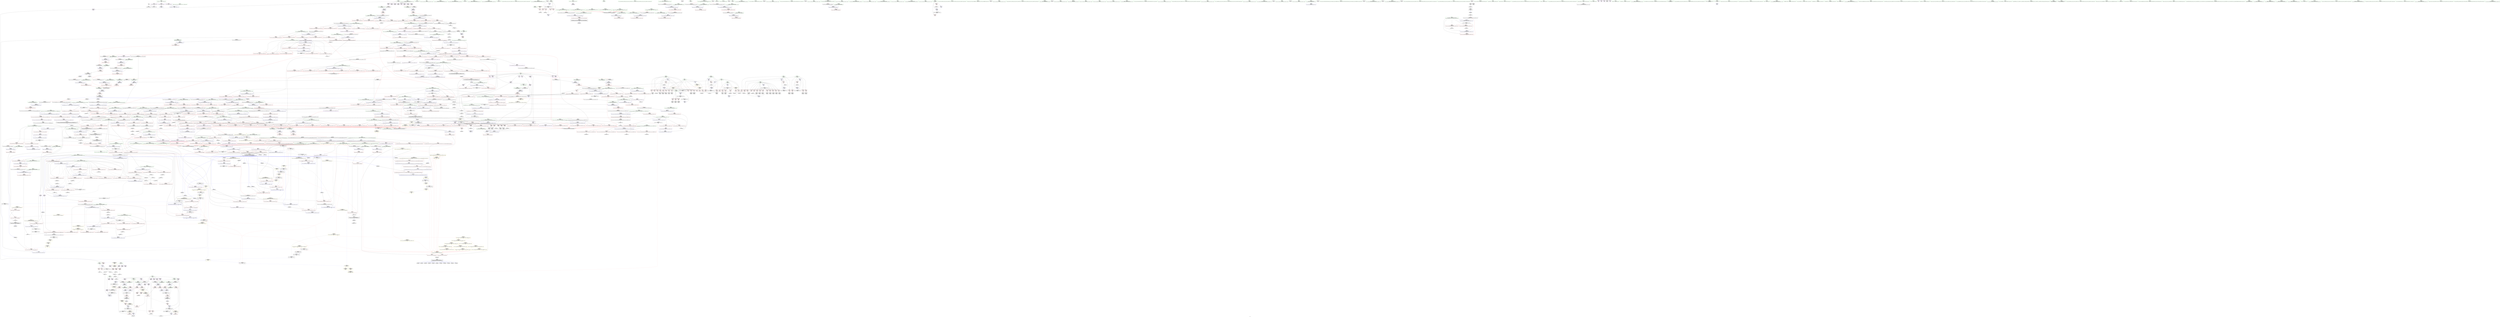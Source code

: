 digraph "SVFG" {
	label="SVFG";

	Node0x565027aaf8a0 [shape=record,color=grey,label="{NodeID: 0\nNullPtr}"];
	Node0x565027aaf8a0 -> Node0x565027b20a60[style=solid];
	Node0x565027aaf8a0 -> Node0x565027b27a60[style=solid];
	Node0x565027b27350 [shape=record,color=red,label="{NodeID: 775\n1714\<--1707\n\<--__value.addr\n_ZSt8__fill_aIPiiEN9__gnu_cxx11__enable_ifIXsr11__is_scalarIT0_EE7__valueEvE6__typeET_S6_RKS3_\n}"];
	Node0x565027b27350 -> Node0x565027b274f0[style=solid];
	Node0x565027b1de50 [shape=record,color=red,label="{NodeID: 443\n113\<--67\n\<--j\n_Z4readv\n}"];
	Node0x565027b1de50 -> Node0x565027b69830[style=solid];
	Node0x565027b11f20 [shape=record,color=green,label="{NodeID: 111\n643\<--644\nagg.tmp\<--agg.tmp_field_insensitive\n_ZSt16__introsort_loopIPilN9__gnu_cxx5__ops15_Iter_less_iterEEvT_S4_T0_T1_\n}"];
	Node0x565027b2ce40 [shape=record,color=blue,label="{NodeID: 886\n1082\<--1079\nadd.ptr5\<--\n_ZSt13__adjust_heapIPiliN9__gnu_cxx5__ops15_Iter_less_iterEEvT_T0_S5_T1_T2_\n}"];
	Node0x565027b2ce40 -> Node0x565027bad8b0[style=dashed];
	Node0x565027b337f0 [shape=record,color=red,label="{NodeID: 554\n725\<--715\n\<--__last.addr\n_ZSt22__final_insertion_sortIPiN9__gnu_cxx5__ops15_Iter_less_iterEEvT_S4_T0_\n}"];
	Node0x565027b337f0 -> Node0x565027b23020[style=solid];
	Node0x565027b165d0 [shape=record,color=green,label="{NodeID: 222\n1470\<--1471\n__last.addr\<--__last.addr_field_insensitive\n_ZSt26__unguarded_insertion_sortIPiN9__gnu_cxx5__ops15_Iter_less_iterEEvT_S4_T0_\n}"];
	Node0x565027b165d0 -> Node0x565027b3c6f0[style=solid];
	Node0x565027b165d0 -> Node0x565027b4eb10[style=solid];
	Node0x565027b39220 [shape=record,color=red,label="{NodeID: 665\n1226\<--1218\n\<--__it.addr\n_ZNK9__gnu_cxx5__ops14_Iter_less_valclIPiiEEbT_RT0_\n}"];
	Node0x565027b39220 -> Node0x565027b393c0[style=solid];
	Node0x565027b6e7b0 [shape=record,color=grey,label="{NodeID: 1440\n458 = cmp(455, 457, )\n}"];
	Node0x565027b243a0 [shape=record,color=black,label="{NodeID: 333\n1660\<--1659\n\<--add.ptr\n_ZNSt20__copy_move_backwardILb1ELb1ESt26random_access_iterator_tagE13__copy_move_bIiEEPT_PKS3_S6_S4_\n}"];
	Node0x565027b243a0 -> Node0x565027b1b8f0[style=solid];
	Node0x565027c5f110 [shape=record,color=black,label="{NodeID: 2215\n1353 = PHI(1259, 1269, 1273, 1283, 1291, 1295, 1345, )\n0th arg _ZSt9iter_swapIPiS0_EvT_T0_ }"];
	Node0x565027c5f110 -> Node0x565027b2e770[style=solid];
	Node0x565027b0d7c0 [shape=record,color=green,label="{NodeID: 1\n7\<--1\n__dso_handle\<--dummyObj\nGlob }"];
	Node0x565027b27420 [shape=record,color=red,label="{NodeID: 776\n1722\<--1709\n\<--__tmp\n_ZSt8__fill_aIPiiEN9__gnu_cxx11__enable_ifIXsr11__is_scalarIT0_EE7__valueEvE6__typeET_S6_RKS3_\n}"];
	Node0x565027b27420 -> Node0x565027b50780[style=solid];
	Node0x565027b434e0 [shape=record,color=black,label="{NodeID: 1551\nMR_6V_4 = PHI(MR_6V_5, MR_6V_3, )\npts\{16 \}\n|{<s0>33}}"];
	Node0x565027b434e0:s0 -> Node0x565027bbbeb0[style=dashed,color=blue];
	Node0x565027b1df20 [shape=record,color=red,label="{NodeID: 444\n133\<--69\n\<--j23\n_Z4readv\n}"];
	Node0x565027b1df20 -> Node0x565027b6f0b0[style=solid];
	Node0x565027b11ff0 [shape=record,color=green,label="{NodeID: 112\n645\<--646\n__cut\<--__cut_field_insensitive\n_ZSt16__introsort_loopIPilN9__gnu_cxx5__ops15_Iter_less_iterEEvT_S4_T0_T1_\n}"];
	Node0x565027b11ff0 -> Node0x565027b33170[style=solid];
	Node0x565027b11ff0 -> Node0x565027b33240[style=solid];
	Node0x565027b11ff0 -> Node0x565027b2ac20[style=solid];
	Node0x565027b2cf10 [shape=record,color=blue,label="{NodeID: 887\n1029\<--1084\n__holeIndex.addr\<--\n_ZSt13__adjust_heapIPiliN9__gnu_cxx5__ops15_Iter_less_iterEEvT_T0_S5_T1_T2_\n}"];
	Node0x565027b2cf10 -> Node0x565027b371a0[style=dashed];
	Node0x565027b2cf10 -> Node0x565027b37270[style=dashed];
	Node0x565027b2cf10 -> Node0x565027b2cf10[style=dashed];
	Node0x565027b2cf10 -> Node0x565027b2d180[style=dashed];
	Node0x565027b2cf10 -> Node0x565027bbcdb0[style=dashed];
	Node0x565027ba6cd0 [shape=record,color=yellow,style=double,label="{NodeID: 1662\n30V_1 = ENCHI(MR_30V_0)\npts\{16 19 \}\nFun[_ZSt13move_backwardIPiS0_ET0_T_S2_S1_]|{<s0>94}}"];
	Node0x565027ba6cd0:s0 -> Node0x565027bd8b50[style=dashed,color=red];
	Node0x565027b338c0 [shape=record,color=red,label="{NodeID: 555\n741\<--715\n\<--__last.addr\n_ZSt22__final_insertion_sortIPiN9__gnu_cxx5__ops15_Iter_less_iterEEvT_S4_T0_\n|{<s0>39}}"];
	Node0x565027b338c0:s0 -> Node0x565027c61430[style=solid,color=red];
	Node0x565027b166a0 [shape=record,color=green,label="{NodeID: 223\n1472\<--1473\n__i\<--__i_field_insensitive\n_ZSt26__unguarded_insertion_sortIPiN9__gnu_cxx5__ops15_Iter_less_iterEEvT_S4_T0_\n}"];
	Node0x565027b166a0 -> Node0x565027b3c7c0[style=solid];
	Node0x565027b166a0 -> Node0x565027b3c890[style=solid];
	Node0x565027b166a0 -> Node0x565027b3c960[style=solid];
	Node0x565027b166a0 -> Node0x565027b4ebe0[style=solid];
	Node0x565027b166a0 -> Node0x565027b4ecb0[style=solid];
	Node0x565027bf2680 [shape=record,color=yellow,style=double,label="{NodeID: 2105\n30V_2 = CSCHI(MR_30V_1)\npts\{16 19 \}\nCS[]|{<s0>86|<s1>86|<s2>86}}"];
	Node0x565027bf2680:s0 -> Node0x565027b3c550[style=dashed,color=blue];
	Node0x565027bf2680:s1 -> Node0x565027b4e8a0[style=dashed,color=blue];
	Node0x565027bf2680:s2 -> Node0x565027b3eee0[style=dashed,color=blue];
	Node0x565027b392f0 [shape=record,color=red,label="{NodeID: 666\n1228\<--1220\n\<--__val.addr\n_ZNK9__gnu_cxx5__ops14_Iter_less_valclIPiiEEbT_RT0_\n}"];
	Node0x565027b392f0 -> Node0x565027b39490[style=solid];
	Node0x565027b6e930 [shape=record,color=grey,label="{NodeID: 1441\n1089 = cmp(1088, 666, )\n}"];
	Node0x565027b24470 [shape=record,color=black,label="{NodeID: 334\n1662\<--1661\n\<--\n_ZNSt20__copy_move_backwardILb1ELb1ESt26random_access_iterator_tagE13__copy_move_bIiEEPT_PKS3_S6_S4_\n}"];
	Node0x565027b24470 -> Node0x565027b1b9c0[style=solid];
	Node0x565027c5f3a0 [shape=record,color=black,label="{NodeID: 2216\n1354 = PHI(1260, 1270, 1274, 1284, 1292, 1296, 1346, )\n1st arg _ZSt9iter_swapIPiS0_EvT_T0_ }"];
	Node0x565027c5f3a0 -> Node0x565027b2e840[style=solid];
	Node0x565027b0e2a0 [shape=record,color=green,label="{NodeID: 2\n9\<--1\n\<--dummyObj\nCan only get source location for instruction, argument, global var or function.}"];
	Node0x565027b274f0 [shape=record,color=red,label="{NodeID: 777\n1715\<--1714\n\<--\n_ZSt8__fill_aIPiiEN9__gnu_cxx11__enable_ifIXsr11__is_scalarIT0_EE7__valueEvE6__typeET_S6_RKS3_\n}"];
	Node0x565027b274f0 -> Node0x565027b506b0[style=solid];
	Node0x565027b439e0 [shape=record,color=black,label="{NodeID: 1552\nMR_8V_3 = PHI(MR_8V_4, MR_8V_2, )\npts\{19 \}\n|{<s0>33}}"];
	Node0x565027b439e0:s0 -> Node0x565027bbc3b0[style=dashed,color=blue];
	Node0x565027b1dff0 [shape=record,color=red,label="{NodeID: 445\n140\<--69\n\<--j23\n_Z4readv\n}"];
	Node0x565027b1dff0 -> Node0x565027b212e0[style=solid];
	Node0x565027b120c0 [shape=record,color=green,label="{NodeID: 113\n647\<--648\nagg.tmp2\<--agg.tmp2_field_insensitive\n_ZSt16__introsort_loopIPilN9__gnu_cxx5__ops15_Iter_less_iterEEvT_S4_T0_T1_\n}"];
	Node0x565027b2cfe0 [shape=record,color=blue,label="{NodeID: 888\n1037\<--1099\n__secondChild\<--mul12\n_ZSt13__adjust_heapIPiliN9__gnu_cxx5__ops15_Iter_less_iterEEvT_T0_S5_T1_T2_\n}"];
	Node0x565027b2cfe0 -> Node0x565027b37ea0[style=dashed];
	Node0x565027b2cfe0 -> Node0x565027b37f70[style=dashed];
	Node0x565027b2cfe0 -> Node0x565027bbd2b0[style=dashed];
	Node0x565027ba6db0 [shape=record,color=yellow,style=double,label="{NodeID: 1663\n40V_1 = ENCHI(MR_40V_0)\npts\{229 \}\nFun[_ZSt3maxIiERKT_S2_S2_]}"];
	Node0x565027ba6db0 -> Node0x565027b309a0[style=dashed];
	Node0x565027b33990 [shape=record,color=red,label="{NodeID: 556\n747\<--715\n\<--__last.addr\n_ZSt22__final_insertion_sortIPiN9__gnu_cxx5__ops15_Iter_less_iterEEvT_S4_T0_\n|{<s0>40}}"];
	Node0x565027b33990:s0 -> Node0x565027c5cb90[style=solid,color=red];
	Node0x565027b16770 [shape=record,color=green,label="{NodeID: 224\n1474\<--1475\nagg.tmp\<--agg.tmp_field_insensitive\n_ZSt26__unguarded_insertion_sortIPiN9__gnu_cxx5__ops15_Iter_less_iterEEvT_S4_T0_\n}"];
	Node0x565027bf27e0 [shape=record,color=yellow,style=double,label="{NodeID: 2106\n30V_2 = CSCHI(MR_30V_1)\npts\{16 19 \}\nCS[]|{<s0>94}}"];
	Node0x565027bf27e0:s0 -> Node0x565027bf2680[style=dashed,color=blue];
	Node0x565027b393c0 [shape=record,color=red,label="{NodeID: 667\n1227\<--1226\n\<--\n_ZNK9__gnu_cxx5__ops14_Iter_less_valclIPiiEEbT_RT0_\n}"];
	Node0x565027b393c0 -> Node0x565027b6d2b0[style=solid];
	Node0x565027b6eab0 [shape=record,color=grey,label="{NodeID: 1442\n1095 = cmp(1091, 1094, )\n}"];
	Node0x565027b24540 [shape=record,color=black,label="{NodeID: 335\n1631\<--1672\n_ZNSt20__copy_move_backwardILb1ELb1ESt26random_access_iterator_tagE13__copy_move_bIiEEPT_PKS3_S6_S4__ret\<--add.ptr2\n_ZNSt20__copy_move_backwardILb1ELb1ESt26random_access_iterator_tagE13__copy_move_bIiEEPT_PKS3_S6_S4_\n|{<s0>103}}"];
	Node0x565027b24540:s0 -> Node0x565027c5ad00[style=solid,color=blue];
	Node0x565027c5f630 [shape=record,color=black,label="{NodeID: 2217\n1499 = PHI(1437, )\n0th arg _ZSt13move_backwardIPiS0_ET0_T_S2_S1_ }"];
	Node0x565027c5f630 -> Node0x565027b4ed80[style=solid];
	Node0x565027b0e330 [shape=record,color=green,label="{NodeID: 3\n24\<--1\n_ZSt3cin\<--dummyObj\nGlob }"];
	Node0x565027b275c0 [shape=record,color=red,label="{NodeID: 778\n1740\<--1739\ndummyVal\<--offset_0\n_ZNSt20__copy_move_backwardILb1ELb1ESt26random_access_iterator_tagE13__copy_move_bIiEEPT_PKS3_S6_S4_\n}"];
	Node0x565027b275c0 -> Node0x565027b50100[style=solid];
	Node0x565027b1e0c0 [shape=record,color=red,label="{NodeID: 446\n165\<--69\n\<--j23\n_Z4readv\n}"];
	Node0x565027b1e0c0 -> Node0x565027b21620[style=solid];
	Node0x565027b12190 [shape=record,color=green,label="{NodeID: 114\n649\<--650\nagg.tmp3\<--agg.tmp3_field_insensitive\n_ZSt16__introsort_loopIPilN9__gnu_cxx5__ops15_Iter_less_iterEEvT_S4_T0_T1_\n}"];
	Node0x565027b2d0b0 [shape=record,color=blue,label="{NodeID: 889\n1109\<--1106\nadd.ptr16\<--\n_ZSt13__adjust_heapIPiliN9__gnu_cxx5__ops15_Iter_less_iterEEvT_T0_S5_T1_T2_\n}"];
	Node0x565027b2d0b0 -> Node0x565027bbc8b0[style=dashed];
	Node0x565027b33a60 [shape=record,color=red,label="{NodeID: 557\n768\<--757\n\<--__first.addr\n_ZSt14__partial_sortIPiN9__gnu_cxx5__ops15_Iter_less_iterEEvT_S4_S4_T0_\n|{<s0>41}}"];
	Node0x565027b33a60:s0 -> Node0x565027c62850[style=solid,color=red];
	Node0x565027b16840 [shape=record,color=green,label="{NodeID: 225\n1476\<--1477\nagg.tmp1\<--agg.tmp1_field_insensitive\n_ZSt26__unguarded_insertion_sortIPiN9__gnu_cxx5__ops15_Iter_less_iterEEvT_S4_T0_\n}"];
	Node0x565027bf2940 [shape=record,color=yellow,style=double,label="{NodeID: 2107\n30V_2 = CSCHI(MR_30V_1)\npts\{16 19 \}\nCS[]|{<s0>102}}"];
	Node0x565027bf2940:s0 -> Node0x565027bf27e0[style=dashed,color=blue];
	Node0x565027b39490 [shape=record,color=red,label="{NodeID: 668\n1229\<--1228\n\<--\n_ZNK9__gnu_cxx5__ops14_Iter_less_valclIPiiEEbT_RT0_\n}"];
	Node0x565027b39490 -> Node0x565027b6d2b0[style=solid];
	Node0x565027b6ec30 [shape=record,color=grey,label="{NodeID: 1443\n270 = cmp(268, 269, )\n}"];
	Node0x565027b24610 [shape=record,color=black,label="{NodeID: 336\n1679\<--1697\n_ZNK9__gnu_cxx5__ops14_Val_less_iterclIiPiEEbRT_T0__ret\<--cmp\n_ZNK9__gnu_cxx5__ops14_Val_less_iterclIiPiEEbRT_T0_\n|{<s0>96}}"];
	Node0x565027b24610:s0 -> Node0x565027c5a440[style=solid,color=blue];
	Node0x565027c5f740 [shape=record,color=black,label="{NodeID: 2218\n1500 = PHI(1438, )\n1st arg _ZSt13move_backwardIPiS0_ET0_T_S2_S1_ }"];
	Node0x565027c5f740 -> Node0x565027b4ee50[style=solid];
	Node0x565027b0e3c0 [shape=record,color=green,label="{NodeID: 4\n25\<--1\n_ZSt4cout\<--dummyObj\nGlob }"];
	Node0x565027b27690 [shape=record,color=blue,label="{NodeID: 779\n8\<--9\nn\<--\nGlob }"];
	Node0x565027b27690 -> Node0x565027bd0e00[style=dashed];
	Node0x565027b1e190 [shape=record,color=red,label="{NodeID: 447\n181\<--69\n\<--j23\n_Z4readv\n}"];
	Node0x565027b1e190 -> Node0x565027b21890[style=solid];
	Node0x565027b16ca0 [shape=record,color=green,label="{NodeID: 115\n672\<--673\n_ZSt14__partial_sortIPiN9__gnu_cxx5__ops15_Iter_less_iterEEvT_S4_S4_T0_\<--_ZSt14__partial_sortIPiN9__gnu_cxx5__ops15_Iter_less_iterEEvT_S4_S4_T0__field_insensitive\n}"];
	Node0x565027b2d180 [shape=record,color=blue,label="{NodeID: 890\n1029\<--1112\n__holeIndex.addr\<--sub17\n_ZSt13__adjust_heapIPiliN9__gnu_cxx5__ops15_Iter_less_iterEEvT_T0_S5_T1_T2_\n}"];
	Node0x565027b2d180 -> Node0x565027bbcdb0[style=dashed];
	Node0x565027b33b30 [shape=record,color=red,label="{NodeID: 558\n774\<--757\n\<--__first.addr\n_ZSt14__partial_sortIPiN9__gnu_cxx5__ops15_Iter_less_iterEEvT_S4_S4_T0_\n|{<s0>42}}"];
	Node0x565027b33b30:s0 -> Node0x565027c5fb80[style=solid,color=red];
	Node0x565027b16910 [shape=record,color=green,label="{NodeID: 226\n1478\<--1479\nundef.agg.tmp\<--undef.agg.tmp_field_insensitive\n_ZSt26__unguarded_insertion_sortIPiN9__gnu_cxx5__ops15_Iter_less_iterEEvT_S4_T0_\n}"];
	Node0x565027c47bb0 [shape=record,color=black,label="{NodeID: 2108\n73 = PHI()\n}"];
	Node0x565027b39560 [shape=record,color=red,label="{NodeID: 669\n1259\<--1239\n\<--__result.addr\n_ZSt22__move_median_to_firstIPiN9__gnu_cxx5__ops15_Iter_less_iterEEvT_S4_S4_S4_T0_\n|{<s0>68}}"];
	Node0x565027b39560:s0 -> Node0x565027c5f110[style=solid,color=red];
	Node0x565027b6edb0 [shape=record,color=grey,label="{NodeID: 1444\n491 = cmp(489, 490, )\n}"];
	Node0x565027b246e0 [shape=record,color=purple,label="{NodeID: 337\n44\<--4\n\<--_ZStL8__ioinit\n__cxx_global_var_init\n}"];
	Node0x565027c5f850 [shape=record,color=black,label="{NodeID: 2219\n1501 = PHI(1440, )\n2nd arg _ZSt13move_backwardIPiS0_ET0_T_S2_S1_ }"];
	Node0x565027c5f850 -> Node0x565027b4ef20[style=solid];
	Node0x565027b0e450 [shape=record,color=green,label="{NodeID: 5\n26\<--1\n.str\<--dummyObj\nGlob }"];
	Node0x565027b27760 [shape=record,color=blue,label="{NodeID: 780\n11\<--9\nm\<--\nGlob }"];
	Node0x565027b27760 -> Node0x565027bd0e00[style=dashed];
	Node0x565027b1e260 [shape=record,color=red,label="{NodeID: 448\n186\<--69\n\<--j23\n_Z4readv\n}"];
	Node0x565027b1e260 -> Node0x565027b66e30[style=solid];
	Node0x565027b16da0 [shape=record,color=green,label="{NodeID: 116\n682\<--683\n_ZSt27__unguarded_partition_pivotIPiN9__gnu_cxx5__ops15_Iter_less_iterEET_S4_S4_T0_\<--_ZSt27__unguarded_partition_pivotIPiN9__gnu_cxx5__ops15_Iter_less_iterEET_S4_S4_T0__field_insensitive\n}"];
	Node0x565027b2d250 [shape=record,color=blue,label="{NodeID: 891\n1132\<--1131\n__t.addr\<--__t\n_ZSt4moveIRN9__gnu_cxx5__ops15_Iter_less_iterEEONSt16remove_referenceIT_E4typeEOS5_\n}"];
	Node0x565027b2d250 -> Node0x565027b382b0[style=dashed];
	Node0x565027b33c00 [shape=record,color=red,label="{NodeID: 559\n769\<--759\n\<--__middle.addr\n_ZSt14__partial_sortIPiN9__gnu_cxx5__ops15_Iter_less_iterEEvT_S4_S4_T0_\n|{<s0>41}}"];
	Node0x565027b33c00:s0 -> Node0x565027c62960[style=solid,color=red];
	Node0x565027b169e0 [shape=record,color=green,label="{NodeID: 227\n1502\<--1503\n__first.addr\<--__first.addr_field_insensitive\n_ZSt13move_backwardIPiS0_ET0_T_S2_S1_\n}"];
	Node0x565027b169e0 -> Node0x565027b3ca30[style=solid];
	Node0x565027b169e0 -> Node0x565027b4ed80[style=solid];
	Node0x565027c483f0 [shape=record,color=black,label="{NodeID: 2109\n86 = PHI()\n}"];
	Node0x565027b39630 [shape=record,color=red,label="{NodeID: 670\n1269\<--1239\n\<--__result.addr\n_ZSt22__move_median_to_firstIPiN9__gnu_cxx5__ops15_Iter_less_iterEEvT_S4_S4_S4_T0_\n|{<s0>70}}"];
	Node0x565027b39630:s0 -> Node0x565027c5f110[style=solid,color=red];
	Node0x565027b6ef30 [shape=record,color=grey,label="{NodeID: 1445\n81 = cmp(79, 80, )\n}"];
	Node0x565027b247b0 [shape=record,color=purple,label="{NodeID: 338\n85\<--13\narrayidx\<--p\n_Z4readv\n}"];
	Node0x565027c5f960 [shape=record,color=black,label="{NodeID: 2220\n419 = PHI(228, )\n0th arg _ZSt3maxIiERKT_S2_S2_ }"];
	Node0x565027c5f960 -> Node0x565027b29630[style=solid];
	Node0x565027b0ec90 [shape=record,color=green,label="{NodeID: 6\n28\<--1\n.str.1\<--dummyObj\nGlob }"];
	Node0x565027b27860 [shape=record,color=blue,label="{NodeID: 781\n1735\<--34\nllvm.global_ctors_0\<--\nGlob }"];
	Node0x56502752db10 [shape=record,color=yellow,style=double,label="{NodeID: 1556\n8V_1 = ENCHI(MR_8V_0)\npts\{19 \}\nFun[_ZSt10__pop_heapIPiN9__gnu_cxx5__ops15_Iter_less_iterEEvT_S4_S4_RT0_]|{<s0>55}}"];
	Node0x56502752db10:s0 -> Node0x565027bd7880[style=dashed,color=red];
	Node0x565027b1e330 [shape=record,color=red,label="{NodeID: 449\n145\<--71\n\<--x\n_Z4readv\n}"];
	Node0x565027b1e330 -> Node0x565027b6aeb0[style=solid];
	Node0x565027b16ea0 [shape=record,color=green,label="{NodeID: 117\n695\<--696\n__n.addr\<--__n.addr_field_insensitive\n_ZSt4__lgl\n}"];
	Node0x565027b16ea0 -> Node0x565027b33310[style=solid];
	Node0x565027b16ea0 -> Node0x565027b2adc0[style=solid];
	Node0x565027b2d320 [shape=record,color=blue,label="{NodeID: 892\n1141\<--1138\nthis.addr\<--this\n_ZN9__gnu_cxx5__ops14_Iter_less_valC2ENS0_15_Iter_less_iterE\n}"];
	Node0x565027b2d320 -> Node0x565027b38380[style=dashed];
	Node0x565027ba7190 [shape=record,color=yellow,style=double,label="{NodeID: 1667\n22V_1 = ENCHI(MR_22V_0)\npts\{210000 \}\nFun[_ZSt3maxIiERKT_S2_S2_]}"];
	Node0x565027ba7190 -> Node0x565027b30a70[style=dashed];
	Node0x565027b33cd0 [shape=record,color=red,label="{NodeID: 560\n775\<--759\n\<--__middle.addr\n_ZSt14__partial_sortIPiN9__gnu_cxx5__ops15_Iter_less_iterEEvT_S4_S4_T0_\n|{<s0>42}}"];
	Node0x565027b33cd0:s0 -> Node0x565027c5fc90[style=solid,color=red];
	Node0x565027b16ab0 [shape=record,color=green,label="{NodeID: 228\n1504\<--1505\n__last.addr\<--__last.addr_field_insensitive\n_ZSt13move_backwardIPiS0_ET0_T_S2_S1_\n}"];
	Node0x565027b16ab0 -> Node0x565027b3cb00[style=solid];
	Node0x565027b16ab0 -> Node0x565027b4ee50[style=solid];
	Node0x565027c56280 [shape=record,color=black,label="{NodeID: 2110\n45 = PHI()\n}"];
	Node0x565027b39700 [shape=record,color=red,label="{NodeID: 671\n1273\<--1239\n\<--__result.addr\n_ZSt22__move_median_to_firstIPiN9__gnu_cxx5__ops15_Iter_less_iterEEvT_S4_S4_S4_T0_\n|{<s0>71}}"];
	Node0x565027b39700:s0 -> Node0x565027c5f110[style=solid,color=red];
	Node0x565027b6f0b0 [shape=record,color=grey,label="{NodeID: 1446\n135 = cmp(133, 134, )\n}"];
	Node0x565027b24880 [shape=record,color=purple,label="{NodeID: 339\n150\<--13\narrayidx32\<--p\n_Z4readv\n}"];
	Node0x565027b24880 -> Node0x565027b1e5a0[style=solid];
	Node0x565027c5fa70 [shape=record,color=black,label="{NodeID: 2221\n420 = PHI(280, )\n1st arg _ZSt3maxIiERKT_S2_S2_ }"];
	Node0x565027c5fa70 -> Node0x565027b29700[style=solid];
	Node0x565027b0ed20 [shape=record,color=green,label="{NodeID: 7\n30\<--1\n_ZSt4cerr\<--dummyObj\nGlob }"];
	Node0x565027b27960 [shape=record,color=blue,label="{NodeID: 782\n1736\<--35\nllvm.global_ctors_1\<--_GLOBAL__sub_I_Arterm_1_1.cpp\nGlob }"];
	Node0x565027b1e400 [shape=record,color=red,label="{NodeID: 450\n169\<--71\n\<--x\n_Z4readv\n}"];
	Node0x565027b1e400 -> Node0x565027b6bdb0[style=solid];
	Node0x565027b16f70 [shape=record,color=green,label="{NodeID: 118\n701\<--702\nllvm.ctlz.i64\<--llvm.ctlz.i64_field_insensitive\n}"];
	Node0x565027b2d3f0 [shape=record,color=blue,label="{NodeID: 893\n1152\<--1147\n__first.addr\<--__first\n_ZSt11__push_heapIPiliN9__gnu_cxx5__ops14_Iter_less_valEEvT_T0_S5_T1_RT2_\n}"];
	Node0x565027b2d3f0 -> Node0x565027b38450[style=dashed];
	Node0x565027b2d3f0 -> Node0x565027b38520[style=dashed];
	Node0x565027b2d3f0 -> Node0x565027b385f0[style=dashed];
	Node0x565027b2d3f0 -> Node0x565027b386c0[style=dashed];
	Node0x565027b33da0 [shape=record,color=red,label="{NodeID: 561\n770\<--761\n\<--__last.addr\n_ZSt14__partial_sortIPiN9__gnu_cxx5__ops15_Iter_less_iterEEvT_S4_S4_T0_\n|{<s0>41}}"];
	Node0x565027b33da0:s0 -> Node0x565027c62a70[style=solid,color=red];
	Node0x565027b16b80 [shape=record,color=green,label="{NodeID: 229\n1506\<--1507\n__result.addr\<--__result.addr_field_insensitive\n_ZSt13move_backwardIPiS0_ET0_T_S2_S1_\n}"];
	Node0x565027b16b80 -> Node0x565027b3cbd0[style=solid];
	Node0x565027b16b80 -> Node0x565027b4ef20[style=solid];
	Node0x565027c56350 [shape=record,color=black,label="{NodeID: 2111\n76 = PHI()\n}"];
	Node0x565027b397d0 [shape=record,color=red,label="{NodeID: 672\n1283\<--1239\n\<--__result.addr\n_ZSt22__move_median_to_firstIPiN9__gnu_cxx5__ops15_Iter_less_iterEEvT_S4_S4_S4_T0_\n|{<s0>73}}"];
	Node0x565027b397d0:s0 -> Node0x565027c5f110[style=solid,color=red];
	Node0x565027b6f230 [shape=record,color=grey,label="{NodeID: 1447\n1427 = cmp(1425, 1426, )\n}"];
	Node0x565027b24950 [shape=record,color=purple,label="{NodeID: 340\n158\<--13\narrayidx35\<--p\n_Z4readv\n}"];
	Node0x565027b24950 -> Node0x565027b1e670[style=solid];
	Node0x565027c5fb80 [shape=record,color=black,label="{NodeID: 2222\n871 = PHI(774, )\n0th arg _ZSt11__sort_heapIPiN9__gnu_cxx5__ops15_Iter_less_iterEEvT_S4_RT0_ }"];
	Node0x565027c5fb80 -> Node0x565027b2b920[style=solid];
	Node0x565027b0edb0 [shape=record,color=green,label="{NodeID: 8\n31\<--1\n.str.2\<--dummyObj\nGlob }"];
	Node0x565027b27a60 [shape=record,color=blue, style = dotted,label="{NodeID: 783\n1737\<--3\nllvm.global_ctors_2\<--dummyVal\nGlob }"];
	Node0x565027b1e4d0 [shape=record,color=red,label="{NodeID: 451\n143\<--142\n\<--arrayidx30\n_Z4readv\n}"];
	Node0x565027b1e4d0 -> Node0x565027b28040[style=solid];
	Node0x565027b17070 [shape=record,color=green,label="{NodeID: 119\n711\<--712\n__comp\<--__comp_field_insensitive\n_ZSt22__final_insertion_sortIPiN9__gnu_cxx5__ops15_Iter_less_iterEEvT_S4_T0_\n}"];
	Node0x565027b2d4c0 [shape=record,color=blue,label="{NodeID: 894\n1154\<--1148\n__holeIndex.addr\<--__holeIndex\n_ZSt11__push_heapIPiliN9__gnu_cxx5__ops14_Iter_less_valEEvT_T0_S5_T1_RT2_\n}"];
	Node0x565027b2d4c0 -> Node0x565027b38790[style=dashed];
	Node0x565027b2d4c0 -> Node0x565027baceb0[style=dashed];
	Node0x565027ba7380 [shape=record,color=yellow,style=double,label="{NodeID: 1669\n8V_1 = ENCHI(MR_8V_0)\npts\{19 \}\nFun[_ZSt11__sort_heapIPiN9__gnu_cxx5__ops15_Iter_less_iterEEvT_S4_RT0_]|{<s0>48}}"];
	Node0x565027ba7380:s0 -> Node0x56502752db10[style=dashed,color=red];
	Node0x565027b33e70 [shape=record,color=red,label="{NodeID: 562\n797\<--785\n\<--__first.addr\n_ZSt27__unguarded_partition_pivotIPiN9__gnu_cxx5__ops15_Iter_less_iterEET_S4_S4_T0_\n}"];
	Node0x565027b33e70 -> Node0x565027b1bdd0[style=solid];
	Node0x565027b1ee80 [shape=record,color=green,label="{NodeID: 230\n1513\<--1514\n_ZSt12__miter_baseIPiET_S1_\<--_ZSt12__miter_baseIPiET_S1__field_insensitive\n}"];
	Node0x565027c56450 [shape=record,color=black,label="{NodeID: 2112\n486 = PHI()\n}"];
	Node0x565027b398a0 [shape=record,color=red,label="{NodeID: 673\n1291\<--1239\n\<--__result.addr\n_ZSt22__move_median_to_firstIPiN9__gnu_cxx5__ops15_Iter_less_iterEEvT_S4_S4_S4_T0_\n|{<s0>75}}"];
	Node0x565027b398a0:s0 -> Node0x565027c5f110[style=solid,color=red];
	Node0x565027b6f3b0 [shape=record,color=grey,label="{NodeID: 1448\n605 = cmp(603, 604, )\n}"];
	Node0x565027b24a20 [shape=record,color=purple,label="{NodeID: 341\n173\<--13\narrayidx43\<--p\n_Z4readv\n}"];
	Node0x565027b24a20 -> Node0x565027b1e740[style=solid];
	Node0x565027c5fc90 [shape=record,color=black,label="{NodeID: 2223\n872 = PHI(775, )\n1st arg _ZSt11__sort_heapIPiN9__gnu_cxx5__ops15_Iter_less_iterEEvT_S4_RT0_ }"];
	Node0x565027c5fc90 -> Node0x565027b2b9f0[style=solid];
	Node0x565027b0ee40 [shape=record,color=green,label="{NodeID: 9\n34\<--1\n\<--dummyObj\nCan only get source location for instruction, argument, global var or function.}"];
	Node0x565027b27b60 [shape=record,color=blue,label="{NodeID: 784\n63\<--9\ni\<--\n_Z4readv\n}"];
	Node0x565027b27b60 -> Node0x565027bb32b0[style=dashed];
	Node0x565027b1e5a0 [shape=record,color=red,label="{NodeID: 452\n151\<--150\n\<--arrayidx32\n_Z4readv\n}"];
	Node0x565027b1e5a0 -> Node0x565027b6b4b0[style=solid];
	Node0x565027b17140 [shape=record,color=green,label="{NodeID: 120\n713\<--714\n__first.addr\<--__first.addr_field_insensitive\n_ZSt22__final_insertion_sortIPiN9__gnu_cxx5__ops15_Iter_less_iterEEvT_S4_T0_\n}"];
	Node0x565027b17140 -> Node0x565027b333e0[style=solid];
	Node0x565027b17140 -> Node0x565027b334b0[style=solid];
	Node0x565027b17140 -> Node0x565027b33580[style=solid];
	Node0x565027b17140 -> Node0x565027b33650[style=solid];
	Node0x565027b17140 -> Node0x565027b33720[style=solid];
	Node0x565027b17140 -> Node0x565027b2ae90[style=solid];
	Node0x565027b2d590 [shape=record,color=blue,label="{NodeID: 895\n1156\<--1149\n__topIndex.addr\<--__topIndex\n_ZSt11__push_heapIPiliN9__gnu_cxx5__ops14_Iter_less_valEEvT_T0_S5_T1_RT2_\n}"];
	Node0x565027b2d590 -> Node0x565027b38ba0[style=dashed];
	Node0x565027b33f40 [shape=record,color=red,label="{NodeID: 563\n799\<--785\n\<--__first.addr\n_ZSt27__unguarded_partition_pivotIPiN9__gnu_cxx5__ops15_Iter_less_iterEET_S4_S4_T0_\n}"];
	Node0x565027b33f40 -> Node0x565027b23290[style=solid];
	Node0x565027b1ef40 [shape=record,color=green,label="{NodeID: 231\n1519\<--1520\n_ZSt23__copy_move_backward_a2ILb1EPiS0_ET1_T0_S2_S1_\<--_ZSt23__copy_move_backward_a2ILb1EPiS0_ET1_T0_S2_S1__field_insensitive\n}"];
	Node0x565027c56550 [shape=record,color=black,label="{NodeID: 2113\n111 = PHI()\n}"];
	Node0x565027b39970 [shape=record,color=red,label="{NodeID: 674\n1295\<--1239\n\<--__result.addr\n_ZSt22__move_median_to_firstIPiN9__gnu_cxx5__ops15_Iter_less_iterEEvT_S4_S4_S4_T0_\n|{<s0>76}}"];
	Node0x565027b39970:s0 -> Node0x565027c5f110[style=solid,color=red];
	Node0x565027b6f530 [shape=record,color=grey,label="{NodeID: 1449\n1697 = cmp(1694, 1696, )\n}"];
	Node0x565027b6f530 -> Node0x565027b24610[style=solid];
	Node0x565027b24af0 [shape=record,color=purple,label="{NodeID: 342\n107\<--15\narrayidx11\<--a\n_Z4readv\n}"];
	Node0x565027c5fda0 [shape=record,color=black,label="{NodeID: 2224\n873 = PHI(755, )\n2nd arg _ZSt11__sort_heapIPiN9__gnu_cxx5__ops15_Iter_less_iterEEvT_S4_RT0_ }"];
	Node0x565027c5fda0 -> Node0x565027b2bac0[style=solid];
	Node0x565027b0eed0 [shape=record,color=green,label="{NodeID: 10\n90\<--1\n\<--dummyObj\nCan only get source location for instruction, argument, global var or function.}"];
	Node0x565027b27c30 [shape=record,color=blue,label="{NodeID: 785\n63\<--89\ni\<--inc\n_Z4readv\n}"];
	Node0x565027b27c30 -> Node0x565027bb32b0[style=dashed];
	Node0x565027b1e670 [shape=record,color=red,label="{NodeID: 453\n159\<--158\n\<--arrayidx35\n_Z4readv\n}"];
	Node0x565027b1e670 -> Node0x565027b6bf30[style=solid];
	Node0x565027b17210 [shape=record,color=green,label="{NodeID: 121\n715\<--716\n__last.addr\<--__last.addr_field_insensitive\n_ZSt22__final_insertion_sortIPiN9__gnu_cxx5__ops15_Iter_less_iterEEvT_S4_T0_\n}"];
	Node0x565027b17210 -> Node0x565027b337f0[style=solid];
	Node0x565027b17210 -> Node0x565027b338c0[style=solid];
	Node0x565027b17210 -> Node0x565027b33990[style=solid];
	Node0x565027b17210 -> Node0x565027b2af60[style=solid];
	Node0x565027b2d660 [shape=record,color=blue,label="{NodeID: 896\n1158\<--1150\n__value.addr\<--__value\n_ZSt11__push_heapIPiliN9__gnu_cxx5__ops14_Iter_less_valEEvT_T0_S5_T1_RT2_\n|{|<s2>63}}"];
	Node0x565027b2d660 -> Node0x565027b38fb0[style=dashed];
	Node0x565027b2d660 -> Node0x565027b39080[style=dashed];
	Node0x565027b2d660:s2 -> Node0x565027bd2fa0[style=dashed,color=red];
	Node0x565027b34010 [shape=record,color=red,label="{NodeID: 564\n807\<--785\n\<--__first.addr\n_ZSt27__unguarded_partition_pivotIPiN9__gnu_cxx5__ops15_Iter_less_iterEET_S4_S4_T0_\n|{<s0>43}}"];
	Node0x565027b34010:s0 -> Node0x565027c61ba0[style=solid,color=red];
	Node0x565027b1f040 [shape=record,color=green,label="{NodeID: 232\n1524\<--1525\n__comp\<--__comp_field_insensitive\n_ZSt25__unguarded_linear_insertIPiN9__gnu_cxx5__ops14_Val_less_iterEEvT_T0_\n|{<s0>96}}"];
	Node0x565027b1f040:s0 -> Node0x565027c61870[style=solid,color=red];
	Node0x565027c56650 [shape=record,color=black,label="{NodeID: 2114\n388 = PHI(1624, )\n|{<s0>18}}"];
	Node0x565027c56650:s0 -> Node0x565027c5eab0[style=solid,color=red];
	Node0x565027b39a40 [shape=record,color=red,label="{NodeID: 675\n1251\<--1241\n\<--__a.addr\n_ZSt22__move_median_to_firstIPiN9__gnu_cxx5__ops15_Iter_less_iterEEvT_S4_S4_S4_T0_\n|{<s0>66}}"];
	Node0x565027b39a40:s0 -> Node0x565027c60ba0[style=solid,color=red];
	Node0x565027b6f6b0 [shape=record,color=grey,label="{NodeID: 1450\n586 = cmp(583, 585, )\n}"];
	Node0x565027b6f6b0 -> Node0x565027b229a0[style=solid];
	Node0x565027b24bc0 [shape=record,color=purple,label="{NodeID: 343\n110\<--15\narrayidx13\<--a\n_Z4readv\n}"];
	Node0x565027c5feb0 [shape=record,color=black,label="{NodeID: 2225\n709 = PHI(624, )\n0th arg _ZSt22__final_insertion_sortIPiN9__gnu_cxx5__ops15_Iter_less_iterEEvT_S4_T0_ }"];
	Node0x565027c5feb0 -> Node0x565027b2ae90[style=solid];
	Node0x565027b0ef60 [shape=record,color=green,label="{NodeID: 11\n147\<--1\n\<--dummyObj\nCan only get source location for instruction, argument, global var or function.}"];
	Node0x565027b27d00 [shape=record,color=blue,label="{NodeID: 786\n65\<--9\ni3\<--\n_Z4readv\n}"];
	Node0x565027b27d00 -> Node0x565027ba3670[style=dashed];
	Node0x565027b1e740 [shape=record,color=red,label="{NodeID: 454\n174\<--173\n\<--arrayidx43\n_Z4readv\n}"];
	Node0x565027b1e740 -> Node0x565027b678b0[style=solid];
	Node0x565027b172e0 [shape=record,color=green,label="{NodeID: 122\n717\<--718\nagg.tmp\<--agg.tmp_field_insensitive\n_ZSt22__final_insertion_sortIPiN9__gnu_cxx5__ops15_Iter_less_iterEEvT_S4_T0_\n}"];
	Node0x565027b2d730 [shape=record,color=blue,label="{NodeID: 897\n1160\<--1151\n__comp.addr\<--__comp\n_ZSt11__push_heapIPiliN9__gnu_cxx5__ops14_Iter_less_valEEvT_T0_S5_T1_RT2_\n}"];
	Node0x565027b2d730 -> Node0x565027b38c70[style=dashed];
	Node0x565027b340e0 [shape=record,color=red,label="{NodeID: 565\n808\<--785\n\<--__first.addr\n_ZSt27__unguarded_partition_pivotIPiN9__gnu_cxx5__ops15_Iter_less_iterEET_S4_S4_T0_\n}"];
	Node0x565027b340e0 -> Node0x565027b26c00[style=solid];
	Node0x565027b1f110 [shape=record,color=green,label="{NodeID: 233\n1526\<--1527\n__last.addr\<--__last.addr_field_insensitive\n_ZSt25__unguarded_linear_insertIPiN9__gnu_cxx5__ops14_Val_less_iterEEvT_T0_\n}"];
	Node0x565027b1f110 -> Node0x565027b3cca0[style=solid];
	Node0x565027b1f110 -> Node0x565027b3cd70[style=solid];
	Node0x565027b1f110 -> Node0x565027b3ce40[style=solid];
	Node0x565027b1f110 -> Node0x565027b3cf10[style=solid];
	Node0x565027b1f110 -> Node0x565027b4eff0[style=solid];
	Node0x565027b1f110 -> Node0x565027b4f400[style=solid];
	Node0x565027c56840 [shape=record,color=black,label="{NodeID: 2115\n256 = PHI(398, )\n}"];
	Node0x565027c56840 -> Node0x565027b2f890[style=solid];
	Node0x565027b39b10 [shape=record,color=red,label="{NodeID: 676\n1265\<--1241\n\<--__a.addr\n_ZSt22__move_median_to_firstIPiN9__gnu_cxx5__ops15_Iter_less_iterEEvT_S4_S4_S4_T0_\n|{<s0>69}}"];
	Node0x565027b39b10:s0 -> Node0x565027c60ba0[style=solid,color=red];
	Node0x565027b6f830 [shape=record,color=grey,label="{NodeID: 1451\n1720 = cmp(1718, 1719, )\n}"];
	Node0x565027b24c90 [shape=record,color=purple,label="{NodeID: 344\n119\<--15\narrayidx19\<--a\n_Z4readv\n}"];
	Node0x565027c5ffc0 [shape=record,color=black,label="{NodeID: 2226\n710 = PHI(625, )\n1st arg _ZSt22__final_insertion_sortIPiN9__gnu_cxx5__ops15_Iter_less_iterEEvT_S4_T0_ }"];
	Node0x565027c5ffc0 -> Node0x565027b2af60[style=solid];
	Node0x565027b0eff0 [shape=record,color=green,label="{NodeID: 12\n153\<--1\n\<--dummyObj\nCan only get source location for instruction, argument, global var or function.}"];
	Node0x565027b27dd0 [shape=record,color=blue,label="{NodeID: 787\n67\<--9\nj\<--\n_Z4readv\n}"];
	Node0x565027b27dd0 -> Node0x565027b1dcb0[style=dashed];
	Node0x565027b27dd0 -> Node0x565027b1dd80[style=dashed];
	Node0x565027b27dd0 -> Node0x565027b1de50[style=dashed];
	Node0x565027b27dd0 -> Node0x565027b27ea0[style=dashed];
	Node0x565027b27dd0 -> Node0x565027ba3760[style=dashed];
	Node0x565027b457e0 [shape=record,color=yellow,style=double,label="{NodeID: 1562\n225V_1 = ENCHI(MR_225V_0)\npts\{918 1034 1159 1375 1407 1529 \}\nFun[_ZSt10__pop_heapIPiN9__gnu_cxx5__ops15_Iter_less_iterEEvT_S4_S4_RT0_]}"];
	Node0x565027b457e0 -> Node0x565027b36710[style=dashed];
	Node0x565027b457e0 -> Node0x565027b367e0[style=dashed];
	Node0x565027b457e0 -> Node0x565027b368b0[style=dashed];
	Node0x565027b1e810 [shape=record,color=red,label="{NodeID: 455\n212\<--202\n\<--__first.addr\n_ZSt4sortIPiEvT_S1_\n|{<s0>9}}"];
	Node0x565027b1e810:s0 -> Node0x565027c5ba80[style=solid,color=red];
	Node0x565027b173b0 [shape=record,color=green,label="{NodeID: 123\n719\<--720\nagg.tmp2\<--agg.tmp2_field_insensitive\n_ZSt22__final_insertion_sortIPiN9__gnu_cxx5__ops15_Iter_less_iterEEvT_S4_T0_\n}"];
	Node0x565027b2d800 [shape=record,color=blue,label="{NodeID: 898\n1162\<--1171\n__parent\<--div\n_ZSt11__push_heapIPiliN9__gnu_cxx5__ops14_Iter_less_valEEvT_T0_S5_T1_RT2_\n}"];
	Node0x565027b2d800 -> Node0x565027bad3b0[style=dashed];
	Node0x565027ba7700 [shape=record,color=yellow,style=double,label="{NodeID: 1673\n6V_1 = ENCHI(MR_6V_0)\npts\{16 \}\nFun[_ZSt22__final_insertion_sortIPiN9__gnu_cxx5__ops15_Iter_less_iterEEvT_S4_T0_]|{<s0>38|<s1>38|<s2>40|<s3>40}}"];
	Node0x565027ba7700:s0 -> Node0x565027bb0ab0[style=dashed,color=red];
	Node0x565027ba7700:s1 -> Node0x565027b3e9e0[style=dashed,color=red];
	Node0x565027ba7700:s2 -> Node0x565027bb0ab0[style=dashed,color=red];
	Node0x565027ba7700:s3 -> Node0x565027b3e9e0[style=dashed,color=red];
	Node0x565027b341b0 [shape=record,color=red,label="{NodeID: 566\n816\<--785\n\<--__first.addr\n_ZSt27__unguarded_partition_pivotIPiN9__gnu_cxx5__ops15_Iter_less_iterEET_S4_S4_T0_\n}"];
	Node0x565027b341b0 -> Node0x565027b1ae60[style=solid];
	Node0x565027b1f1e0 [shape=record,color=green,label="{NodeID: 234\n1528\<--1529\n__val\<--__val_field_insensitive\n_ZSt25__unguarded_linear_insertIPiN9__gnu_cxx5__ops14_Val_less_iterEEvT_T0_\n|{|<s1>96|<s2>98}}"];
	Node0x565027b1f1e0 -> Node0x565027b4f0c0[style=solid];
	Node0x565027b1f1e0:s1 -> Node0x565027c61980[style=solid,color=red];
	Node0x565027b1f1e0:s2 -> Node0x565027c5d900[style=solid,color=red];
	Node0x565027c56940 [shape=record,color=black,label="{NodeID: 2116\n281 = PHI(418, )\n}"];
	Node0x565027c56940 -> Node0x565027b2fa30[style=solid];
	Node0x565027b39be0 [shape=record,color=red,label="{NodeID: 677\n1274\<--1241\n\<--__a.addr\n_ZSt22__move_median_to_firstIPiN9__gnu_cxx5__ops15_Iter_less_iterEEvT_S4_S4_S4_T0_\n|{<s0>71}}"];
	Node0x565027b39be0:s0 -> Node0x565027c5f3a0[style=solid,color=red];
	Node0x565027b6f9b0 [shape=record,color=grey,label="{NodeID: 1452\n341 = cmp(339, 340, )\n}"];
	Node0x565027b24d60 [shape=record,color=purple,label="{NodeID: 345\n120\<--15\narraydecay\<--a\n_Z4readv\n|{<s0>7}}"];
	Node0x565027b24d60:s0 -> Node0x565027c62520[style=solid,color=red];
	Node0x565027c600d0 [shape=record,color=black,label="{NodeID: 2227\n1138 = PHI(1039, )\n0th arg _ZN9__gnu_cxx5__ops14_Iter_less_valC2ENS0_15_Iter_less_iterE }"];
	Node0x565027c600d0 -> Node0x565027b2d320[style=solid];
	Node0x565027b0f080 [shape=record,color=green,label="{NodeID: 13\n176\<--1\n\<--dummyObj\nCan only get source location for instruction, argument, global var or function.}"];
	Node0x565027b27ea0 [shape=record,color=blue,label="{NodeID: 788\n67\<--114\nj\<--inc16\n_Z4readv\n}"];
	Node0x565027b27ea0 -> Node0x565027b1dcb0[style=dashed];
	Node0x565027b27ea0 -> Node0x565027b1dd80[style=dashed];
	Node0x565027b27ea0 -> Node0x565027b1de50[style=dashed];
	Node0x565027b27ea0 -> Node0x565027b27ea0[style=dashed];
	Node0x565027b27ea0 -> Node0x565027ba3760[style=dashed];
	Node0x565027b1e8e0 [shape=record,color=red,label="{NodeID: 456\n213\<--204\n\<--__last.addr\n_ZSt4sortIPiEvT_S1_\n|{<s0>9}}"];
	Node0x565027b1e8e0:s0 -> Node0x565027c5bbc0[style=solid,color=red];
	Node0x565027b17480 [shape=record,color=green,label="{NodeID: 124\n721\<--722\nagg.tmp3\<--agg.tmp3_field_insensitive\n_ZSt22__final_insertion_sortIPiN9__gnu_cxx5__ops15_Iter_less_iterEEvT_S4_T0_\n}"];
	Node0x565027b2d8d0 [shape=record,color=blue,label="{NodeID: 899\n1196\<--1193\nadd.ptr3\<--\n_ZSt11__push_heapIPiliN9__gnu_cxx5__ops14_Iter_less_valEEvT_T0_S5_T1_RT2_\n}"];
	Node0x565027b2d8d0 -> Node0x565027bac9b0[style=dashed];
	Node0x565027ba7810 [shape=record,color=yellow,style=double,label="{NodeID: 1674\n8V_1 = ENCHI(MR_8V_0)\npts\{19 \}\nFun[_ZSt22__final_insertion_sortIPiN9__gnu_cxx5__ops15_Iter_less_iterEEvT_S4_T0_]|{<s0>38|<s1>38|<s2>40|<s3>40}}"];
	Node0x565027ba7810:s0 -> Node0x565027bb0fb0[style=dashed,color=red];
	Node0x565027ba7810:s1 -> Node0x565027b3eee0[style=dashed,color=red];
	Node0x565027ba7810:s2 -> Node0x565027bb0fb0[style=dashed,color=red];
	Node0x565027ba7810:s3 -> Node0x565027b3eee0[style=dashed,color=red];
	Node0x565027b34280 [shape=record,color=red,label="{NodeID: 567\n819\<--785\n\<--__first.addr\n_ZSt27__unguarded_partition_pivotIPiN9__gnu_cxx5__ops15_Iter_less_iterEET_S4_S4_T0_\n|{<s0>44}}"];
	Node0x565027b34280:s0 -> Node0x565027c630d0[style=solid,color=red];
	Node0x565027b1f2b0 [shape=record,color=green,label="{NodeID: 235\n1530\<--1531\n__next\<--__next_field_insensitive\n_ZSt25__unguarded_linear_insertIPiN9__gnu_cxx5__ops14_Val_less_iterEEvT_T0_\n}"];
	Node0x565027b1f2b0 -> Node0x565027b3cfe0[style=solid];
	Node0x565027b1f2b0 -> Node0x565027b3d0b0[style=solid];
	Node0x565027b1f2b0 -> Node0x565027b3d180[style=solid];
	Node0x565027b1f2b0 -> Node0x565027b3d250[style=solid];
	Node0x565027b1f2b0 -> Node0x565027b3d320[style=solid];
	Node0x565027b1f2b0 -> Node0x565027b4f190[style=solid];
	Node0x565027b1f2b0 -> Node0x565027b4f260[style=solid];
	Node0x565027b1f2b0 -> Node0x565027b4f4d0[style=solid];
	Node0x565027c56a80 [shape=record,color=black,label="{NodeID: 2117\n295 = PHI(443, )\n}"];
	Node0x565027c56a80 -> Node0x565027b2fbd0[style=solid];
	Node0x565027b39cb0 [shape=record,color=red,label="{NodeID: 678\n1279\<--1241\n\<--__a.addr\n_ZSt22__move_median_to_firstIPiN9__gnu_cxx5__ops15_Iter_less_iterEEvT_S4_S4_S4_T0_\n|{<s0>72}}"];
	Node0x565027b39cb0:s0 -> Node0x565027c60ba0[style=solid,color=red];
	Node0x565027ba3080 [shape=record,color=black,label="{NodeID: 1453\nMR_6V_2 = PHI(MR_6V_3, MR_6V_1, )\npts\{16 \}\n|{<s0>7|<s1>25}}"];
	Node0x565027ba3080:s0 -> Node0x565027bd9dc0[style=dashed,color=red];
	Node0x565027ba3080:s1 -> Node0x565027befe30[style=dashed,color=blue];
	Node0x565027b24e30 [shape=record,color=purple,label="{NodeID: 346\n123\<--15\narrayidx21\<--a\n_Z4readv\n}"];
	Node0x565027c601e0 [shape=record,color=black,label="{NodeID: 2228\n1021 = PHI(953, 1001, )\n0th arg _ZSt13__adjust_heapIPiliN9__gnu_cxx5__ops15_Iter_less_iterEEvT_T0_S5_T1_T2_ }"];
	Node0x565027c601e0 -> Node0x565027b2c7c0[style=solid];
	Node0x565027b0f180 [shape=record,color=green,label="{NodeID: 14\n264\<--1\n\<--dummyObj\nCan only get source location for instruction, argument, global var or function.}"];
	Node0x565027b27f70 [shape=record,color=blue,label="{NodeID: 789\n69\<--9\nj23\<--\n_Z4readv\n}"];
	Node0x565027b27f70 -> Node0x565027b1df20[style=dashed];
	Node0x565027b27f70 -> Node0x565027b1dff0[style=dashed];
	Node0x565027b27f70 -> Node0x565027b1e0c0[style=dashed];
	Node0x565027b27f70 -> Node0x565027b1e190[style=dashed];
	Node0x565027b27f70 -> Node0x565027b1e260[style=dashed];
	Node0x565027b27f70 -> Node0x565027b282b0[style=dashed];
	Node0x565027b27f70 -> Node0x565027ba50c0[style=dashed];
	Node0x565027b1e9b0 [shape=record,color=red,label="{NodeID: 457\n334\<--224\n\<--ans\n_Z4killv\n}"];
	Node0x565027b1e9b0 -> Node0x565027b69e30[style=solid];
	Node0x565027b17550 [shape=record,color=green,label="{NodeID: 125\n737\<--738\n_ZSt16__insertion_sortIPiN9__gnu_cxx5__ops15_Iter_less_iterEEvT_S4_T0_\<--_ZSt16__insertion_sortIPiN9__gnu_cxx5__ops15_Iter_less_iterEEvT_S4_T0__field_insensitive\n}"];
	Node0x565027b2d9a0 [shape=record,color=blue,label="{NodeID: 900\n1154\<--1198\n__holeIndex.addr\<--\n_ZSt11__push_heapIPiliN9__gnu_cxx5__ops14_Iter_less_valEEvT_T0_S5_T1_RT2_\n}"];
	Node0x565027b2d9a0 -> Node0x565027b38a00[style=dashed];
	Node0x565027b2d9a0 -> Node0x565027baceb0[style=dashed];
	Node0x565027b34350 [shape=record,color=red,label="{NodeID: 568\n798\<--787\n\<--__last.addr\n_ZSt27__unguarded_partition_pivotIPiN9__gnu_cxx5__ops15_Iter_less_iterEET_S4_S4_T0_\n}"];
	Node0x565027b34350 -> Node0x565027b231c0[style=solid];
	Node0x565027b1f380 [shape=record,color=green,label="{NodeID: 236\n1545\<--1546\n_ZNK9__gnu_cxx5__ops14_Val_less_iterclIiPiEEbRT_T0_\<--_ZNK9__gnu_cxx5__ops14_Val_less_iterclIiPiEEbRT_T0__field_insensitive\n}"];
	Node0x565027c56bc0 [shape=record,color=black,label="{NodeID: 2118\n365 = PHI()\n}"];
	Node0x565027b39d80 [shape=record,color=red,label="{NodeID: 679\n1284\<--1241\n\<--__a.addr\n_ZSt22__move_median_to_firstIPiN9__gnu_cxx5__ops15_Iter_less_iterEEvT_S4_S4_S4_T0_\n|{<s0>73}}"];
	Node0x565027b39d80:s0 -> Node0x565027c5f3a0[style=solid,color=red];
	Node0x565027ba3170 [shape=record,color=black,label="{NodeID: 1454\nMR_8V_2 = PHI(MR_8V_3, MR_8V_1, )\npts\{19 \}\n|{<s0>7|<s1>25}}"];
	Node0x565027ba3170:s0 -> Node0x565027bd9dc0[style=dashed,color=red];
	Node0x565027ba3170:s1 -> Node0x565027befe30[style=dashed,color=blue];
	Node0x565027b24f00 [shape=record,color=purple,label="{NodeID: 347\n124\<--15\narraydecay22\<--a\n_Z4readv\n}"];
	Node0x565027c60330 [shape=record,color=black,label="{NodeID: 2229\n1022 = PHI(954, 666, )\n1st arg _ZSt13__adjust_heapIPiliN9__gnu_cxx5__ops15_Iter_less_iterEEvT_T0_S5_T1_T2_ }"];
	Node0x565027c60330 -> Node0x565027b2c890[style=solid];
	Node0x565027b0f280 [shape=record,color=green,label="{NodeID: 15\n348\<--1\n\<--dummyObj\nCan only get source location for instruction, argument, global var or function.}"];
	Node0x565027b28040 [shape=record,color=blue,label="{NodeID: 790\n71\<--143\nx\<--\n_Z4readv\n}"];
	Node0x565027b28040 -> Node0x565027b1e330[style=dashed];
	Node0x565027b28040 -> Node0x565027b1e400[style=dashed];
	Node0x565027b28040 -> Node0x565027b28040[style=dashed];
	Node0x565027b28040 -> Node0x565027ba5590[style=dashed];
	Node0x565027b1ea80 [shape=record,color=red,label="{NodeID: 458\n364\<--224\n\<--ans\n_Z4killv\n}"];
	Node0x565027b17650 [shape=record,color=green,label="{NodeID: 126\n743\<--744\n_ZSt26__unguarded_insertion_sortIPiN9__gnu_cxx5__ops15_Iter_less_iterEEvT_S4_T0_\<--_ZSt26__unguarded_insertion_sortIPiN9__gnu_cxx5__ops15_Iter_less_iterEEvT_S4_T0__field_insensitive\n}"];
	Node0x565027b2da70 [shape=record,color=blue,label="{NodeID: 901\n1162\<--1202\n__parent\<--div5\n_ZSt11__push_heapIPiliN9__gnu_cxx5__ops14_Iter_less_valEEvT_T0_S5_T1_RT2_\n}"];
	Node0x565027b2da70 -> Node0x565027bad3b0[style=dashed];
	Node0x565027b34420 [shape=record,color=red,label="{NodeID: 569\n811\<--787\n\<--__last.addr\n_ZSt27__unguarded_partition_pivotIPiN9__gnu_cxx5__ops15_Iter_less_iterEET_S4_S4_T0_\n}"];
	Node0x565027b34420 -> Node0x565027b26cd0[style=solid];
	Node0x565027b1f480 [shape=record,color=green,label="{NodeID: 237\n1565\<--1566\nretval\<--retval_field_insensitive\n_ZN9__gnu_cxx5__ops15__val_comp_iterENS0_15_Iter_less_iterE\n}"];
	Node0x565027c56c90 [shape=record,color=black,label="{NodeID: 2119\n368 = PHI()\n}"];
	Node0x565027b39e50 [shape=record,color=red,label="{NodeID: 680\n1252\<--1243\n\<--__b.addr\n_ZSt22__move_median_to_firstIPiN9__gnu_cxx5__ops15_Iter_less_iterEEvT_S4_S4_S4_T0_\n|{<s0>66}}"];
	Node0x565027b39e50:s0 -> Node0x565027c60f60[style=solid,color=red];
	Node0x565027ba3670 [shape=record,color=black,label="{NodeID: 1455\nMR_12V_3 = PHI(MR_12V_4, MR_12V_2, )\npts\{66 \}\n}"];
	Node0x565027ba3670 -> Node0x565027b1d3c0[style=dashed];
	Node0x565027ba3670 -> Node0x565027b1d490[style=dashed];
	Node0x565027ba3670 -> Node0x565027b1d560[style=dashed];
	Node0x565027ba3670 -> Node0x565027b1d630[style=dashed];
	Node0x565027ba3670 -> Node0x565027b1d700[style=dashed];
	Node0x565027ba3670 -> Node0x565027b1d7d0[style=dashed];
	Node0x565027ba3670 -> Node0x565027b1d8a0[style=dashed];
	Node0x565027ba3670 -> Node0x565027b1d970[style=dashed];
	Node0x565027ba3670 -> Node0x565027b1da40[style=dashed];
	Node0x565027ba3670 -> Node0x565027b1db10[style=dashed];
	Node0x565027ba3670 -> Node0x565027b1dbe0[style=dashed];
	Node0x565027ba3670 -> Node0x565027b28380[style=dashed];
	Node0x565027b24fd0 [shape=record,color=purple,label="{NodeID: 348\n139\<--15\narrayidx28\<--a\n_Z4readv\n}"];
	Node0x565027c60480 [shape=record,color=black,label="{NodeID: 2230\n1023 = PHI(955, 1007, )\n2nd arg _ZSt13__adjust_heapIPiliN9__gnu_cxx5__ops15_Iter_less_iterEEvT_T0_S5_T1_T2_ }"];
	Node0x565027c60480 -> Node0x565027b2c960[style=solid];
	Node0x565027b0f380 [shape=record,color=green,label="{NodeID: 16\n615\<--1\n\<--dummyObj\nCan only get source location for instruction, argument, global var or function.}"];
	Node0x565027b28110 [shape=record,color=blue,label="{NodeID: 791\n167\<--161\narrayidx40\<--div\n_Z4readv\n}"];
	Node0x565027b28110 -> Node0x565027b28110[style=dashed];
	Node0x565027b28110 -> Node0x565027ba5a90[style=dashed];
	Node0x565027b1eb50 [shape=record,color=red,label="{NodeID: 459\n330\<--228\n\<--lx\n_Z4killv\n}"];
	Node0x565027b1eb50 -> Node0x565027b6deb0[style=solid];
	Node0x565027b17750 [shape=record,color=green,label="{NodeID: 127\n755\<--756\n__comp\<--__comp_field_insensitive\n_ZSt14__partial_sortIPiN9__gnu_cxx5__ops15_Iter_less_iterEEvT_S4_S4_T0_\n|{<s0>42}}"];
	Node0x565027b17750:s0 -> Node0x565027c5fda0[style=solid,color=red];
	Node0x565027b2db40 [shape=record,color=blue,label="{NodeID: 902\n1209\<--1206\nadd.ptr7\<--\n_ZSt11__push_heapIPiliN9__gnu_cxx5__ops14_Iter_less_valEEvT_T0_S5_T1_RT2_\n|{<s0>62}}"];
	Node0x565027b2db40:s0 -> Node0x565027bef010[style=dashed,color=blue];
	Node0x565027b344f0 [shape=record,color=red,label="{NodeID: 570\n818\<--787\n\<--__last.addr\n_ZSt27__unguarded_partition_pivotIPiN9__gnu_cxx5__ops15_Iter_less_iterEET_S4_S4_T0_\n|{<s0>44}}"];
	Node0x565027b344f0:s0 -> Node0x565027c62fc0[style=solid,color=red];
	Node0x565027b1f550 [shape=record,color=green,label="{NodeID: 238\n1567\<--1568\n\<--field_insensitive\n_ZN9__gnu_cxx5__ops15__val_comp_iterENS0_15_Iter_less_iterE\n}"];
	Node0x565027c56d60 [shape=record,color=black,label="{NodeID: 2120\n820 = PHI(1302, )\n}"];
	Node0x565027c56d60 -> Node0x565027b23360[style=solid];
	Node0x565027b39f20 [shape=record,color=red,label="{NodeID: 681\n1255\<--1243\n\<--__b.addr\n_ZSt22__move_median_to_firstIPiN9__gnu_cxx5__ops15_Iter_less_iterEEvT_S4_S4_S4_T0_\n|{<s0>67}}"];
	Node0x565027b39f20:s0 -> Node0x565027c60ba0[style=solid,color=red];
	Node0x565027ba3760 [shape=record,color=black,label="{NodeID: 1456\nMR_14V_2 = PHI(MR_14V_4, MR_14V_1, )\npts\{68 \}\n}"];
	Node0x565027ba3760 -> Node0x565027b27dd0[style=dashed];
	Node0x565027b250a0 [shape=record,color=purple,label="{NodeID: 349\n142\<--15\narrayidx30\<--a\n_Z4readv\n}"];
	Node0x565027b250a0 -> Node0x565027b1e4d0[style=solid];
	Node0x565027c605d0 [shape=record,color=black,label="{NodeID: 2231\n1024 = PHI(957, 1009, )\n3rd arg _ZSt13__adjust_heapIPiliN9__gnu_cxx5__ops15_Iter_less_iterEEvT_T0_S5_T1_T2_ }"];
	Node0x565027c605d0 -> Node0x565027b2ca30[style=solid];
	Node0x565027b0f480 [shape=record,color=green,label="{NodeID: 17\n620\<--1\n\<--dummyObj\nCan only get source location for instruction, argument, global var or function.}"];
	Node0x565027b281e0 [shape=record,color=blue,label="{NodeID: 792\n183\<--177\narrayidx49\<--div45\n_Z4readv\n}"];
	Node0x565027b281e0 -> Node0x565027b281e0[style=dashed];
	Node0x565027b281e0 -> Node0x565027ba5f90[style=dashed];
	Node0x565027b45d30 [shape=record,color=yellow,style=double,label="{NodeID: 1567\n30V_1 = ENCHI(MR_30V_0)\npts\{16 19 \}\nFun[_ZSt13__min_elementIPiN9__gnu_cxx5__ops15_Iter_less_iterEET_S4_S4_T0_]|{<s0>30}}"];
	Node0x565027b45d30:s0 -> Node0x565027bd7ed0[style=dashed,color=red];
	Node0x565027b1ec20 [shape=record,color=red,label="{NodeID: 460\n331\<--230\n\<--rx\n_Z4killv\n}"];
	Node0x565027b1ec20 -> Node0x565027b6deb0[style=solid];
	Node0x565027b17820 [shape=record,color=green,label="{NodeID: 128\n757\<--758\n__first.addr\<--__first.addr_field_insensitive\n_ZSt14__partial_sortIPiN9__gnu_cxx5__ops15_Iter_less_iterEEvT_S4_S4_T0_\n}"];
	Node0x565027b17820 -> Node0x565027b33a60[style=solid];
	Node0x565027b17820 -> Node0x565027b33b30[style=solid];
	Node0x565027b17820 -> Node0x565027b2b030[style=solid];
	Node0x565027b2dc10 [shape=record,color=blue,label="{NodeID: 903\n1216\<--1213\nthis.addr\<--this\n_ZNK9__gnu_cxx5__ops14_Iter_less_valclIPiiEEbT_RT0_\n}"];
	Node0x565027b2dc10 -> Node0x565027b39150[style=dashed];
	Node0x565027ba7bc0 [shape=record,color=yellow,style=double,label="{NodeID: 1678\n2V_1 = ENCHI(MR_2V_0)\npts\{10 \}\nFun[_Z4killv]}"];
	Node0x565027ba7bc0 -> Node0x565027b1cad0[style=dashed];
	Node0x565027ba7bc0 -> Node0x565027b1cba0[style=dashed];
	Node0x565027ba7bc0 -> Node0x565027b1cc70[style=dashed];
	Node0x565027ba7bc0 -> Node0x565027b1cd40[style=dashed];
	Node0x565027b345c0 [shape=record,color=red,label="{NodeID: 571\n810\<--789\n\<--__mid\n_ZSt27__unguarded_partition_pivotIPiN9__gnu_cxx5__ops15_Iter_less_iterEET_S4_S4_T0_\n|{<s0>43}}"];
	Node0x565027b345c0:s0 -> Node0x565027c61dc0[style=solid,color=red];
	Node0x565027b1f620 [shape=record,color=green,label="{NodeID: 239\n1574\<--1575\n__first.addr\<--__first.addr_field_insensitive\n_ZSt23__copy_move_backward_a2ILb1EPiS0_ET1_T0_S2_S1_\n}"];
	Node0x565027b1f620 -> Node0x565027b3d660[style=solid];
	Node0x565027b1f620 -> Node0x565027b4f670[style=solid];
	Node0x565027c56f00 [shape=record,color=black,label="{NodeID: 2121\n855 = PHI(568, )\n}"];
	Node0x565027b39ff0 [shape=record,color=red,label="{NodeID: 682\n1260\<--1243\n\<--__b.addr\n_ZSt22__move_median_to_firstIPiN9__gnu_cxx5__ops15_Iter_less_iterEEvT_S4_S4_S4_T0_\n|{<s0>68}}"];
	Node0x565027b39ff0:s0 -> Node0x565027c5f3a0[style=solid,color=red];
	Node0x565027ba50c0 [shape=record,color=black,label="{NodeID: 1457\nMR_16V_2 = PHI(MR_16V_4, MR_16V_1, )\npts\{70 \}\n}"];
	Node0x565027ba50c0 -> Node0x565027b27f70[style=dashed];
	Node0x565027b25170 [shape=record,color=purple,label="{NodeID: 350\n241\<--17\n\<--x\n_Z4killv\n}"];
	Node0x565027c60720 [shape=record,color=black,label="{NodeID: 2232\n569 = PHI(523, 828, 1025, 1237, 1237, 1237, 1237, 1237, 1306, 1306, 1398, )\n0th arg _ZNK9__gnu_cxx5__ops15_Iter_less_iterclIPiS3_EEbT_T0_ }"];
	Node0x565027c60720 -> Node0x565027b2a4d0[style=solid];
	Node0x565027b0f580 [shape=record,color=green,label="{NodeID: 18\n662\<--1\n\<--dummyObj\nCan only get source location for instruction, argument, global var or function.}"];
	Node0x565027b282b0 [shape=record,color=blue,label="{NodeID: 793\n69\<--187\nj23\<--inc51\n_Z4readv\n}"];
	Node0x565027b282b0 -> Node0x565027b1df20[style=dashed];
	Node0x565027b282b0 -> Node0x565027b1dff0[style=dashed];
	Node0x565027b282b0 -> Node0x565027b1e0c0[style=dashed];
	Node0x565027b282b0 -> Node0x565027b1e190[style=dashed];
	Node0x565027b282b0 -> Node0x565027b1e260[style=dashed];
	Node0x565027b282b0 -> Node0x565027b282b0[style=dashed];
	Node0x565027b282b0 -> Node0x565027ba50c0[style=dashed];
	Node0x565027b1ecf0 [shape=record,color=red,label="{NodeID: 461\n310\<--232\n\<--best\n_Z4killv\n}"];
	Node0x565027b1ecf0 -> Node0x565027b22250[style=solid];
	Node0x565027b178f0 [shape=record,color=green,label="{NodeID: 129\n759\<--760\n__middle.addr\<--__middle.addr_field_insensitive\n_ZSt14__partial_sortIPiN9__gnu_cxx5__ops15_Iter_less_iterEEvT_S4_S4_T0_\n}"];
	Node0x565027b178f0 -> Node0x565027b33c00[style=solid];
	Node0x565027b178f0 -> Node0x565027b33cd0[style=solid];
	Node0x565027b178f0 -> Node0x565027b2b100[style=solid];
	Node0x565027b2dce0 [shape=record,color=blue,label="{NodeID: 904\n1218\<--1214\n__it.addr\<--__it\n_ZNK9__gnu_cxx5__ops14_Iter_less_valclIPiiEEbT_RT0_\n}"];
	Node0x565027b2dce0 -> Node0x565027b39220[style=dashed];
	Node0x565027ba7cd0 [shape=record,color=yellow,style=double,label="{NodeID: 1679\n4V_1 = ENCHI(MR_4V_0)\npts\{12 \}\nFun[_Z4killv]}"];
	Node0x565027ba7cd0 -> Node0x565027b1d080[style=dashed];
	Node0x565027b34690 [shape=record,color=red,label="{NodeID: 572\n841\<--830\n\<--__first.addr\n_ZSt13__heap_selectIPiN9__gnu_cxx5__ops15_Iter_less_iterEEvT_S4_S4_T0_\n|{<s0>45}}"];
	Node0x565027b34690:s0 -> Node0x565027c5c5c0[style=solid,color=red];
	Node0x565027b1f6f0 [shape=record,color=green,label="{NodeID: 240\n1576\<--1577\n__last.addr\<--__last.addr_field_insensitive\n_ZSt23__copy_move_backward_a2ILb1EPiS0_ET1_T0_S2_S1_\n}"];
	Node0x565027b1f6f0 -> Node0x565027b3d730[style=solid];
	Node0x565027b1f6f0 -> Node0x565027b4f740[style=solid];
	Node0x565027c57010 [shape=record,color=black,label="{NodeID: 2122\n392 = PHI(1624, )\n|{<s0>18}}"];
	Node0x565027c57010:s0 -> Node0x565027c5ebc0[style=solid,color=red];
	Node0x565027b3a0c0 [shape=record,color=red,label="{NodeID: 683\n1287\<--1243\n\<--__b.addr\n_ZSt22__move_median_to_firstIPiN9__gnu_cxx5__ops15_Iter_less_iterEEvT_S4_S4_S4_T0_\n|{<s0>74}}"];
	Node0x565027b3a0c0:s0 -> Node0x565027c60ba0[style=solid,color=red];
	Node0x565027ba5590 [shape=record,color=black,label="{NodeID: 1458\nMR_18V_2 = PHI(MR_18V_3, MR_18V_1, )\npts\{72 \}\n}"];
	Node0x565027ba5590 -> Node0x565027b28040[style=dashed];
	Node0x565027ba5590 -> Node0x565027ba5590[style=dashed];
	Node0x565027b25240 [shape=record,color=purple,label="{NodeID: 351\n246\<--17\n\<--x\n_Z4killv\n|{<s0>10}}"];
	Node0x565027b25240:s0 -> Node0x565027c5d2c0[style=solid,color=red];
	Node0x565027c60ba0 [shape=record,color=black,label="{NodeID: 2233\n570 = PHI(549, 853, 1064, 1251, 1255, 1265, 1279, 1287, 1319, 1331, 1429, )\n1st arg _ZNK9__gnu_cxx5__ops15_Iter_less_iterclIPiS3_EEbT_T0_ }"];
	Node0x565027c60ba0 -> Node0x565027b2a5a0[style=solid];
	Node0x565027b0f680 [shape=record,color=green,label="{NodeID: 19\n666\<--1\n\<--dummyObj\nCan only get source location for instruction, argument, global var or function.|{<s0>55}}"];
	Node0x565027b0f680:s0 -> Node0x565027c60330[style=solid,color=red];
	Node0x565027b28380 [shape=record,color=blue,label="{NodeID: 794\n65\<--192\ni3\<--inc54\n_Z4readv\n}"];
	Node0x565027b28380 -> Node0x565027ba3670[style=dashed];
	Node0x565027b1edc0 [shape=record,color=red,label="{NodeID: 462\n313\<--232\n\<--best\n_Z4killv\n}"];
	Node0x565027b1edc0 -> Node0x565027b22320[style=solid];
	Node0x565027b179c0 [shape=record,color=green,label="{NodeID: 130\n761\<--762\n__last.addr\<--__last.addr_field_insensitive\n_ZSt14__partial_sortIPiN9__gnu_cxx5__ops15_Iter_less_iterEEvT_S4_S4_T0_\n}"];
	Node0x565027b179c0 -> Node0x565027b33da0[style=solid];
	Node0x565027b179c0 -> Node0x565027b2b1d0[style=solid];
	Node0x565027b2ddb0 [shape=record,color=blue,label="{NodeID: 905\n1220\<--1215\n__val.addr\<--__val\n_ZNK9__gnu_cxx5__ops14_Iter_less_valclIPiiEEbT_RT0_\n}"];
	Node0x565027b2ddb0 -> Node0x565027b392f0[style=dashed];
	Node0x565027ba7db0 [shape=record,color=yellow,style=double,label="{NodeID: 1680\n6V_1 = ENCHI(MR_6V_0)\npts\{16 \}\nFun[_Z4killv]|{<s0>10}}"];
	Node0x565027ba7db0:s0 -> Node0x565027bd1c40[style=dashed,color=red];
	Node0x565027b34760 [shape=record,color=red,label="{NodeID: 573\n854\<--830\n\<--__first.addr\n_ZSt13__heap_selectIPiN9__gnu_cxx5__ops15_Iter_less_iterEEvT_S4_S4_T0_\n|{<s0>46}}"];
	Node0x565027b34760:s0 -> Node0x565027c60f60[style=solid,color=red];
	Node0x565027b1f7c0 [shape=record,color=green,label="{NodeID: 241\n1578\<--1579\n__result.addr\<--__result.addr_field_insensitive\n_ZSt23__copy_move_backward_a2ILb1EPiS0_ET1_T0_S2_S1_\n}"];
	Node0x565027b1f7c0 -> Node0x565027b3d800[style=solid];
	Node0x565027b1f7c0 -> Node0x565027b4f810[style=solid];
	Node0x565027c57180 [shape=record,color=black,label="{NodeID: 2123\n414 = PHI(518, )\n}"];
	Node0x565027c57180 -> Node0x565027b22660[style=solid];
	Node0x565027b3a190 [shape=record,color=red,label="{NodeID: 684\n1296\<--1243\n\<--__b.addr\n_ZSt22__move_median_to_firstIPiN9__gnu_cxx5__ops15_Iter_less_iterEEvT_S4_S4_S4_T0_\n|{<s0>76}}"];
	Node0x565027b3a190:s0 -> Node0x565027c5f3a0[style=solid,color=red];
	Node0x565027ba5a90 [shape=record,color=black,label="{NodeID: 1459\nMR_22V_2 = PHI(MR_22V_3, MR_22V_1, )\npts\{210000 \}\n|{|<s2>25}}"];
	Node0x565027ba5a90 -> Node0x565027b28110[style=dashed];
	Node0x565027ba5a90 -> Node0x565027ba5a90[style=dashed];
	Node0x565027ba5a90:s2 -> Node0x565027beff90[style=dashed,color=blue];
	Node0x565027b25310 [shape=record,color=purple,label="{NodeID: 352\n253\<--17\n\<--x\n_Z4killv\n}"];
	Node0x565027c60f60 [shape=record,color=black,label="{NodeID: 2234\n571 = PHI(550, 854, 1068, 1252, 1256, 1266, 1280, 1288, 1320, 1332, 1430, )\n2nd arg _ZNK9__gnu_cxx5__ops15_Iter_less_iterclIPiS3_EEbT_T0_ }"];
	Node0x565027c60f60 -> Node0x565027b2a670[style=solid];
	Node0x565027b0f780 [shape=record,color=green,label="{NodeID: 20\n677\<--1\n\<--dummyObj\nCan only get source location for instruction, argument, global var or function.}"];
	Node0x565027b28450 [shape=record,color=blue,label="{NodeID: 795\n202\<--200\n__first.addr\<--__first\n_ZSt4sortIPiEvT_S1_\n}"];
	Node0x565027b28450 -> Node0x565027b1e810[style=dashed];
	Node0x565027b2ee00 [shape=record,color=red,label="{NodeID: 463\n356\<--232\n\<--best\n_Z4killv\n}"];
	Node0x565027b2ee00 -> Node0x565027b22590[style=solid];
	Node0x565027b17a90 [shape=record,color=green,label="{NodeID: 131\n763\<--764\nagg.tmp\<--agg.tmp_field_insensitive\n_ZSt14__partial_sortIPiN9__gnu_cxx5__ops15_Iter_less_iterEEvT_S4_S4_T0_\n}"];
	Node0x565027b2de80 [shape=record,color=blue,label="{NodeID: 906\n1239\<--1233\n__result.addr\<--__result\n_ZSt22__move_median_to_firstIPiN9__gnu_cxx5__ops15_Iter_less_iterEEvT_S4_S4_S4_T0_\n}"];
	Node0x565027b2de80 -> Node0x565027b39560[style=dashed];
	Node0x565027b2de80 -> Node0x565027b39630[style=dashed];
	Node0x565027b2de80 -> Node0x565027b39700[style=dashed];
	Node0x565027b2de80 -> Node0x565027b397d0[style=dashed];
	Node0x565027b2de80 -> Node0x565027b398a0[style=dashed];
	Node0x565027b2de80 -> Node0x565027b39970[style=dashed];
	Node0x565027ba7e90 [shape=record,color=yellow,style=double,label="{NodeID: 1681\n8V_1 = ENCHI(MR_8V_0)\npts\{19 \}\nFun[_Z4killv]|{<s0>10}}"];
	Node0x565027ba7e90:s0 -> Node0x565027bd1c40[style=dashed,color=red];
	Node0x565027b34830 [shape=record,color=red,label="{NodeID: 574\n857\<--830\n\<--__first.addr\n_ZSt13__heap_selectIPiN9__gnu_cxx5__ops15_Iter_less_iterEEvT_S4_S4_T0_\n|{<s0>47}}"];
	Node0x565027b34830:s0 -> Node0x565027c5ae40[style=solid,color=red];
	Node0x565027b1f890 [shape=record,color=green,label="{NodeID: 242\n1590\<--1591\n_ZSt22__copy_move_backward_aILb1EPiS0_ET1_T0_S2_S1_\<--_ZSt22__copy_move_backward_aILb1EPiS0_ET1_T0_S2_S1__field_insensitive\n}"];
	Node0x565027c572c0 [shape=record,color=black,label="{NodeID: 2124\n993 = PHI(1013, )\n}"];
	Node0x565027c572c0 -> Node0x565027b36710[style=solid];
	Node0x565027b3a260 [shape=record,color=red,label="{NodeID: 685\n1256\<--1245\n\<--__c.addr\n_ZSt22__move_median_to_firstIPiN9__gnu_cxx5__ops15_Iter_less_iterEEvT_S4_S4_S4_T0_\n|{<s0>67}}"];
	Node0x565027b3a260:s0 -> Node0x565027c60f60[style=solid,color=red];
	Node0x565027ba5f90 [shape=record,color=black,label="{NodeID: 1460\nMR_24V_2 = PHI(MR_24V_3, MR_24V_1, )\npts\{230000 \}\n|{|<s2>25}}"];
	Node0x565027ba5f90 -> Node0x565027b281e0[style=dashed];
	Node0x565027ba5f90 -> Node0x565027ba5f90[style=dashed];
	Node0x565027ba5f90:s2 -> Node0x565027beff90[style=dashed,color=blue];
	Node0x565027b253e0 [shape=record,color=purple,label="{NodeID: 353\n255\<--17\n\<--x\n_Z4killv\n|{<s0>11}}"];
	Node0x565027b253e0:s0 -> Node0x565027c5d680[style=solid,color=red];
	Node0x565027c61320 [shape=record,color=black,label="{NodeID: 2235\n1464 = PHI(740, )\n0th arg _ZSt26__unguarded_insertion_sortIPiN9__gnu_cxx5__ops15_Iter_less_iterEEvT_S4_T0_ }"];
	Node0x565027c61320 -> Node0x565027b4ea40[style=solid];
	Node0x565027b0f880 [shape=record,color=green,label="{NodeID: 21\n700\<--1\n\<--dummyObj\nCan only get source location for instruction, argument, global var or function.}"];
	Node0x565027b28520 [shape=record,color=blue,label="{NodeID: 796\n204\<--201\n__last.addr\<--__last\n_ZSt4sortIPiEvT_S1_\n}"];
	Node0x565027b28520 -> Node0x565027b1e8e0[style=dashed];
	Node0x565027b2eed0 [shape=record,color=red,label="{NodeID: 464\n268\<--234\n\<--i\n_Z4killv\n}"];
	Node0x565027b2eed0 -> Node0x565027b6ec30[style=solid];
	Node0x565027b17b60 [shape=record,color=green,label="{NodeID: 132\n772\<--773\n_ZSt13__heap_selectIPiN9__gnu_cxx5__ops15_Iter_less_iterEEvT_S4_S4_T0_\<--_ZSt13__heap_selectIPiN9__gnu_cxx5__ops15_Iter_less_iterEEvT_S4_S4_T0__field_insensitive\n}"];
	Node0x565027b2df50 [shape=record,color=blue,label="{NodeID: 907\n1241\<--1234\n__a.addr\<--__a\n_ZSt22__move_median_to_firstIPiN9__gnu_cxx5__ops15_Iter_less_iterEEvT_S4_S4_S4_T0_\n}"];
	Node0x565027b2df50 -> Node0x565027b39a40[style=dashed];
	Node0x565027b2df50 -> Node0x565027b39b10[style=dashed];
	Node0x565027b2df50 -> Node0x565027b39be0[style=dashed];
	Node0x565027b2df50 -> Node0x565027b39cb0[style=dashed];
	Node0x565027b2df50 -> Node0x565027b39d80[style=dashed];
	Node0x565027b34900 [shape=record,color=red,label="{NodeID: 575\n842\<--832\n\<--__middle.addr\n_ZSt13__heap_selectIPiN9__gnu_cxx5__ops15_Iter_less_iterEEvT_S4_S4_T0_\n|{<s0>45}}"];
	Node0x565027b34900:s0 -> Node0x565027c5c700[style=solid,color=red];
	Node0x565027b1f990 [shape=record,color=green,label="{NodeID: 243\n1595\<--1596\n__it.addr\<--__it.addr_field_insensitive\n_ZSt12__miter_baseIPiET_S1_\n}"];
	Node0x565027b1f990 -> Node0x565027b3d8d0[style=solid];
	Node0x565027b1f990 -> Node0x565027b4f8e0[style=solid];
	Node0x565027c57400 [shape=record,color=black,label="{NodeID: 2125\n997 = PHI(1013, )\n}"];
	Node0x565027c57400 -> Node0x565027b367e0[style=solid];
	Node0x565027b3a330 [shape=record,color=red,label="{NodeID: 686\n1266\<--1245\n\<--__c.addr\n_ZSt22__move_median_to_firstIPiN9__gnu_cxx5__ops15_Iter_less_iterEEvT_S4_S4_S4_T0_\n|{<s0>69}}"];
	Node0x565027b3a330:s0 -> Node0x565027c60f60[style=solid,color=red];
	Node0x565027ba3890 [shape=record,color=black,label="{NodeID: 1461\nMR_6V_6 = PHI(MR_6V_3, MR_6V_2, )\npts\{16 \}\n|{<s0>32|<s1>36}}"];
	Node0x565027ba3890:s0 -> Node0x565027bf0200[style=dashed,color=blue];
	Node0x565027ba3890:s1 -> Node0x565027bb9bb0[style=dashed,color=blue];
	Node0x565027b254b0 [shape=record,color=purple,label="{NodeID: 354\n277\<--17\narrayidx5\<--x\n_Z4killv\n}"];
	Node0x565027b254b0 -> Node0x565027b2f960[style=solid];
	Node0x565027c61430 [shape=record,color=black,label="{NodeID: 2236\n1465 = PHI(741, )\n1st arg _ZSt26__unguarded_insertion_sortIPiN9__gnu_cxx5__ops15_Iter_less_iterEEvT_S4_T0_ }"];
	Node0x565027c61430 -> Node0x565027b4eb10[style=solid];
	Node0x565027b0f980 [shape=record,color=green,label="{NodeID: 22\n706\<--1\n\<--dummyObj\nCan only get source location for instruction, argument, global var or function.}"];
	Node0x565027b285f0 [shape=record,color=blue,label="{NodeID: 797\n224\<--9\nans\<--\n_Z4killv\n}"];
	Node0x565027b285f0 -> Node0x565027bb3cb0[style=dashed];
	Node0x565027b461c0 [shape=record,color=yellow,style=double,label="{NodeID: 1572\n30V_1 = ENCHI(MR_30V_0)\npts\{16 19 \}\nFun[_ZSt22__copy_move_backward_aILb1EPiS0_ET1_T0_S2_S1_]|{<s0>103|<s1>103|<s2>103}}"];
	Node0x565027b461c0:s0 -> Node0x565027b275c0[style=dashed,color=red];
	Node0x565027b461c0:s1 -> Node0x565027b50100[style=dashed,color=red];
	Node0x565027b461c0:s2 -> Node0x565027bbafb0[style=dashed,color=red];
	Node0x565027b2efa0 [shape=record,color=red,label="{NodeID: 465\n272\<--234\n\<--i\n_Z4killv\n}"];
	Node0x565027b2efa0 -> Node0x565027b21b00[style=solid];
	Node0x565027b17c60 [shape=record,color=green,label="{NodeID: 133\n777\<--778\n_ZSt11__sort_heapIPiN9__gnu_cxx5__ops15_Iter_less_iterEEvT_S4_RT0_\<--_ZSt11__sort_heapIPiN9__gnu_cxx5__ops15_Iter_less_iterEEvT_S4_RT0__field_insensitive\n}"];
	Node0x565027b2e020 [shape=record,color=blue,label="{NodeID: 908\n1243\<--1235\n__b.addr\<--__b\n_ZSt22__move_median_to_firstIPiN9__gnu_cxx5__ops15_Iter_less_iterEEvT_S4_S4_S4_T0_\n}"];
	Node0x565027b2e020 -> Node0x565027b39e50[style=dashed];
	Node0x565027b2e020 -> Node0x565027b39f20[style=dashed];
	Node0x565027b2e020 -> Node0x565027b39ff0[style=dashed];
	Node0x565027b2e020 -> Node0x565027b3a0c0[style=dashed];
	Node0x565027b2e020 -> Node0x565027b3a190[style=dashed];
	Node0x565027b349d0 [shape=record,color=red,label="{NodeID: 576\n846\<--832\n\<--__middle.addr\n_ZSt13__heap_selectIPiN9__gnu_cxx5__ops15_Iter_less_iterEEvT_S4_S4_T0_\n}"];
	Node0x565027b349d0 -> Node0x565027b2b780[style=solid];
	Node0x565027b1fa60 [shape=record,color=green,label="{NodeID: 244\n1604\<--1605\n__first.addr\<--__first.addr_field_insensitive\n_ZSt22__copy_move_backward_aILb1EPiS0_ET1_T0_S2_S1_\n}"];
	Node0x565027b1fa60 -> Node0x565027b3d9a0[style=solid];
	Node0x565027b1fa60 -> Node0x565027b4f9b0[style=solid];
	Node0x565027c57540 [shape=record,color=black,label="{NodeID: 2126\n1008 = PHI(1013, )\n}"];
	Node0x565027c57540 -> Node0x565027b368b0[style=solid];
	Node0x565027b3a400 [shape=record,color=red,label="{NodeID: 687\n1270\<--1245\n\<--__c.addr\n_ZSt22__move_median_to_firstIPiN9__gnu_cxx5__ops15_Iter_less_iterEEvT_S4_S4_S4_T0_\n|{<s0>70}}"];
	Node0x565027b3a400:s0 -> Node0x565027c5f3a0[style=solid,color=red];
	Node0x565027ba3d90 [shape=record,color=black,label="{NodeID: 1462\nMR_40V_4 = PHI(MR_40V_5, MR_40V_3, )\npts\{229 \}\n|{|<s4>12}}"];
	Node0x565027ba3d90 -> Node0x565027b1eb50[style=dashed];
	Node0x565027ba3d90 -> Node0x565027b2fa30[style=dashed];
	Node0x565027ba3d90 -> Node0x565027b28ad0[style=dashed];
	Node0x565027ba3d90 -> Node0x565027bb41b0[style=dashed];
	Node0x565027ba3d90:s4 -> Node0x565027ba6db0[style=dashed,color=red];
	Node0x565027b25580 [shape=record,color=purple,label="{NodeID: 355\n291\<--17\narrayidx12\<--x\n_Z4killv\n}"];
	Node0x565027b25580 -> Node0x565027b2fb00[style=solid];
	Node0x565027c61540 [shape=record,color=black,label="{NodeID: 2237\n1571 = PHI(1512, )\n0th arg _ZSt23__copy_move_backward_a2ILb1EPiS0_ET1_T0_S2_S1_ }"];
	Node0x565027c61540 -> Node0x565027b4f670[style=solid];
	Node0x565027b0fa80 [shape=record,color=green,label="{NodeID: 23\n891\<--1\n\<--dummyObj\nCan only get source location for instruction, argument, global var or function.}"];
	Node0x565027b286c0 [shape=record,color=blue,label="{NodeID: 798\n226\<--244\nref.tmp\<--sub\n_Z4killv\n|{<s0>10}}"];
	Node0x565027b286c0:s0 -> Node0x565027bd19a0[style=dashed,color=red];
	Node0x565027b462a0 [shape=record,color=yellow,style=double,label="{NodeID: 1573\n6V_1 = ENCHI(MR_6V_0)\npts\{16 \}\nFun[_ZSt6__sortIPiN9__gnu_cxx5__ops15_Iter_less_iterEEvT_S4_T0_]|{|<s1>32}}"];
	Node0x565027b462a0 -> Node0x565027bbbeb0[style=dashed];
	Node0x565027b462a0:s1 -> Node0x565027bb9bb0[style=dashed,color=red];
	Node0x565027b2f070 [shape=record,color=red,label="{NodeID: 466\n275\<--234\n\<--i\n_Z4killv\n}"];
	Node0x565027b2f070 -> Node0x565027b21bd0[style=solid];
	Node0x565027b17d60 [shape=record,color=green,label="{NodeID: 134\n783\<--784\n__comp\<--__comp_field_insensitive\n_ZSt27__unguarded_partition_pivotIPiN9__gnu_cxx5__ops15_Iter_less_iterEET_S4_S4_T0_\n}"];
	Node0x565027b2e0f0 [shape=record,color=blue,label="{NodeID: 909\n1245\<--1236\n__c.addr\<--__c\n_ZSt22__move_median_to_firstIPiN9__gnu_cxx5__ops15_Iter_less_iterEEvT_S4_S4_S4_T0_\n}"];
	Node0x565027b2e0f0 -> Node0x565027b3a260[style=dashed];
	Node0x565027b2e0f0 -> Node0x565027b3a330[style=dashed];
	Node0x565027b2e0f0 -> Node0x565027b3a400[style=dashed];
	Node0x565027b2e0f0 -> Node0x565027b3a4d0[style=dashed];
	Node0x565027b2e0f0 -> Node0x565027b3a5a0[style=dashed];
	Node0x565027b2e0f0 -> Node0x565027b3a670[style=dashed];
	Node0x565027b34aa0 [shape=record,color=red,label="{NodeID: 577\n858\<--832\n\<--__middle.addr\n_ZSt13__heap_selectIPiN9__gnu_cxx5__ops15_Iter_less_iterEEvT_S4_S4_T0_\n|{<s0>47}}"];
	Node0x565027b34aa0:s0 -> Node0x565027c5b050[style=solid,color=red];
	Node0x565027b663a0 [shape=record,color=black,label="{NodeID: 1352\n1186 = PHI(1187, 1182, )\n}"];
	Node0x565027b1fb30 [shape=record,color=green,label="{NodeID: 245\n1606\<--1607\n__last.addr\<--__last.addr_field_insensitive\n_ZSt22__copy_move_backward_aILb1EPiS0_ET1_T0_S2_S1_\n}"];
	Node0x565027b1fb30 -> Node0x565027b3da70[style=solid];
	Node0x565027b1fb30 -> Node0x565027b4fa80[style=solid];
	Node0x565027c57680 [shape=record,color=black,label="{NodeID: 2127\n494 = PHI()\n}"];
	Node0x565027b3a4d0 [shape=record,color=red,label="{NodeID: 688\n1280\<--1245\n\<--__c.addr\n_ZSt22__move_median_to_firstIPiN9__gnu_cxx5__ops15_Iter_less_iterEEvT_S4_S4_S4_T0_\n|{<s0>72}}"];
	Node0x565027b3a4d0:s0 -> Node0x565027c60f60[style=solid,color=red];
	Node0x565027ba4290 [shape=record,color=black,label="{NodeID: 1463\nMR_42V_4 = PHI(MR_42V_5, MR_42V_3, )\npts\{231 \}\n|{|<s4>13}}"];
	Node0x565027ba4290 -> Node0x565027b1ec20[style=dashed];
	Node0x565027ba4290 -> Node0x565027b2fbd0[style=dashed];
	Node0x565027ba4290 -> Node0x565027b28ba0[style=dashed];
	Node0x565027ba4290 -> Node0x565027bb46b0[style=dashed];
	Node0x565027ba4290:s4 -> Node0x565027bcfcf0[style=dashed,color=red];
	Node0x565027b25650 [shape=record,color=purple,label="{NodeID: 356\n305\<--17\narrayidx19\<--x\n_Z4killv\n}"];
	Node0x565027b25650 -> Node0x565027b2fca0[style=solid];
	Node0x565027c61650 [shape=record,color=black,label="{NodeID: 2238\n1572 = PHI(1516, )\n1st arg _ZSt23__copy_move_backward_a2ILb1EPiS0_ET1_T0_S2_S1_ }"];
	Node0x565027c61650 -> Node0x565027b4f740[style=solid];
	Node0x565027b0fb80 [shape=record,color=green,label="{NodeID: 24\n1187\<--1\n\<--dummyObj\nCan only get source location for instruction, argument, global var or function.}"];
	Node0x565027b28790 [shape=record,color=blue,label="{NodeID: 799\n228\<--9\nlx\<--\n_Z4killv\n}"];
	Node0x565027b28790 -> Node0x565027ba3d90[style=dashed];
	Node0x565027b463b0 [shape=record,color=yellow,style=double,label="{NodeID: 1574\n8V_1 = ENCHI(MR_8V_0)\npts\{19 \}\nFun[_ZSt6__sortIPiN9__gnu_cxx5__ops15_Iter_less_iterEEvT_S4_T0_]|{|<s1>32|<s2>33}}"];
	Node0x565027b463b0 -> Node0x565027bbc3b0[style=dashed];
	Node0x565027b463b0:s1 -> Node0x565027bdb3e0[style=dashed,color=red];
	Node0x565027b463b0:s2 -> Node0x565027ba7810[style=dashed,color=red];
	Node0x565027b2f140 [shape=record,color=red,label="{NodeID: 467\n286\<--234\n\<--i\n_Z4killv\n}"];
	Node0x565027b2f140 -> Node0x565027b21d70[style=solid];
	Node0x565027b17e30 [shape=record,color=green,label="{NodeID: 135\n785\<--786\n__first.addr\<--__first.addr_field_insensitive\n_ZSt27__unguarded_partition_pivotIPiN9__gnu_cxx5__ops15_Iter_less_iterEET_S4_S4_T0_\n}"];
	Node0x565027b17e30 -> Node0x565027b33e70[style=solid];
	Node0x565027b17e30 -> Node0x565027b33f40[style=solid];
	Node0x565027b17e30 -> Node0x565027b34010[style=solid];
	Node0x565027b17e30 -> Node0x565027b340e0[style=solid];
	Node0x565027b17e30 -> Node0x565027b341b0[style=solid];
	Node0x565027b17e30 -> Node0x565027b34280[style=solid];
	Node0x565027b17e30 -> Node0x565027b2b2a0[style=solid];
	Node0x565027b2e1c0 [shape=record,color=blue,label="{NodeID: 910\n1308\<--1303\n__first.addr\<--__first\n_ZSt21__unguarded_partitionIPiN9__gnu_cxx5__ops15_Iter_less_iterEET_S4_S4_S4_T0_\n}"];
	Node0x565027b2e1c0 -> Node0x565027bac4b0[style=dashed];
	Node0x565027b34b70 [shape=record,color=red,label="{NodeID: 578\n850\<--834\n\<--__last.addr\n_ZSt13__heap_selectIPiN9__gnu_cxx5__ops15_Iter_less_iterEEvT_S4_S4_T0_\n}"];
	Node0x565027b34b70 -> Node0x565027b6c9b0[style=solid];
	Node0x565027b66530 [shape=record,color=grey,label="{NodeID: 1353\n928 = Binary(926, 927, )\n}"];
	Node0x565027b66530 -> Node0x565027b666b0[style=solid];
	Node0x565027b1fc00 [shape=record,color=green,label="{NodeID: 246\n1608\<--1609\n__result.addr\<--__result.addr_field_insensitive\n_ZSt22__copy_move_backward_aILb1EPiS0_ET1_T0_S2_S1_\n}"];
	Node0x565027b1fc00 -> Node0x565027b3db40[style=solid];
	Node0x565027b1fc00 -> Node0x565027b4fb50[style=solid];
	Node0x565027c57750 [shape=record,color=black,label="{NodeID: 2128\n498 = PHI()\n}"];
	Node0x565027b3a5a0 [shape=record,color=red,label="{NodeID: 689\n1288\<--1245\n\<--__c.addr\n_ZSt22__move_median_to_firstIPiN9__gnu_cxx5__ops15_Iter_less_iterEEvT_S4_S4_S4_T0_\n|{<s0>74}}"];
	Node0x565027b3a5a0:s0 -> Node0x565027c60f60[style=solid,color=red];
	Node0x565027ba4790 [shape=record,color=black,label="{NodeID: 1464\nMR_44V_4 = PHI(MR_44V_6, MR_44V_3, )\npts\{233 \}\n}"];
	Node0x565027ba4790 -> Node0x565027b1ecf0[style=dashed];
	Node0x565027ba4790 -> Node0x565027b1edc0[style=dashed];
	Node0x565027ba4790 -> Node0x565027b2ee00[style=dashed];
	Node0x565027ba4790 -> Node0x565027b28c70[style=dashed];
	Node0x565027ba4790 -> Node0x565027ba4790[style=dashed];
	Node0x565027ba4790 -> Node0x565027bb4bb0[style=dashed];
	Node0x565027b25720 [shape=record,color=purple,label="{NodeID: 357\n315\<--17\narrayidx25\<--x\n_Z4killv\n}"];
	Node0x565027b25720 -> Node0x565027b2fe40[style=solid];
	Node0x565027c61760 [shape=record,color=black,label="{NodeID: 2239\n1573 = PHI(1517, )\n2nd arg _ZSt23__copy_move_backward_a2ILb1EPiS0_ET1_T0_S2_S1_ }"];
	Node0x565027c61760 -> Node0x565027b4f810[style=solid];
	Node0x565027b0fc80 [shape=record,color=green,label="{NodeID: 25\n1616\<--1\n\<--dummyObj\nCan only get source location for instruction, argument, global var or function.}"];
	Node0x565027b28860 [shape=record,color=blue,label="{NodeID: 800\n230\<--264\nrx\<--\n_Z4killv\n}"];
	Node0x565027b28860 -> Node0x565027ba4290[style=dashed];
	Node0x565027b2f210 [shape=record,color=red,label="{NodeID: 468\n289\<--234\n\<--i\n_Z4killv\n}"];
	Node0x565027b2f210 -> Node0x565027b21e40[style=solid];
	Node0x565027b17f00 [shape=record,color=green,label="{NodeID: 136\n787\<--788\n__last.addr\<--__last.addr_field_insensitive\n_ZSt27__unguarded_partition_pivotIPiN9__gnu_cxx5__ops15_Iter_less_iterEET_S4_S4_T0_\n}"];
	Node0x565027b17f00 -> Node0x565027b34350[style=solid];
	Node0x565027b17f00 -> Node0x565027b34420[style=solid];
	Node0x565027b17f00 -> Node0x565027b344f0[style=solid];
	Node0x565027b17f00 -> Node0x565027b2b370[style=solid];
	Node0x565027b2e290 [shape=record,color=blue,label="{NodeID: 911\n1310\<--1304\n__last.addr\<--__last\n_ZSt21__unguarded_partitionIPiN9__gnu_cxx5__ops15_Iter_less_iterEET_S4_S4_S4_T0_\n}"];
	Node0x565027b2e290 -> Node0x565027b3ac20[style=dashed];
	Node0x565027b2e290 -> Node0x565027b2e500[style=dashed];
	Node0x565027b34c40 [shape=record,color=red,label="{NodeID: 579\n849\<--836\n\<--__i\n_ZSt13__heap_selectIPiN9__gnu_cxx5__ops15_Iter_less_iterEEvT_S4_S4_T0_\n}"];
	Node0x565027b34c40 -> Node0x565027b6c9b0[style=solid];
	Node0x565027b666b0 [shape=record,color=grey,label="{NodeID: 1354\n929 = Binary(928, 615, )\n}"];
	Node0x565027b666b0 -> Node0x565027b6c6b0[style=solid];
	Node0x565027b1fcd0 [shape=record,color=green,label="{NodeID: 247\n1610\<--1611\n__simple\<--__simple_field_insensitive\n_ZSt22__copy_move_backward_aILb1EPiS0_ET1_T0_S2_S1_\n}"];
	Node0x565027b1fcd0 -> Node0x565027b4fc20[style=solid];
	Node0x565027c57820 [shape=record,color=black,label="{NodeID: 2129\n500 = PHI()\n}"];
	Node0x565027b3a670 [shape=record,color=red,label="{NodeID: 690\n1292\<--1245\n\<--__c.addr\n_ZSt22__move_median_to_firstIPiN9__gnu_cxx5__ops15_Iter_less_iterEEvT_S4_S4_S4_T0_\n|{<s0>75}}"];
	Node0x565027b3a670:s0 -> Node0x565027c5f3a0[style=solid,color=red];
	Node0x565027b257f0 [shape=record,color=purple,label="{NodeID: 358\n345\<--17\narrayidx37\<--x\n_Z4killv\n}"];
	Node0x565027b257f0 -> Node0x565027b2ffe0[style=solid];
	Node0x565027b257f0 -> Node0x565027b28fb0[style=solid];
	Node0x565027c61870 [shape=record,color=black,label="{NodeID: 2240\n1680 = PHI(1524, )\n0th arg _ZNK9__gnu_cxx5__ops14_Val_less_iterclIiPiEEbRT_T0_ }"];
	Node0x565027c61870 -> Node0x565027b501d0[style=solid];
	Node0x565027b0fd80 [shape=record,color=green,label="{NodeID: 26\n4\<--6\n_ZStL8__ioinit\<--_ZStL8__ioinit_field_insensitive\nGlob }"];
	Node0x565027b0fd80 -> Node0x565027b246e0[style=solid];
	Node0x565027b28930 [shape=record,color=blue,label="{NodeID: 801\n232\<--9\nbest\<--\n_Z4killv\n}"];
	Node0x565027b28930 -> Node0x565027ba4790[style=dashed];
	Node0x565027b2f2e0 [shape=record,color=red,label="{NodeID: 469\n300\<--234\n\<--i\n_Z4killv\n}"];
	Node0x565027b2f2e0 -> Node0x565027b21fe0[style=solid];
	Node0x565027b17fd0 [shape=record,color=green,label="{NodeID: 137\n789\<--790\n__mid\<--__mid_field_insensitive\n_ZSt27__unguarded_partition_pivotIPiN9__gnu_cxx5__ops15_Iter_less_iterEET_S4_S4_T0_\n}"];
	Node0x565027b17fd0 -> Node0x565027b345c0[style=solid];
	Node0x565027b17fd0 -> Node0x565027b2b440[style=solid];
	Node0x565027b2e360 [shape=record,color=blue,label="{NodeID: 912\n1312\<--1305\n__pivot.addr\<--__pivot\n_ZSt21__unguarded_partitionIPiN9__gnu_cxx5__ops15_Iter_less_iterEET_S4_S4_S4_T0_\n}"];
	Node0x565027b2e360 -> Node0x565027b3b030[style=dashed];
	Node0x565027b2e360 -> Node0x565027b3b100[style=dashed];
	Node0x565027b34d10 [shape=record,color=red,label="{NodeID: 580\n853\<--836\n\<--__i\n_ZSt13__heap_selectIPiN9__gnu_cxx5__ops15_Iter_less_iterEEvT_S4_S4_T0_\n|{<s0>46}}"];
	Node0x565027b34d10:s0 -> Node0x565027c60ba0[style=solid,color=red];
	Node0x565027b66830 [shape=record,color=grey,label="{NodeID: 1355\n941 = Binary(940, 620, )\n}"];
	Node0x565027b66830 -> Node0x565027b675b0[style=solid];
	Node0x565027b1fda0 [shape=record,color=green,label="{NodeID: 248\n1621\<--1622\n_ZNSt20__copy_move_backwardILb1ELb1ESt26random_access_iterator_tagE13__copy_move_bIiEEPT_PKS3_S6_S4_\<--_ZNSt20__copy_move_backwardILb1ELb1ESt26random_access_iterator_tagE13__copy_move_bIiEEPT_PKS3_S6_S4__field_insensitive\n}"];
	Node0x565027c578f0 [shape=record,color=black,label="{NodeID: 2130\n504 = PHI()\n}"];
	Node0x565027b3a740 [shape=record,color=red,label="{NodeID: 691\n1319\<--1308\n\<--__first.addr\n_ZSt21__unguarded_partitionIPiN9__gnu_cxx5__ops15_Iter_less_iterEET_S4_S4_S4_T0_\n|{<s0>77}}"];
	Node0x565027b3a740:s0 -> Node0x565027c60ba0[style=solid,color=red];
	Node0x565027ba8db0 [shape=record,color=black,label="{NodeID: 1466\nMR_6V_3 = PHI(MR_6V_1, MR_6V_4, )\npts\{16 \}\n|{|<s2>51}}"];
	Node0x565027ba8db0 -> Node0x565027b35fc0[style=dashed];
	Node0x565027ba8db0 -> Node0x565027b36090[style=dashed];
	Node0x565027ba8db0:s2 -> Node0x565027bad8b0[style=dashed,color=red];
	Node0x565027b258c0 [shape=record,color=purple,label="{NodeID: 359\n358\<--17\narrayidx42\<--x\n_Z4killv\n}"];
	Node0x565027b258c0 -> Node0x565027b300b0[style=solid];
	Node0x565027b258c0 -> Node0x565027b29150[style=solid];
	Node0x565027c61980 [shape=record,color=black,label="{NodeID: 2241\n1681 = PHI(1528, )\n1st arg _ZNK9__gnu_cxx5__ops14_Val_less_iterclIiPiEEbRT_T0_ }"];
	Node0x565027c61980 -> Node0x565027b502a0[style=solid];
	Node0x565027b0fe80 [shape=record,color=green,label="{NodeID: 27\n8\<--10\nn\<--n_field_insensitive\nGlob }"];
	Node0x565027b0fe80 -> Node0x565027b1c930[style=solid];
	Node0x565027b0fe80 -> Node0x565027b1ca00[style=solid];
	Node0x565027b0fe80 -> Node0x565027b1cad0[style=solid];
	Node0x565027b0fe80 -> Node0x565027b1cba0[style=solid];
	Node0x565027b0fe80 -> Node0x565027b1cc70[style=solid];
	Node0x565027b0fe80 -> Node0x565027b1cd40[style=solid];
	Node0x565027b0fe80 -> Node0x565027b27690[style=solid];
	Node0x565027b28a00 [shape=record,color=blue,label="{NodeID: 802\n234\<--9\ni\<--\n_Z4killv\n}"];
	Node0x565027b28a00 -> Node0x565027b2eed0[style=dashed];
	Node0x565027b28a00 -> Node0x565027b2efa0[style=dashed];
	Node0x565027b28a00 -> Node0x565027b2f070[style=dashed];
	Node0x565027b28a00 -> Node0x565027b2f140[style=dashed];
	Node0x565027b28a00 -> Node0x565027b2f210[style=dashed];
	Node0x565027b28a00 -> Node0x565027b2f2e0[style=dashed];
	Node0x565027b28a00 -> Node0x565027b2f3b0[style=dashed];
	Node0x565027b28a00 -> Node0x565027b2f480[style=dashed];
	Node0x565027b28a00 -> Node0x565027b2f550[style=dashed];
	Node0x565027b28a00 -> Node0x565027b28d40[style=dashed];
	Node0x565027b28a00 -> Node0x565027bb50b0[style=dashed];
	Node0x565027b2f3b0 [shape=record,color=red,label="{NodeID: 470\n303\<--234\n\<--i\n_Z4killv\n}"];
	Node0x565027b2f3b0 -> Node0x565027b220b0[style=solid];
	Node0x565027b180a0 [shape=record,color=green,label="{NodeID: 138\n791\<--792\nagg.tmp\<--agg.tmp_field_insensitive\n_ZSt27__unguarded_partition_pivotIPiN9__gnu_cxx5__ops15_Iter_less_iterEET_S4_S4_T0_\n}"];
	Node0x565027b2e430 [shape=record,color=blue,label="{NodeID: 913\n1308\<--1324\n__first.addr\<--incdec.ptr\n_ZSt21__unguarded_partitionIPiN9__gnu_cxx5__ops15_Iter_less_iterEET_S4_S4_S4_T0_\n}"];
	Node0x565027b2e430 -> Node0x565027bac4b0[style=dashed];
	Node0x565027b34de0 [shape=record,color=red,label="{NodeID: 581\n859\<--836\n\<--__i\n_ZSt13__heap_selectIPiN9__gnu_cxx5__ops15_Iter_less_iterEEvT_S4_S4_T0_\n|{<s0>47}}"];
	Node0x565027b34de0:s0 -> Node0x565027c5b1d0[style=solid,color=red];
	Node0x565027b669b0 [shape=record,color=grey,label="{NodeID: 1356\n938 = Binary(937, 615, )\n}"];
	Node0x565027b669b0 -> Node0x565027b2bed0[style=solid];
	Node0x565027b1fea0 [shape=record,color=green,label="{NodeID: 249\n1626\<--1627\n__it.addr\<--__it.addr_field_insensitive\n_ZSt12__niter_baseIPiET_S1_\n}"];
	Node0x565027b1fea0 -> Node0x565027b3dc10[style=solid];
	Node0x565027b1fea0 -> Node0x565027b4fcf0[style=solid];
	Node0x565027c579f0 [shape=record,color=black,label="{NodeID: 2131\n506 = PHI()\n}"];
	Node0x565027b3a810 [shape=record,color=red,label="{NodeID: 692\n1323\<--1308\n\<--__first.addr\n_ZSt21__unguarded_partitionIPiN9__gnu_cxx5__ops15_Iter_less_iterEET_S4_S4_S4_T0_\n}"];
	Node0x565027b3a810 -> Node0x565027b1b0d0[style=solid];
	Node0x565027b25990 [shape=record,color=purple,label="{NodeID: 360\n164\<--20\narrayidx38\<--l\n_Z4readv\n}"];
	Node0x565027c61a90 [shape=record,color=black,label="{NodeID: 2242\n1682 = PHI(1543, )\n2nd arg _ZNK9__gnu_cxx5__ops14_Val_less_iterclIiPiEEbRT_T0_ }"];
	Node0x565027c61a90 -> Node0x565027b50370[style=solid];
	Node0x565027b0ff80 [shape=record,color=green,label="{NodeID: 28\n11\<--12\nm\<--m_field_insensitive\nGlob }"];
	Node0x565027b0ff80 -> Node0x565027b1ce10[style=solid];
	Node0x565027b0ff80 -> Node0x565027b1cee0[style=solid];
	Node0x565027b0ff80 -> Node0x565027b1cfb0[style=solid];
	Node0x565027b0ff80 -> Node0x565027b1d080[style=solid];
	Node0x565027b0ff80 -> Node0x565027b27760[style=solid];
	Node0x565027b28ad0 [shape=record,color=blue,label="{NodeID: 803\n228\<--284\nlx\<--\n_Z4killv\n}"];
	Node0x565027b28ad0 -> Node0x565027ba3d90[style=dashed];
	Node0x565027b2f480 [shape=record,color=red,label="{NodeID: 471\n322\<--234\n\<--i\n_Z4killv\n}"];
	Node0x565027b2f480 -> Node0x565027b28c70[style=solid];
	Node0x565027b18170 [shape=record,color=green,label="{NodeID: 139\n793\<--794\nagg.tmp4\<--agg.tmp4_field_insensitive\n_ZSt27__unguarded_partition_pivotIPiN9__gnu_cxx5__ops15_Iter_less_iterEET_S4_S4_T0_\n}"];
	Node0x565027b2e500 [shape=record,color=blue,label="{NodeID: 914\n1310\<--1328\n__last.addr\<--incdec.ptr3\n_ZSt21__unguarded_partitionIPiN9__gnu_cxx5__ops15_Iter_less_iterEET_S4_S4_S4_T0_\n}"];
	Node0x565027b2e500 -> Node0x565027b3fde0[style=dashed];
	Node0x565027bd71a0 [shape=record,color=yellow,style=double,label="{NodeID: 1689\n22V_1 = ENCHI(MR_22V_0)\npts\{210000 \}\nFun[_Z4killv]|{|<s3>12}}"];
	Node0x565027bd71a0 -> Node0x565027b2fa30[style=dashed];
	Node0x565027bd71a0 -> Node0x565027b2fd70[style=dashed];
	Node0x565027bd71a0 -> Node0x565027b2ff10[style=dashed];
	Node0x565027bd71a0:s3 -> Node0x565027ba7190[style=dashed,color=red];
	Node0x565027b34eb0 [shape=record,color=red,label="{NodeID: 582\n865\<--836\n\<--__i\n_ZSt13__heap_selectIPiN9__gnu_cxx5__ops15_Iter_less_iterEEvT_S4_S4_T0_\n}"];
	Node0x565027b34eb0 -> Node0x565027b1af30[style=solid];
	Node0x565027b66b30 [shape=record,color=grey,label="{NodeID: 1357\n937 = Binary(935, 936, )\n}"];
	Node0x565027b66b30 -> Node0x565027b669b0[style=solid];
	Node0x565027b1ff70 [shape=record,color=green,label="{NodeID: 250\n1635\<--1636\n__first.addr\<--__first.addr_field_insensitive\n_ZNSt20__copy_move_backwardILb1ELb1ESt26random_access_iterator_tagE13__copy_move_bIiEEPT_PKS3_S6_S4_\n}"];
	Node0x565027b1ff70 -> Node0x565027b3dce0[style=solid];
	Node0x565027b1ff70 -> Node0x565027b3ddb0[style=solid];
	Node0x565027b1ff70 -> Node0x565027b4fdc0[style=solid];
	Node0x565027c57af0 [shape=record,color=black,label="{NodeID: 2132\n508 = PHI()\n}"];
	Node0x565027b3a8e0 [shape=record,color=red,label="{NodeID: 693\n1339\<--1308\n\<--__first.addr\n_ZSt21__unguarded_partitionIPiN9__gnu_cxx5__ops15_Iter_less_iterEET_S4_S4_S4_T0_\n}"];
	Node0x565027b3a8e0 -> Node0x565027b6e630[style=solid];
	Node0x565027b25a60 [shape=record,color=purple,label="{NodeID: 361\n167\<--20\narrayidx40\<--l\n_Z4readv\n}"];
	Node0x565027b25a60 -> Node0x565027b28110[style=solid];
	Node0x565027c61ba0 [shape=record,color=black,label="{NodeID: 2243\n1233 = PHI(807, )\n0th arg _ZSt22__move_median_to_firstIPiN9__gnu_cxx5__ops15_Iter_less_iterEEvT_S4_S4_S4_T0_ }"];
	Node0x565027c61ba0 -> Node0x565027b2de80[style=solid];
	Node0x565027b10080 [shape=record,color=green,label="{NodeID: 29\n13\<--14\np\<--p_field_insensitive\nGlob }"];
	Node0x565027b10080 -> Node0x565027b247b0[style=solid];
	Node0x565027b10080 -> Node0x565027b24880[style=solid];
	Node0x565027b10080 -> Node0x565027b24950[style=solid];
	Node0x565027b10080 -> Node0x565027b24a20[style=solid];
	Node0x565027b28ba0 [shape=record,color=blue,label="{NodeID: 804\n230\<--298\nrx\<--\n_Z4killv\n}"];
	Node0x565027b28ba0 -> Node0x565027ba4290[style=dashed];
	Node0x565027b2f550 [shape=record,color=red,label="{NodeID: 472\n326\<--234\n\<--i\n_Z4killv\n}"];
	Node0x565027b2f550 -> Node0x565027b699b0[style=solid];
	Node0x565027b18240 [shape=record,color=green,label="{NodeID: 140\n814\<--815\n_ZSt22__move_median_to_firstIPiN9__gnu_cxx5__ops15_Iter_less_iterEEvT_S4_S4_S4_T0_\<--_ZSt22__move_median_to_firstIPiN9__gnu_cxx5__ops15_Iter_less_iterEEvT_S4_S4_S4_T0__field_insensitive\n}"];
	Node0x565027b2e5d0 [shape=record,color=blue,label="{NodeID: 915\n1310\<--1336\n__last.addr\<--incdec.ptr7\n_ZSt21__unguarded_partitionIPiN9__gnu_cxx5__ops15_Iter_less_iterEET_S4_S4_S4_T0_\n}"];
	Node0x565027b2e5d0 -> Node0x565027b3fde0[style=dashed];
	Node0x565027bd7280 [shape=record,color=yellow,style=double,label="{NodeID: 1690\n24V_1 = ENCHI(MR_24V_0)\npts\{230000 \}\nFun[_Z4killv]|{|<s1>13}}"];
	Node0x565027bd7280 -> Node0x565027b2fbd0[style=dashed];
	Node0x565027bd7280:s1 -> Node0x565027bd00a0[style=dashed,color=red];
	Node0x565027b34f80 [shape=record,color=red,label="{NodeID: 583\n885\<--874\n\<--__first.addr\n_ZSt11__sort_heapIPiN9__gnu_cxx5__ops15_Iter_less_iterEEvT_S4_RT0_\n}"];
	Node0x565027b34f80 -> Node0x565027b23500[style=solid];
	Node0x565027b66cb0 [shape=record,color=grey,label="{NodeID: 1358\n659 = Binary(657, 658, )\n}"];
	Node0x565027b66cb0 -> Node0x565027b66fb0[style=solid];
	Node0x565027b20040 [shape=record,color=green,label="{NodeID: 251\n1637\<--1638\n__last.addr\<--__last.addr_field_insensitive\n_ZNSt20__copy_move_backwardILb1ELb1ESt26random_access_iterator_tagE13__copy_move_bIiEEPT_PKS3_S6_S4_\n}"];
	Node0x565027b20040 -> Node0x565027b3de80[style=solid];
	Node0x565027b20040 -> Node0x565027b4fe90[style=solid];
	Node0x565027c57bc0 [shape=record,color=black,label="{NodeID: 2133\n551 = PHI(568, )\n}"];
	Node0x565027b3a9b0 [shape=record,color=red,label="{NodeID: 694\n1343\<--1308\n\<--__first.addr\n_ZSt21__unguarded_partitionIPiN9__gnu_cxx5__ops15_Iter_less_iterEET_S4_S4_S4_T0_\n}"];
	Node0x565027b3a9b0 -> Node0x565027b23d20[style=solid];
	Node0x565027ba9cb0 [shape=record,color=black,label="{NodeID: 1469\nMR_66V_3 = PHI(MR_66V_4, MR_66V_2, )\npts\{422 \}\n}"];
	Node0x565027ba9cb0 -> Node0x565027b30590[style=dashed];
	Node0x565027b25b30 [shape=record,color=purple,label="{NodeID: 362\n274\<--20\narrayidx\<--l\n_Z4killv\n}"];
	Node0x565027c61cb0 [shape=record,color=black,label="{NodeID: 2244\n1234 = PHI(809, )\n1st arg _ZSt22__move_median_to_firstIPiN9__gnu_cxx5__ops15_Iter_less_iterEEvT_S4_S4_S4_T0_ }"];
	Node0x565027c61cb0 -> Node0x565027b2df50[style=solid];
	Node0x565027b10180 [shape=record,color=green,label="{NodeID: 30\n15\<--16\na\<--a_field_insensitive\nGlob }"];
	Node0x565027b10180 -> Node0x565027b24af0[style=solid];
	Node0x565027b10180 -> Node0x565027b24bc0[style=solid];
	Node0x565027b10180 -> Node0x565027b24c90[style=solid];
	Node0x565027b10180 -> Node0x565027b24d60[style=solid];
	Node0x565027b10180 -> Node0x565027b24e30[style=solid];
	Node0x565027b10180 -> Node0x565027b24f00[style=solid];
	Node0x565027b10180 -> Node0x565027b24fd0[style=solid];
	Node0x565027b10180 -> Node0x565027b250a0[style=solid];
	Node0x565027b10180 -> Node0x565027b1bb60[style=solid];
	Node0x565027b28c70 [shape=record,color=blue,label="{NodeID: 805\n232\<--322\nbest\<--\n_Z4killv\n}"];
	Node0x565027b28c70 -> Node0x565027ba4790[style=dashed];
	Node0x565027b2f620 [shape=record,color=red,label="{NodeID: 473\n339\<--236\n\<--i32\n_Z4killv\n}"];
	Node0x565027b2f620 -> Node0x565027b6f9b0[style=solid];
	Node0x565027b18340 [shape=record,color=green,label="{NodeID: 141\n821\<--822\n_ZSt21__unguarded_partitionIPiN9__gnu_cxx5__ops15_Iter_less_iterEET_S4_S4_S4_T0_\<--_ZSt21__unguarded_partitionIPiN9__gnu_cxx5__ops15_Iter_less_iterEET_S4_S4_S4_T0__field_insensitive\n}"];
	Node0x565027b2e6a0 [shape=record,color=blue,label="{NodeID: 916\n1308\<--1349\n__first.addr\<--incdec.ptr9\n_ZSt21__unguarded_partitionIPiN9__gnu_cxx5__ops15_Iter_less_iterEET_S4_S4_S4_T0_\n}"];
	Node0x565027b2e6a0 -> Node0x565027bac4b0[style=dashed];
	Node0x565027b35050 [shape=record,color=red,label="{NodeID: 584\n896\<--874\n\<--__first.addr\n_ZSt11__sort_heapIPiN9__gnu_cxx5__ops15_Iter_less_iterEEvT_S4_RT0_\n|{<s0>48}}"];
	Node0x565027b35050:s0 -> Node0x565027c5ae40[style=solid,color=red];
	Node0x565027b66e30 [shape=record,color=grey,label="{NodeID: 1359\n187 = Binary(186, 90, )\n}"];
	Node0x565027b66e30 -> Node0x565027b282b0[style=solid];
	Node0x565027b20110 [shape=record,color=green,label="{NodeID: 252\n1639\<--1640\n__result.addr\<--__result.addr_field_insensitive\n_ZNSt20__copy_move_backwardILb1ELb1ESt26random_access_iterator_tagE13__copy_move_bIiEEPT_PKS3_S6_S4_\n}"];
	Node0x565027b20110 -> Node0x565027b3df50[style=solid];
	Node0x565027b20110 -> Node0x565027b3e020[style=solid];
	Node0x565027b20110 -> Node0x565027b4ff60[style=solid];
	Node0x565027c57d30 [shape=record,color=black,label="{NodeID: 2134\n616 = PHI(693, )\n}"];
	Node0x565027c57d30 -> Node0x565027b6b030[style=solid];
	Node0x565027b3aa80 [shape=record,color=red,label="{NodeID: 695\n1345\<--1308\n\<--__first.addr\n_ZSt21__unguarded_partitionIPiN9__gnu_cxx5__ops15_Iter_less_iterEET_S4_S4_S4_T0_\n|{<s0>79}}"];
	Node0x565027b3aa80:s0 -> Node0x565027c5f110[style=solid,color=red];
	Node0x565027baa1b0 [shape=record,color=black,label="{NodeID: 1470\nMR_6V_2 = PHI(MR_6V_1, MR_6V_3, )\npts\{16 \}\n|{<s0>44|<s1>77|<s2>78|<s3>79}}"];
	Node0x565027baa1b0:s0 -> Node0x565027bef8b0[style=dashed,color=blue];
	Node0x565027baa1b0:s1 -> Node0x565027bd7ed0[style=dashed,color=red];
	Node0x565027baa1b0:s2 -> Node0x565027bd7ed0[style=dashed,color=red];
	Node0x565027baa1b0:s3 -> Node0x565027ba6920[style=dashed,color=red];
	Node0x565027b25c00 [shape=record,color=purple,label="{NodeID: 363\n280\<--20\narrayidx7\<--l\n_Z4killv\n|{<s0>12}}"];
	Node0x565027b25c00:s0 -> Node0x565027c5fa70[style=solid,color=red];
	Node0x565027c61dc0 [shape=record,color=black,label="{NodeID: 2245\n1235 = PHI(810, )\n2nd arg _ZSt22__move_median_to_firstIPiN9__gnu_cxx5__ops15_Iter_less_iterEEvT_S4_S4_S4_T0_ }"];
	Node0x565027c61dc0 -> Node0x565027b2e020[style=solid];
	Node0x565027b10280 [shape=record,color=green,label="{NodeID: 31\n17\<--19\nx\<--x_field_insensitive\nGlob }"];
	Node0x565027b10280 -> Node0x565027b25170[style=solid];
	Node0x565027b10280 -> Node0x565027b25240[style=solid];
	Node0x565027b10280 -> Node0x565027b25310[style=solid];
	Node0x565027b10280 -> Node0x565027b253e0[style=solid];
	Node0x565027b10280 -> Node0x565027b254b0[style=solid];
	Node0x565027b10280 -> Node0x565027b25580[style=solid];
	Node0x565027b10280 -> Node0x565027b25650[style=solid];
	Node0x565027b10280 -> Node0x565027b25720[style=solid];
	Node0x565027b10280 -> Node0x565027b257f0[style=solid];
	Node0x565027b10280 -> Node0x565027b258c0[style=solid];
	Node0x565027b10280 -> Node0x565027b1bc30[style=solid];
	Node0x565027b10280 -> Node0x565027b1bd00[style=solid];
	Node0x565027b28d40 [shape=record,color=blue,label="{NodeID: 806\n234\<--327\ni\<--inc\n_Z4killv\n}"];
	Node0x565027b28d40 -> Node0x565027b2eed0[style=dashed];
	Node0x565027b28d40 -> Node0x565027b2efa0[style=dashed];
	Node0x565027b28d40 -> Node0x565027b2f070[style=dashed];
	Node0x565027b28d40 -> Node0x565027b2f140[style=dashed];
	Node0x565027b28d40 -> Node0x565027b2f210[style=dashed];
	Node0x565027b28d40 -> Node0x565027b2f2e0[style=dashed];
	Node0x565027b28d40 -> Node0x565027b2f3b0[style=dashed];
	Node0x565027b28d40 -> Node0x565027b2f480[style=dashed];
	Node0x565027b28d40 -> Node0x565027b2f550[style=dashed];
	Node0x565027b28d40 -> Node0x565027b28d40[style=dashed];
	Node0x565027b28d40 -> Node0x565027bb50b0[style=dashed];
	Node0x565027bcec10 [shape=record,color=yellow,style=double,label="{NodeID: 1581\n302V_1 = ENCHI(MR_302V_0)\npts\{918 985 1034 1159 1407 1529 \}\nFun[_ZSt4swapIiENSt9enable_ifIXsr6__and_ISt6__not_ISt15__is_tuple_likeIT_EESt21is_move_constructibleIS3_ESt18is_move_assignableIS3_EEE5valueEvE4typeERS3_SC_]}"];
	Node0x565027bcec10 -> Node0x565027b3b6b0[style=dashed];
	Node0x565027bcec10 -> Node0x565027b3b780[style=dashed];
	Node0x565027bcec10 -> Node0x565027b3b850[style=dashed];
	Node0x565027b2f6f0 [shape=record,color=red,label="{NodeID: 474\n343\<--236\n\<--i32\n_Z4killv\n}"];
	Node0x565027b2f6f0 -> Node0x565027b224c0[style=solid];
	Node0x565027b18440 [shape=record,color=green,label="{NodeID: 142\n828\<--829\n__comp\<--__comp_field_insensitive\n_ZSt13__heap_selectIPiN9__gnu_cxx5__ops15_Iter_less_iterEEvT_S4_S4_T0_\n|{<s0>45|<s1>46|<s2>47}}"];
	Node0x565027b18440:s0 -> Node0x565027c5c840[style=solid,color=red];
	Node0x565027b18440:s1 -> Node0x565027c60720[style=solid,color=red];
	Node0x565027b18440:s2 -> Node0x565027c5b350[style=solid,color=red];
	Node0x565027b2e770 [shape=record,color=blue,label="{NodeID: 917\n1355\<--1353\n__a.addr\<--__a\n_ZSt9iter_swapIPiS0_EvT_T0_\n}"];
	Node0x565027b2e770 -> Node0x565027b3b1d0[style=dashed];
	Node0x565027b35120 [shape=record,color=red,label="{NodeID: 585\n884\<--876\n\<--__last.addr\n_ZSt11__sort_heapIPiN9__gnu_cxx5__ops15_Iter_less_iterEEvT_S4_RT0_\n}"];
	Node0x565027b35120 -> Node0x565027b23430[style=solid];
	Node0x565027b66fb0 [shape=record,color=grey,label="{NodeID: 1360\n660 = Binary(659, 615, )\n}"];
	Node0x565027b66fb0 -> Node0x565027b6ccb0[style=solid];
	Node0x565027b201e0 [shape=record,color=green,label="{NodeID: 253\n1641\<--1642\n_Num\<--_Num_field_insensitive\n_ZNSt20__copy_move_backwardILb1ELb1ESt26random_access_iterator_tagE13__copy_move_bIiEEPT_PKS3_S6_S4_\n}"];
	Node0x565027b201e0 -> Node0x565027b3e0f0[style=solid];
	Node0x565027b201e0 -> Node0x565027b3e1c0[style=solid];
	Node0x565027b201e0 -> Node0x565027b3e290[style=solid];
	Node0x565027b201e0 -> Node0x565027b3e360[style=solid];
	Node0x565027b201e0 -> Node0x565027b50030[style=solid];
	Node0x565027c57f00 [shape=record,color=black,label="{NodeID: 2135\n681 = PHI(780, )\n}"];
	Node0x565027c57f00 -> Node0x565027b2ac20[style=solid];
	Node0x565027b3ab50 [shape=record,color=red,label="{NodeID: 696\n1348\<--1308\n\<--__first.addr\n_ZSt21__unguarded_partitionIPiN9__gnu_cxx5__ops15_Iter_less_iterEET_S4_S4_S4_T0_\n}"];
	Node0x565027b3ab50 -> Node0x565027b1b340[style=solid];
	Node0x565027b25cd0 [shape=record,color=purple,label="{NodeID: 364\n302\<--20\narrayidx17\<--l\n_Z4killv\n}"];
	Node0x565027c61ed0 [shape=record,color=black,label="{NodeID: 2246\n1236 = PHI(812, )\n3rd arg _ZSt22__move_median_to_firstIPiN9__gnu_cxx5__ops15_Iter_less_iterEEvT_S4_S4_S4_T0_ }"];
	Node0x565027c61ed0 -> Node0x565027b2e0f0[style=solid];
	Node0x565027b10380 [shape=record,color=green,label="{NodeID: 32\n20\<--21\nl\<--l_field_insensitive\nGlob }"];
	Node0x565027b10380 -> Node0x565027b25990[style=solid];
	Node0x565027b10380 -> Node0x565027b25a60[style=solid];
	Node0x565027b10380 -> Node0x565027b25b30[style=solid];
	Node0x565027b10380 -> Node0x565027b25c00[style=solid];
	Node0x565027b10380 -> Node0x565027b25cd0[style=solid];
	Node0x565027b10380 -> Node0x565027b25da0[style=solid];
	Node0x565027b10380 -> Node0x565027b25e70[style=solid];
	Node0x565027b10380 -> Node0x565027b25f40[style=solid];
	Node0x565027b28e10 [shape=record,color=blue,label="{NodeID: 807\n224\<--335\nans\<--inc31\n_Z4killv\n}"];
	Node0x565027b28e10 -> Node0x565027bb3cb0[style=dashed];
	Node0x565027bcedb0 [shape=record,color=yellow,style=double,label="{NodeID: 1582\n6V_1 = ENCHI(MR_6V_0)\npts\{16 \}\nFun[_ZSt14__partial_sortIPiN9__gnu_cxx5__ops15_Iter_less_iterEEvT_S4_S4_T0_]|{<s0>41}}"];
	Node0x565027bcedb0:s0 -> Node0x565027bd9fb0[style=dashed,color=red];
	Node0x565027b2f7c0 [shape=record,color=red,label="{NodeID: 475\n351\<--236\n\<--i32\n_Z4killv\n}"];
	Node0x565027b2f7c0 -> Node0x565027b6c530[style=solid];
	Node0x565027b18510 [shape=record,color=green,label="{NodeID: 143\n830\<--831\n__first.addr\<--__first.addr_field_insensitive\n_ZSt13__heap_selectIPiN9__gnu_cxx5__ops15_Iter_less_iterEEvT_S4_S4_T0_\n}"];
	Node0x565027b18510 -> Node0x565027b34690[style=solid];
	Node0x565027b18510 -> Node0x565027b34760[style=solid];
	Node0x565027b18510 -> Node0x565027b34830[style=solid];
	Node0x565027b18510 -> Node0x565027b2b510[style=solid];
	Node0x565027b2e840 [shape=record,color=blue,label="{NodeID: 918\n1357\<--1354\n__b.addr\<--__b\n_ZSt9iter_swapIPiS0_EvT_T0_\n}"];
	Node0x565027b2e840 -> Node0x565027b3b2a0[style=dashed];
	Node0x565027b351f0 [shape=record,color=red,label="{NodeID: 586\n893\<--876\n\<--__last.addr\n_ZSt11__sort_heapIPiN9__gnu_cxx5__ops15_Iter_less_iterEEvT_S4_RT0_\n}"];
	Node0x565027b351f0 -> Node0x565027b1b000[style=solid];
	Node0x565027b67130 [shape=record,color=grey,label="{NodeID: 1361\n1202 = Binary(1201, 620, )\n}"];
	Node0x565027b67130 -> Node0x565027b2da70[style=solid];
	Node0x565027b202b0 [shape=record,color=green,label="{NodeID: 254\n1666\<--1667\nllvm.memmove.p0i8.p0i8.i64\<--llvm.memmove.p0i8.p0i8.i64_field_insensitive\n}"];
	Node0x565027c58040 [shape=record,color=black,label="{NodeID: 2136\n699 = PHI()\n}"];
	Node0x565027c58040 -> Node0x565027b22db0[style=solid];
	Node0x565027c58040 -> Node0x565027b22e80[style=solid];
	Node0x565027b3ac20 [shape=record,color=red,label="{NodeID: 697\n1327\<--1310\n\<--__last.addr\n_ZSt21__unguarded_partitionIPiN9__gnu_cxx5__ops15_Iter_less_iterEET_S4_S4_S4_T0_\n}"];
	Node0x565027b3ac20 -> Node0x565027b1b1a0[style=solid];
	Node0x565027b25da0 [shape=record,color=purple,label="{NodeID: 365\n308\<--20\narrayidx21\<--l\n_Z4killv\n}"];
	Node0x565027b25da0 -> Node0x565027b2fd70[style=solid];
	Node0x565027c61fe0 [shape=record,color=black,label="{NodeID: 2247\n1625 = PHI(387, 391, 1583, 1585, 1587, )\n0th arg _ZSt12__niter_baseIPiET_S1_ }"];
	Node0x565027c61fe0 -> Node0x565027b4fcf0[style=solid];
	Node0x565027b10480 [shape=record,color=green,label="{NodeID: 33\n22\<--23\nr\<--r_field_insensitive\nGlob }"];
	Node0x565027b10480 -> Node0x565027b26010[style=solid];
	Node0x565027b10480 -> Node0x565027b260e0[style=solid];
	Node0x565027b10480 -> Node0x565027b261b0[style=solid];
	Node0x565027b10480 -> Node0x565027b26280[style=solid];
	Node0x565027b28ee0 [shape=record,color=blue,label="{NodeID: 808\n236\<--9\ni32\<--\n_Z4killv\n}"];
	Node0x565027b28ee0 -> Node0x565027b2f620[style=dashed];
	Node0x565027b28ee0 -> Node0x565027b2f6f0[style=dashed];
	Node0x565027b28ee0 -> Node0x565027b2f7c0[style=dashed];
	Node0x565027b28ee0 -> Node0x565027b29080[style=dashed];
	Node0x565027b28ee0 -> Node0x565027bb55b0[style=dashed];
	Node0x565027bceec0 [shape=record,color=yellow,style=double,label="{NodeID: 1583\n8V_1 = ENCHI(MR_8V_0)\npts\{19 \}\nFun[_ZSt14__partial_sortIPiN9__gnu_cxx5__ops15_Iter_less_iterEEvT_S4_S4_T0_]|{<s0>41|<s1>42}}"];
	Node0x565027bceec0:s0 -> Node0x565027bda0c0[style=dashed,color=red];
	Node0x565027bceec0:s1 -> Node0x565027ba7380[style=dashed,color=red];
	Node0x565027b2f890 [shape=record,color=red,label="{NodeID: 476\n259\<--256\n\<--call\n_Z4killv\n}"];
	Node0x565027b2f890 -> Node0x565027b6d5b0[style=solid];
	Node0x565027b185e0 [shape=record,color=green,label="{NodeID: 144\n832\<--833\n__middle.addr\<--__middle.addr_field_insensitive\n_ZSt13__heap_selectIPiN9__gnu_cxx5__ops15_Iter_less_iterEEvT_S4_S4_T0_\n}"];
	Node0x565027b185e0 -> Node0x565027b34900[style=solid];
	Node0x565027b185e0 -> Node0x565027b349d0[style=solid];
	Node0x565027b185e0 -> Node0x565027b34aa0[style=solid];
	Node0x565027b185e0 -> Node0x565027b2b5e0[style=solid];
	Node0x565027b2e910 [shape=record,color=blue,label="{NodeID: 919\n1370\<--1368\n__a.addr\<--__a\n_ZSt4swapIiENSt9enable_ifIXsr6__and_ISt6__not_ISt15__is_tuple_likeIT_EESt21is_move_constructibleIS3_ESt18is_move_assignableIS3_EEE5valueEvE4typeERS3_SC_\n}"];
	Node0x565027b2e910 -> Node0x565027b3b370[style=dashed];
	Node0x565027b2e910 -> Node0x565027b3b440[style=dashed];
	Node0x565027bd7630 [shape=record,color=yellow,style=double,label="{NodeID: 1694\n243V_1 = ENCHI(MR_243V_0)\npts\{918 985 1159 1375 1407 1529 \}\nFun[_ZSt13__adjust_heapIPiliN9__gnu_cxx5__ops15_Iter_less_iterEEvT_T0_S5_T1_T2_]}"];
	Node0x565027bd7630 -> Node0x565027b38040[style=dashed];
	Node0x565027bd7630 -> Node0x565027b38110[style=dashed];
	Node0x565027bd7630 -> Node0x565027b381e0[style=dashed];
	Node0x565027b352c0 [shape=record,color=red,label="{NodeID: 587\n897\<--876\n\<--__last.addr\n_ZSt11__sort_heapIPiN9__gnu_cxx5__ops15_Iter_less_iterEEvT_S4_RT0_\n|{<s0>48}}"];
	Node0x565027b352c0:s0 -> Node0x565027c5b050[style=solid,color=red];
	Node0x565027b672b0 [shape=record,color=grey,label="{NodeID: 1362\n1201 = Binary(1200, 891, )\n}"];
	Node0x565027b672b0 -> Node0x565027b67130[style=solid];
	Node0x565027b203b0 [shape=record,color=green,label="{NodeID: 255\n1683\<--1684\nthis.addr\<--this.addr_field_insensitive\n_ZNK9__gnu_cxx5__ops14_Val_less_iterclIiPiEEbRT_T0_\n}"];
	Node0x565027b203b0 -> Node0x565027b3e430[style=solid];
	Node0x565027b203b0 -> Node0x565027b501d0[style=solid];
	Node0x565027c58140 [shape=record,color=black,label="{NodeID: 2137\n948 = PHI(1013, )\n}"];
	Node0x565027c58140 -> Node0x565027b35fc0[style=solid];
	Node0x565027b3acf0 [shape=record,color=red,label="{NodeID: 698\n1332\<--1310\n\<--__last.addr\n_ZSt21__unguarded_partitionIPiN9__gnu_cxx5__ops15_Iter_less_iterEET_S4_S4_S4_T0_\n|{<s0>78}}"];
	Node0x565027b3acf0:s0 -> Node0x565027c60f60[style=solid,color=red];
	Node0x565027b25e70 [shape=record,color=purple,label="{NodeID: 366\n312\<--20\narrayidx23\<--l\n_Z4killv\n}"];
	Node0x565027c621f0 [shape=record,color=black,label="{NodeID: 2248\n1632 = PHI(1617, )\n0th arg _ZNSt20__copy_move_backwardILb1ELb1ESt26random_access_iterator_tagE13__copy_move_bIiEEPT_PKS3_S6_S4_ }"];
	Node0x565027c621f0 -> Node0x565027b4fdc0[style=solid];
	Node0x565027b10580 [shape=record,color=green,label="{NodeID: 34\n33\<--37\nllvm.global_ctors\<--llvm.global_ctors_field_insensitive\nGlob }"];
	Node0x565027b10580 -> Node0x565027b26690[style=solid];
	Node0x565027b10580 -> Node0x565027b26790[style=solid];
	Node0x565027b10580 -> Node0x565027b26890[style=solid];
	Node0x565027b28fb0 [shape=record,color=blue,label="{NodeID: 809\n345\<--347\narrayidx37\<--dec\n_Z4killv\n}"];
	Node0x565027b28fb0 -> Node0x565027b2ffe0[style=dashed];
	Node0x565027b28fb0 -> Node0x565027b28fb0[style=dashed];
	Node0x565027b28fb0 -> Node0x565027bb37b0[style=dashed];
	Node0x565027b2f960 [shape=record,color=red,label="{NodeID: 477\n278\<--277\n\<--arrayidx5\n_Z4killv\n}"];
	Node0x565027b2f960 -> Node0x565027b21ca0[style=solid];
	Node0x565027b186b0 [shape=record,color=green,label="{NodeID: 145\n834\<--835\n__last.addr\<--__last.addr_field_insensitive\n_ZSt13__heap_selectIPiN9__gnu_cxx5__ops15_Iter_less_iterEEvT_S4_S4_T0_\n}"];
	Node0x565027b186b0 -> Node0x565027b34b70[style=solid];
	Node0x565027b186b0 -> Node0x565027b2b6b0[style=solid];
	Node0x565027b2e9e0 [shape=record,color=blue,label="{NodeID: 920\n1372\<--1369\n__b.addr\<--__b\n_ZSt4swapIiENSt9enable_ifIXsr6__and_ISt6__not_ISt15__is_tuple_likeIT_EESt21is_move_constructibleIS3_ESt18is_move_assignableIS3_EEE5valueEvE4typeERS3_SC_\n}"];
	Node0x565027b2e9e0 -> Node0x565027b3b510[style=dashed];
	Node0x565027b2e9e0 -> Node0x565027b3b5e0[style=dashed];
	Node0x565027b35390 [shape=record,color=red,label="{NodeID: 588\n898\<--876\n\<--__last.addr\n_ZSt11__sort_heapIPiN9__gnu_cxx5__ops15_Iter_less_iterEEvT_S4_RT0_\n|{<s0>48}}"];
	Node0x565027b35390:s0 -> Node0x565027c5b1d0[style=solid,color=red];
	Node0x565027b67430 [shape=record,color=grey,label="{NodeID: 1363\n676 = Binary(675, 677, )\n}"];
	Node0x565027b67430 -> Node0x565027b2ab50[style=solid];
	Node0x565027b20480 [shape=record,color=green,label="{NodeID: 256\n1685\<--1686\n__val.addr\<--__val.addr_field_insensitive\n_ZNK9__gnu_cxx5__ops14_Val_less_iterclIiPiEEbRT_T0_\n}"];
	Node0x565027b20480 -> Node0x565027b3e500[style=solid];
	Node0x565027b20480 -> Node0x565027b502a0[style=solid];
	Node0x565027c58280 [shape=record,color=black,label="{NodeID: 2138\n956 = PHI(1013, )\n}"];
	Node0x565027c58280 -> Node0x565027b36090[style=solid];
	Node0x565027b3adc0 [shape=record,color=red,label="{NodeID: 699\n1335\<--1310\n\<--__last.addr\n_ZSt21__unguarded_partitionIPiN9__gnu_cxx5__ops15_Iter_less_iterEET_S4_S4_S4_T0_\n}"];
	Node0x565027b3adc0 -> Node0x565027b1b270[style=solid];
	Node0x565027b25f40 [shape=record,color=purple,label="{NodeID: 367\n318\<--20\narrayidx27\<--l\n_Z4killv\n}"];
	Node0x565027b25f40 -> Node0x565027b2ff10[style=solid];
	Node0x565027c62300 [shape=record,color=black,label="{NodeID: 2249\n1633 = PHI(1618, )\n1st arg _ZNSt20__copy_move_backwardILb1ELb1ESt26random_access_iterator_tagE13__copy_move_bIiEEPT_PKS3_S6_S4_ }"];
	Node0x565027c62300 -> Node0x565027b4fe90[style=solid];
	Node0x565027b10680 [shape=record,color=green,label="{NodeID: 35\n38\<--39\n__cxx_global_var_init\<--__cxx_global_var_init_field_insensitive\n}"];
	Node0x565027b29080 [shape=record,color=blue,label="{NodeID: 810\n236\<--352\ni32\<--inc39\n_Z4killv\n}"];
	Node0x565027b29080 -> Node0x565027b2f620[style=dashed];
	Node0x565027b29080 -> Node0x565027b2f6f0[style=dashed];
	Node0x565027b29080 -> Node0x565027b2f7c0[style=dashed];
	Node0x565027b29080 -> Node0x565027b29080[style=dashed];
	Node0x565027b29080 -> Node0x565027bb55b0[style=dashed];
	Node0x565027b2fa30 [shape=record,color=red,label="{NodeID: 478\n284\<--281\n\<--call8\n_Z4killv\n}"];
	Node0x565027b2fa30 -> Node0x565027b28ad0[style=solid];
	Node0x565027b18780 [shape=record,color=green,label="{NodeID: 146\n836\<--837\n__i\<--__i_field_insensitive\n_ZSt13__heap_selectIPiN9__gnu_cxx5__ops15_Iter_less_iterEEvT_S4_S4_T0_\n}"];
	Node0x565027b18780 -> Node0x565027b34c40[style=solid];
	Node0x565027b18780 -> Node0x565027b34d10[style=solid];
	Node0x565027b18780 -> Node0x565027b34de0[style=solid];
	Node0x565027b18780 -> Node0x565027b34eb0[style=solid];
	Node0x565027b18780 -> Node0x565027b2b780[style=solid];
	Node0x565027b18780 -> Node0x565027b2b850[style=solid];
	Node0x565027b2eab0 [shape=record,color=blue,label="{NodeID: 921\n1374\<--1380\n__tmp\<--\n_ZSt4swapIiENSt9enable_ifIXsr6__and_ISt6__not_ISt15__is_tuple_likeIT_EESt21is_move_constructibleIS3_ESt18is_move_assignableIS3_EEE5valueEvE4typeERS3_SC_\n}"];
	Node0x565027b2eab0 -> Node0x565027b3b780[style=dashed];
	Node0x565027b2eab0 -> Node0x565027b3b850[style=dashed];
	Node0x565027bd7880 [shape=record,color=yellow,style=double,label="{NodeID: 1696\n8V_1 = ENCHI(MR_8V_0)\npts\{19 \}\nFun[_ZSt13__adjust_heapIPiliN9__gnu_cxx5__ops15_Iter_less_iterEEvT_T0_S5_T1_T2_]|{<s0>56}}"];
	Node0x565027bd7880:s0 -> Node0x565027bd7ed0[style=dashed,color=red];
	Node0x565027b35460 [shape=record,color=red,label="{NodeID: 589\n899\<--878\n\<--__comp.addr\n_ZSt11__sort_heapIPiN9__gnu_cxx5__ops15_Iter_less_iterEEvT_S4_RT0_\n|{<s0>48}}"];
	Node0x565027b35460:s0 -> Node0x565027c5b350[style=solid,color=red];
	Node0x565027b675b0 [shape=record,color=grey,label="{NodeID: 1364\n942 = Binary(941, 620, )\n}"];
	Node0x565027b675b0 -> Node0x565027b2bfa0[style=solid];
	Node0x565027b20550 [shape=record,color=green,label="{NodeID: 257\n1687\<--1688\n__it.addr\<--__it.addr_field_insensitive\n_ZNK9__gnu_cxx5__ops14_Val_less_iterclIiPiEEbRT_T0_\n}"];
	Node0x565027b20550 -> Node0x565027b26da0[style=solid];
	Node0x565027b20550 -> Node0x565027b50370[style=solid];
	Node0x565027c583c0 [shape=record,color=black,label="{NodeID: 2139\n1431 = PHI(568, )\n}"];
	Node0x565027b3ae90 [shape=record,color=red,label="{NodeID: 700\n1340\<--1310\n\<--__last.addr\n_ZSt21__unguarded_partitionIPiN9__gnu_cxx5__ops15_Iter_less_iterEET_S4_S4_S4_T0_\n}"];
	Node0x565027b3ae90 -> Node0x565027b6e630[style=solid];
	Node0x565027b26010 [shape=record,color=purple,label="{NodeID: 368\n180\<--22\narrayidx47\<--r\n_Z4readv\n}"];
	Node0x565027c62410 [shape=record,color=black,label="{NodeID: 2250\n1634 = PHI(1619, )\n2nd arg _ZNSt20__copy_move_backwardILb1ELb1ESt26random_access_iterator_tagE13__copy_move_bIiEEPT_PKS3_S6_S4_ }"];
	Node0x565027c62410 -> Node0x565027b4ff60[style=solid];
	Node0x565027b10780 [shape=record,color=green,label="{NodeID: 36\n42\<--43\n_ZNSt8ios_base4InitC1Ev\<--_ZNSt8ios_base4InitC1Ev_field_insensitive\n}"];
	Node0x565027b29150 [shape=record,color=blue,label="{NodeID: 811\n358\<--360\narrayidx42\<--dec43\n_Z4killv\n}"];
	Node0x565027b29150 -> Node0x565027bb37b0[style=dashed];
	Node0x565027b2fb00 [shape=record,color=red,label="{NodeID: 479\n292\<--291\n\<--arrayidx12\n_Z4killv\n}"];
	Node0x565027b2fb00 -> Node0x565027b21f10[style=solid];
	Node0x565027b18850 [shape=record,color=green,label="{NodeID: 147\n844\<--845\n_ZSt11__make_heapIPiN9__gnu_cxx5__ops15_Iter_less_iterEEvT_S4_RT0_\<--_ZSt11__make_heapIPiN9__gnu_cxx5__ops15_Iter_less_iterEEvT_S4_RT0__field_insensitive\n}"];
	Node0x565027b2eb80 [shape=record,color=blue,label="{NodeID: 922\n1385\<--1384\n\<--\n_ZSt4swapIiENSt9enable_ifIXsr6__and_ISt6__not_ISt15__is_tuple_likeIT_EESt21is_move_constructibleIS3_ESt18is_move_assignableIS3_EEE5valueEvE4typeERS3_SC_\n}"];
	Node0x565027b2eb80 -> Node0x565027b3b850[style=dashed];
	Node0x565027b2eb80 -> Node0x565027b2ec50[style=dashed];
	Node0x565027b35530 [shape=record,color=red,label="{NodeID: 590\n925\<--907\n\<--__first.addr\n_ZSt11__make_heapIPiN9__gnu_cxx5__ops15_Iter_less_iterEEvT_S4_RT0_\n}"];
	Node0x565027b35530 -> Node0x565027b236a0[style=solid];
	Node0x565027b67730 [shape=record,color=grey,label="{NodeID: 1365\n192 = Binary(191, 90, )\n}"];
	Node0x565027b67730 -> Node0x565027b28380[style=solid];
	Node0x565027b20620 [shape=record,color=green,label="{NodeID: 258\n1703\<--1704\n__first.addr\<--__first.addr_field_insensitive\n_ZSt8__fill_aIPiiEN9__gnu_cxx11__enable_ifIXsr11__is_scalarIT0_EE7__valueEvE6__typeET_S6_RKS3_\n}"];
	Node0x565027b20620 -> Node0x565027b27010[style=solid];
	Node0x565027b20620 -> Node0x565027b270e0[style=solid];
	Node0x565027b20620 -> Node0x565027b271b0[style=solid];
	Node0x565027b20620 -> Node0x565027b50440[style=solid];
	Node0x565027b20620 -> Node0x565027b50850[style=solid];
	Node0x565027c584d0 [shape=record,color=black,label="{NodeID: 2140\n1434 = PHI(1013, )\n}"];
	Node0x565027c584d0 -> Node0x565027b3c480[style=solid];
	Node0x565027b3af60 [shape=record,color=red,label="{NodeID: 701\n1346\<--1310\n\<--__last.addr\n_ZSt21__unguarded_partitionIPiN9__gnu_cxx5__ops15_Iter_less_iterEET_S4_S4_S4_T0_\n|{<s0>79}}"];
	Node0x565027b3af60:s0 -> Node0x565027c5f3a0[style=solid,color=red];
	Node0x565027b260e0 [shape=record,color=purple,label="{NodeID: 369\n183\<--22\narrayidx49\<--r\n_Z4readv\n}"];
	Node0x565027b260e0 -> Node0x565027b281e0[style=solid];
	Node0x565027c62520 [shape=record,color=black,label="{NodeID: 2251\n200 = PHI(120, )\n0th arg _ZSt4sortIPiEvT_S1_ }"];
	Node0x565027c62520 -> Node0x565027b28450[style=solid];
	Node0x565027b10880 [shape=record,color=green,label="{NodeID: 37\n48\<--49\n__cxa_atexit\<--__cxa_atexit_field_insensitive\n}"];
	Node0x565027b29220 [shape=record,color=blue,label="{NodeID: 812\n378\<--375\n__first.addr\<--__first\n_ZSt4fillIPiiEvT_S1_RKT0_\n}"];
	Node0x565027b29220 -> Node0x565027b30180[style=dashed];
	Node0x565027bcf240 [shape=record,color=yellow,style=double,label="{NodeID: 1587\n2V_1 = ENCHI(MR_2V_0)\npts\{10 \}\nFun[_Z4readv]}"];
	Node0x565027bcf240 -> Node0x565027b1c930[style=dashed];
	Node0x565027bcf240 -> Node0x565027b1ca00[style=dashed];
	Node0x565027b2fbd0 [shape=record,color=red,label="{NodeID: 480\n298\<--295\n\<--call15\n_Z4killv\n}"];
	Node0x565027b2fbd0 -> Node0x565027b28ba0[style=solid];
	Node0x565027b18950 [shape=record,color=green,label="{NodeID: 148\n861\<--862\n_ZSt10__pop_heapIPiN9__gnu_cxx5__ops15_Iter_less_iterEEvT_S4_S4_RT0_\<--_ZSt10__pop_heapIPiN9__gnu_cxx5__ops15_Iter_less_iterEEvT_S4_S4_RT0__field_insensitive\n}"];
	Node0x565027b2ec50 [shape=record,color=blue,label="{NodeID: 923\n1389\<--1388\n\<--\n_ZSt4swapIiENSt9enable_ifIXsr6__and_ISt6__not_ISt15__is_tuple_likeIT_EESt21is_move_constructibleIS3_ESt18is_move_assignableIS3_EEE5valueEvE4typeERS3_SC_\n|{<s0>80}}"];
	Node0x565027b2ec50:s0 -> Node0x565027bf23c0[style=dashed,color=blue];
	Node0x565027b35600 [shape=record,color=red,label="{NodeID: 591\n934\<--907\n\<--__first.addr\n_ZSt11__make_heapIPiN9__gnu_cxx5__ops15_Iter_less_iterEEvT_S4_RT0_\n}"];
	Node0x565027b35600 -> Node0x565027b23840[style=solid];
	Node0x565027b678b0 [shape=record,color=grey,label="{NodeID: 1366\n175 = Binary(176, 174, )\n}"];
	Node0x565027b678b0 -> Node0x565027b67bb0[style=solid];
	Node0x565027b206f0 [shape=record,color=green,label="{NodeID: 259\n1705\<--1706\n__last.addr\<--__last.addr_field_insensitive\n_ZSt8__fill_aIPiiEN9__gnu_cxx11__enable_ifIXsr11__is_scalarIT0_EE7__valueEvE6__typeET_S6_RKS3_\n}"];
	Node0x565027b206f0 -> Node0x565027b27280[style=solid];
	Node0x565027b206f0 -> Node0x565027b50510[style=solid];
	Node0x565027c58640 [shape=record,color=black,label="{NodeID: 2141\n1441 = PHI(1498, )\n}"];
	Node0x565027b3b030 [shape=record,color=red,label="{NodeID: 702\n1320\<--1312\n\<--__pivot.addr\n_ZSt21__unguarded_partitionIPiN9__gnu_cxx5__ops15_Iter_less_iterEET_S4_S4_S4_T0_\n|{<s0>77}}"];
	Node0x565027b3b030:s0 -> Node0x565027c60f60[style=solid,color=red];
	Node0x565027bac4b0 [shape=record,color=black,label="{NodeID: 1477\nMR_284V_4 = PHI(MR_284V_5, MR_284V_3, )\npts\{1309 \}\n}"];
	Node0x565027bac4b0 -> Node0x565027b3a740[style=dashed];
	Node0x565027bac4b0 -> Node0x565027b3a810[style=dashed];
	Node0x565027bac4b0 -> Node0x565027b3a8e0[style=dashed];
	Node0x565027bac4b0 -> Node0x565027b3a9b0[style=dashed];
	Node0x565027bac4b0 -> Node0x565027b3aa80[style=dashed];
	Node0x565027bac4b0 -> Node0x565027b3ab50[style=dashed];
	Node0x565027bac4b0 -> Node0x565027b2e430[style=dashed];
	Node0x565027bac4b0 -> Node0x565027b2e6a0[style=dashed];
	Node0x565027b261b0 [shape=record,color=purple,label="{NodeID: 370\n288\<--22\narrayidx10\<--r\n_Z4killv\n}"];
	Node0x565027c62630 [shape=record,color=black,label="{NodeID: 2252\n201 = PHI(127, )\n1st arg _ZSt4sortIPiEvT_S1_ }"];
	Node0x565027c62630 -> Node0x565027b28520[style=solid];
	Node0x565027b10980 [shape=record,color=green,label="{NodeID: 38\n47\<--53\n_ZNSt8ios_base4InitD1Ev\<--_ZNSt8ios_base4InitD1Ev_field_insensitive\n}"];
	Node0x565027b10980 -> Node0x565027b20c30[style=solid];
	Node0x565027b292f0 [shape=record,color=blue,label="{NodeID: 813\n380\<--376\n__last.addr\<--__last\n_ZSt4fillIPiiEvT_S1_RKT0_\n}"];
	Node0x565027b292f0 -> Node0x565027b30250[style=dashed];
	Node0x565027bcf350 [shape=record,color=yellow,style=double,label="{NodeID: 1588\n4V_1 = ENCHI(MR_4V_0)\npts\{12 \}\nFun[_Z4readv]}"];
	Node0x565027bcf350 -> Node0x565027b1ce10[style=dashed];
	Node0x565027bcf350 -> Node0x565027b1cee0[style=dashed];
	Node0x565027bcf350 -> Node0x565027b1cfb0[style=dashed];
	Node0x565027b2fca0 [shape=record,color=red,label="{NodeID: 481\n306\<--305\n\<--arrayidx19\n_Z4killv\n}"];
	Node0x565027b2fca0 -> Node0x565027b22180[style=solid];
	Node0x565027b18a50 [shape=record,color=green,label="{NodeID: 149\n874\<--875\n__first.addr\<--__first.addr_field_insensitive\n_ZSt11__sort_heapIPiN9__gnu_cxx5__ops15_Iter_less_iterEEvT_S4_RT0_\n}"];
	Node0x565027b18a50 -> Node0x565027b34f80[style=solid];
	Node0x565027b18a50 -> Node0x565027b35050[style=solid];
	Node0x565027b18a50 -> Node0x565027b2b920[style=solid];
	Node0x565027b2ed20 [shape=record,color=blue,label="{NodeID: 924\n1400\<--1396\n__first.addr\<--__first\n_ZSt16__insertion_sortIPiN9__gnu_cxx5__ops15_Iter_less_iterEEvT_S4_T0_\n}"];
	Node0x565027b2ed20 -> Node0x565027b3b920[style=dashed];
	Node0x565027b2ed20 -> Node0x565027b3b9f0[style=dashed];
	Node0x565027b2ed20 -> Node0x565027b3bac0[style=dashed];
	Node0x565027b2ed20 -> Node0x565027b3bb90[style=dashed];
	Node0x565027b2ed20 -> Node0x565027b3bc60[style=dashed];
	Node0x565027b356d0 [shape=record,color=red,label="{NodeID: 592\n945\<--907\n\<--__first.addr\n_ZSt11__make_heapIPiN9__gnu_cxx5__ops15_Iter_less_iterEEvT_S4_RT0_\n}"];
	Node0x565027b356d0 -> Node0x565027b1bea0[style=solid];
	Node0x565027b67a30 [shape=record,color=grey,label="{NodeID: 1367\n967 = Binary(966, 677, )\n}"];
	Node0x565027b67a30 -> Node0x565027b2c140[style=solid];
	Node0x565027b207c0 [shape=record,color=green,label="{NodeID: 260\n1707\<--1708\n__value.addr\<--__value.addr_field_insensitive\n_ZSt8__fill_aIPiiEN9__gnu_cxx11__enable_ifIXsr11__is_scalarIT0_EE7__valueEvE6__typeET_S6_RKS3_\n}"];
	Node0x565027b207c0 -> Node0x565027b27350[style=solid];
	Node0x565027b207c0 -> Node0x565027b505e0[style=solid];
	Node0x565027c58750 [shape=record,color=black,label="{NodeID: 2142\n1444 = PHI(1013, )\n}"];
	Node0x565027c58750 -> Node0x565027b3c550[style=solid];
	Node0x565027b3b100 [shape=record,color=red,label="{NodeID: 703\n1331\<--1312\n\<--__pivot.addr\n_ZSt21__unguarded_partitionIPiN9__gnu_cxx5__ops15_Iter_less_iterEET_S4_S4_S4_T0_\n|{<s0>78}}"];
	Node0x565027b3b100:s0 -> Node0x565027c60ba0[style=solid,color=red];
	Node0x565027bac9b0 [shape=record,color=black,label="{NodeID: 1478\nMR_6V_2 = PHI(MR_6V_3, MR_6V_1, )\npts\{16 \}\n|{|<s4>63}}"];
	Node0x565027bac9b0 -> Node0x565027b38fb0[style=dashed];
	Node0x565027bac9b0 -> Node0x565027b39080[style=dashed];
	Node0x565027bac9b0 -> Node0x565027b2d8d0[style=dashed];
	Node0x565027bac9b0 -> Node0x565027b2db40[style=dashed];
	Node0x565027bac9b0:s4 -> Node0x565027bd2e90[style=dashed,color=red];
	Node0x565027b26280 [shape=record,color=purple,label="{NodeID: 371\n294\<--22\narrayidx14\<--r\n_Z4killv\n|{<s0>13}}"];
	Node0x565027b26280:s0 -> Node0x565027c5c480[style=solid,color=red];
	Node0x565027c62740 [shape=record,color=black,label="{NodeID: 2253\n694 = PHI(614, )\n0th arg _ZSt4__lgl }"];
	Node0x565027c62740 -> Node0x565027b2adc0[style=solid];
	Node0x565027b10a80 [shape=record,color=green,label="{NodeID: 39\n60\<--61\n_Z4readv\<--_Z4readv_field_insensitive\n}"];
	Node0x565027b293c0 [shape=record,color=blue,label="{NodeID: 814\n382\<--377\n__value.addr\<--__value\n_ZSt4fillIPiiEvT_S1_RKT0_\n}"];
	Node0x565027b293c0 -> Node0x565027b30320[style=dashed];
	Node0x565027b2fd70 [shape=record,color=red,label="{NodeID: 482\n309\<--308\n\<--arrayidx21\n_Z4killv\n}"];
	Node0x565027b2fd70 -> Node0x565027b6e4b0[style=solid];
	Node0x565027b18b20 [shape=record,color=green,label="{NodeID: 150\n876\<--877\n__last.addr\<--__last.addr_field_insensitive\n_ZSt11__sort_heapIPiN9__gnu_cxx5__ops15_Iter_less_iterEEvT_S4_RT0_\n}"];
	Node0x565027b18b20 -> Node0x565027b35120[style=solid];
	Node0x565027b18b20 -> Node0x565027b351f0[style=solid];
	Node0x565027b18b20 -> Node0x565027b352c0[style=solid];
	Node0x565027b18b20 -> Node0x565027b35390[style=solid];
	Node0x565027b18b20 -> Node0x565027b2b9f0[style=solid];
	Node0x565027b18b20 -> Node0x565027b2bb90[style=solid];
	Node0x565027b4e630 [shape=record,color=blue,label="{NodeID: 925\n1402\<--1397\n__last.addr\<--__last\n_ZSt16__insertion_sortIPiN9__gnu_cxx5__ops15_Iter_less_iterEEvT_S4_T0_\n}"];
	Node0x565027b4e630 -> Node0x565027b3bd30[style=dashed];
	Node0x565027b4e630 -> Node0x565027b3be00[style=dashed];
	Node0x565027b357a0 [shape=record,color=red,label="{NodeID: 593\n953\<--907\n\<--__first.addr\n_ZSt11__make_heapIPiN9__gnu_cxx5__ops15_Iter_less_iterEEvT_S4_RT0_\n|{<s0>51}}"];
	Node0x565027b357a0:s0 -> Node0x565027c601e0[style=solid,color=red];
	Node0x565027b67bb0 [shape=record,color=grey,label="{NodeID: 1368\n177 = Binary(170, 175, )\n}"];
	Node0x565027b67bb0 -> Node0x565027b281e0[style=solid];
	Node0x565027b20890 [shape=record,color=green,label="{NodeID: 261\n1709\<--1710\n__tmp\<--__tmp_field_insensitive\n_ZSt8__fill_aIPiiEN9__gnu_cxx11__enable_ifIXsr11__is_scalarIT0_EE7__valueEvE6__typeET_S6_RKS3_\n}"];
	Node0x565027b20890 -> Node0x565027b27420[style=solid];
	Node0x565027b20890 -> Node0x565027b506b0[style=solid];
	Node0x565027c588c0 [shape=record,color=black,label="{NodeID: 2143\n1069 = PHI(568, )\n}"];
	Node0x565027b3b1d0 [shape=record,color=red,label="{NodeID: 704\n1361\<--1355\n\<--__a.addr\n_ZSt9iter_swapIPiS0_EvT_T0_\n|{<s0>80}}"];
	Node0x565027b3b1d0:s0 -> Node0x565027c5bd00[style=solid,color=red];
	Node0x565027baceb0 [shape=record,color=black,label="{NodeID: 1479\nMR_252V_3 = PHI(MR_252V_4, MR_252V_2, )\npts\{1155 \}\n}"];
	Node0x565027baceb0 -> Node0x565027b38860[style=dashed];
	Node0x565027baceb0 -> Node0x565027b38930[style=dashed];
	Node0x565027baceb0 -> Node0x565027b38ad0[style=dashed];
	Node0x565027baceb0 -> Node0x565027b2d9a0[style=dashed];
	Node0x565027b26350 [shape=record,color=purple,label="{NodeID: 372\n493\<--26\n\<--.str\nmain\n}"];
	Node0x565027c62850 [shape=record,color=black,label="{NodeID: 2254\n825 = PHI(768, )\n0th arg _ZSt13__heap_selectIPiN9__gnu_cxx5__ops15_Iter_less_iterEEvT_S4_S4_T0_ }"];
	Node0x565027c62850 -> Node0x565027b2b510[style=solid];
	Node0x565027b10b80 [shape=record,color=green,label="{NodeID: 40\n63\<--64\ni\<--i_field_insensitive\n_Z4readv\n}"];
	Node0x565027b10b80 -> Node0x565027b1d150[style=solid];
	Node0x565027b10b80 -> Node0x565027b1d220[style=solid];
	Node0x565027b10b80 -> Node0x565027b1d2f0[style=solid];
	Node0x565027b10b80 -> Node0x565027b27b60[style=solid];
	Node0x565027b10b80 -> Node0x565027b27c30[style=solid];
	Node0x565027b29490 [shape=record,color=blue,label="{NodeID: 815\n401\<--399\n__first.addr\<--__first\n_ZSt11min_elementIPiET_S1_S1_\n}"];
	Node0x565027b29490 -> Node0x565027b303f0[style=dashed];
	Node0x565027b2fe40 [shape=record,color=red,label="{NodeID: 483\n316\<--315\n\<--arrayidx25\n_Z4killv\n}"];
	Node0x565027b2fe40 -> Node0x565027b223f0[style=solid];
	Node0x565027b18bf0 [shape=record,color=green,label="{NodeID: 151\n878\<--879\n__comp.addr\<--__comp.addr_field_insensitive\n_ZSt11__sort_heapIPiN9__gnu_cxx5__ops15_Iter_less_iterEEvT_S4_RT0_\n}"];
	Node0x565027b18bf0 -> Node0x565027b35460[style=solid];
	Node0x565027b18bf0 -> Node0x565027b2bac0[style=solid];
	Node0x565027b4e700 [shape=record,color=blue,label="{NodeID: 926\n1404\<--1422\n__i\<--add.ptr\n_ZSt16__insertion_sortIPiN9__gnu_cxx5__ops15_Iter_less_iterEEvT_S4_T0_\n}"];
	Node0x565027b4e700 -> Node0x565027b3bed0[style=dashed];
	Node0x565027b4e700 -> Node0x565027b3bfa0[style=dashed];
	Node0x565027b4e700 -> Node0x565027b3c070[style=dashed];
	Node0x565027b4e700 -> Node0x565027b3c140[style=dashed];
	Node0x565027b4e700 -> Node0x565027b3c210[style=dashed];
	Node0x565027b4e700 -> Node0x565027b3c2e0[style=dashed];
	Node0x565027b4e700 -> Node0x565027b3c3b0[style=dashed];
	Node0x565027b4e700 -> Node0x565027b4e970[style=dashed];
	Node0x565027b4e700 -> Node0x565027bb14b0[style=dashed];
	Node0x565027b35870 [shape=record,color=red,label="{NodeID: 594\n924\<--909\n\<--__last.addr\n_ZSt11__make_heapIPiN9__gnu_cxx5__ops15_Iter_less_iterEEvT_S4_RT0_\n}"];
	Node0x565027b35870 -> Node0x565027b235d0[style=solid];
	Node0x565027b67d30 [shape=record,color=grey,label="{NodeID: 1369\n1007 = Binary(1006, 615, )\n|{<s0>55}}"];
	Node0x565027b67d30:s0 -> Node0x565027c60480[style=solid,color=red];
	Node0x565027b20960 [shape=record,color=green,label="{NodeID: 262\n35\<--1731\n_GLOBAL__sub_I_Arterm_1_1.cpp\<--_GLOBAL__sub_I_Arterm_1_1.cpp_field_insensitive\n}"];
	Node0x565027b20960 -> Node0x565027b27960[style=solid];
	Node0x565027c589d0 [shape=record,color=black,label="{NodeID: 2144\n1078 = PHI(1013, )\n}"];
	Node0x565027c589d0 -> Node0x565027b38040[style=solid];
	Node0x565027b3b2a0 [shape=record,color=red,label="{NodeID: 705\n1362\<--1357\n\<--__b.addr\n_ZSt9iter_swapIPiS0_EvT_T0_\n|{<s0>80}}"];
	Node0x565027b3b2a0:s0 -> Node0x565027c5be40[style=solid,color=red];
	Node0x565027bad3b0 [shape=record,color=black,label="{NodeID: 1480\nMR_260V_3 = PHI(MR_260V_4, MR_260V_2, )\npts\{1163 \}\n}"];
	Node0x565027bad3b0 -> Node0x565027b38d40[style=dashed];
	Node0x565027bad3b0 -> Node0x565027b38e10[style=dashed];
	Node0x565027bad3b0 -> Node0x565027b38ee0[style=dashed];
	Node0x565027bad3b0 -> Node0x565027b2da70[style=dashed];
	Node0x565027b26420 [shape=record,color=purple,label="{NodeID: 373\n503\<--26\n\<--.str\nmain\n}"];
	Node0x565027c62960 [shape=record,color=black,label="{NodeID: 2255\n826 = PHI(769, )\n1st arg _ZSt13__heap_selectIPiN9__gnu_cxx5__ops15_Iter_less_iterEEvT_S4_S4_T0_ }"];
	Node0x565027c62960 -> Node0x565027b2b5e0[style=solid];
	Node0x565027b10c50 [shape=record,color=green,label="{NodeID: 41\n65\<--66\ni3\<--i3_field_insensitive\n_Z4readv\n}"];
	Node0x565027b10c50 -> Node0x565027b1d3c0[style=solid];
	Node0x565027b10c50 -> Node0x565027b1d490[style=solid];
	Node0x565027b10c50 -> Node0x565027b1d560[style=solid];
	Node0x565027b10c50 -> Node0x565027b1d630[style=solid];
	Node0x565027b10c50 -> Node0x565027b1d700[style=solid];
	Node0x565027b10c50 -> Node0x565027b1d7d0[style=solid];
	Node0x565027b10c50 -> Node0x565027b1d8a0[style=solid];
	Node0x565027b10c50 -> Node0x565027b1d970[style=solid];
	Node0x565027b10c50 -> Node0x565027b1da40[style=solid];
	Node0x565027b10c50 -> Node0x565027b1db10[style=solid];
	Node0x565027b10c50 -> Node0x565027b1dbe0[style=solid];
	Node0x565027b10c50 -> Node0x565027b27d00[style=solid];
	Node0x565027b10c50 -> Node0x565027b28380[style=solid];
	Node0x565027b29560 [shape=record,color=blue,label="{NodeID: 816\n403\<--400\n__last.addr\<--__last\n_ZSt11min_elementIPiET_S1_S1_\n}"];
	Node0x565027b29560 -> Node0x565027b304c0[style=dashed];
	Node0x565027b2ff10 [shape=record,color=red,label="{NodeID: 484\n319\<--318\n\<--arrayidx27\n_Z4killv\n}"];
	Node0x565027b2ff10 -> Node0x565027b6e4b0[style=solid];
	Node0x565027b18cc0 [shape=record,color=green,label="{NodeID: 152\n907\<--908\n__first.addr\<--__first.addr_field_insensitive\n_ZSt11__make_heapIPiN9__gnu_cxx5__ops15_Iter_less_iterEEvT_S4_RT0_\n}"];
	Node0x565027b18cc0 -> Node0x565027b35530[style=solid];
	Node0x565027b18cc0 -> Node0x565027b35600[style=solid];
	Node0x565027b18cc0 -> Node0x565027b356d0[style=solid];
	Node0x565027b18cc0 -> Node0x565027b357a0[style=solid];
	Node0x565027b18cc0 -> Node0x565027b2bc60[style=solid];
	Node0x565027b4e7d0 [shape=record,color=blue,label="{NodeID: 927\n1406\<--1435\n__val\<--\n_ZSt16__insertion_sortIPiN9__gnu_cxx5__ops15_Iter_less_iterEEvT_S4_T0_\n}"];
	Node0x565027b4e7d0 -> Node0x565027b3c550[style=dashed];
	Node0x565027b4e7d0 -> Node0x565027b3f8e0[style=dashed];
	Node0x565027b35940 [shape=record,color=red,label="{NodeID: 595\n933\<--909\n\<--__last.addr\n_ZSt11__make_heapIPiN9__gnu_cxx5__ops15_Iter_less_iterEEvT_S4_RT0_\n}"];
	Node0x565027b35940 -> Node0x565027b23770[style=solid];
	Node0x565027b67eb0 [shape=record,color=grey,label="{NodeID: 1370\n1006 = Binary(1004, 1005, )\n}"];
	Node0x565027b67eb0 -> Node0x565027b67d30[style=solid];
	Node0x565027b20a60 [shape=record,color=black,label="{NodeID: 263\n2\<--3\ndummyVal\<--dummyVal\n}"];
	Node0x565027c58b40 [shape=record,color=black,label="{NodeID: 2145\n1105 = PHI(1013, )\n}"];
	Node0x565027c58b40 -> Node0x565027b38110[style=solid];
	Node0x565027b3b370 [shape=record,color=red,label="{NodeID: 706\n1378\<--1370\n\<--__a.addr\n_ZSt4swapIiENSt9enable_ifIXsr6__and_ISt6__not_ISt15__is_tuple_likeIT_EESt21is_move_constructibleIS3_ESt18is_move_assignableIS3_EEE5valueEvE4typeERS3_SC_\n|{<s0>81}}"];
	Node0x565027b3b370:s0 -> Node0x565027c5d900[style=solid,color=red];
	Node0x565027bad8b0 [shape=record,color=black,label="{NodeID: 1481\nMR_6V_2 = PHI(MR_6V_3, MR_6V_1, )\npts\{16 \}\n|{|<s5>56}}"];
	Node0x565027bad8b0 -> Node0x565027b38040[style=dashed];
	Node0x565027bad8b0 -> Node0x565027b38110[style=dashed];
	Node0x565027bad8b0 -> Node0x565027b2ce40[style=dashed];
	Node0x565027bad8b0 -> Node0x565027b2d0b0[style=dashed];
	Node0x565027bad8b0 -> Node0x565027bbc8b0[style=dashed];
	Node0x565027bad8b0:s5 -> Node0x565027bd7ed0[style=dashed,color=red];
	Node0x565027b264f0 [shape=record,color=purple,label="{NodeID: 374\n499\<--28\n\<--.str.1\nmain\n}"];
	Node0x565027c62a70 [shape=record,color=black,label="{NodeID: 2256\n827 = PHI(770, )\n2nd arg _ZSt13__heap_selectIPiN9__gnu_cxx5__ops15_Iter_less_iterEEvT_S4_S4_T0_ }"];
	Node0x565027c62a70 -> Node0x565027b2b6b0[style=solid];
	Node0x565027b10d20 [shape=record,color=green,label="{NodeID: 42\n67\<--68\nj\<--j_field_insensitive\n_Z4readv\n}"];
	Node0x565027b10d20 -> Node0x565027b1dcb0[style=solid];
	Node0x565027b10d20 -> Node0x565027b1dd80[style=solid];
	Node0x565027b10d20 -> Node0x565027b1de50[style=solid];
	Node0x565027b10d20 -> Node0x565027b27dd0[style=solid];
	Node0x565027b10d20 -> Node0x565027b27ea0[style=solid];
	Node0x565027b29630 [shape=record,color=blue,label="{NodeID: 817\n423\<--419\n__a.addr\<--__a\n_ZSt3maxIiERKT_S2_S2_\n}"];
	Node0x565027b29630 -> Node0x565027b30660[style=dashed];
	Node0x565027b29630 -> Node0x565027b30730[style=dashed];
	Node0x565027b2ffe0 [shape=record,color=red,label="{NodeID: 485\n346\<--345\n\<--arrayidx37\n_Z4killv\n}"];
	Node0x565027b2ffe0 -> Node0x565027b6c3b0[style=solid];
	Node0x565027b18d90 [shape=record,color=green,label="{NodeID: 153\n909\<--910\n__last.addr\<--__last.addr_field_insensitive\n_ZSt11__make_heapIPiN9__gnu_cxx5__ops15_Iter_less_iterEEvT_S4_RT0_\n}"];
	Node0x565027b18d90 -> Node0x565027b35870[style=solid];
	Node0x565027b18d90 -> Node0x565027b35940[style=solid];
	Node0x565027b18d90 -> Node0x565027b2bd30[style=solid];
	Node0x565027b4e8a0 [shape=record,color=blue,label="{NodeID: 928\n1446\<--1445\n\<--\n_ZSt16__insertion_sortIPiN9__gnu_cxx5__ops15_Iter_less_iterEEvT_S4_T0_\n}"];
	Node0x565027b4e8a0 -> Node0x565027b3e9e0[style=dashed];
	Node0x565027bd7ed0 [shape=record,color=yellow,style=double,label="{NodeID: 1703\n30V_1 = ENCHI(MR_30V_0)\npts\{16 19 \}\nFun[_ZNK9__gnu_cxx5__ops15_Iter_less_iterclIPiS3_EEbT_T0_]}"];
	Node0x565027bd7ed0 -> Node0x565027b32060[style=dashed];
	Node0x565027bd7ed0 -> Node0x565027b32130[style=dashed];
	Node0x565027b35a10 [shape=record,color=red,label="{NodeID: 596\n958\<--911\n\<--__comp.addr\n_ZSt11__make_heapIPiN9__gnu_cxx5__ops15_Iter_less_iterEEvT_S4_RT0_\n}"];
	Node0x565027b68030 [shape=record,color=grey,label="{NodeID: 1371\n1671 = Binary(666, 1670, )\n}"];
	Node0x565027b20b60 [shape=record,color=black,label="{NodeID: 264\n478\<--9\nmain_ret\<--\nmain\n}"];
	Node0x565027c58c80 [shape=record,color=black,label="{NodeID: 2146\n1115 = PHI(1130, )\n}"];
	Node0x565027b3b440 [shape=record,color=red,label="{NodeID: 707\n1385\<--1370\n\<--__a.addr\n_ZSt4swapIiENSt9enable_ifIXsr6__and_ISt6__not_ISt15__is_tuple_likeIT_EESt21is_move_constructibleIS3_ESt18is_move_assignableIS3_EEE5valueEvE4typeERS3_SC_\n}"];
	Node0x565027b3b440 -> Node0x565027b2eb80[style=solid];
	Node0x565027b265c0 [shape=record,color=purple,label="{NodeID: 375\n507\<--31\n\<--.str.2\nmain\n}"];
	Node0x565027c62b80 [shape=record,color=black,label="{NodeID: 2257\n781 = PHI(679, )\n0th arg _ZSt27__unguarded_partition_pivotIPiN9__gnu_cxx5__ops15_Iter_less_iterEET_S4_S4_T0_ }"];
	Node0x565027c62b80 -> Node0x565027b2b2a0[style=solid];
	Node0x565027b10df0 [shape=record,color=green,label="{NodeID: 43\n69\<--70\nj23\<--j23_field_insensitive\n_Z4readv\n}"];
	Node0x565027b10df0 -> Node0x565027b1df20[style=solid];
	Node0x565027b10df0 -> Node0x565027b1dff0[style=solid];
	Node0x565027b10df0 -> Node0x565027b1e0c0[style=solid];
	Node0x565027b10df0 -> Node0x565027b1e190[style=solid];
	Node0x565027b10df0 -> Node0x565027b1e260[style=solid];
	Node0x565027b10df0 -> Node0x565027b27f70[style=solid];
	Node0x565027b10df0 -> Node0x565027b282b0[style=solid];
	Node0x565027b29700 [shape=record,color=blue,label="{NodeID: 818\n425\<--420\n__b.addr\<--__b\n_ZSt3maxIiERKT_S2_S2_\n}"];
	Node0x565027b29700 -> Node0x565027b30800[style=dashed];
	Node0x565027b29700 -> Node0x565027b308d0[style=dashed];
	Node0x565027b300b0 [shape=record,color=red,label="{NodeID: 486\n359\<--358\n\<--arrayidx42\n_Z4killv\n}"];
	Node0x565027b300b0 -> Node0x565027b6c230[style=solid];
	Node0x565027b18e60 [shape=record,color=green,label="{NodeID: 154\n911\<--912\n__comp.addr\<--__comp.addr_field_insensitive\n_ZSt11__make_heapIPiN9__gnu_cxx5__ops15_Iter_less_iterEEvT_S4_RT0_\n}"];
	Node0x565027b18e60 -> Node0x565027b35a10[style=solid];
	Node0x565027b18e60 -> Node0x565027b2be00[style=solid];
	Node0x565027b4e970 [shape=record,color=blue,label="{NodeID: 929\n1404\<--1459\n__i\<--incdec.ptr\n_ZSt16__insertion_sortIPiN9__gnu_cxx5__ops15_Iter_less_iterEEvT_S4_T0_\n}"];
	Node0x565027b4e970 -> Node0x565027b3bed0[style=dashed];
	Node0x565027b4e970 -> Node0x565027b3bfa0[style=dashed];
	Node0x565027b4e970 -> Node0x565027b3c070[style=dashed];
	Node0x565027b4e970 -> Node0x565027b3c140[style=dashed];
	Node0x565027b4e970 -> Node0x565027b3c210[style=dashed];
	Node0x565027b4e970 -> Node0x565027b3c2e0[style=dashed];
	Node0x565027b4e970 -> Node0x565027b3c3b0[style=dashed];
	Node0x565027b4e970 -> Node0x565027b4e970[style=dashed];
	Node0x565027b4e970 -> Node0x565027bb14b0[style=dashed];
	Node0x565027b35ae0 [shape=record,color=red,label="{NodeID: 597\n940\<--913\n\<--__len\n_ZSt11__make_heapIPiN9__gnu_cxx5__ops15_Iter_less_iterEEvT_S4_RT0_\n}"];
	Node0x565027b35ae0 -> Node0x565027b66830[style=solid];
	Node0x565027b681b0 [shape=record,color=grey,label="{NodeID: 1372\n1664 = Binary(615, 1663, )\n}"];
	Node0x565027b20c30 [shape=record,color=black,label="{NodeID: 265\n46\<--47\n\<--_ZNSt8ios_base4InitD1Ev\nCan only get source location for instruction, argument, global var or function.}"];
	Node0x565027c58d90 [shape=record,color=black,label="{NodeID: 2147\n1124 = PHI(1013, )\n}"];
	Node0x565027c58d90 -> Node0x565027b381e0[style=solid];
	Node0x565027b3b510 [shape=record,color=red,label="{NodeID: 708\n1382\<--1372\n\<--__b.addr\n_ZSt4swapIiENSt9enable_ifIXsr6__and_ISt6__not_ISt15__is_tuple_likeIT_EESt21is_move_constructibleIS3_ESt18is_move_assignableIS3_EEE5valueEvE4typeERS3_SC_\n|{<s0>82}}"];
	Node0x565027b3b510:s0 -> Node0x565027c5d900[style=solid,color=red];
	Node0x565027b26690 [shape=record,color=purple,label="{NodeID: 376\n1735\<--33\nllvm.global_ctors_0\<--llvm.global_ctors\nGlob }"];
	Node0x565027b26690 -> Node0x565027b27860[style=solid];
	Node0x565027c62c90 [shape=record,color=black,label="{NodeID: 2258\n782 = PHI(680, )\n1st arg _ZSt27__unguarded_partition_pivotIPiN9__gnu_cxx5__ops15_Iter_less_iterEET_S4_S4_T0_ }"];
	Node0x565027c62c90 -> Node0x565027b2b370[style=solid];
	Node0x565027b10ec0 [shape=record,color=green,label="{NodeID: 44\n71\<--72\nx\<--x_field_insensitive\n_Z4readv\n}"];
	Node0x565027b10ec0 -> Node0x565027b1e330[style=solid];
	Node0x565027b10ec0 -> Node0x565027b1e400[style=solid];
	Node0x565027b10ec0 -> Node0x565027b28040[style=solid];
	Node0x565027b297d0 [shape=record,color=blue,label="{NodeID: 819\n421\<--435\nretval\<--\n_ZSt3maxIiERKT_S2_S2_\n}"];
	Node0x565027b297d0 -> Node0x565027ba9cb0[style=dashed];
	Node0x565027b30180 [shape=record,color=red,label="{NodeID: 487\n387\<--378\n\<--__first.addr\n_ZSt4fillIPiiEvT_S1_RKT0_\n|{<s0>16}}"];
	Node0x565027b30180:s0 -> Node0x565027c61fe0[style=solid,color=red];
	Node0x565027b18f30 [shape=record,color=green,label="{NodeID: 155\n913\<--914\n__len\<--__len_field_insensitive\n_ZSt11__make_heapIPiN9__gnu_cxx5__ops15_Iter_less_iterEEvT_S4_RT0_\n}"];
	Node0x565027b18f30 -> Node0x565027b35ae0[style=solid];
	Node0x565027b18f30 -> Node0x565027b35bb0[style=solid];
	Node0x565027b18f30 -> Node0x565027b2bed0[style=solid];
	Node0x565027b4ea40 [shape=record,color=blue,label="{NodeID: 930\n1468\<--1464\n__first.addr\<--__first\n_ZSt26__unguarded_insertion_sortIPiN9__gnu_cxx5__ops15_Iter_less_iterEEvT_S4_T0_\n}"];
	Node0x565027b4ea40 -> Node0x565027b3c620[style=dashed];
	Node0x565027b35bb0 [shape=record,color=red,label="{NodeID: 598\n955\<--913\n\<--__len\n_ZSt11__make_heapIPiN9__gnu_cxx5__ops15_Iter_less_iterEEvT_S4_RT0_\n|{<s0>51}}"];
	Node0x565027b35bb0:s0 -> Node0x565027c60480[style=solid,color=red];
	Node0x565027b68330 [shape=record,color=grey,label="{NodeID: 1373\n1060 = Binary(620, 1059, )\n}"];
	Node0x565027b68330 -> Node0x565027b2cca0[style=solid];
	Node0x565027b20d30 [shape=record,color=black,label="{NodeID: 266\n84\<--83\nidxprom\<--\n_Z4readv\n}"];
	Node0x565027c58f00 [shape=record,color=black,label="{NodeID: 2148\n1182 = PHI(1212, )\n}"];
	Node0x565027c58f00 -> Node0x565027b663a0[style=solid];
	Node0x565027b3b5e0 [shape=record,color=red,label="{NodeID: 709\n1389\<--1372\n\<--__b.addr\n_ZSt4swapIiENSt9enable_ifIXsr6__and_ISt6__not_ISt15__is_tuple_likeIT_EESt21is_move_constructibleIS3_ESt18is_move_assignableIS3_EEE5valueEvE4typeERS3_SC_\n}"];
	Node0x565027b3b5e0 -> Node0x565027b2ec50[style=solid];
	Node0x565027bae7b0 [shape=record,color=black,label="{NodeID: 1484\nMR_30V_2 = PHI(MR_30V_3, MR_30V_1, )\npts\{16 19 \}\n|{|<s1>18}}"];
	Node0x565027bae7b0 -> Node0x565027b50780[style=dashed];
	Node0x565027bae7b0:s1 -> Node0x565027befb70[style=dashed,color=blue];
	Node0x565027b26790 [shape=record,color=purple,label="{NodeID: 377\n1736\<--33\nllvm.global_ctors_1\<--llvm.global_ctors\nGlob }"];
	Node0x565027b26790 -> Node0x565027b27960[style=solid];
	Node0x565027c62da0 [shape=record,color=black,label="{NodeID: 2259\n1131 = PHI(1025, )\n0th arg _ZSt4moveIRN9__gnu_cxx5__ops15_Iter_less_iterEEONSt16remove_referenceIT_E4typeEOS5_ }"];
	Node0x565027c62da0 -> Node0x565027b2d250[style=solid];
	Node0x565027b10f90 [shape=record,color=green,label="{NodeID: 45\n74\<--75\n_ZNSirsERi\<--_ZNSirsERi_field_insensitive\n}"];
	Node0x565027b298a0 [shape=record,color=blue,label="{NodeID: 820\n421\<--438\nretval\<--\n_ZSt3maxIiERKT_S2_S2_\n}"];
	Node0x565027b298a0 -> Node0x565027ba9cb0[style=dashed];
	Node0x565027b30250 [shape=record,color=red,label="{NodeID: 488\n391\<--380\n\<--__last.addr\n_ZSt4fillIPiiEvT_S1_RKT0_\n|{<s0>17}}"];
	Node0x565027b30250:s0 -> Node0x565027c61fe0[style=solid,color=red];
	Node0x565027b19000 [shape=record,color=green,label="{NodeID: 156\n915\<--916\n__parent\<--__parent_field_insensitive\n_ZSt11__make_heapIPiN9__gnu_cxx5__ops15_Iter_less_iterEEvT_S4_RT0_\n}"];
	Node0x565027b19000 -> Node0x565027b35c80[style=solid];
	Node0x565027b19000 -> Node0x565027b35d50[style=solid];
	Node0x565027b19000 -> Node0x565027b35e20[style=solid];
	Node0x565027b19000 -> Node0x565027b35ef0[style=solid];
	Node0x565027b19000 -> Node0x565027b2bfa0[style=solid];
	Node0x565027b19000 -> Node0x565027b2c140[style=solid];
	Node0x565027b4eb10 [shape=record,color=blue,label="{NodeID: 931\n1470\<--1465\n__last.addr\<--__last\n_ZSt26__unguarded_insertion_sortIPiN9__gnu_cxx5__ops15_Iter_less_iterEEvT_S4_T0_\n}"];
	Node0x565027b4eb10 -> Node0x565027b3c6f0[style=dashed];
	Node0x565027b35c80 [shape=record,color=red,label="{NodeID: 599\n946\<--915\n\<--__parent\n_ZSt11__make_heapIPiN9__gnu_cxx5__ops15_Iter_less_iterEEvT_S4_RT0_\n}"];
	Node0x565027b684b0 [shape=record,color=grey,label="{NodeID: 1374\n1088 = Binary(1087, 891, )\n}"];
	Node0x565027b684b0 -> Node0x565027b6e930[style=solid];
	Node0x565027b20e00 [shape=record,color=black,label="{NodeID: 267\n106\<--105\nidxprom10\<--\n_Z4readv\n}"];
	Node0x565027c59040 [shape=record,color=black,label="{NodeID: 2149\n1192 = PHI(1013, )\n}"];
	Node0x565027c59040 -> Node0x565027b38fb0[style=solid];
	Node0x565027b3b6b0 [shape=record,color=red,label="{NodeID: 710\n1380\<--1379\n\<--call\n_ZSt4swapIiENSt9enable_ifIXsr6__and_ISt6__not_ISt15__is_tuple_likeIT_EESt21is_move_constructibleIS3_ESt18is_move_assignableIS3_EEE5valueEvE4typeERS3_SC_\n}"];
	Node0x565027b3b6b0 -> Node0x565027b2eab0[style=solid];
	Node0x565027baecb0 [shape=record,color=black,label="{NodeID: 1485\nMR_122V_3 = PHI(MR_122V_4, MR_122V_2, )\npts\{1704 \}\n}"];
	Node0x565027baecb0 -> Node0x565027b27010[style=dashed];
	Node0x565027baecb0 -> Node0x565027b270e0[style=dashed];
	Node0x565027baecb0 -> Node0x565027b271b0[style=dashed];
	Node0x565027baecb0 -> Node0x565027b50850[style=dashed];
	Node0x565027b26890 [shape=record,color=purple,label="{NodeID: 378\n1737\<--33\nllvm.global_ctors_2\<--llvm.global_ctors\nGlob }"];
	Node0x565027b26890 -> Node0x565027b27a60[style=solid];
	Node0x565027c62eb0 [shape=record,color=black,label="{NodeID: 2260\n1303 = PHI(817, )\n0th arg _ZSt21__unguarded_partitionIPiN9__gnu_cxx5__ops15_Iter_less_iterEET_S4_S4_S4_T0_ }"];
	Node0x565027c62eb0 -> Node0x565027b2e1c0[style=solid];
	Node0x565027b11090 [shape=record,color=green,label="{NodeID: 46\n129\<--130\n_ZSt4sortIPiEvT_S1_\<--_ZSt4sortIPiEvT_S1__field_insensitive\n}"];
	Node0x565027b29970 [shape=record,color=blue,label="{NodeID: 821\n448\<--444\n__a.addr\<--__a\n_ZSt3minIiERKT_S2_S2_\n}"];
	Node0x565027b29970 -> Node0x565027b30c10[style=dashed];
	Node0x565027b29970 -> Node0x565027b30ce0[style=dashed];
	Node0x565027bcfa50 [shape=record,color=yellow,style=double,label="{NodeID: 1596\n20V_1 = ENCHI(MR_20V_0)\npts\{140000 \}\nFun[_Z4readv]}"];
	Node0x565027bcfa50 -> Node0x565027b1e5a0[style=dashed];
	Node0x565027bcfa50 -> Node0x565027b1e670[style=dashed];
	Node0x565027bcfa50 -> Node0x565027b1e740[style=dashed];
	Node0x565027b30320 [shape=record,color=red,label="{NodeID: 489\n393\<--382\n\<--__value.addr\n_ZSt4fillIPiiEvT_S1_RKT0_\n|{<s0>18}}"];
	Node0x565027b30320:s0 -> Node0x565027c5ecd0[style=solid,color=red];
	Node0x565027b190d0 [shape=record,color=green,label="{NodeID: 157\n917\<--918\n__value\<--__value_field_insensitive\n_ZSt11__make_heapIPiN9__gnu_cxx5__ops15_Iter_less_iterEEvT_S4_RT0_\n|{|<s1>50}}"];
	Node0x565027b190d0 -> Node0x565027b2c070[style=solid];
	Node0x565027b190d0:s1 -> Node0x565027c5d900[style=solid,color=red];
	Node0x565027b4ebe0 [shape=record,color=blue,label="{NodeID: 932\n1472\<--1482\n__i\<--\n_ZSt26__unguarded_insertion_sortIPiN9__gnu_cxx5__ops15_Iter_less_iterEEvT_S4_T0_\n}"];
	Node0x565027b4ebe0 -> Node0x565027bb87b0[style=dashed];
	Node0x565027b35d50 [shape=record,color=red,label="{NodeID: 600\n954\<--915\n\<--__parent\n_ZSt11__make_heapIPiN9__gnu_cxx5__ops15_Iter_less_iterEEvT_S4_RT0_\n|{<s0>51}}"];
	Node0x565027b35d50:s0 -> Node0x565027c60330[style=solid,color=red];
	Node0x565027b68630 [shape=record,color=grey,label="{NodeID: 1375\n1072 = Binary(1071, 677, )\n}"];
	Node0x565027b68630 -> Node0x565027b2cd70[style=solid];
	Node0x565027b20ed0 [shape=record,color=black,label="{NodeID: 268\n109\<--108\nidxprom12\<--\n_Z4readv\n}"];
	Node0x565027c59180 [shape=record,color=black,label="{NodeID: 2150\n1205 = PHI(1013, )\n}"];
	Node0x565027c59180 -> Node0x565027b39080[style=solid];
	Node0x565027b3b780 [shape=record,color=red,label="{NodeID: 711\n1384\<--1383\n\<--call1\n_ZSt4swapIiENSt9enable_ifIXsr6__and_ISt6__not_ISt15__is_tuple_likeIT_EESt21is_move_constructibleIS3_ESt18is_move_assignableIS3_EEE5valueEvE4typeERS3_SC_\n}"];
	Node0x565027b3b780 -> Node0x565027b2eb80[style=solid];
	Node0x565027b26990 [shape=record,color=purple,label="{NodeID: 379\n544\<--543\nincdec.ptr\<--\n_ZSt13__min_elementIPiN9__gnu_cxx5__ops15_Iter_less_iterEET_S4_S4_T0_\n}"];
	Node0x565027b26990 -> Node0x565027b2a260[style=solid];
	Node0x565027b26990 -> Node0x565027b6dbb0[style=solid];
	Node0x565027c62fc0 [shape=record,color=black,label="{NodeID: 2261\n1304 = PHI(818, )\n1st arg _ZSt21__unguarded_partitionIPiN9__gnu_cxx5__ops15_Iter_less_iterEET_S4_S4_S4_T0_ }"];
	Node0x565027c62fc0 -> Node0x565027b2e290[style=solid];
	Node0x565027b11190 [shape=record,color=green,label="{NodeID: 47\n202\<--203\n__first.addr\<--__first.addr_field_insensitive\n_ZSt4sortIPiEvT_S1_\n}"];
	Node0x565027b11190 -> Node0x565027b1e810[style=solid];
	Node0x565027b11190 -> Node0x565027b28450[style=solid];
	Node0x565027b29a40 [shape=record,color=blue,label="{NodeID: 822\n450\<--445\n__b.addr\<--__b\n_ZSt3minIiERKT_S2_S2_\n}"];
	Node0x565027b29a40 -> Node0x565027b30db0[style=dashed];
	Node0x565027b29a40 -> Node0x565027b30e80[style=dashed];
	Node0x565027b303f0 [shape=record,color=red,label="{NodeID: 490\n411\<--401\n\<--__first.addr\n_ZSt11min_elementIPiET_S1_S1_\n|{<s0>20}}"];
	Node0x565027b303f0:s0 -> Node0x565027c5b4d0[style=solid,color=red];
	Node0x565027b191a0 [shape=record,color=green,label="{NodeID: 158\n919\<--920\nagg.tmp\<--agg.tmp_field_insensitive\n_ZSt11__make_heapIPiN9__gnu_cxx5__ops15_Iter_less_iterEEvT_S4_RT0_\n}"];
	Node0x565027b4ecb0 [shape=record,color=blue,label="{NodeID: 933\n1472\<--1494\n__i\<--incdec.ptr\n_ZSt26__unguarded_insertion_sortIPiN9__gnu_cxx5__ops15_Iter_less_iterEEvT_S4_T0_\n}"];
	Node0x565027b4ecb0 -> Node0x565027bb87b0[style=dashed];
	Node0x565027b35e20 [shape=record,color=red,label="{NodeID: 601\n962\<--915\n\<--__parent\n_ZSt11__make_heapIPiN9__gnu_cxx5__ops15_Iter_less_iterEEvT_S4_RT0_\n}"];
	Node0x565027b35e20 -> Node0x565027b6cb30[style=solid];
	Node0x565027b687b0 [shape=record,color=grey,label="{NodeID: 1376\n1658 = Binary(666, 1657, )\n}"];
	Node0x565027b20fa0 [shape=record,color=black,label="{NodeID: 269\n118\<--117\nidxprom18\<--\n_Z4readv\n}"];
	Node0x565027c592c0 [shape=record,color=black,label="{NodeID: 2151\n1253 = PHI(568, )\n}"];
	Node0x565027b3b850 [shape=record,color=red,label="{NodeID: 712\n1388\<--1387\n\<--call2\n_ZSt4swapIiENSt9enable_ifIXsr6__and_ISt6__not_ISt15__is_tuple_likeIT_EESt21is_move_constructibleIS3_ESt18is_move_assignableIS3_EEE5valueEvE4typeERS3_SC_\n}"];
	Node0x565027b3b850 -> Node0x565027b2ec50[style=solid];
	Node0x565027baf6b0 [shape=record,color=black,label="{NodeID: 1487\nMR_6V_2 = PHI(MR_6V_4, MR_6V_1, )\npts\{16 \}\n|{<s0>45}}"];
	Node0x565027baf6b0:s0 -> Node0x565027b425e0[style=dashed,color=blue];
	Node0x565027b26a60 [shape=record,color=purple,label="{NodeID: 380\n735\<--734\nadd.ptr\<--\n_ZSt22__final_insertion_sortIPiN9__gnu_cxx5__ops15_Iter_less_iterEEvT_S4_T0_\n|{<s0>38}}"];
	Node0x565027b26a60:s0 -> Node0x565027c5cb90[style=solid,color=red];
	Node0x565027c630d0 [shape=record,color=black,label="{NodeID: 2262\n1305 = PHI(819, )\n2nd arg _ZSt21__unguarded_partitionIPiN9__gnu_cxx5__ops15_Iter_less_iterEET_S4_S4_S4_T0_ }"];
	Node0x565027c630d0 -> Node0x565027b2e360[style=solid];
	Node0x565027b12280 [shape=record,color=green,label="{NodeID: 48\n204\<--205\n__last.addr\<--__last.addr_field_insensitive\n_ZSt4sortIPiEvT_S1_\n}"];
	Node0x565027b12280 -> Node0x565027b1e8e0[style=solid];
	Node0x565027b12280 -> Node0x565027b28520[style=solid];
	Node0x565027b29b10 [shape=record,color=blue,label="{NodeID: 823\n446\<--460\nretval\<--\n_ZSt3minIiERKT_S2_S2_\n}"];
	Node0x565027b29b10 -> Node0x565027bb5ab0[style=dashed];
	Node0x565027b304c0 [shape=record,color=red,label="{NodeID: 491\n412\<--403\n\<--__last.addr\n_ZSt11min_elementIPiET_S1_S1_\n|{<s0>20}}"];
	Node0x565027b304c0:s0 -> Node0x565027c5b5e0[style=solid,color=red];
	Node0x565027b19270 [shape=record,color=green,label="{NodeID: 159\n949\<--950\n_ZSt4moveIRiEONSt16remove_referenceIT_E4typeEOS2_\<--_ZSt4moveIRiEONSt16remove_referenceIT_E4typeEOS2__field_insensitive\n}"];
	Node0x565027b4ed80 [shape=record,color=blue,label="{NodeID: 934\n1502\<--1499\n__first.addr\<--__first\n_ZSt13move_backwardIPiS0_ET0_T_S2_S1_\n}"];
	Node0x565027b4ed80 -> Node0x565027b3ca30[style=dashed];
	Node0x565027b35ef0 [shape=record,color=red,label="{NodeID: 602\n966\<--915\n\<--__parent\n_ZSt11__make_heapIPiN9__gnu_cxx5__ops15_Iter_less_iterEEvT_S4_RT0_\n}"];
	Node0x565027b35ef0 -> Node0x565027b67a30[style=solid];
	Node0x565027b68930 [shape=record,color=grey,label="{NodeID: 1377\n1650 = Binary(1648, 1649, )\n}"];
	Node0x565027b68930 -> Node0x565027b68ab0[style=solid];
	Node0x565027b21070 [shape=record,color=black,label="{NodeID: 270\n122\<--121\nidxprom20\<--\n_Z4readv\n}"];
	Node0x565027c593d0 [shape=record,color=black,label="{NodeID: 2152\n1257 = PHI(568, )\n}"];
	Node0x565027b3b920 [shape=record,color=red,label="{NodeID: 713\n1416\<--1400\n\<--__first.addr\n_ZSt16__insertion_sortIPiN9__gnu_cxx5__ops15_Iter_less_iterEEvT_S4_T0_\n}"];
	Node0x565027b3b920 -> Node0x565027b6d430[style=solid];
	Node0x565027bafbb0 [shape=record,color=black,label="{NodeID: 1488\nMR_205V_2 = PHI(MR_205V_3, MR_205V_1, )\npts\{914 \}\n}"];
	Node0x565027b26b30 [shape=record,color=purple,label="{NodeID: 381\n740\<--739\nadd.ptr1\<--\n_ZSt22__final_insertion_sortIPiN9__gnu_cxx5__ops15_Iter_less_iterEEvT_S4_T0_\n|{<s0>39}}"];
	Node0x565027b26b30:s0 -> Node0x565027c61320[style=solid,color=red];
	Node0x565027c631e0 [shape=record,color=black,label="{NodeID: 2263\n632 = PHI(607, 685, )\n0th arg _ZSt16__introsort_loopIPilN9__gnu_cxx5__ops15_Iter_less_iterEEvT_S4_T0_T1_ }"];
	Node0x565027c631e0 -> Node0x565027b2a8e0[style=solid];
	Node0x565027b12350 [shape=record,color=green,label="{NodeID: 49\n206\<--207\nagg.tmp\<--agg.tmp_field_insensitive\n_ZSt4sortIPiEvT_S1_\n}"];
	Node0x565027b29be0 [shape=record,color=blue,label="{NodeID: 824\n446\<--463\nretval\<--\n_ZSt3minIiERKT_S2_S2_\n}"];
	Node0x565027b29be0 -> Node0x565027bb5ab0[style=dashed];
	Node0x565027bcfcf0 [shape=record,color=yellow,style=double,label="{NodeID: 1599\n42V_1 = ENCHI(MR_42V_0)\npts\{231 \}\nFun[_ZSt3minIiERKT_S2_S2_]}"];
	Node0x565027bcfcf0 -> Node0x565027b31020[style=dashed];
	Node0x565027b30590 [shape=record,color=red,label="{NodeID: 492\n441\<--421\n\<--retval\n_ZSt3maxIiERKT_S2_S2_\n}"];
	Node0x565027b30590 -> Node0x565027b22730[style=solid];
	Node0x565027b19370 [shape=record,color=green,label="{NodeID: 160\n960\<--961\n_ZSt13__adjust_heapIPiliN9__gnu_cxx5__ops15_Iter_less_iterEEvT_T0_S5_T1_T2_\<--_ZSt13__adjust_heapIPiliN9__gnu_cxx5__ops15_Iter_less_iterEEvT_T0_S5_T1_T2__field_insensitive\n}"];
	Node0x565027b4ee50 [shape=record,color=blue,label="{NodeID: 935\n1504\<--1500\n__last.addr\<--__last\n_ZSt13move_backwardIPiS0_ET0_T_S2_S1_\n}"];
	Node0x565027b4ee50 -> Node0x565027b3cb00[style=dashed];
	Node0x565027b35fc0 [shape=record,color=red,label="{NodeID: 603\n951\<--948\n\<--call\n_ZSt11__make_heapIPiN9__gnu_cxx5__ops15_Iter_less_iterEEvT_S4_RT0_\n}"];
	Node0x565027b35fc0 -> Node0x565027b2c070[style=solid];
	Node0x565027b68ab0 [shape=record,color=grey,label="{NodeID: 1378\n1651 = Binary(1650, 615, )\n}"];
	Node0x565027b68ab0 -> Node0x565027b50030[style=solid];
	Node0x565027b21140 [shape=record,color=black,label="{NodeID: 271\n126\<--125\nidx.ext\<--\n_Z4readv\n}"];
	Node0x565027c594e0 [shape=record,color=black,label="{NodeID: 2153\n1267 = PHI(568, )\n}"];
	Node0x565027b3b9f0 [shape=record,color=red,label="{NodeID: 714\n1421\<--1400\n\<--__first.addr\n_ZSt16__insertion_sortIPiN9__gnu_cxx5__ops15_Iter_less_iterEEvT_S4_T0_\n}"];
	Node0x565027b3b9f0 -> Node0x565027b1b410[style=solid];
	Node0x565027bb00b0 [shape=record,color=black,label="{NodeID: 1489\nMR_207V_2 = PHI(MR_207V_4, MR_207V_1, )\npts\{916 \}\n}"];
	Node0x565027b26c00 [shape=record,color=purple,label="{NodeID: 382\n809\<--808\nadd.ptr1\<--\n_ZSt27__unguarded_partition_pivotIPiN9__gnu_cxx5__ops15_Iter_less_iterEET_S4_S4_T0_\n|{<s0>43}}"];
	Node0x565027b26c00:s0 -> Node0x565027c61cb0[style=solid,color=red];
	Node0x565027c63390 [shape=record,color=black,label="{NodeID: 2264\n633 = PHI(608, 686, )\n1st arg _ZSt16__introsort_loopIPilN9__gnu_cxx5__ops15_Iter_less_iterEEvT_S4_T0_T1_ }"];
	Node0x565027c63390 -> Node0x565027b2a9b0[style=solid];
	Node0x565027b12420 [shape=record,color=green,label="{NodeID: 50\n208\<--209\nundef.agg.tmp\<--undef.agg.tmp_field_insensitive\n_ZSt4sortIPiEvT_S1_\n}"];
	Node0x565027b29cb0 [shape=record,color=blue,label="{NodeID: 825\n479\<--9\nretval\<--\nmain\n}"];
	Node0x565027b30660 [shape=record,color=red,label="{NodeID: 493\n429\<--423\n\<--__a.addr\n_ZSt3maxIiERKT_S2_S2_\n}"];
	Node0x565027b30660 -> Node0x565027b309a0[style=solid];
	Node0x565027b19470 [shape=record,color=green,label="{NodeID: 161\n976\<--977\n__first.addr\<--__first.addr_field_insensitive\n_ZSt10__pop_heapIPiN9__gnu_cxx5__ops15_Iter_less_iterEEvT_S4_S4_RT0_\n}"];
	Node0x565027b19470 -> Node0x565027b36160[style=solid];
	Node0x565027b19470 -> Node0x565027b36230[style=solid];
	Node0x565027b19470 -> Node0x565027b36300[style=solid];
	Node0x565027b19470 -> Node0x565027b2c210[style=solid];
	Node0x565027b4ef20 [shape=record,color=blue,label="{NodeID: 936\n1506\<--1501\n__result.addr\<--__result\n_ZSt13move_backwardIPiS0_ET0_T_S2_S1_\n}"];
	Node0x565027b4ef20 -> Node0x565027b3cbd0[style=dashed];
	Node0x565027b36090 [shape=record,color=red,label="{NodeID: 604\n957\<--956\n\<--call5\n_ZSt11__make_heapIPiN9__gnu_cxx5__ops15_Iter_less_iterEEvT_S4_RT0_\n|{<s0>51}}"];
	Node0x565027b36090:s0 -> Node0x565027c605d0[style=solid,color=red];
	Node0x565027b68c30 [shape=record,color=grey,label="{NodeID: 1379\n244 = Binary(243, 90, )\n}"];
	Node0x565027b68c30 -> Node0x565027b286c0[style=solid];
	Node0x565027b21210 [shape=record,color=black,label="{NodeID: 272\n138\<--137\nidxprom27\<--\n_Z4readv\n}"];
	Node0x565027c595f0 [shape=record,color=black,label="{NodeID: 2154\n1281 = PHI(568, )\n}"];
	Node0x565027b3bac0 [shape=record,color=red,label="{NodeID: 715\n1430\<--1400\n\<--__first.addr\n_ZSt16__insertion_sortIPiN9__gnu_cxx5__ops15_Iter_less_iterEEvT_S4_T0_\n|{<s0>84}}"];
	Node0x565027b3bac0:s0 -> Node0x565027c60f60[style=solid,color=red];
	Node0x565027bb05b0 [shape=record,color=black,label="{NodeID: 1490\nMR_209V_2 = PHI(MR_209V_4, MR_209V_1, )\npts\{918 \}\n}"];
	Node0x565027b26cd0 [shape=record,color=purple,label="{NodeID: 383\n812\<--811\nadd.ptr2\<--\n_ZSt27__unguarded_partition_pivotIPiN9__gnu_cxx5__ops15_Iter_less_iterEET_S4_S4_T0_\n|{<s0>43}}"];
	Node0x565027b26cd0:s0 -> Node0x565027c61ed0[style=solid,color=red];
	Node0x565027c63510 [shape=record,color=black,label="{NodeID: 2265\n634 = PHI(619, 687, )\n2nd arg _ZSt16__introsort_loopIPilN9__gnu_cxx5__ops15_Iter_less_iterEEvT_S4_T0_T1_ }"];
	Node0x565027c63510 -> Node0x565027b2aa80[style=solid];
	Node0x565027b124f0 [shape=record,color=green,label="{NodeID: 51\n215\<--216\n_ZN9__gnu_cxx5__ops16__iter_less_iterEv\<--_ZN9__gnu_cxx5__ops16__iter_less_iterEv_field_insensitive\n}"];
	Node0x565027b29d80 [shape=record,color=blue,label="{NodeID: 826\n483\<--90\ni\<--\nmain\n}"];
	Node0x565027b29d80 -> Node0x565027bbd7b0[style=dashed];
	Node0x565027b30730 [shape=record,color=red,label="{NodeID: 494\n438\<--423\n\<--__a.addr\n_ZSt3maxIiERKT_S2_S2_\n}"];
	Node0x565027b30730 -> Node0x565027b298a0[style=solid];
	Node0x565027b19540 [shape=record,color=green,label="{NodeID: 162\n978\<--979\n__last.addr\<--__last.addr_field_insensitive\n_ZSt10__pop_heapIPiN9__gnu_cxx5__ops15_Iter_less_iterEEvT_S4_S4_RT0_\n}"];
	Node0x565027b19540 -> Node0x565027b363d0[style=solid];
	Node0x565027b19540 -> Node0x565027b2c2e0[style=solid];
	Node0x565027b4eff0 [shape=record,color=blue,label="{NodeID: 937\n1526\<--1523\n__last.addr\<--__last\n_ZSt25__unguarded_linear_insertIPiN9__gnu_cxx5__ops14_Val_less_iterEEvT_T0_\n}"];
	Node0x565027b4eff0 -> Node0x565027b3cca0[style=dashed];
	Node0x565027b4eff0 -> Node0x565027b3cd70[style=dashed];
	Node0x565027b4eff0 -> Node0x565027bb64b0[style=dashed];
	Node0x565027bd8710 [shape=record,color=yellow,style=double,label="{NodeID: 1712\n336V_1 = ENCHI(MR_336V_0)\npts\{918 985 1034 1159 1375 1407 \}\nFun[_ZSt25__unguarded_linear_insertIPiN9__gnu_cxx5__ops14_Val_less_iterEEvT_T0_]}"];
	Node0x565027bd8710 -> Node0x565027b3d3f0[style=dashed];
	Node0x565027bd8710 -> Node0x565027b3d4c0[style=dashed];
	Node0x565027bd8710 -> Node0x565027b3d590[style=dashed];
	Node0x565027b36160 [shape=record,color=red,label="{NodeID: 605\n996\<--976\n\<--__first.addr\n_ZSt10__pop_heapIPiN9__gnu_cxx5__ops15_Iter_less_iterEEvT_S4_S4_RT0_\n|{<s0>53}}"];
	Node0x565027b36160:s0 -> Node0x565027c5d900[style=solid,color=red];
	Node0x565027b68db0 [shape=record,color=grey,label="{NodeID: 1380\n730 = Binary(729, 615, )\n}"];
	Node0x565027b68db0 -> Node0x565027b6d730[style=solid];
	Node0x565027b212e0 [shape=record,color=black,label="{NodeID: 273\n141\<--140\nidxprom29\<--\n_Z4readv\n}"];
	Node0x565027c59730 [shape=record,color=black,label="{NodeID: 2155\n1289 = PHI(568, )\n}"];
	Node0x565027b3bb90 [shape=record,color=red,label="{NodeID: 716\n1437\<--1400\n\<--__first.addr\n_ZSt16__insertion_sortIPiN9__gnu_cxx5__ops15_Iter_less_iterEEvT_S4_T0_\n|{<s0>86}}"];
	Node0x565027b3bb90:s0 -> Node0x565027c5f630[style=solid,color=red];
	Node0x565027bb0ab0 [shape=record,color=black,label="{NodeID: 1491\nMR_6V_2 = PHI(MR_6V_1, MR_6V_3, )\npts\{16 \}\n|{<s0>38|<s1>40}}"];
	Node0x565027bb0ab0:s0 -> Node0x565027bf09c0[style=dashed,color=blue];
	Node0x565027bb0ab0:s1 -> Node0x565027b434e0[style=dashed,color=blue];
	Node0x565027b1ae60 [shape=record,color=purple,label="{NodeID: 384\n817\<--816\nadd.ptr3\<--\n_ZSt27__unguarded_partition_pivotIPiN9__gnu_cxx5__ops15_Iter_less_iterEET_S4_S4_T0_\n|{<s0>44}}"];
	Node0x565027b1ae60:s0 -> Node0x565027c62eb0[style=solid,color=red];
	Node0x565027b125f0 [shape=record,color=green,label="{NodeID: 52\n218\<--219\n_ZSt6__sortIPiN9__gnu_cxx5__ops15_Iter_less_iterEEvT_S4_T0_\<--_ZSt6__sortIPiN9__gnu_cxx5__ops15_Iter_less_iterEEvT_S4_T0__field_insensitive\n}"];
	Node0x565027b29e50 [shape=record,color=blue,label="{NodeID: 827\n483\<--511\ni\<--inc\nmain\n}"];
	Node0x565027b29e50 -> Node0x565027bbd7b0[style=dashed];
	Node0x565027b30800 [shape=record,color=red,label="{NodeID: 495\n431\<--425\n\<--__b.addr\n_ZSt3maxIiERKT_S2_S2_\n}"];
	Node0x565027b30800 -> Node0x565027b30a70[style=solid];
	Node0x565027b19610 [shape=record,color=green,label="{NodeID: 163\n980\<--981\n__result.addr\<--__result.addr_field_insensitive\n_ZSt10__pop_heapIPiN9__gnu_cxx5__ops15_Iter_less_iterEEvT_S4_S4_RT0_\n}"];
	Node0x565027b19610 -> Node0x565027b364a0[style=solid];
	Node0x565027b19610 -> Node0x565027b36570[style=solid];
	Node0x565027b19610 -> Node0x565027b2c3b0[style=solid];
	Node0x565027b4f0c0 [shape=record,color=blue,label="{NodeID: 938\n1528\<--1535\n__val\<--\n_ZSt25__unguarded_linear_insertIPiN9__gnu_cxx5__ops14_Val_less_iterEEvT_T0_\n|{|<s2>96}}"];
	Node0x565027b4f0c0 -> Node0x565027b3d4c0[style=dashed];
	Node0x565027b4f0c0 -> Node0x565027b3d590[style=dashed];
	Node0x565027b4f0c0:s2 -> Node0x565027bd93c0[style=dashed,color=red];
	Node0x565027b36230 [shape=record,color=red,label="{NodeID: 606\n1001\<--976\n\<--__first.addr\n_ZSt10__pop_heapIPiN9__gnu_cxx5__ops15_Iter_less_iterEEvT_S4_S4_RT0_\n|{<s0>55}}"];
	Node0x565027b36230:s0 -> Node0x565027c601e0[style=solid,color=red];
	Node0x565027b68f30 [shape=record,color=grey,label="{NodeID: 1381\n888 = Binary(886, 887, )\n}"];
	Node0x565027b68f30 -> Node0x565027b690b0[style=solid];
	Node0x565027b213b0 [shape=record,color=black,label="{NodeID: 274\n149\<--148\nidxprom31\<--\n_Z4readv\n}"];
	Node0x565027c59870 [shape=record,color=black,label="{NodeID: 2156\n1321 = PHI(568, )\n}"];
	Node0x565027b3bc60 [shape=record,color=red,label="{NodeID: 717\n1446\<--1400\n\<--__first.addr\n_ZSt16__insertion_sortIPiN9__gnu_cxx5__ops15_Iter_less_iterEEvT_S4_T0_\n}"];
	Node0x565027b3bc60 -> Node0x565027b4e8a0[style=solid];
	Node0x565027bb0fb0 [shape=record,color=black,label="{NodeID: 1492\nMR_8V_2 = PHI(MR_8V_1, MR_8V_3, )\npts\{19 \}\n|{<s0>38|<s1>40}}"];
	Node0x565027bb0fb0:s0 -> Node0x565027b439e0[style=dashed,color=blue];
	Node0x565027bb0fb0:s1 -> Node0x565027b439e0[style=dashed,color=blue];
	Node0x565027b1af30 [shape=record,color=purple,label="{NodeID: 385\n866\<--865\nincdec.ptr\<--\n_ZSt13__heap_selectIPiN9__gnu_cxx5__ops15_Iter_less_iterEEvT_S4_S4_T0_\n}"];
	Node0x565027b1af30 -> Node0x565027b2b850[style=solid];
	Node0x565027b126f0 [shape=record,color=green,label="{NodeID: 53\n221\<--222\n_Z4killv\<--_Z4killv_field_insensitive\n}"];
	Node0x565027b29f20 [shape=record,color=blue,label="{NodeID: 828\n525\<--519\n__first.addr\<--__first\n_ZSt13__min_elementIPiN9__gnu_cxx5__ops15_Iter_less_iterEET_S4_S4_T0_\n}"];
	Node0x565027b29f20 -> Node0x565027b315d0[style=dashed];
	Node0x565027b29f20 -> Node0x565027b316a0[style=dashed];
	Node0x565027b29f20 -> Node0x565027b31770[style=dashed];
	Node0x565027b29f20 -> Node0x565027b31840[style=dashed];
	Node0x565027b29f20 -> Node0x565027b2a260[style=dashed];
	Node0x565027b29f20 -> Node0x565027b40ce0[style=dashed];
	Node0x565027bd00a0 [shape=record,color=yellow,style=double,label="{NodeID: 1603\n24V_1 = ENCHI(MR_24V_0)\npts\{230000 \}\nFun[_ZSt3minIiERKT_S2_S2_]}"];
	Node0x565027bd00a0 -> Node0x565027b30f50[style=dashed];
	Node0x565027b308d0 [shape=record,color=red,label="{NodeID: 496\n435\<--425\n\<--__b.addr\n_ZSt3maxIiERKT_S2_S2_\n}"];
	Node0x565027b308d0 -> Node0x565027b297d0[style=solid];
	Node0x565027b196e0 [shape=record,color=green,label="{NodeID: 164\n982\<--983\n__comp.addr\<--__comp.addr_field_insensitive\n_ZSt10__pop_heapIPiN9__gnu_cxx5__ops15_Iter_less_iterEEvT_S4_S4_RT0_\n}"];
	Node0x565027b196e0 -> Node0x565027b36640[style=solid];
	Node0x565027b196e0 -> Node0x565027b2c480[style=solid];
	Node0x565027b4f190 [shape=record,color=blue,label="{NodeID: 939\n1530\<--1537\n__next\<--\n_ZSt25__unguarded_linear_insertIPiN9__gnu_cxx5__ops14_Val_less_iterEEvT_T0_\n}"];
	Node0x565027b4f190 -> Node0x565027b3cfe0[style=dashed];
	Node0x565027b4f190 -> Node0x565027b4f260[style=dashed];
	Node0x565027b36300 [shape=record,color=red,label="{NodeID: 607\n1003\<--976\n\<--__first.addr\n_ZSt10__pop_heapIPiN9__gnu_cxx5__ops15_Iter_less_iterEEvT_S4_S4_RT0_\n}"];
	Node0x565027b36300 -> Node0x565027b239e0[style=solid];
	Node0x565027b690b0 [shape=record,color=grey,label="{NodeID: 1382\n889 = Binary(888, 615, )\n}"];
	Node0x565027b690b0 -> Node0x565027b6d8b0[style=solid];
	Node0x565027b21480 [shape=record,color=black,label="{NodeID: 275\n157\<--156\nidxprom34\<--\n_Z4readv\n}"];
	Node0x565027c599b0 [shape=record,color=black,label="{NodeID: 2157\n1333 = PHI(568, )\n}"];
	Node0x565027b3bd30 [shape=record,color=red,label="{NodeID: 718\n1417\<--1402\n\<--__last.addr\n_ZSt16__insertion_sortIPiN9__gnu_cxx5__ops15_Iter_less_iterEEvT_S4_T0_\n}"];
	Node0x565027b3bd30 -> Node0x565027b6d430[style=solid];
	Node0x565027bb14b0 [shape=record,color=black,label="{NodeID: 1493\nMR_310V_2 = PHI(MR_310V_1, MR_310V_4, )\npts\{1405 \}\n}"];
	Node0x565027b1b000 [shape=record,color=purple,label="{NodeID: 386\n894\<--893\nincdec.ptr\<--\n_ZSt11__sort_heapIPiN9__gnu_cxx5__ops15_Iter_less_iterEEvT_S4_RT0_\n}"];
	Node0x565027b1b000 -> Node0x565027b2bb90[style=solid];
	Node0x565027b127f0 [shape=record,color=green,label="{NodeID: 54\n224\<--225\nans\<--ans_field_insensitive\n_Z4killv\n}"];
	Node0x565027b127f0 -> Node0x565027b1e9b0[style=solid];
	Node0x565027b127f0 -> Node0x565027b1ea80[style=solid];
	Node0x565027b127f0 -> Node0x565027b285f0[style=solid];
	Node0x565027b127f0 -> Node0x565027b28e10[style=solid];
	Node0x565027b29ff0 [shape=record,color=blue,label="{NodeID: 829\n527\<--520\n__last.addr\<--__last\n_ZSt13__min_elementIPiN9__gnu_cxx5__ops15_Iter_less_iterEET_S4_S4_T0_\n}"];
	Node0x565027b29ff0 -> Node0x565027b31ab0[style=dashed];
	Node0x565027b29ff0 -> Node0x565027b31b80[style=dashed];
	Node0x565027b309a0 [shape=record,color=red,label="{NodeID: 497\n430\<--429\n\<--\n_ZSt3maxIiERKT_S2_S2_\n}"];
	Node0x565027b309a0 -> Node0x565027b6da30[style=solid];
	Node0x565027b197b0 [shape=record,color=green,label="{NodeID: 165\n984\<--985\n__value\<--__value_field_insensitive\n_ZSt10__pop_heapIPiN9__gnu_cxx5__ops15_Iter_less_iterEEvT_S4_S4_RT0_\n|{|<s1>54}}"];
	Node0x565027b197b0 -> Node0x565027b2c550[style=solid];
	Node0x565027b197b0:s1 -> Node0x565027c5d900[style=solid,color=red];
	Node0x565027b4f260 [shape=record,color=blue,label="{NodeID: 940\n1530\<--1540\n__next\<--incdec.ptr\n_ZSt25__unguarded_linear_insertIPiN9__gnu_cxx5__ops14_Val_less_iterEEvT_T0_\n}"];
	Node0x565027b4f260 -> Node0x565027bb69b0[style=dashed];
	Node0x565027b363d0 [shape=record,color=red,label="{NodeID: 608\n1002\<--978\n\<--__last.addr\n_ZSt10__pop_heapIPiN9__gnu_cxx5__ops15_Iter_less_iterEEvT_S4_S4_RT0_\n}"];
	Node0x565027b363d0 -> Node0x565027b23910[style=solid];
	Node0x565027b69230 [shape=record,color=grey,label="{NodeID: 1383\n729 = Binary(727, 728, )\n}"];
	Node0x565027b69230 -> Node0x565027b68db0[style=solid];
	Node0x565027b21550 [shape=record,color=black,label="{NodeID: 276\n163\<--162\nidxprom37\<--\n_Z4readv\n}"];
	Node0x565027c59af0 [shape=record,color=black,label="{NodeID: 2158\n1379 = PHI(1013, )\n}"];
	Node0x565027c59af0 -> Node0x565027b3b6b0[style=solid];
	Node0x565027b3be00 [shape=record,color=red,label="{NodeID: 719\n1426\<--1402\n\<--__last.addr\n_ZSt16__insertion_sortIPiN9__gnu_cxx5__ops15_Iter_less_iterEEvT_S4_T0_\n}"];
	Node0x565027b3be00 -> Node0x565027b6f230[style=solid];
	Node0x565027bb19b0 [shape=record,color=black,label="{NodeID: 1494\nMR_312V_2 = PHI(MR_312V_1, MR_312V_3, )\npts\{1407 \}\n}"];
	Node0x565027b1b0d0 [shape=record,color=purple,label="{NodeID: 387\n1324\<--1323\nincdec.ptr\<--\n_ZSt21__unguarded_partitionIPiN9__gnu_cxx5__ops15_Iter_less_iterEET_S4_S4_S4_T0_\n}"];
	Node0x565027b1b0d0 -> Node0x565027b2e430[style=solid];
	Node0x565027b128c0 [shape=record,color=green,label="{NodeID: 55\n226\<--227\nref.tmp\<--ref.tmp_field_insensitive\n_Z4killv\n|{|<s1>10}}"];
	Node0x565027b128c0 -> Node0x565027b286c0[style=solid];
	Node0x565027b128c0:s1 -> Node0x565027c5d540[style=solid,color=red];
	Node0x565027b2a0c0 [shape=record,color=blue,label="{NodeID: 830\n521\<--537\nretval\<--\n_ZSt13__min_elementIPiN9__gnu_cxx5__ops15_Iter_less_iterEET_S4_S4_T0_\n}"];
	Node0x565027b2a0c0 -> Node0x565027b407e0[style=dashed];
	Node0x565027bd0290 [shape=record,color=yellow,style=double,label="{NodeID: 1605\n8V_1 = ENCHI(MR_8V_0)\npts\{19 \}\nFun[_ZSt11__make_heapIPiN9__gnu_cxx5__ops15_Iter_less_iterEEvT_S4_RT0_]|{<s0>51}}"];
	Node0x565027bd0290:s0 -> Node0x565027bd7880[style=dashed,color=red];
	Node0x565027b30a70 [shape=record,color=red,label="{NodeID: 498\n432\<--431\n\<--\n_ZSt3maxIiERKT_S2_S2_\n}"];
	Node0x565027b30a70 -> Node0x565027b6da30[style=solid];
	Node0x565027b19880 [shape=record,color=green,label="{NodeID: 166\n986\<--987\nagg.tmp\<--agg.tmp_field_insensitive\n_ZSt10__pop_heapIPiN9__gnu_cxx5__ops15_Iter_less_iterEEvT_S4_S4_RT0_\n}"];
	Node0x565027b4f330 [shape=record,color=blue,label="{NodeID: 941\n1551\<--1550\n\<--\n_ZSt25__unguarded_linear_insertIPiN9__gnu_cxx5__ops14_Val_less_iterEEvT_T0_\n}"];
	Node0x565027b4f330 -> Node0x565027bb5fb0[style=dashed];
	Node0x565027bd8b50 [shape=record,color=yellow,style=double,label="{NodeID: 1716\n30V_1 = ENCHI(MR_30V_0)\npts\{16 19 \}\nFun[_ZSt23__copy_move_backward_a2ILb1EPiS0_ET1_T0_S2_S1_]|{<s0>102}}"];
	Node0x565027bd8b50:s0 -> Node0x565027b461c0[style=dashed,color=red];
	Node0x565027b364a0 [shape=record,color=red,label="{NodeID: 609\n992\<--980\n\<--__result.addr\n_ZSt10__pop_heapIPiN9__gnu_cxx5__ops15_Iter_less_iterEEvT_S4_S4_RT0_\n|{<s0>52}}"];
	Node0x565027b364a0:s0 -> Node0x565027c5d900[style=solid,color=red];
	Node0x565027b693b0 [shape=record,color=grey,label="{NodeID: 1384\n1171 = Binary(1170, 620, )\n}"];
	Node0x565027b693b0 -> Node0x565027b2d800[style=solid];
	Node0x565027b21620 [shape=record,color=black,label="{NodeID: 277\n166\<--165\nidxprom39\<--\n_Z4readv\n}"];
	Node0x565027c59cc0 [shape=record,color=black,label="{NodeID: 2159\n1383 = PHI(1013, )\n}"];
	Node0x565027c59cc0 -> Node0x565027b3b780[style=solid];
	Node0x565027b3bed0 [shape=record,color=red,label="{NodeID: 720\n1425\<--1404\n\<--__i\n_ZSt16__insertion_sortIPiN9__gnu_cxx5__ops15_Iter_less_iterEEvT_S4_T0_\n}"];
	Node0x565027b3bed0 -> Node0x565027b6f230[style=solid];
	Node0x565027b1b1a0 [shape=record,color=purple,label="{NodeID: 388\n1328\<--1327\nincdec.ptr3\<--\n_ZSt21__unguarded_partitionIPiN9__gnu_cxx5__ops15_Iter_less_iterEET_S4_S4_S4_T0_\n}"];
	Node0x565027b1b1a0 -> Node0x565027b2e500[style=solid];
	Node0x565027b12990 [shape=record,color=green,label="{NodeID: 56\n228\<--229\nlx\<--lx_field_insensitive\n_Z4killv\n|{|<s3>12}}"];
	Node0x565027b12990 -> Node0x565027b1eb50[style=solid];
	Node0x565027b12990 -> Node0x565027b28790[style=solid];
	Node0x565027b12990 -> Node0x565027b28ad0[style=solid];
	Node0x565027b12990:s3 -> Node0x565027c5f960[style=solid,color=red];
	Node0x565027b2a190 [shape=record,color=blue,label="{NodeID: 831\n529\<--540\n__result\<--\n_ZSt13__min_elementIPiN9__gnu_cxx5__ops15_Iter_less_iterEET_S4_S4_T0_\n}"];
	Node0x565027b2a190 -> Node0x565027bb96b0[style=dashed];
	Node0x565027b30b40 [shape=record,color=red,label="{NodeID: 499\n466\<--446\n\<--retval\n_ZSt3minIiERKT_S2_S2_\n}"];
	Node0x565027b30b40 -> Node0x565027b22800[style=solid];
	Node0x565027b19950 [shape=record,color=green,label="{NodeID: 167\n1015\<--1016\n__t.addr\<--__t.addr_field_insensitive\n_ZSt4moveIRiEONSt16remove_referenceIT_E4typeEOS2_\n}"];
	Node0x565027b19950 -> Node0x565027b36980[style=solid];
	Node0x565027b19950 -> Node0x565027b2c6f0[style=solid];
	Node0x565027b4f400 [shape=record,color=blue,label="{NodeID: 942\n1526\<--1553\n__last.addr\<--\n_ZSt25__unguarded_linear_insertIPiN9__gnu_cxx5__ops14_Val_less_iterEEvT_T0_\n}"];
	Node0x565027b4f400 -> Node0x565027bb64b0[style=dashed];
	Node0x565027bd8c30 [shape=record,color=yellow,style=double,label="{NodeID: 1717\n6V_1 = ENCHI(MR_6V_0)\npts\{16 \}\nFun[_ZSt22__move_median_to_firstIPiN9__gnu_cxx5__ops15_Iter_less_iterEEvT_S4_S4_S4_T0_]|{<s0>66|<s1>67|<s2>68|<s3>69|<s4>70|<s5>71|<s6>72|<s7>73|<s8>74|<s9>75|<s10>76}}"];
	Node0x565027bd8c30:s0 -> Node0x565027bd7ed0[style=dashed,color=red];
	Node0x565027bd8c30:s1 -> Node0x565027bd7ed0[style=dashed,color=red];
	Node0x565027bd8c30:s2 -> Node0x565027ba6920[style=dashed,color=red];
	Node0x565027bd8c30:s3 -> Node0x565027bd7ed0[style=dashed,color=red];
	Node0x565027bd8c30:s4 -> Node0x565027ba6920[style=dashed,color=red];
	Node0x565027bd8c30:s5 -> Node0x565027ba6920[style=dashed,color=red];
	Node0x565027bd8c30:s6 -> Node0x565027bd7ed0[style=dashed,color=red];
	Node0x565027bd8c30:s7 -> Node0x565027ba6920[style=dashed,color=red];
	Node0x565027bd8c30:s8 -> Node0x565027bd7ed0[style=dashed,color=red];
	Node0x565027bd8c30:s9 -> Node0x565027ba6920[style=dashed,color=red];
	Node0x565027bd8c30:s10 -> Node0x565027ba6920[style=dashed,color=red];
	Node0x565027b36570 [shape=record,color=red,label="{NodeID: 610\n999\<--980\n\<--__result.addr\n_ZSt10__pop_heapIPiN9__gnu_cxx5__ops15_Iter_less_iterEEvT_S4_S4_RT0_\n}"];
	Node0x565027b36570 -> Node0x565027b2c620[style=solid];
	Node0x565027b69530 [shape=record,color=grey,label="{NodeID: 1385\n1170 = Binary(1169, 891, )\n}"];
	Node0x565027b69530 -> Node0x565027b693b0[style=solid];
	Node0x565027b216f0 [shape=record,color=black,label="{NodeID: 278\n172\<--171\nidxprom42\<--\n_Z4readv\n}"];
	Node0x565027c59e00 [shape=record,color=black,label="{NodeID: 2160\n1387 = PHI(1013, )\n}"];
	Node0x565027c59e00 -> Node0x565027b3b850[style=solid];
	Node0x565027b3bfa0 [shape=record,color=red,label="{NodeID: 721\n1429\<--1404\n\<--__i\n_ZSt16__insertion_sortIPiN9__gnu_cxx5__ops15_Iter_less_iterEEvT_S4_T0_\n|{<s0>84}}"];
	Node0x565027b3bfa0:s0 -> Node0x565027c60ba0[style=solid,color=red];
	Node0x565027b1b270 [shape=record,color=purple,label="{NodeID: 389\n1336\<--1335\nincdec.ptr7\<--\n_ZSt21__unguarded_partitionIPiN9__gnu_cxx5__ops15_Iter_less_iterEET_S4_S4_S4_T0_\n}"];
	Node0x565027b1b270 -> Node0x565027b2e5d0[style=solid];
	Node0x565027b12a60 [shape=record,color=green,label="{NodeID: 57\n230\<--231\nrx\<--rx_field_insensitive\n_Z4killv\n|{|<s3>13}}"];
	Node0x565027b12a60 -> Node0x565027b1ec20[style=solid];
	Node0x565027b12a60 -> Node0x565027b28860[style=solid];
	Node0x565027b12a60 -> Node0x565027b28ba0[style=solid];
	Node0x565027b12a60:s3 -> Node0x565027c5c340[style=solid,color=red];
	Node0x565027b2a260 [shape=record,color=blue,label="{NodeID: 832\n525\<--544\n__first.addr\<--incdec.ptr\n_ZSt13__min_elementIPiN9__gnu_cxx5__ops15_Iter_less_iterEET_S4_S4_T0_\n}"];
	Node0x565027b2a260 -> Node0x565027b31840[style=dashed];
	Node0x565027b2a260 -> Node0x565027b31910[style=dashed];
	Node0x565027b2a260 -> Node0x565027b319e0[style=dashed];
	Node0x565027b2a260 -> Node0x565027b2a260[style=dashed];
	Node0x565027b2a260 -> Node0x565027b40ce0[style=dashed];
	Node0x565027b30c10 [shape=record,color=red,label="{NodeID: 500\n456\<--448\n\<--__a.addr\n_ZSt3minIiERKT_S2_S2_\n}"];
	Node0x565027b30c10 -> Node0x565027b31020[style=solid];
	Node0x565027b19a20 [shape=record,color=green,label="{NodeID: 168\n1025\<--1026\n__comp\<--__comp_field_insensitive\n_ZSt13__adjust_heapIPiliN9__gnu_cxx5__ops15_Iter_less_iterEEvT_T0_S5_T1_T2_\n|{<s0>56|<s1>59}}"];
	Node0x565027b19a20:s0 -> Node0x565027c60720[style=solid,color=red];
	Node0x565027b19a20:s1 -> Node0x565027c62da0[style=solid,color=red];
	Node0x565027b4f4d0 [shape=record,color=blue,label="{NodeID: 943\n1530\<--1556\n__next\<--incdec.ptr3\n_ZSt25__unguarded_linear_insertIPiN9__gnu_cxx5__ops14_Val_less_iterEEvT_T0_\n}"];
	Node0x565027b4f4d0 -> Node0x565027bb69b0[style=dashed];
	Node0x565027bd8d40 [shape=record,color=yellow,style=double,label="{NodeID: 1718\n8V_1 = ENCHI(MR_8V_0)\npts\{19 \}\nFun[_ZSt22__move_median_to_firstIPiN9__gnu_cxx5__ops15_Iter_less_iterEEvT_S4_S4_S4_T0_]|{<s0>66|<s1>67|<s2>69|<s3>72|<s4>74}}"];
	Node0x565027bd8d40:s0 -> Node0x565027bd7ed0[style=dashed,color=red];
	Node0x565027bd8d40:s1 -> Node0x565027bd7ed0[style=dashed,color=red];
	Node0x565027bd8d40:s2 -> Node0x565027bd7ed0[style=dashed,color=red];
	Node0x565027bd8d40:s3 -> Node0x565027bd7ed0[style=dashed,color=red];
	Node0x565027bd8d40:s4 -> Node0x565027bd7ed0[style=dashed,color=red];
	Node0x565027b36640 [shape=record,color=red,label="{NodeID: 611\n1010\<--982\n\<--__comp.addr\n_ZSt10__pop_heapIPiN9__gnu_cxx5__ops15_Iter_less_iterEEvT_S4_S4_RT0_\n}"];
	Node0x565027b696b0 [shape=record,color=grey,label="{NodeID: 1386\n705 = Binary(706, 704, )\n}"];
	Node0x565027b696b0 -> Node0x565027b22f50[style=solid];
	Node0x565027b217c0 [shape=record,color=black,label="{NodeID: 279\n179\<--178\nidxprom46\<--\n_Z4readv\n}"];
	Node0x565027c59f40 [shape=record,color=black,label="{NodeID: 2161\n1512 = PHI(1593, )\n|{<s0>94}}"];
	Node0x565027c59f40:s0 -> Node0x565027c61540[style=solid,color=red];
	Node0x565027b3c070 [shape=record,color=red,label="{NodeID: 722\n1433\<--1404\n\<--__i\n_ZSt16__insertion_sortIPiN9__gnu_cxx5__ops15_Iter_less_iterEEvT_S4_T0_\n|{<s0>85}}"];
	Node0x565027b3c070:s0 -> Node0x565027c5d900[style=solid,color=red];
	Node0x565027b1b340 [shape=record,color=purple,label="{NodeID: 390\n1349\<--1348\nincdec.ptr9\<--\n_ZSt21__unguarded_partitionIPiN9__gnu_cxx5__ops15_Iter_less_iterEET_S4_S4_S4_T0_\n}"];
	Node0x565027b1b340 -> Node0x565027b2e6a0[style=solid];
	Node0x565027b12b30 [shape=record,color=green,label="{NodeID: 58\n232\<--233\nbest\<--best_field_insensitive\n_Z4killv\n}"];
	Node0x565027b12b30 -> Node0x565027b1ecf0[style=solid];
	Node0x565027b12b30 -> Node0x565027b1edc0[style=solid];
	Node0x565027b12b30 -> Node0x565027b2ee00[style=solid];
	Node0x565027b12b30 -> Node0x565027b28930[style=solid];
	Node0x565027b12b30 -> Node0x565027b28c70[style=solid];
	Node0x565027b2a330 [shape=record,color=blue,label="{NodeID: 833\n529\<--555\n__result\<--\n_ZSt13__min_elementIPiN9__gnu_cxx5__ops15_Iter_less_iterEET_S4_S4_T0_\n}"];
	Node0x565027b2a330 -> Node0x565027bb96b0[style=dashed];
	Node0x565027b30ce0 [shape=record,color=red,label="{NodeID: 501\n463\<--448\n\<--__a.addr\n_ZSt3minIiERKT_S2_S2_\n}"];
	Node0x565027b30ce0 -> Node0x565027b29be0[style=solid];
	Node0x565027b19af0 [shape=record,color=green,label="{NodeID: 169\n1027\<--1028\n__first.addr\<--__first.addr_field_insensitive\n_ZSt13__adjust_heapIPiliN9__gnu_cxx5__ops15_Iter_less_iterEEvT_T0_S5_T1_T2_\n}"];
	Node0x565027b19af0 -> Node0x565027b36a50[style=solid];
	Node0x565027b19af0 -> Node0x565027b36b20[style=solid];
	Node0x565027b19af0 -> Node0x565027b36bf0[style=solid];
	Node0x565027b19af0 -> Node0x565027b36cc0[style=solid];
	Node0x565027b19af0 -> Node0x565027b36d90[style=solid];
	Node0x565027b19af0 -> Node0x565027b36e60[style=solid];
	Node0x565027b19af0 -> Node0x565027b36f30[style=solid];
	Node0x565027b19af0 -> Node0x565027b2c7c0[style=solid];
	Node0x565027b4f5a0 [shape=record,color=blue,label="{NodeID: 944\n1561\<--1560\n\<--\n_ZSt25__unguarded_linear_insertIPiN9__gnu_cxx5__ops14_Val_less_iterEEvT_T0_\n|{<s0>89|<s1>91}}"];
	Node0x565027b4f5a0:s0 -> Node0x565027b3e9e0[style=dashed,color=blue];
	Node0x565027b4f5a0:s1 -> Node0x565027bb8cb0[style=dashed,color=blue];
	Node0x565027b36710 [shape=record,color=red,label="{NodeID: 612\n994\<--993\n\<--call\n_ZSt10__pop_heapIPiN9__gnu_cxx5__ops15_Iter_less_iterEEvT_S4_S4_RT0_\n}"];
	Node0x565027b36710 -> Node0x565027b2c550[style=solid];
	Node0x565027b69830 [shape=record,color=grey,label="{NodeID: 1387\n114 = Binary(113, 90, )\n}"];
	Node0x565027b69830 -> Node0x565027b27ea0[style=solid];
	Node0x565027b21890 [shape=record,color=black,label="{NodeID: 280\n182\<--181\nidxprom48\<--\n_Z4readv\n}"];
	Node0x565027c5a080 [shape=record,color=black,label="{NodeID: 2162\n1516 = PHI(1593, )\n|{<s0>94}}"];
	Node0x565027c5a080:s0 -> Node0x565027c61650[style=solid,color=red];
	Node0x565027b3c140 [shape=record,color=red,label="{NodeID: 723\n1438\<--1404\n\<--__i\n_ZSt16__insertion_sortIPiN9__gnu_cxx5__ops15_Iter_less_iterEEvT_S4_T0_\n|{<s0>86}}"];
	Node0x565027b3c140:s0 -> Node0x565027c5f740[style=solid,color=red];
	Node0x565027b1b410 [shape=record,color=purple,label="{NodeID: 391\n1422\<--1421\nadd.ptr\<--\n_ZSt16__insertion_sortIPiN9__gnu_cxx5__ops15_Iter_less_iterEEvT_S4_T0_\n}"];
	Node0x565027b1b410 -> Node0x565027b4e700[style=solid];
	Node0x565027b12c00 [shape=record,color=green,label="{NodeID: 59\n234\<--235\ni\<--i_field_insensitive\n_Z4killv\n}"];
	Node0x565027b12c00 -> Node0x565027b2eed0[style=solid];
	Node0x565027b12c00 -> Node0x565027b2efa0[style=solid];
	Node0x565027b12c00 -> Node0x565027b2f070[style=solid];
	Node0x565027b12c00 -> Node0x565027b2f140[style=solid];
	Node0x565027b12c00 -> Node0x565027b2f210[style=solid];
	Node0x565027b12c00 -> Node0x565027b2f2e0[style=solid];
	Node0x565027b12c00 -> Node0x565027b2f3b0[style=solid];
	Node0x565027b12c00 -> Node0x565027b2f480[style=solid];
	Node0x565027b12c00 -> Node0x565027b2f550[style=solid];
	Node0x565027b12c00 -> Node0x565027b28a00[style=solid];
	Node0x565027b12c00 -> Node0x565027b28d40[style=solid];
	Node0x565027b2a400 [shape=record,color=blue,label="{NodeID: 834\n521\<--559\nretval\<--\n_ZSt13__min_elementIPiN9__gnu_cxx5__ops15_Iter_less_iterEET_S4_S4_T0_\n}"];
	Node0x565027b2a400 -> Node0x565027b407e0[style=dashed];
	Node0x565027b30db0 [shape=record,color=red,label="{NodeID: 502\n454\<--450\n\<--__b.addr\n_ZSt3minIiERKT_S2_S2_\n}"];
	Node0x565027b30db0 -> Node0x565027b30f50[style=solid];
	Node0x565027b19bc0 [shape=record,color=green,label="{NodeID: 170\n1029\<--1030\n__holeIndex.addr\<--__holeIndex.addr_field_insensitive\n_ZSt13__adjust_heapIPiliN9__gnu_cxx5__ops15_Iter_less_iterEEvT_T0_S5_T1_T2_\n}"];
	Node0x565027b19bc0 -> Node0x565027b37000[style=solid];
	Node0x565027b19bc0 -> Node0x565027b370d0[style=solid];
	Node0x565027b19bc0 -> Node0x565027b371a0[style=solid];
	Node0x565027b19bc0 -> Node0x565027b37270[style=solid];
	Node0x565027b19bc0 -> Node0x565027b37340[style=solid];
	Node0x565027b19bc0 -> Node0x565027b2c890[style=solid];
	Node0x565027b19bc0 -> Node0x565027b2cf10[style=solid];
	Node0x565027b19bc0 -> Node0x565027b2d180[style=solid];
	Node0x565027b4f670 [shape=record,color=blue,label="{NodeID: 945\n1574\<--1571\n__first.addr\<--__first\n_ZSt23__copy_move_backward_a2ILb1EPiS0_ET1_T0_S2_S1_\n}"];
	Node0x565027b4f670 -> Node0x565027b3d660[style=dashed];
	Node0x565027b367e0 [shape=record,color=red,label="{NodeID: 613\n998\<--997\n\<--call1\n_ZSt10__pop_heapIPiN9__gnu_cxx5__ops15_Iter_less_iterEEvT_S4_S4_RT0_\n}"];
	Node0x565027b367e0 -> Node0x565027b2c620[style=solid];
	Node0x565027b699b0 [shape=record,color=grey,label="{NodeID: 1388\n327 = Binary(326, 90, )\n}"];
	Node0x565027b699b0 -> Node0x565027b28d40[style=solid];
	Node0x565027b21960 [shape=record,color=black,label="{NodeID: 281\n240\<--239\nidx.ext\<--\n_Z4killv\n}"];
	Node0x565027c5a1c0 [shape=record,color=black,label="{NodeID: 2163\n1518 = PHI(1570, )\n}"];
	Node0x565027c5a1c0 -> Node0x565027b23df0[style=solid];
	Node0x565027b3c210 [shape=record,color=red,label="{NodeID: 724\n1439\<--1404\n\<--__i\n_ZSt16__insertion_sortIPiN9__gnu_cxx5__ops15_Iter_less_iterEEvT_S4_T0_\n}"];
	Node0x565027b3c210 -> Node0x565027b1b4e0[style=solid];
	Node0x565027bb32b0 [shape=record,color=black,label="{NodeID: 1499\nMR_10V_3 = PHI(MR_10V_4, MR_10V_2, )\npts\{64 \}\n}"];
	Node0x565027bb32b0 -> Node0x565027b1d150[style=dashed];
	Node0x565027bb32b0 -> Node0x565027b1d220[style=dashed];
	Node0x565027bb32b0 -> Node0x565027b1d2f0[style=dashed];
	Node0x565027bb32b0 -> Node0x565027b27c30[style=dashed];
	Node0x565027b1b4e0 [shape=record,color=purple,label="{NodeID: 392\n1440\<--1439\nadd.ptr4\<--\n_ZSt16__insertion_sortIPiN9__gnu_cxx5__ops15_Iter_less_iterEEvT_S4_T0_\n|{<s0>86}}"];
	Node0x565027b1b4e0:s0 -> Node0x565027c5f850[style=solid,color=red];
	Node0x565027b12cd0 [shape=record,color=green,label="{NodeID: 60\n236\<--237\ni32\<--i32_field_insensitive\n_Z4killv\n}"];
	Node0x565027b12cd0 -> Node0x565027b2f620[style=solid];
	Node0x565027b12cd0 -> Node0x565027b2f6f0[style=solid];
	Node0x565027b12cd0 -> Node0x565027b2f7c0[style=solid];
	Node0x565027b12cd0 -> Node0x565027b28ee0[style=solid];
	Node0x565027b12cd0 -> Node0x565027b29080[style=solid];
	Node0x565027b2a4d0 [shape=record,color=blue,label="{NodeID: 835\n572\<--569\nthis.addr\<--this\n_ZNK9__gnu_cxx5__ops15_Iter_less_iterclIPiS3_EEbT_T0_\n}"];
	Node0x565027b2a4d0 -> Node0x565027b31df0[style=dashed];
	Node0x565027b30e80 [shape=record,color=red,label="{NodeID: 503\n460\<--450\n\<--__b.addr\n_ZSt3minIiERKT_S2_S2_\n}"];
	Node0x565027b30e80 -> Node0x565027b29b10[style=solid];
	Node0x565027b19c90 [shape=record,color=green,label="{NodeID: 171\n1031\<--1032\n__len.addr\<--__len.addr_field_insensitive\n_ZSt13__adjust_heapIPiliN9__gnu_cxx5__ops15_Iter_less_iterEEvT_T0_S5_T1_T2_\n}"];
	Node0x565027b19c90 -> Node0x565027b37410[style=solid];
	Node0x565027b19c90 -> Node0x565027b374e0[style=solid];
	Node0x565027b19c90 -> Node0x565027b375b0[style=solid];
	Node0x565027b19c90 -> Node0x565027b2c960[style=solid];
	Node0x565027b4f740 [shape=record,color=blue,label="{NodeID: 946\n1576\<--1572\n__last.addr\<--__last\n_ZSt23__copy_move_backward_a2ILb1EPiS0_ET1_T0_S2_S1_\n}"];
	Node0x565027b4f740 -> Node0x565027b3d730[style=dashed];
	Node0x565027b368b0 [shape=record,color=red,label="{NodeID: 614\n1009\<--1008\n\<--call2\n_ZSt10__pop_heapIPiN9__gnu_cxx5__ops15_Iter_less_iterEEvT_S4_S4_RT0_\n|{<s0>55}}"];
	Node0x565027b368b0:s0 -> Node0x565027c605d0[style=solid,color=red];
	Node0x565027b69b30 [shape=record,color=grey,label="{NodeID: 1389\n1067 = Binary(1066, 891, )\n}"];
	Node0x565027b21a30 [shape=record,color=black,label="{NodeID: 282\n252\<--251\nidx.ext1\<--\n_Z4killv\n}"];
	Node0x565027c5a300 [shape=record,color=black,label="{NodeID: 2164\n1534 = PHI(1013, )\n}"];
	Node0x565027c5a300 -> Node0x565027b3d3f0[style=solid];
	Node0x565027b3c2e0 [shape=record,color=red,label="{NodeID: 725\n1449\<--1404\n\<--__i\n_ZSt16__insertion_sortIPiN9__gnu_cxx5__ops15_Iter_less_iterEEvT_S4_T0_\n|{<s0>89}}"];
	Node0x565027b3c2e0:s0 -> Node0x565027c5e810[style=solid,color=red];
	Node0x565027bb37b0 [shape=record,color=black,label="{NodeID: 1500\nMR_8V_3 = PHI(MR_8V_6, MR_8V_2, )\npts\{19 \}\n|{|<s10>11|<s11>26}}"];
	Node0x565027bb37b0 -> Node0x565027b2f890[style=dashed];
	Node0x565027bb37b0 -> Node0x565027b2f960[style=dashed];
	Node0x565027bb37b0 -> Node0x565027b2fb00[style=dashed];
	Node0x565027bb37b0 -> Node0x565027b2fca0[style=dashed];
	Node0x565027bb37b0 -> Node0x565027b2fe40[style=dashed];
	Node0x565027bb37b0 -> Node0x565027b2ffe0[style=dashed];
	Node0x565027bb37b0 -> Node0x565027b300b0[style=dashed];
	Node0x565027bb37b0 -> Node0x565027b28fb0[style=dashed];
	Node0x565027bb37b0 -> Node0x565027b29150[style=dashed];
	Node0x565027bb37b0 -> Node0x565027bb37b0[style=dashed];
	Node0x565027bb37b0:s10 -> Node0x565027bd1f10[style=dashed,color=red];
	Node0x565027bb37b0:s11 -> Node0x565027bbdcb0[style=dashed,color=blue];
	Node0x565027b1b5b0 [shape=record,color=purple,label="{NodeID: 393\n1459\<--1458\nincdec.ptr\<--\n_ZSt16__insertion_sortIPiN9__gnu_cxx5__ops15_Iter_less_iterEEvT_S4_T0_\n}"];
	Node0x565027b1b5b0 -> Node0x565027b4e970[style=solid];
	Node0x565027b12da0 [shape=record,color=green,label="{NodeID: 61\n248\<--249\n_ZSt4fillIPiiEvT_S1_RKT0_\<--_ZSt4fillIPiiEvT_S1_RKT0__field_insensitive\n}"];
	Node0x565027b2a5a0 [shape=record,color=blue,label="{NodeID: 836\n574\<--570\n__it1.addr\<--__it1\n_ZNK9__gnu_cxx5__ops15_Iter_less_iterclIPiS3_EEbT_T0_\n}"];
	Node0x565027b2a5a0 -> Node0x565027b31ec0[style=dashed];
	Node0x565027b30f50 [shape=record,color=red,label="{NodeID: 504\n455\<--454\n\<--\n_ZSt3minIiERKT_S2_S2_\n}"];
	Node0x565027b30f50 -> Node0x565027b6e7b0[style=solid];
	Node0x565027b19d60 [shape=record,color=green,label="{NodeID: 172\n1033\<--1034\n__value.addr\<--__value.addr_field_insensitive\n_ZSt13__adjust_heapIPiliN9__gnu_cxx5__ops15_Iter_less_iterEEvT_T0_S5_T1_T2_\n|{|<s1>61}}"];
	Node0x565027b19d60 -> Node0x565027b2ca30[style=solid];
	Node0x565027b19d60:s1 -> Node0x565027c5d900[style=solid,color=red];
	Node0x565027b4f810 [shape=record,color=blue,label="{NodeID: 947\n1578\<--1573\n__result.addr\<--__result\n_ZSt23__copy_move_backward_a2ILb1EPiS0_ET1_T0_S2_S1_\n}"];
	Node0x565027b4f810 -> Node0x565027b3d800[style=dashed];
	Node0x565027b36980 [shape=record,color=red,label="{NodeID: 615\n1018\<--1015\n\<--__t.addr\n_ZSt4moveIRiEONSt16remove_referenceIT_E4typeEOS2_\n}"];
	Node0x565027b36980 -> Node0x565027b23ab0[style=solid];
	Node0x565027b69cb0 [shape=record,color=grey,label="{NodeID: 1390\n1055 = Binary(1054, 620, )\n}"];
	Node0x565027b69cb0 -> Node0x565027b6e1b0[style=solid];
	Node0x565027b21b00 [shape=record,color=black,label="{NodeID: 283\n273\<--272\nidxprom\<--\n_Z4killv\n}"];
	Node0x565027c5a440 [shape=record,color=black,label="{NodeID: 2165\n1544 = PHI(1679, )\n}"];
	Node0x565027b3c3b0 [shape=record,color=red,label="{NodeID: 726\n1458\<--1404\n\<--__i\n_ZSt16__insertion_sortIPiN9__gnu_cxx5__ops15_Iter_less_iterEEvT_S4_T0_\n}"];
	Node0x565027b3c3b0 -> Node0x565027b1b5b0[style=solid];
	Node0x565027bb3cb0 [shape=record,color=black,label="{NodeID: 1501\nMR_36V_3 = PHI(MR_36V_5, MR_36V_2, )\npts\{225 \}\n}"];
	Node0x565027bb3cb0 -> Node0x565027b1e9b0[style=dashed];
	Node0x565027bb3cb0 -> Node0x565027b1ea80[style=dashed];
	Node0x565027bb3cb0 -> Node0x565027b28e10[style=dashed];
	Node0x565027bb3cb0 -> Node0x565027bb3cb0[style=dashed];
	Node0x565027b1b680 [shape=record,color=purple,label="{NodeID: 394\n1494\<--1493\nincdec.ptr\<--\n_ZSt26__unguarded_insertion_sortIPiN9__gnu_cxx5__ops15_Iter_less_iterEEvT_S4_T0_\n}"];
	Node0x565027b1b680 -> Node0x565027b4ecb0[style=solid];
	Node0x565027b12ea0 [shape=record,color=green,label="{NodeID: 62\n257\<--258\n_ZSt11min_elementIPiET_S1_S1_\<--_ZSt11min_elementIPiET_S1_S1__field_insensitive\n}"];
	Node0x565027b2a670 [shape=record,color=blue,label="{NodeID: 837\n576\<--571\n__it2.addr\<--__it2\n_ZNK9__gnu_cxx5__ops15_Iter_less_iterclIPiS3_EEbT_T0_\n}"];
	Node0x565027b2a670 -> Node0x565027b31f90[style=dashed];
	Node0x565027bd08b0 [shape=record,color=yellow,style=double,label="{NodeID: 1612\n211V_1 = ENCHI(MR_211V_0)\npts\{985 1034 1159 1375 1407 1529 \}\nFun[_ZSt11__make_heapIPiN9__gnu_cxx5__ops15_Iter_less_iterEEvT_S4_RT0_]}"];
	Node0x565027bd08b0 -> Node0x565027b35fc0[style=dashed];
	Node0x565027bd08b0 -> Node0x565027b36090[style=dashed];
	Node0x565027b31020 [shape=record,color=red,label="{NodeID: 505\n457\<--456\n\<--\n_ZSt3minIiERKT_S2_S2_\n}"];
	Node0x565027b31020 -> Node0x565027b6e7b0[style=solid];
	Node0x565027b19e30 [shape=record,color=green,label="{NodeID: 173\n1035\<--1036\n__topIndex\<--__topIndex_field_insensitive\n_ZSt13__adjust_heapIPiliN9__gnu_cxx5__ops15_Iter_less_iterEEvT_T0_S5_T1_T2_\n}"];
	Node0x565027b19e30 -> Node0x565027b37680[style=solid];
	Node0x565027b19e30 -> Node0x565027b2cb00[style=solid];
	Node0x565027b4f8e0 [shape=record,color=blue,label="{NodeID: 948\n1595\<--1594\n__it.addr\<--__it\n_ZSt12__miter_baseIPiET_S1_\n}"];
	Node0x565027b4f8e0 -> Node0x565027b3d8d0[style=dashed];
	Node0x565027b36a50 [shape=record,color=red,label="{NodeID: 616\n1062\<--1027\n\<--__first.addr\n_ZSt13__adjust_heapIPiliN9__gnu_cxx5__ops15_Iter_less_iterEEvT_T0_S5_T1_T2_\n}"];
	Node0x565027b36a50 -> Node0x565027b1bf70[style=solid];
	Node0x565027b69e30 [shape=record,color=grey,label="{NodeID: 1391\n335 = Binary(334, 90, )\n}"];
	Node0x565027b69e30 -> Node0x565027b28e10[style=solid];
	Node0x565027b21bd0 [shape=record,color=black,label="{NodeID: 284\n276\<--275\nidxprom4\<--\n_Z4killv\n}"];
	Node0x565027c5a550 [shape=record,color=black,label="{NodeID: 2166\n1549 = PHI(1013, )\n}"];
	Node0x565027c5a550 -> Node0x565027b3d4c0[style=solid];
	Node0x565027b3c480 [shape=record,color=red,label="{NodeID: 727\n1435\<--1434\n\<--call3\n_ZSt16__insertion_sortIPiN9__gnu_cxx5__ops15_Iter_less_iterEEvT_S4_T0_\n}"];
	Node0x565027b3c480 -> Node0x565027b4e7d0[style=solid];
	Node0x565027bb41b0 [shape=record,color=black,label="{NodeID: 1502\nMR_40V_2 = PHI(MR_40V_4, MR_40V_1, )\npts\{229 \}\n}"];
	Node0x565027bb41b0 -> Node0x565027b28790[style=dashed];
	Node0x565027b1b750 [shape=record,color=purple,label="{NodeID: 395\n1540\<--1539\nincdec.ptr\<--\n_ZSt25__unguarded_linear_insertIPiN9__gnu_cxx5__ops14_Val_less_iterEEvT_T0_\n}"];
	Node0x565027b1b750 -> Node0x565027b4f260[style=solid];
	Node0x565027b12fa0 [shape=record,color=green,label="{NodeID: 63\n282\<--283\n_ZSt3maxIiERKT_S2_S2_\<--_ZSt3maxIiERKT_S2_S2__field_insensitive\n}"];
	Node0x565027b2a740 [shape=record,color=blue,label="{NodeID: 838\n593\<--589\n__first.addr\<--__first\n_ZSt6__sortIPiN9__gnu_cxx5__ops15_Iter_less_iterEEvT_S4_T0_\n}"];
	Node0x565027b2a740 -> Node0x565027b32200[style=dashed];
	Node0x565027b2a740 -> Node0x565027b322d0[style=dashed];
	Node0x565027b2a740 -> Node0x565027b323a0[style=dashed];
	Node0x565027b2a740 -> Node0x565027b32470[style=dashed];
	Node0x565027b310f0 [shape=record,color=red,label="{NodeID: 506\n490\<--481\n\<--t\nmain\n}"];
	Node0x565027b310f0 -> Node0x565027b6edb0[style=solid];
	Node0x565027b19f00 [shape=record,color=green,label="{NodeID: 174\n1037\<--1038\n__secondChild\<--__secondChild_field_insensitive\n_ZSt13__adjust_heapIPiliN9__gnu_cxx5__ops15_Iter_less_iterEEvT_T0_S5_T1_T2_\n}"];
	Node0x565027b19f00 -> Node0x565027b37750[style=solid];
	Node0x565027b19f00 -> Node0x565027b37820[style=solid];
	Node0x565027b19f00 -> Node0x565027b378f0[style=solid];
	Node0x565027b19f00 -> Node0x565027b379c0[style=solid];
	Node0x565027b19f00 -> Node0x565027b37a90[style=solid];
	Node0x565027b19f00 -> Node0x565027b37b60[style=solid];
	Node0x565027b19f00 -> Node0x565027b37c30[style=solid];
	Node0x565027b19f00 -> Node0x565027b37d00[style=solid];
	Node0x565027b19f00 -> Node0x565027b37dd0[style=solid];
	Node0x565027b19f00 -> Node0x565027b37ea0[style=solid];
	Node0x565027b19f00 -> Node0x565027b37f70[style=solid];
	Node0x565027b19f00 -> Node0x565027b2cbd0[style=solid];
	Node0x565027b19f00 -> Node0x565027b2cca0[style=solid];
	Node0x565027b19f00 -> Node0x565027b2cd70[style=solid];
	Node0x565027b19f00 -> Node0x565027b2cfe0[style=solid];
	Node0x565027b4f9b0 [shape=record,color=blue,label="{NodeID: 949\n1604\<--1601\n__first.addr\<--__first\n_ZSt22__copy_move_backward_aILb1EPiS0_ET1_T0_S2_S1_\n}"];
	Node0x565027b4f9b0 -> Node0x565027b3d9a0[style=dashed];
	Node0x565027bd92b0 [shape=record,color=yellow,style=double,label="{NodeID: 1724\n6V_1 = ENCHI(MR_6V_0)\npts\{16 \}\nFun[_ZNK9__gnu_cxx5__ops14_Val_less_iterclIiPiEEbRT_T0_]}"];
	Node0x565027bd92b0 -> Node0x565027b26f40[style=dashed];
	Node0x565027b36b20 [shape=record,color=red,label="{NodeID: 617\n1065\<--1027\n\<--__first.addr\n_ZSt13__adjust_heapIPiliN9__gnu_cxx5__ops15_Iter_less_iterEEvT_T0_S5_T1_T2_\n}"];
	Node0x565027b36b20 -> Node0x565027b1c040[style=solid];
	Node0x565027b69fb0 [shape=record,color=grey,label="{NodeID: 1392\n1054 = Binary(1053, 891, )\n}"];
	Node0x565027b69fb0 -> Node0x565027b69cb0[style=solid];
	Node0x565027b21ca0 [shape=record,color=black,label="{NodeID: 285\n279\<--278\nidxprom6\<--\n_Z4killv\n}"];
	Node0x565027c5a6c0 [shape=record,color=black,label="{NodeID: 2167\n1559 = PHI(1013, )\n}"];
	Node0x565027c5a6c0 -> Node0x565027b3d590[style=solid];
	Node0x565027b3c550 [shape=record,color=red,label="{NodeID: 728\n1445\<--1444\n\<--call6\n_ZSt16__insertion_sortIPiN9__gnu_cxx5__ops15_Iter_less_iterEEvT_S4_T0_\n}"];
	Node0x565027b3c550 -> Node0x565027b4e8a0[style=solid];
	Node0x565027bb46b0 [shape=record,color=black,label="{NodeID: 1503\nMR_42V_2 = PHI(MR_42V_4, MR_42V_1, )\npts\{231 \}\n}"];
	Node0x565027bb46b0 -> Node0x565027b28860[style=dashed];
	Node0x565027b1b820 [shape=record,color=purple,label="{NodeID: 396\n1556\<--1555\nincdec.ptr3\<--\n_ZSt25__unguarded_linear_insertIPiN9__gnu_cxx5__ops14_Val_less_iterEEvT_T0_\n}"];
	Node0x565027b1b820 -> Node0x565027b4f4d0[style=solid];
	Node0x565027b130a0 [shape=record,color=green,label="{NodeID: 64\n296\<--297\n_ZSt3minIiERKT_S2_S2_\<--_ZSt3minIiERKT_S2_S2__field_insensitive\n}"];
	Node0x565027b2a810 [shape=record,color=blue,label="{NodeID: 839\n595\<--590\n__last.addr\<--__last\n_ZSt6__sortIPiN9__gnu_cxx5__ops15_Iter_less_iterEEvT_S4_T0_\n}"];
	Node0x565027b2a810 -> Node0x565027b32540[style=dashed];
	Node0x565027b2a810 -> Node0x565027b32610[style=dashed];
	Node0x565027b2a810 -> Node0x565027b326e0[style=dashed];
	Node0x565027b2a810 -> Node0x565027b327b0[style=dashed];
	Node0x565027bd0b60 [shape=record,color=yellow,style=double,label="{NodeID: 1614\n83V_1 = ENCHI(MR_83V_0)\npts\{482 \}\nFun[main]}"];
	Node0x565027bd0b60 -> Node0x565027b310f0[style=dashed];
	Node0x565027b311c0 [shape=record,color=red,label="{NodeID: 507\n489\<--483\n\<--i\nmain\n}"];
	Node0x565027b311c0 -> Node0x565027b6edb0[style=solid];
	Node0x565027b19fd0 [shape=record,color=green,label="{NodeID: 175\n1039\<--1040\n__cmp\<--__cmp_field_insensitive\n_ZSt13__adjust_heapIPiliN9__gnu_cxx5__ops15_Iter_less_iterEEvT_T0_S5_T1_T2_\n|{<s0>60|<s1>62}}"];
	Node0x565027b19fd0:s0 -> Node0x565027c600d0[style=solid,color=red];
	Node0x565027b19fd0:s1 -> Node0x565027c5d180[style=solid,color=red];
	Node0x565027b4fa80 [shape=record,color=blue,label="{NodeID: 950\n1606\<--1602\n__last.addr\<--__last\n_ZSt22__copy_move_backward_aILb1EPiS0_ET1_T0_S2_S1_\n}"];
	Node0x565027b4fa80 -> Node0x565027b3da70[style=dashed];
	Node0x565027bd93c0 [shape=record,color=yellow,style=double,label="{NodeID: 1725\n113V_1 = ENCHI(MR_113V_0)\npts\{1529 \}\nFun[_ZNK9__gnu_cxx5__ops14_Val_less_iterclIiPiEEbRT_T0_]}"];
	Node0x565027bd93c0 -> Node0x565027b26e70[style=dashed];
	Node0x565027b36bf0 [shape=record,color=red,label="{NodeID: 618\n1075\<--1027\n\<--__first.addr\n_ZSt13__adjust_heapIPiliN9__gnu_cxx5__ops15_Iter_less_iterEEvT_T0_S5_T1_T2_\n}"];
	Node0x565027b36bf0 -> Node0x565027b1c110[style=solid];
	Node0x565027b6a130 [shape=record,color=grey,label="{NodeID: 1393\n1059 = Binary(1058, 891, )\n}"];
	Node0x565027b6a130 -> Node0x565027b68330[style=solid];
	Node0x565027b21d70 [shape=record,color=black,label="{NodeID: 286\n287\<--286\nidxprom9\<--\n_Z4killv\n}"];
	Node0x565027c5a800 [shape=record,color=black,label="{NodeID: 2168\n1584 = PHI(1624, )\n|{<s0>102}}"];
	Node0x565027c5a800:s0 -> Node0x565027c5b6f0[style=solid,color=red];
	Node0x565027b3c620 [shape=record,color=red,label="{NodeID: 729\n1482\<--1468\n\<--__first.addr\n_ZSt26__unguarded_insertion_sortIPiN9__gnu_cxx5__ops15_Iter_less_iterEEvT_S4_T0_\n}"];
	Node0x565027b3c620 -> Node0x565027b4ebe0[style=solid];
	Node0x565027bb4bb0 [shape=record,color=black,label="{NodeID: 1504\nMR_44V_2 = PHI(MR_44V_4, MR_44V_1, )\npts\{233 \}\n}"];
	Node0x565027bb4bb0 -> Node0x565027b28930[style=dashed];
	Node0x565027b1b8f0 [shape=record,color=purple,label="{NodeID: 397\n1738\<--1660\noffset_0\<--\n}"];
	Node0x565027b1b8f0 -> Node0x565027b50100[style=solid];
	Node0x565027b131a0 [shape=record,color=green,label="{NodeID: 65\n366\<--367\n_ZNSolsEi\<--_ZNSolsEi_field_insensitive\n}"];
	Node0x565027b2a8e0 [shape=record,color=blue,label="{NodeID: 840\n637\<--632\n__first.addr\<--__first\n_ZSt16__introsort_loopIPilN9__gnu_cxx5__ops15_Iter_less_iterEEvT_S4_T0_T1_\n}"];
	Node0x565027b2a8e0 -> Node0x565027b32880[style=dashed];
	Node0x565027b2a8e0 -> Node0x565027b32950[style=dashed];
	Node0x565027b2a8e0 -> Node0x565027b32a20[style=dashed];
	Node0x565027b31290 [shape=record,color=red,label="{NodeID: 508\n497\<--483\n\<--i\nmain\n}"];
	Node0x565027b1a0a0 [shape=record,color=green,label="{NodeID: 176\n1041\<--1042\nagg.tmp\<--agg.tmp_field_insensitive\n_ZSt13__adjust_heapIPiliN9__gnu_cxx5__ops15_Iter_less_iterEEvT_T0_S5_T1_T2_\n}"];
	Node0x565027b4fb50 [shape=record,color=blue,label="{NodeID: 951\n1608\<--1603\n__result.addr\<--__result\n_ZSt22__copy_move_backward_aILb1EPiS0_ET1_T0_S2_S1_\n}"];
	Node0x565027b4fb50 -> Node0x565027b3db40[style=dashed];
	Node0x565027b36cc0 [shape=record,color=red,label="{NodeID: 619\n1080\<--1027\n\<--__first.addr\n_ZSt13__adjust_heapIPiliN9__gnu_cxx5__ops15_Iter_less_iterEEvT_T0_S5_T1_T2_\n}"];
	Node0x565027b36cc0 -> Node0x565027b1c1e0[style=solid];
	Node0x565027b6a2b0 [shape=record,color=grey,label="{NodeID: 1394\n1099 = Binary(620, 1098, )\n}"];
	Node0x565027b6a2b0 -> Node0x565027b2cfe0[style=solid];
	Node0x565027b21e40 [shape=record,color=black,label="{NodeID: 287\n290\<--289\nidxprom11\<--\n_Z4killv\n}"];
	Node0x565027c5a940 [shape=record,color=black,label="{NodeID: 2169\n1586 = PHI(1624, )\n|{<s0>102}}"];
	Node0x565027c5a940:s0 -> Node0x565027c5b800[style=solid,color=red];
	Node0x565027b3c6f0 [shape=record,color=red,label="{NodeID: 730\n1486\<--1470\n\<--__last.addr\n_ZSt26__unguarded_insertion_sortIPiN9__gnu_cxx5__ops15_Iter_less_iterEEvT_S4_T0_\n}"];
	Node0x565027b3c6f0 -> Node0x565027b6d130[style=solid];
	Node0x565027bb50b0 [shape=record,color=black,label="{NodeID: 1505\nMR_46V_2 = PHI(MR_46V_4, MR_46V_1, )\npts\{235 \}\n}"];
	Node0x565027bb50b0 -> Node0x565027b28a00[style=dashed];
	Node0x565027b1b9c0 [shape=record,color=purple,label="{NodeID: 398\n1739\<--1662\noffset_0\<--\n}"];
	Node0x565027b1b9c0 -> Node0x565027b275c0[style=solid];
	Node0x565027b132a0 [shape=record,color=green,label="{NodeID: 66\n369\<--370\n_ZSt4endlIcSt11char_traitsIcEERSt13basic_ostreamIT_T0_ES6_\<--_ZSt4endlIcSt11char_traitsIcEERSt13basic_ostreamIT_T0_ES6__field_insensitive\n}"];
	Node0x565027b2a9b0 [shape=record,color=blue,label="{NodeID: 841\n639\<--633\n__last.addr\<--__last\n_ZSt16__introsort_loopIPilN9__gnu_cxx5__ops15_Iter_less_iterEEvT_S4_T0_T1_\n}"];
	Node0x565027b2a9b0 -> Node0x565027bba0b0[style=dashed];
	Node0x565027bd0d20 [shape=record,color=yellow,style=double,label="{NodeID: 1616\n20V_1 = ENCHI(MR_20V_0)\npts\{140000 \}\nFun[main]|{<s0>25}}"];
	Node0x565027bd0d20:s0 -> Node0x565027bcfa50[style=dashed,color=red];
	Node0x565027b31360 [shape=record,color=red,label="{NodeID: 509\n505\<--483\n\<--i\nmain\n}"];
	Node0x565027b1a170 [shape=record,color=green,label="{NodeID: 177\n1116\<--1117\n_ZSt4moveIRN9__gnu_cxx5__ops15_Iter_less_iterEEONSt16remove_referenceIT_E4typeEOS5_\<--_ZSt4moveIRN9__gnu_cxx5__ops15_Iter_less_iterEEONSt16remove_referenceIT_E4typeEOS5__field_insensitive\n}"];
	Node0x565027b4fc20 [shape=record,color=blue,label="{NodeID: 952\n1610\<--1616\n__simple\<--\n_ZSt22__copy_move_backward_aILb1EPiS0_ET1_T0_S2_S1_\n}"];
	Node0x565027b36d90 [shape=record,color=red,label="{NodeID: 620\n1101\<--1027\n\<--__first.addr\n_ZSt13__adjust_heapIPiliN9__gnu_cxx5__ops15_Iter_less_iterEEvT_T0_S5_T1_T2_\n}"];
	Node0x565027b36d90 -> Node0x565027b1c2b0[style=solid];
	Node0x565027b6a430 [shape=record,color=grey,label="{NodeID: 1395\n1098 = Binary(1097, 891, )\n}"];
	Node0x565027b6a430 -> Node0x565027b6a2b0[style=solid];
	Node0x565027b21f10 [shape=record,color=black,label="{NodeID: 288\n293\<--292\nidxprom13\<--\n_Z4killv\n}"];
	Node0x565027c5aa80 [shape=record,color=black,label="{NodeID: 2170\n1588 = PHI(1624, )\n|{<s0>102}}"];
	Node0x565027c5aa80:s0 -> Node0x565027c5b940[style=solid,color=red];
	Node0x565027b3c7c0 [shape=record,color=red,label="{NodeID: 731\n1485\<--1472\n\<--__i\n_ZSt26__unguarded_insertion_sortIPiN9__gnu_cxx5__ops15_Iter_less_iterEEvT_S4_T0_\n}"];
	Node0x565027b3c7c0 -> Node0x565027b6d130[style=solid];
	Node0x565027bb55b0 [shape=record,color=black,label="{NodeID: 1506\nMR_48V_2 = PHI(MR_48V_6, MR_48V_1, )\npts\{237 \}\n}"];
	Node0x565027bb55b0 -> Node0x565027b28ee0[style=dashed];
	Node0x565027bb55b0 -> Node0x565027bb55b0[style=dashed];
	Node0x565027b1ba90 [shape=record,color=purple,label="{NodeID: 399\n1727\<--1726\nincdec.ptr\<--\n_ZSt8__fill_aIPiiEN9__gnu_cxx11__enable_ifIXsr11__is_scalarIT0_EE7__valueEvE6__typeET_S6_RKS3_\n}"];
	Node0x565027b1ba90 -> Node0x565027b50850[style=solid];
	Node0x565027b133a0 [shape=record,color=green,label="{NodeID: 67\n371\<--372\n_ZNSolsEPFRSoS_E\<--_ZNSolsEPFRSoS_E_field_insensitive\n}"];
	Node0x565027b2aa80 [shape=record,color=blue,label="{NodeID: 842\n641\<--634\n__depth_limit.addr\<--__depth_limit\n_ZSt16__introsort_loopIPilN9__gnu_cxx5__ops15_Iter_less_iterEEvT_S4_T0_T1_\n}"];
	Node0x565027b2aa80 -> Node0x565027bba5b0[style=dashed];
	Node0x565027bd0e00 [shape=record,color=yellow,style=double,label="{NodeID: 1617\n88V_1 = ENCHI(MR_88V_0)\npts\{10 12 \}\nFun[main]|{<s0>25|<s1>25|<s2>26|<s3>26}}"];
	Node0x565027bd0e00:s0 -> Node0x565027bcf240[style=dashed,color=red];
	Node0x565027bd0e00:s1 -> Node0x565027bcf350[style=dashed,color=red];
	Node0x565027bd0e00:s2 -> Node0x565027ba7bc0[style=dashed,color=red];
	Node0x565027bd0e00:s3 -> Node0x565027ba7cd0[style=dashed,color=red];
	Node0x565027b31430 [shape=record,color=red,label="{NodeID: 510\n510\<--483\n\<--i\nmain\n}"];
	Node0x565027b31430 -> Node0x565027b6aa30[style=solid];
	Node0x565027b1a270 [shape=record,color=green,label="{NodeID: 178\n1119\<--1120\n_ZN9__gnu_cxx5__ops14_Iter_less_valC2ENS0_15_Iter_less_iterE\<--_ZN9__gnu_cxx5__ops14_Iter_less_valC2ENS0_15_Iter_less_iterE_field_insensitive\n}"];
	Node0x565027b4fcf0 [shape=record,color=blue,label="{NodeID: 953\n1626\<--1625\n__it.addr\<--__it\n_ZSt12__niter_baseIPiET_S1_\n}"];
	Node0x565027b4fcf0 -> Node0x565027b3dc10[style=dashed];
	Node0x565027b36e60 [shape=record,color=red,label="{NodeID: 621\n1107\<--1027\n\<--__first.addr\n_ZSt13__adjust_heapIPiliN9__gnu_cxx5__ops15_Iter_less_iterEEvT_T0_S5_T1_T2_\n}"];
	Node0x565027b36e60 -> Node0x565027b1c380[style=solid];
	Node0x565027b6a5b0 [shape=record,color=grey,label="{NodeID: 1396\n1103 = Binary(1102, 891, )\n}"];
	Node0x565027b21fe0 [shape=record,color=black,label="{NodeID: 289\n301\<--300\nidxprom16\<--\n_Z4killv\n}"];
	Node0x565027c5abc0 [shape=record,color=black,label="{NodeID: 2171\n1589 = PHI(1600, )\n}"];
	Node0x565027c5abc0 -> Node0x565027b23ec0[style=solid];
	Node0x565027b3c890 [shape=record,color=red,label="{NodeID: 732\n1489\<--1472\n\<--__i\n_ZSt26__unguarded_insertion_sortIPiN9__gnu_cxx5__ops15_Iter_less_iterEEvT_S4_T0_\n|{<s0>91}}"];
	Node0x565027b3c890:s0 -> Node0x565027c5e810[style=solid,color=red];
	Node0x565027bb5ab0 [shape=record,color=black,label="{NodeID: 1507\nMR_74V_3 = PHI(MR_74V_4, MR_74V_2, )\npts\{447 \}\n}"];
	Node0x565027bb5ab0 -> Node0x565027b30b40[style=dashed];
	Node0x565027b1bb60 [shape=record,color=purple,label="{NodeID: 400\n127\<--15\nadd.ptr\<--a\n_Z4readv\n|{<s0>7}}"];
	Node0x565027b1bb60:s0 -> Node0x565027c62630[style=solid,color=red];
	Node0x565027b134a0 [shape=record,color=green,label="{NodeID: 68\n378\<--379\n__first.addr\<--__first.addr_field_insensitive\n_ZSt4fillIPiiEvT_S1_RKT0_\n}"];
	Node0x565027b134a0 -> Node0x565027b30180[style=solid];
	Node0x565027b134a0 -> Node0x565027b29220[style=solid];
	Node0x565027b2ab50 [shape=record,color=blue,label="{NodeID: 843\n641\<--676\n__depth_limit.addr\<--dec\n_ZSt16__introsort_loopIPilN9__gnu_cxx5__ops15_Iter_less_iterEEvT_S4_T0_T1_\n}"];
	Node0x565027b2ab50 -> Node0x565027b330a0[style=dashed];
	Node0x565027b2ab50 -> Node0x565027bba5b0[style=dashed];
	Node0x565027b31500 [shape=record,color=red,label="{NodeID: 511\n562\<--521\n\<--retval\n_ZSt13__min_elementIPiN9__gnu_cxx5__ops15_Iter_less_iterEET_S4_S4_T0_\n}"];
	Node0x565027b31500 -> Node0x565027b228d0[style=solid];
	Node0x565027b1a370 [shape=record,color=green,label="{NodeID: 179\n1127\<--1128\n_ZSt11__push_heapIPiliN9__gnu_cxx5__ops14_Iter_less_valEEvT_T0_S5_T1_RT2_\<--_ZSt11__push_heapIPiliN9__gnu_cxx5__ops14_Iter_less_valEEvT_T0_S5_T1_RT2__field_insensitive\n}"];
	Node0x565027b4fdc0 [shape=record,color=blue,label="{NodeID: 954\n1635\<--1632\n__first.addr\<--__first\n_ZNSt20__copy_move_backwardILb1ELb1ESt26random_access_iterator_tagE13__copy_move_bIiEEPT_PKS3_S6_S4_\n}"];
	Node0x565027b4fdc0 -> Node0x565027b3dce0[style=dashed];
	Node0x565027b4fdc0 -> Node0x565027b3ddb0[style=dashed];
	Node0x565027b36f30 [shape=record,color=red,label="{NodeID: 622\n1121\<--1027\n\<--__first.addr\n_ZSt13__adjust_heapIPiliN9__gnu_cxx5__ops15_Iter_less_iterEEvT_T0_S5_T1_T2_\n|{<s0>62}}"];
	Node0x565027b36f30:s0 -> Node0x565027c5cd10[style=solid,color=red];
	Node0x565027b6a730 [shape=record,color=grey,label="{NodeID: 1397\n1093 = Binary(1092, 620, )\n}"];
	Node0x565027b6a730 -> Node0x565027b6a8b0[style=solid];
	Node0x565027b220b0 [shape=record,color=black,label="{NodeID: 290\n304\<--303\nidxprom18\<--\n_Z4killv\n}"];
	Node0x565027c5ad00 [shape=record,color=black,label="{NodeID: 2172\n1620 = PHI(1631, )\n}"];
	Node0x565027c5ad00 -> Node0x565027b24060[style=solid];
	Node0x565027b3c960 [shape=record,color=red,label="{NodeID: 733\n1493\<--1472\n\<--__i\n_ZSt26__unguarded_insertion_sortIPiN9__gnu_cxx5__ops15_Iter_less_iterEEvT_S4_T0_\n}"];
	Node0x565027b3c960 -> Node0x565027b1b680[style=solid];
	Node0x565027bb5fb0 [shape=record,color=black,label="{NodeID: 1508\nMR_6V_2 = PHI(MR_6V_3, MR_6V_1, )\npts\{16 \}\n|{|<s4>96}}"];
	Node0x565027bb5fb0 -> Node0x565027b3d4c0[style=dashed];
	Node0x565027bb5fb0 -> Node0x565027b3d590[style=dashed];
	Node0x565027bb5fb0 -> Node0x565027b4f330[style=dashed];
	Node0x565027bb5fb0 -> Node0x565027b4f5a0[style=dashed];
	Node0x565027bb5fb0:s4 -> Node0x565027bd92b0[style=dashed,color=red];
	Node0x565027b1bc30 [shape=record,color=purple,label="{NodeID: 401\n242\<--17\nadd.ptr\<--x\n_Z4killv\n|{<s0>10}}"];
	Node0x565027b1bc30:s0 -> Node0x565027c5d400[style=solid,color=red];
	Node0x565027b13570 [shape=record,color=green,label="{NodeID: 69\n380\<--381\n__last.addr\<--__last.addr_field_insensitive\n_ZSt4fillIPiiEvT_S1_RKT0_\n}"];
	Node0x565027b13570 -> Node0x565027b30250[style=solid];
	Node0x565027b13570 -> Node0x565027b292f0[style=solid];
	Node0x565027b2ac20 [shape=record,color=blue,label="{NodeID: 844\n645\<--681\n__cut\<--call\n_ZSt16__introsort_loopIPilN9__gnu_cxx5__ops15_Iter_less_iterEEvT_S4_T0_T1_\n}"];
	Node0x565027b2ac20 -> Node0x565027b33170[style=dashed];
	Node0x565027b2ac20 -> Node0x565027b33240[style=dashed];
	Node0x565027b2ac20 -> Node0x565027bbaab0[style=dashed];
	Node0x565027b315d0 [shape=record,color=red,label="{NodeID: 512\n533\<--525\n\<--__first.addr\n_ZSt13__min_elementIPiN9__gnu_cxx5__ops15_Iter_less_iterEET_S4_S4_T0_\n}"];
	Node0x565027b315d0 -> Node0x565027b6e030[style=solid];
	Node0x565027b1a470 [shape=record,color=green,label="{NodeID: 180\n1132\<--1133\n__t.addr\<--__t.addr_field_insensitive\n_ZSt4moveIRN9__gnu_cxx5__ops15_Iter_less_iterEEONSt16remove_referenceIT_E4typeEOS5_\n}"];
	Node0x565027b1a470 -> Node0x565027b382b0[style=solid];
	Node0x565027b1a470 -> Node0x565027b2d250[style=solid];
	Node0x565027b4fe90 [shape=record,color=blue,label="{NodeID: 955\n1637\<--1633\n__last.addr\<--__last\n_ZNSt20__copy_move_backwardILb1ELb1ESt26random_access_iterator_tagE13__copy_move_bIiEEPT_PKS3_S6_S4_\n}"];
	Node0x565027b4fe90 -> Node0x565027b3de80[style=dashed];
	Node0x565027b37000 [shape=record,color=red,label="{NodeID: 623\n1047\<--1029\n\<--__holeIndex.addr\n_ZSt13__adjust_heapIPiliN9__gnu_cxx5__ops15_Iter_less_iterEEvT_T0_S5_T1_T2_\n}"];
	Node0x565027b37000 -> Node0x565027b2cb00[style=solid];
	Node0x565027b6a8b0 [shape=record,color=grey,label="{NodeID: 1398\n1094 = Binary(1093, 620, )\n}"];
	Node0x565027b6a8b0 -> Node0x565027b6eab0[style=solid];
	Node0x565027b22180 [shape=record,color=black,label="{NodeID: 291\n307\<--306\nidxprom20\<--\n_Z4killv\n}"];
	Node0x565027c5ae40 [shape=record,color=black,label="{NodeID: 2173\n972 = PHI(857, 896, )\n0th arg _ZSt10__pop_heapIPiN9__gnu_cxx5__ops15_Iter_less_iterEEvT_S4_S4_RT0_ }"];
	Node0x565027c5ae40 -> Node0x565027b2c210[style=solid];
	Node0x565027b3ca30 [shape=record,color=red,label="{NodeID: 734\n1511\<--1502\n\<--__first.addr\n_ZSt13move_backwardIPiS0_ET0_T_S2_S1_\n|{<s0>92}}"];
	Node0x565027b3ca30:s0 -> Node0x565027c5e960[style=solid,color=red];
	Node0x565027bb64b0 [shape=record,color=black,label="{NodeID: 1509\nMR_331V_3 = PHI(MR_331V_4, MR_331V_2, )\npts\{1527 \}\n}"];
	Node0x565027bb64b0 -> Node0x565027b3ce40[style=dashed];
	Node0x565027bb64b0 -> Node0x565027b3cf10[style=dashed];
	Node0x565027bb64b0 -> Node0x565027b4f400[style=dashed];
	Node0x565027b1bd00 [shape=record,color=purple,label="{NodeID: 402\n254\<--17\nadd.ptr2\<--x\n_Z4killv\n|{<s0>11}}"];
	Node0x565027b1bd00:s0 -> Node0x565027c5d7c0[style=solid,color=red];
	Node0x565027b13640 [shape=record,color=green,label="{NodeID: 70\n382\<--383\n__value.addr\<--__value.addr_field_insensitive\n_ZSt4fillIPiiEvT_S1_RKT0_\n}"];
	Node0x565027b13640 -> Node0x565027b30320[style=solid];
	Node0x565027b13640 -> Node0x565027b293c0[style=solid];
	Node0x565027b2acf0 [shape=record,color=blue,label="{NodeID: 845\n639\<--689\n__last.addr\<--\n_ZSt16__introsort_loopIPilN9__gnu_cxx5__ops15_Iter_less_iterEEvT_S4_T0_T1_\n}"];
	Node0x565027b2acf0 -> Node0x565027bba0b0[style=dashed];
	Node0x565027b316a0 [shape=record,color=red,label="{NodeID: 513\n537\<--525\n\<--__first.addr\n_ZSt13__min_elementIPiN9__gnu_cxx5__ops15_Iter_less_iterEET_S4_S4_T0_\n}"];
	Node0x565027b316a0 -> Node0x565027b2a0c0[style=solid];
	Node0x565027b1a540 [shape=record,color=green,label="{NodeID: 181\n1139\<--1140\n\<--field_insensitive\n_ZN9__gnu_cxx5__ops14_Iter_less_valC2ENS0_15_Iter_less_iterE\n}"];
	Node0x565027bef010 [shape=record,color=yellow,style=double,label="{NodeID: 2063\n6V_6 = CSCHI(MR_6V_5)\npts\{16 \}\nCS[]|{<s0>51|<s1>51|<s2>55}}"];
	Node0x565027bef010:s0 -> Node0x565027ba8db0[style=dashed,color=blue];
	Node0x565027bef010:s1 -> Node0x565027baf6b0[style=dashed,color=blue];
	Node0x565027bef010:s2 -> Node0x565027befcd0[style=dashed,color=blue];
	Node0x565027b4ff60 [shape=record,color=blue,label="{NodeID: 956\n1639\<--1634\n__result.addr\<--__result\n_ZNSt20__copy_move_backwardILb1ELb1ESt26random_access_iterator_tagE13__copy_move_bIiEEPT_PKS3_S6_S4_\n}"];
	Node0x565027b4ff60 -> Node0x565027b3df50[style=dashed];
	Node0x565027b4ff60 -> Node0x565027b3e020[style=dashed];
	Node0x565027b370d0 [shape=record,color=red,label="{NodeID: 624\n1049\<--1029\n\<--__holeIndex.addr\n_ZSt13__adjust_heapIPiliN9__gnu_cxx5__ops15_Iter_less_iterEEvT_T0_S5_T1_T2_\n}"];
	Node0x565027b370d0 -> Node0x565027b2cbd0[style=solid];
	Node0x565027b6aa30 [shape=record,color=grey,label="{NodeID: 1399\n511 = Binary(510, 90, )\n}"];
	Node0x565027b6aa30 -> Node0x565027b29e50[style=solid];
	Node0x565027b22250 [shape=record,color=black,label="{NodeID: 292\n311\<--310\nidxprom22\<--\n_Z4killv\n}"];
	Node0x565027c5b050 [shape=record,color=black,label="{NodeID: 2174\n973 = PHI(858, 897, )\n1st arg _ZSt10__pop_heapIPiN9__gnu_cxx5__ops15_Iter_less_iterEEvT_S4_S4_RT0_ }"];
	Node0x565027c5b050 -> Node0x565027b2c2e0[style=solid];
	Node0x565027b3cb00 [shape=record,color=red,label="{NodeID: 735\n1515\<--1504\n\<--__last.addr\n_ZSt13move_backwardIPiS0_ET0_T_S2_S1_\n|{<s0>93}}"];
	Node0x565027b3cb00:s0 -> Node0x565027c5e960[style=solid,color=red];
	Node0x565027bb69b0 [shape=record,color=black,label="{NodeID: 1510\nMR_334V_4 = PHI(MR_334V_5, MR_334V_3, )\npts\{1531 \}\n}"];
	Node0x565027bb69b0 -> Node0x565027b3d0b0[style=dashed];
	Node0x565027bb69b0 -> Node0x565027b3d180[style=dashed];
	Node0x565027bb69b0 -> Node0x565027b3d250[style=dashed];
	Node0x565027bb69b0 -> Node0x565027b3d320[style=dashed];
	Node0x565027bb69b0 -> Node0x565027b4f4d0[style=dashed];
	Node0x565027b1bdd0 [shape=record,color=purple,label="{NodeID: 403\n805\<--797\nadd.ptr\<--\n_ZSt27__unguarded_partition_pivotIPiN9__gnu_cxx5__ops15_Iter_less_iterEET_S4_S4_T0_\n}"];
	Node0x565027b1bdd0 -> Node0x565027b2b440[style=solid];
	Node0x565027b13710 [shape=record,color=green,label="{NodeID: 71\n389\<--390\n_ZSt12__niter_baseIPiET_S1_\<--_ZSt12__niter_baseIPiET_S1__field_insensitive\n}"];
	Node0x565027b2adc0 [shape=record,color=blue,label="{NodeID: 846\n695\<--694\n__n.addr\<--__n\n_ZSt4__lgl\n}"];
	Node0x565027b2adc0 -> Node0x565027b33310[style=dashed];
	Node0x565027bd11e0 [shape=record,color=yellow,style=double,label="{NodeID: 1621\n262V_1 = ENCHI(MR_262V_0)\npts\{918 985 1034 1375 1407 1529 \}\nFun[_ZSt11__push_heapIPiliN9__gnu_cxx5__ops14_Iter_less_valEEvT_T0_S5_T1_RT2_]}"];
	Node0x565027bd11e0 -> Node0x565027b38fb0[style=dashed];
	Node0x565027bd11e0 -> Node0x565027b39080[style=dashed];
	Node0x565027b31770 [shape=record,color=red,label="{NodeID: 514\n540\<--525\n\<--__first.addr\n_ZSt13__min_elementIPiN9__gnu_cxx5__ops15_Iter_less_iterEET_S4_S4_T0_\n}"];
	Node0x565027b31770 -> Node0x565027b2a190[style=solid];
	Node0x565027b1a610 [shape=record,color=green,label="{NodeID: 182\n1141\<--1142\nthis.addr\<--this.addr_field_insensitive\n_ZN9__gnu_cxx5__ops14_Iter_less_valC2ENS0_15_Iter_less_iterE\n}"];
	Node0x565027b1a610 -> Node0x565027b38380[style=solid];
	Node0x565027b1a610 -> Node0x565027b2d320[style=solid];
	Node0x565027bef170 [shape=record,color=yellow,style=double,label="{NodeID: 2064\n6V_2 = CSCHI(MR_6V_1)\npts\{16 \}\nCS[]|{<s0>44}}"];
	Node0x565027bef170:s0 -> Node0x565027baa1b0[style=dashed,color=red];
	Node0x565027b50030 [shape=record,color=blue,label="{NodeID: 957\n1641\<--1651\n_Num\<--sub.ptr.div\n_ZNSt20__copy_move_backwardILb1ELb1ESt26random_access_iterator_tagE13__copy_move_bIiEEPT_PKS3_S6_S4_\n}"];
	Node0x565027b50030 -> Node0x565027b3e0f0[style=dashed];
	Node0x565027b50030 -> Node0x565027b3e1c0[style=dashed];
	Node0x565027b50030 -> Node0x565027b3e290[style=dashed];
	Node0x565027b50030 -> Node0x565027b3e360[style=dashed];
	Node0x565027b371a0 [shape=record,color=red,label="{NodeID: 625\n1081\<--1029\n\<--__holeIndex.addr\n_ZSt13__adjust_heapIPiliN9__gnu_cxx5__ops15_Iter_less_iterEEvT_T0_S5_T1_T2_\n}"];
	Node0x565027b6abb0 [shape=record,color=grey,label="{NodeID: 1400\n89 = Binary(88, 90, )\n}"];
	Node0x565027b6abb0 -> Node0x565027b27c30[style=solid];
	Node0x565027b22320 [shape=record,color=black,label="{NodeID: 293\n314\<--313\nidxprom24\<--\n_Z4killv\n}"];
	Node0x565027c5b1d0 [shape=record,color=black,label="{NodeID: 2175\n974 = PHI(859, 898, )\n2nd arg _ZSt10__pop_heapIPiN9__gnu_cxx5__ops15_Iter_less_iterEEvT_S4_S4_RT0_ }"];
	Node0x565027c5b1d0 -> Node0x565027b2c3b0[style=solid];
	Node0x565027b3cbd0 [shape=record,color=red,label="{NodeID: 736\n1517\<--1506\n\<--__result.addr\n_ZSt13move_backwardIPiS0_ET0_T_S2_S1_\n|{<s0>94}}"];
	Node0x565027b3cbd0:s0 -> Node0x565027c61760[style=solid,color=red];
	Node0x565027bb6eb0 [shape=record,color=black,label="{NodeID: 1511\nMR_6V_7 = PHI(MR_6V_9, MR_6V_3, )\npts\{16 \}\n|{<s0>43}}"];
	Node0x565027bb6eb0:s0 -> Node0x565027bef170[style=dashed,color=blue];
	Node0x565027b1bea0 [shape=record,color=purple,label="{NodeID: 404\n947\<--945\nadd.ptr\<--\n_ZSt11__make_heapIPiN9__gnu_cxx5__ops15_Iter_less_iterEEvT_S4_RT0_\n|{<s0>49}}"];
	Node0x565027b1bea0:s0 -> Node0x565027c5d900[style=solid,color=red];
	Node0x565027b13810 [shape=record,color=green,label="{NodeID: 72\n395\<--396\n_ZSt8__fill_aIPiiEN9__gnu_cxx11__enable_ifIXsr11__is_scalarIT0_EE7__valueEvE6__typeET_S6_RKS3_\<--_ZSt8__fill_aIPiiEN9__gnu_cxx11__enable_ifIXsr11__is_scalarIT0_EE7__valueEvE6__typeET_S6_RKS3__field_insensitive\n}"];
	Node0x565027b2ae90 [shape=record,color=blue,label="{NodeID: 847\n713\<--709\n__first.addr\<--__first\n_ZSt22__final_insertion_sortIPiN9__gnu_cxx5__ops15_Iter_less_iterEEvT_S4_T0_\n}"];
	Node0x565027b2ae90 -> Node0x565027b333e0[style=dashed];
	Node0x565027b2ae90 -> Node0x565027b334b0[style=dashed];
	Node0x565027b2ae90 -> Node0x565027b33580[style=dashed];
	Node0x565027b2ae90 -> Node0x565027b33650[style=dashed];
	Node0x565027b2ae90 -> Node0x565027b33720[style=dashed];
	Node0x565027b31840 [shape=record,color=red,label="{NodeID: 515\n543\<--525\n\<--__first.addr\n_ZSt13__min_elementIPiN9__gnu_cxx5__ops15_Iter_less_iterEET_S4_S4_T0_\n}"];
	Node0x565027b31840 -> Node0x565027b26990[style=solid];
	Node0x565027b1a6e0 [shape=record,color=green,label="{NodeID: 183\n1152\<--1153\n__first.addr\<--__first.addr_field_insensitive\n_ZSt11__push_heapIPiliN9__gnu_cxx5__ops14_Iter_less_valEEvT_T0_S5_T1_RT2_\n}"];
	Node0x565027b1a6e0 -> Node0x565027b38450[style=solid];
	Node0x565027b1a6e0 -> Node0x565027b38520[style=solid];
	Node0x565027b1a6e0 -> Node0x565027b385f0[style=solid];
	Node0x565027b1a6e0 -> Node0x565027b386c0[style=solid];
	Node0x565027b1a6e0 -> Node0x565027b2d3f0[style=solid];
	Node0x565027b50100 [shape=record,color=blue, style = dotted,label="{NodeID: 958\n1738\<--1740\noffset_0\<--dummyVal\n_ZNSt20__copy_move_backwardILb1ELb1ESt26random_access_iterator_tagE13__copy_move_bIiEEPT_PKS3_S6_S4_\n}"];
	Node0x565027b50100 -> Node0x565027bbafb0[style=dashed];
	Node0x565027b37270 [shape=record,color=red,label="{NodeID: 626\n1108\<--1029\n\<--__holeIndex.addr\n_ZSt13__adjust_heapIPiliN9__gnu_cxx5__ops15_Iter_less_iterEEvT_T0_S5_T1_T2_\n}"];
	Node0x565027b6ad30 [shape=record,color=grey,label="{NodeID: 1401\n1112 = Binary(1111, 891, )\n}"];
	Node0x565027b6ad30 -> Node0x565027b2d180[style=solid];
	Node0x565027b223f0 [shape=record,color=black,label="{NodeID: 294\n317\<--316\nidxprom26\<--\n_Z4killv\n}"];
	Node0x565027c5b350 [shape=record,color=black,label="{NodeID: 2176\n975 = PHI(828, 899, )\n3rd arg _ZSt10__pop_heapIPiN9__gnu_cxx5__ops15_Iter_less_iterEEvT_S4_S4_RT0_ }"];
	Node0x565027c5b350 -> Node0x565027b2c480[style=solid];
	Node0x565027b3cca0 [shape=record,color=red,label="{NodeID: 737\n1533\<--1526\n\<--__last.addr\n_ZSt25__unguarded_linear_insertIPiN9__gnu_cxx5__ops14_Val_less_iterEEvT_T0_\n|{<s0>95}}"];
	Node0x565027b3cca0:s0 -> Node0x565027c5d900[style=solid,color=red];
	Node0x565027b1bf70 [shape=record,color=purple,label="{NodeID: 405\n1064\<--1062\nadd.ptr\<--\n_ZSt13__adjust_heapIPiliN9__gnu_cxx5__ops15_Iter_less_iterEEvT_T0_S5_T1_T2_\n|{<s0>56}}"];
	Node0x565027b1bf70:s0 -> Node0x565027c60ba0[style=solid,color=red];
	Node0x565027b13910 [shape=record,color=green,label="{NodeID: 73\n401\<--402\n__first.addr\<--__first.addr_field_insensitive\n_ZSt11min_elementIPiET_S1_S1_\n}"];
	Node0x565027b13910 -> Node0x565027b303f0[style=solid];
	Node0x565027b13910 -> Node0x565027b29490[style=solid];
	Node0x565027b2af60 [shape=record,color=blue,label="{NodeID: 848\n715\<--710\n__last.addr\<--__last\n_ZSt22__final_insertion_sortIPiN9__gnu_cxx5__ops15_Iter_less_iterEEvT_S4_T0_\n}"];
	Node0x565027b2af60 -> Node0x565027b337f0[style=dashed];
	Node0x565027b2af60 -> Node0x565027b338c0[style=dashed];
	Node0x565027b2af60 -> Node0x565027b33990[style=dashed];
	Node0x565027b31910 [shape=record,color=red,label="{NodeID: 516\n549\<--525\n\<--__first.addr\n_ZSt13__min_elementIPiN9__gnu_cxx5__ops15_Iter_less_iterEET_S4_S4_T0_\n|{<s0>30}}"];
	Node0x565027b31910:s0 -> Node0x565027c60ba0[style=solid,color=red];
	Node0x565027b1a7b0 [shape=record,color=green,label="{NodeID: 184\n1154\<--1155\n__holeIndex.addr\<--__holeIndex.addr_field_insensitive\n_ZSt11__push_heapIPiliN9__gnu_cxx5__ops14_Iter_less_valEEvT_T0_S5_T1_RT2_\n}"];
	Node0x565027b1a7b0 -> Node0x565027b38790[style=solid];
	Node0x565027b1a7b0 -> Node0x565027b38860[style=solid];
	Node0x565027b1a7b0 -> Node0x565027b38930[style=solid];
	Node0x565027b1a7b0 -> Node0x565027b38a00[style=solid];
	Node0x565027b1a7b0 -> Node0x565027b38ad0[style=solid];
	Node0x565027b1a7b0 -> Node0x565027b2d4c0[style=solid];
	Node0x565027b1a7b0 -> Node0x565027b2d9a0[style=solid];
	Node0x565027b501d0 [shape=record,color=blue,label="{NodeID: 959\n1683\<--1680\nthis.addr\<--this\n_ZNK9__gnu_cxx5__ops14_Val_less_iterclIiPiEEbRT_T0_\n}"];
	Node0x565027b501d0 -> Node0x565027b3e430[style=dashed];
	Node0x565027b37340 [shape=record,color=red,label="{NodeID: 627\n1122\<--1029\n\<--__holeIndex.addr\n_ZSt13__adjust_heapIPiliN9__gnu_cxx5__ops15_Iter_less_iterEEvT_T0_S5_T1_T2_\n|{<s0>62}}"];
	Node0x565027b37340:s0 -> Node0x565027c5ce20[style=solid,color=red];
	Node0x565027b6aeb0 [shape=record,color=grey,label="{NodeID: 1402\n146 = Binary(147, 145, )\n}"];
	Node0x565027b6aeb0 -> Node0x565027b6b330[style=solid];
	Node0x565027b224c0 [shape=record,color=black,label="{NodeID: 295\n344\<--343\nidxprom36\<--\n_Z4killv\n}"];
	Node0x565027c5b4d0 [shape=record,color=black,label="{NodeID: 2177\n519 = PHI(411, )\n0th arg _ZSt13__min_elementIPiN9__gnu_cxx5__ops15_Iter_less_iterEET_S4_S4_T0_ }"];
	Node0x565027c5b4d0 -> Node0x565027b29f20[style=solid];
	Node0x565027b3cd70 [shape=record,color=red,label="{NodeID: 738\n1537\<--1526\n\<--__last.addr\n_ZSt25__unguarded_linear_insertIPiN9__gnu_cxx5__ops14_Val_less_iterEEvT_T0_\n}"];
	Node0x565027b3cd70 -> Node0x565027b4f190[style=solid];
	Node0x565027b1c040 [shape=record,color=purple,label="{NodeID: 406\n1068\<--1065\nadd.ptr2\<--\n_ZSt13__adjust_heapIPiliN9__gnu_cxx5__ops15_Iter_less_iterEEvT_T0_S5_T1_T2_\n|{<s0>56}}"];
	Node0x565027b1c040:s0 -> Node0x565027c60f60[style=solid,color=red];
	Node0x565027b139e0 [shape=record,color=green,label="{NodeID: 74\n403\<--404\n__last.addr\<--__last.addr_field_insensitive\n_ZSt11min_elementIPiET_S1_S1_\n}"];
	Node0x565027b139e0 -> Node0x565027b304c0[style=solid];
	Node0x565027b139e0 -> Node0x565027b29560[style=solid];
	Node0x565027b2b030 [shape=record,color=blue,label="{NodeID: 849\n757\<--752\n__first.addr\<--__first\n_ZSt14__partial_sortIPiN9__gnu_cxx5__ops15_Iter_less_iterEEvT_S4_S4_T0_\n}"];
	Node0x565027b2b030 -> Node0x565027b33a60[style=dashed];
	Node0x565027b2b030 -> Node0x565027b33b30[style=dashed];
	Node0x565027b319e0 [shape=record,color=red,label="{NodeID: 517\n555\<--525\n\<--__first.addr\n_ZSt13__min_elementIPiN9__gnu_cxx5__ops15_Iter_less_iterEET_S4_S4_T0_\n}"];
	Node0x565027b319e0 -> Node0x565027b2a330[style=solid];
	Node0x565027b1a880 [shape=record,color=green,label="{NodeID: 185\n1156\<--1157\n__topIndex.addr\<--__topIndex.addr_field_insensitive\n_ZSt11__push_heapIPiliN9__gnu_cxx5__ops14_Iter_less_valEEvT_T0_S5_T1_RT2_\n}"];
	Node0x565027b1a880 -> Node0x565027b38ba0[style=solid];
	Node0x565027b1a880 -> Node0x565027b2d590[style=solid];
	Node0x565027bef510 [shape=record,color=yellow,style=double,label="{NodeID: 2067\n30V_2 = CSCHI(MR_30V_1)\npts\{16 19 \}\nCS[]|{<s0>7|<s1>7|<s2>7}}"];
	Node0x565027bef510:s0 -> Node0x565027b1e4d0[style=dashed,color=blue];
	Node0x565027bef510:s1 -> Node0x565027ba3080[style=dashed,color=blue];
	Node0x565027bef510:s2 -> Node0x565027ba3170[style=dashed,color=blue];
	Node0x565027b502a0 [shape=record,color=blue,label="{NodeID: 960\n1685\<--1681\n__val.addr\<--__val\n_ZNK9__gnu_cxx5__ops14_Val_less_iterclIiPiEEbRT_T0_\n}"];
	Node0x565027b502a0 -> Node0x565027b3e500[style=dashed];
	Node0x565027b37410 [shape=record,color=red,label="{NodeID: 628\n1053\<--1031\n\<--__len.addr\n_ZSt13__adjust_heapIPiliN9__gnu_cxx5__ops15_Iter_less_iterEEvT_T0_S5_T1_T2_\n}"];
	Node0x565027b37410 -> Node0x565027b69fb0[style=solid];
	Node0x565027b6b030 [shape=record,color=grey,label="{NodeID: 1403\n619 = Binary(616, 620, )\n|{<s0>32}}"];
	Node0x565027b6b030:s0 -> Node0x565027c63510[style=solid,color=red];
	Node0x565027b22590 [shape=record,color=black,label="{NodeID: 296\n357\<--356\nidxprom41\<--\n_Z4killv\n}"];
	Node0x565027c5b5e0 [shape=record,color=black,label="{NodeID: 2178\n520 = PHI(412, )\n1st arg _ZSt13__min_elementIPiN9__gnu_cxx5__ops15_Iter_less_iterEET_S4_S4_T0_ }"];
	Node0x565027c5b5e0 -> Node0x565027b29ff0[style=solid];
	Node0x565027b3ce40 [shape=record,color=red,label="{NodeID: 739\n1551\<--1526\n\<--__last.addr\n_ZSt25__unguarded_linear_insertIPiN9__gnu_cxx5__ops14_Val_less_iterEEvT_T0_\n}"];
	Node0x565027b3ce40 -> Node0x565027b4f330[style=solid];
	Node0x565027b1c110 [shape=record,color=purple,label="{NodeID: 407\n1077\<--1075\nadd.ptr3\<--\n_ZSt13__adjust_heapIPiliN9__gnu_cxx5__ops15_Iter_less_iterEEvT_T0_S5_T1_T2_\n|{<s0>57}}"];
	Node0x565027b1c110:s0 -> Node0x565027c5d900[style=solid,color=red];
	Node0x565027b13ab0 [shape=record,color=green,label="{NodeID: 75\n405\<--406\nagg.tmp\<--agg.tmp_field_insensitive\n_ZSt11min_elementIPiET_S1_S1_\n}"];
	Node0x565027b2b100 [shape=record,color=blue,label="{NodeID: 850\n759\<--753\n__middle.addr\<--__middle\n_ZSt14__partial_sortIPiN9__gnu_cxx5__ops15_Iter_less_iterEEvT_S4_S4_T0_\n}"];
	Node0x565027b2b100 -> Node0x565027b33c00[style=dashed];
	Node0x565027b2b100 -> Node0x565027b33cd0[style=dashed];
	Node0x565027b31ab0 [shape=record,color=red,label="{NodeID: 518\n534\<--527\n\<--__last.addr\n_ZSt13__min_elementIPiN9__gnu_cxx5__ops15_Iter_less_iterEET_S4_S4_T0_\n}"];
	Node0x565027b31ab0 -> Node0x565027b6e030[style=solid];
	Node0x565027b1a950 [shape=record,color=green,label="{NodeID: 186\n1158\<--1159\n__value.addr\<--__value.addr_field_insensitive\n_ZSt11__push_heapIPiliN9__gnu_cxx5__ops14_Iter_less_valEEvT_T0_S5_T1_RT2_\n|{|<s1>63|<s2>65}}"];
	Node0x565027b1a950 -> Node0x565027b2d660[style=solid];
	Node0x565027b1a950:s1 -> Node0x565027c5f000[style=solid,color=red];
	Node0x565027b1a950:s2 -> Node0x565027c5d900[style=solid,color=red];
	Node0x565027bef670 [shape=record,color=yellow,style=double,label="{NodeID: 2068\n6V_2 = CSCHI(MR_6V_1)\npts\{16 \}\nCS[]|{<s0>11|<s1>26}}"];
	Node0x565027bef670:s0 -> Node0x565027bd1f10[style=dashed,color=red];
	Node0x565027bef670:s1 -> Node0x565027bbdcb0[style=dashed,color=blue];
	Node0x565027b50370 [shape=record,color=blue,label="{NodeID: 961\n1687\<--1682\n__it.addr\<--__it\n_ZNK9__gnu_cxx5__ops14_Val_less_iterclIiPiEEbRT_T0_\n}"];
	Node0x565027b50370 -> Node0x565027b26da0[style=dashed];
	Node0x565027bd9dc0 [shape=record,color=yellow,style=double,label="{NodeID: 1736\n30V_1 = ENCHI(MR_30V_0)\npts\{16 19 \}\nFun[_ZSt4sortIPiEvT_S1_]|{<s0>9|<s1>9}}"];
	Node0x565027bd9dc0:s0 -> Node0x565027b462a0[style=dashed,color=red];
	Node0x565027bd9dc0:s1 -> Node0x565027b463b0[style=dashed,color=red];
	Node0x565027b374e0 [shape=record,color=red,label="{NodeID: 629\n1087\<--1031\n\<--__len.addr\n_ZSt13__adjust_heapIPiliN9__gnu_cxx5__ops15_Iter_less_iterEEvT_T0_S5_T1_T2_\n}"];
	Node0x565027b374e0 -> Node0x565027b684b0[style=solid];
	Node0x565027b6b1b0 [shape=record,color=grey,label="{NodeID: 1404\n155 = Binary(154, 90, )\n}"];
	Node0x565027b6b1b0 -> Node0x565027b6c0b0[style=solid];
	Node0x565027b22660 [shape=record,color=black,label="{NodeID: 297\n398\<--414\n_ZSt11min_elementIPiET_S1_S1__ret\<--call\n_ZSt11min_elementIPiET_S1_S1_\n|{<s0>11}}"];
	Node0x565027b22660:s0 -> Node0x565027c56840[style=solid,color=blue];
	Node0x565027c5b6f0 [shape=record,color=black,label="{NodeID: 2179\n1601 = PHI(1584, )\n0th arg _ZSt22__copy_move_backward_aILb1EPiS0_ET1_T0_S2_S1_ }"];
	Node0x565027c5b6f0 -> Node0x565027b4f9b0[style=solid];
	Node0x565027b3cf10 [shape=record,color=red,label="{NodeID: 740\n1561\<--1526\n\<--__last.addr\n_ZSt25__unguarded_linear_insertIPiN9__gnu_cxx5__ops14_Val_less_iterEEvT_T0_\n}"];
	Node0x565027b3cf10 -> Node0x565027b4f5a0[style=solid];
	Node0x565027b1c1e0 [shape=record,color=purple,label="{NodeID: 408\n1082\<--1080\nadd.ptr5\<--\n_ZSt13__adjust_heapIPiliN9__gnu_cxx5__ops15_Iter_less_iterEEvT_T0_S5_T1_T2_\n}"];
	Node0x565027b1c1e0 -> Node0x565027b2ce40[style=solid];
	Node0x565027b13b80 [shape=record,color=green,label="{NodeID: 76\n407\<--408\nundef.agg.tmp\<--undef.agg.tmp_field_insensitive\n_ZSt11min_elementIPiET_S1_S1_\n}"];
	Node0x565027b2b1d0 [shape=record,color=blue,label="{NodeID: 851\n761\<--754\n__last.addr\<--__last\n_ZSt14__partial_sortIPiN9__gnu_cxx5__ops15_Iter_less_iterEEvT_S4_S4_T0_\n}"];
	Node0x565027b2b1d0 -> Node0x565027b33da0[style=dashed];
	Node0x565027b31b80 [shape=record,color=red,label="{NodeID: 519\n546\<--527\n\<--__last.addr\n_ZSt13__min_elementIPiN9__gnu_cxx5__ops15_Iter_less_iterEET_S4_S4_T0_\n}"];
	Node0x565027b31b80 -> Node0x565027b6dbb0[style=solid];
	Node0x565027b1aa20 [shape=record,color=green,label="{NodeID: 187\n1160\<--1161\n__comp.addr\<--__comp.addr_field_insensitive\n_ZSt11__push_heapIPiliN9__gnu_cxx5__ops14_Iter_less_valEEvT_T0_S5_T1_RT2_\n}"];
	Node0x565027b1aa20 -> Node0x565027b38c70[style=solid];
	Node0x565027b1aa20 -> Node0x565027b2d730[style=solid];
	Node0x565027b50440 [shape=record,color=blue,label="{NodeID: 962\n1703\<--1700\n__first.addr\<--__first\n_ZSt8__fill_aIPiiEN9__gnu_cxx11__enable_ifIXsr11__is_scalarIT0_EE7__valueEvE6__typeET_S6_RKS3_\n}"];
	Node0x565027b50440 -> Node0x565027baecb0[style=dashed];
	Node0x565027b375b0 [shape=record,color=red,label="{NodeID: 630\n1092\<--1031\n\<--__len.addr\n_ZSt13__adjust_heapIPiliN9__gnu_cxx5__ops15_Iter_less_iterEEvT_T0_S5_T1_T2_\n}"];
	Node0x565027b375b0 -> Node0x565027b6a730[style=solid];
	Node0x565027b6b330 [shape=record,color=grey,label="{NodeID: 1405\n154 = Binary(146, 152, )\n}"];
	Node0x565027b6b330 -> Node0x565027b6b1b0[style=solid];
	Node0x565027b22730 [shape=record,color=black,label="{NodeID: 298\n418\<--441\n_ZSt3maxIiERKT_S2_S2__ret\<--\n_ZSt3maxIiERKT_S2_S2_\n|{<s0>12}}"];
	Node0x565027b22730:s0 -> Node0x565027c56940[style=solid,color=blue];
	Node0x565027c5b800 [shape=record,color=black,label="{NodeID: 2180\n1602 = PHI(1586, )\n1st arg _ZSt22__copy_move_backward_aILb1EPiS0_ET1_T0_S2_S1_ }"];
	Node0x565027c5b800 -> Node0x565027b4fa80[style=solid];
	Node0x565027b3cfe0 [shape=record,color=red,label="{NodeID: 741\n1539\<--1530\n\<--__next\n_ZSt25__unguarded_linear_insertIPiN9__gnu_cxx5__ops14_Val_less_iterEEvT_T0_\n}"];
	Node0x565027b3cfe0 -> Node0x565027b1b750[style=solid];
	Node0x565027bb87b0 [shape=record,color=black,label="{NodeID: 1516\nMR_321V_3 = PHI(MR_321V_4, MR_321V_2, )\npts\{1473 \}\n}"];
	Node0x565027bb87b0 -> Node0x565027b3c7c0[style=dashed];
	Node0x565027bb87b0 -> Node0x565027b3c890[style=dashed];
	Node0x565027bb87b0 -> Node0x565027b3c960[style=dashed];
	Node0x565027bb87b0 -> Node0x565027b4ecb0[style=dashed];
	Node0x565027b1c2b0 [shape=record,color=purple,label="{NodeID: 409\n1104\<--1101\nadd.ptr14\<--\n_ZSt13__adjust_heapIPiliN9__gnu_cxx5__ops15_Iter_less_iterEEvT_T0_S5_T1_T2_\n|{<s0>58}}"];
	Node0x565027b1c2b0:s0 -> Node0x565027c5d900[style=solid,color=red];
	Node0x565027b13c50 [shape=record,color=green,label="{NodeID: 77\n415\<--416\n_ZSt13__min_elementIPiN9__gnu_cxx5__ops15_Iter_less_iterEET_S4_S4_T0_\<--_ZSt13__min_elementIPiN9__gnu_cxx5__ops15_Iter_less_iterEET_S4_S4_T0__field_insensitive\n}"];
	Node0x565027b2b2a0 [shape=record,color=blue,label="{NodeID: 852\n785\<--781\n__first.addr\<--__first\n_ZSt27__unguarded_partition_pivotIPiN9__gnu_cxx5__ops15_Iter_less_iterEET_S4_S4_T0_\n}"];
	Node0x565027b2b2a0 -> Node0x565027b33e70[style=dashed];
	Node0x565027b2b2a0 -> Node0x565027b33f40[style=dashed];
	Node0x565027b2b2a0 -> Node0x565027b34010[style=dashed];
	Node0x565027b2b2a0 -> Node0x565027b340e0[style=dashed];
	Node0x565027b2b2a0 -> Node0x565027b341b0[style=dashed];
	Node0x565027b2b2a0 -> Node0x565027b34280[style=dashed];
	Node0x565027b31c50 [shape=record,color=red,label="{NodeID: 520\n550\<--529\n\<--__result\n_ZSt13__min_elementIPiN9__gnu_cxx5__ops15_Iter_less_iterEET_S4_S4_T0_\n|{<s0>30}}"];
	Node0x565027b31c50:s0 -> Node0x565027c60f60[style=solid,color=red];
	Node0x565027b1aaf0 [shape=record,color=green,label="{NodeID: 188\n1162\<--1163\n__parent\<--__parent_field_insensitive\n_ZSt11__push_heapIPiliN9__gnu_cxx5__ops14_Iter_less_valEEvT_T0_S5_T1_RT2_\n}"];
	Node0x565027b1aaf0 -> Node0x565027b38d40[style=solid];
	Node0x565027b1aaf0 -> Node0x565027b38e10[style=solid];
	Node0x565027b1aaf0 -> Node0x565027b38ee0[style=solid];
	Node0x565027b1aaf0 -> Node0x565027b2d800[style=solid];
	Node0x565027b1aaf0 -> Node0x565027b2da70[style=solid];
	Node0x565027bef8b0 [shape=record,color=yellow,style=double,label="{NodeID: 2070\n6V_3 = CSCHI(MR_6V_2)\npts\{16 \}\nCS[]|{<s0>35}}"];
	Node0x565027bef8b0:s0 -> Node0x565027bf0700[style=dashed,color=blue];
	Node0x565027b50510 [shape=record,color=blue,label="{NodeID: 963\n1705\<--1701\n__last.addr\<--__last\n_ZSt8__fill_aIPiiEN9__gnu_cxx11__enable_ifIXsr11__is_scalarIT0_EE7__valueEvE6__typeET_S6_RKS3_\n}"];
	Node0x565027b50510 -> Node0x565027b27280[style=dashed];
	Node0x565027bd9fb0 [shape=record,color=yellow,style=double,label="{NodeID: 1738\n6V_1 = ENCHI(MR_6V_0)\npts\{16 \}\nFun[_ZSt13__heap_selectIPiN9__gnu_cxx5__ops15_Iter_less_iterEEvT_S4_S4_T0_]|{<s0>45|<s1>45}}"];
	Node0x565027bd9fb0:s0 -> Node0x565027ba8db0[style=dashed,color=red];
	Node0x565027bd9fb0:s1 -> Node0x565027baf6b0[style=dashed,color=red];
	Node0x565027b37680 [shape=record,color=red,label="{NodeID: 631\n1123\<--1035\n\<--__topIndex\n_ZSt13__adjust_heapIPiliN9__gnu_cxx5__ops15_Iter_less_iterEEvT_T0_S5_T1_T2_\n|{<s0>62}}"];
	Node0x565027b37680:s0 -> Node0x565027c5cf30[style=solid,color=red];
	Node0x565027b6b4b0 [shape=record,color=grey,label="{NodeID: 1406\n152 = Binary(153, 151, )\n}"];
	Node0x565027b6b4b0 -> Node0x565027b6b330[style=solid];
	Node0x565027b22800 [shape=record,color=black,label="{NodeID: 299\n443\<--466\n_ZSt3minIiERKT_S2_S2__ret\<--\n_ZSt3minIiERKT_S2_S2_\n|{<s0>13}}"];
	Node0x565027b22800:s0 -> Node0x565027c56a80[style=solid,color=blue];
	Node0x565027c5b940 [shape=record,color=black,label="{NodeID: 2181\n1603 = PHI(1588, )\n2nd arg _ZSt22__copy_move_backward_aILb1EPiS0_ET1_T0_S2_S1_ }"];
	Node0x565027c5b940 -> Node0x565027b4fb50[style=solid];
	Node0x565027b3d0b0 [shape=record,color=red,label="{NodeID: 742\n1543\<--1530\n\<--__next\n_ZSt25__unguarded_linear_insertIPiN9__gnu_cxx5__ops14_Val_less_iterEEvT_T0_\n|{<s0>96}}"];
	Node0x565027b3d0b0:s0 -> Node0x565027c61a90[style=solid,color=red];
	Node0x565027bb8cb0 [shape=record,color=black,label="{NodeID: 1517\nMR_6V_2 = PHI(MR_6V_3, MR_6V_1, )\npts\{16 \}\n|{<s0>39|<s1>91|<s2>91}}"];
	Node0x565027bb8cb0:s0 -> Node0x565027b434e0[style=dashed,color=blue];
	Node0x565027bb8cb0:s1 -> Node0x565027b3d3f0[style=dashed,color=red];
	Node0x565027bb8cb0:s2 -> Node0x565027bb5fb0[style=dashed,color=red];
	Node0x565027b1c380 [shape=record,color=purple,label="{NodeID: 410\n1109\<--1107\nadd.ptr16\<--\n_ZSt13__adjust_heapIPiliN9__gnu_cxx5__ops15_Iter_less_iterEEvT_T0_S5_T1_T2_\n}"];
	Node0x565027b1c380 -> Node0x565027b2d0b0[style=solid];
	Node0x565027b13d50 [shape=record,color=green,label="{NodeID: 78\n421\<--422\nretval\<--retval_field_insensitive\n_ZSt3maxIiERKT_S2_S2_\n}"];
	Node0x565027b13d50 -> Node0x565027b30590[style=solid];
	Node0x565027b13d50 -> Node0x565027b297d0[style=solid];
	Node0x565027b13d50 -> Node0x565027b298a0[style=solid];
	Node0x565027b2b370 [shape=record,color=blue,label="{NodeID: 853\n787\<--782\n__last.addr\<--__last\n_ZSt27__unguarded_partition_pivotIPiN9__gnu_cxx5__ops15_Iter_less_iterEET_S4_S4_T0_\n}"];
	Node0x565027b2b370 -> Node0x565027b34350[style=dashed];
	Node0x565027b2b370 -> Node0x565027b34420[style=dashed];
	Node0x565027b2b370 -> Node0x565027b344f0[style=dashed];
	Node0x565027b31d20 [shape=record,color=red,label="{NodeID: 521\n559\<--529\n\<--__result\n_ZSt13__min_elementIPiN9__gnu_cxx5__ops15_Iter_less_iterEET_S4_S4_T0_\n}"];
	Node0x565027b31d20 -> Node0x565027b2a400[style=solid];
	Node0x565027b1abc0 [shape=record,color=green,label="{NodeID: 189\n1183\<--1184\n_ZNK9__gnu_cxx5__ops14_Iter_less_valclIPiiEEbT_RT0_\<--_ZNK9__gnu_cxx5__ops14_Iter_less_valclIPiiEEbT_RT0__field_insensitive\n}"];
	Node0x565027b505e0 [shape=record,color=blue,label="{NodeID: 964\n1707\<--1702\n__value.addr\<--__value\n_ZSt8__fill_aIPiiEN9__gnu_cxx11__enable_ifIXsr11__is_scalarIT0_EE7__valueEvE6__typeET_S6_RKS3_\n}"];
	Node0x565027b505e0 -> Node0x565027b27350[style=dashed];
	Node0x565027bda0c0 [shape=record,color=yellow,style=double,label="{NodeID: 1739\n8V_1 = ENCHI(MR_8V_0)\npts\{19 \}\nFun[_ZSt13__heap_selectIPiN9__gnu_cxx5__ops15_Iter_less_iterEEvT_S4_S4_T0_]|{<s0>45|<s1>46|<s2>47}}"];
	Node0x565027bda0c0:s0 -> Node0x565027bd0290[style=dashed,color=red];
	Node0x565027bda0c0:s1 -> Node0x565027bd7ed0[style=dashed,color=red];
	Node0x565027bda0c0:s2 -> Node0x56502752db10[style=dashed,color=red];
	Node0x565027b37750 [shape=record,color=red,label="{NodeID: 632\n1052\<--1037\n\<--__secondChild\n_ZSt13__adjust_heapIPiliN9__gnu_cxx5__ops15_Iter_less_iterEEvT_T0_S5_T1_T2_\n}"];
	Node0x565027b37750 -> Node0x565027b6e1b0[style=solid];
	Node0x565027b6b630 [shape=record,color=grey,label="{NodeID: 1407\n804 = Binary(803, 620, )\n}"];
	Node0x565027b228d0 [shape=record,color=black,label="{NodeID: 300\n518\<--562\n_ZSt13__min_elementIPiN9__gnu_cxx5__ops15_Iter_less_iterEET_S4_S4_T0__ret\<--\n_ZSt13__min_elementIPiN9__gnu_cxx5__ops15_Iter_less_iterEET_S4_S4_T0_\n|{<s0>20}}"];
	Node0x565027b228d0:s0 -> Node0x565027c57180[style=solid,color=blue];
	Node0x565027c5ba80 [shape=record,color=black,label="{NodeID: 2182\n589 = PHI(212, )\n0th arg _ZSt6__sortIPiN9__gnu_cxx5__ops15_Iter_less_iterEEvT_S4_T0_ }"];
	Node0x565027c5ba80 -> Node0x565027b2a740[style=solid];
	Node0x565027b3d180 [shape=record,color=red,label="{NodeID: 743\n1548\<--1530\n\<--__next\n_ZSt25__unguarded_linear_insertIPiN9__gnu_cxx5__ops14_Val_less_iterEEvT_T0_\n|{<s0>97}}"];
	Node0x565027b3d180:s0 -> Node0x565027c5d900[style=solid,color=red];
	Node0x565027b1c450 [shape=record,color=purple,label="{NodeID: 411\n1181\<--1179\nadd.ptr\<--\n_ZSt11__push_heapIPiliN9__gnu_cxx5__ops14_Iter_less_valEEvT_T0_S5_T1_RT2_\n|{<s0>63}}"];
	Node0x565027b1c450:s0 -> Node0x565027c5eef0[style=solid,color=red];
	Node0x565027b13e20 [shape=record,color=green,label="{NodeID: 79\n423\<--424\n__a.addr\<--__a.addr_field_insensitive\n_ZSt3maxIiERKT_S2_S2_\n}"];
	Node0x565027b13e20 -> Node0x565027b30660[style=solid];
	Node0x565027b13e20 -> Node0x565027b30730[style=solid];
	Node0x565027b13e20 -> Node0x565027b29630[style=solid];
	Node0x565027b2b440 [shape=record,color=blue,label="{NodeID: 854\n789\<--805\n__mid\<--add.ptr\n_ZSt27__unguarded_partition_pivotIPiN9__gnu_cxx5__ops15_Iter_less_iterEET_S4_S4_T0_\n}"];
	Node0x565027b2b440 -> Node0x565027b345c0[style=dashed];
	Node0x565027bd19a0 [shape=record,color=yellow,style=double,label="{NodeID: 1629\n38V_1 = ENCHI(MR_38V_0)\npts\{227 \}\nFun[_ZSt4fillIPiiEvT_S1_RKT0_]|{<s0>18}}"];
	Node0x565027bd19a0:s0 -> Node0x565027bd2920[style=dashed,color=red];
	Node0x565027b31df0 [shape=record,color=red,label="{NodeID: 522\n581\<--572\nthis1\<--this.addr\n_ZNK9__gnu_cxx5__ops15_Iter_less_iterclIPiS3_EEbT_T0_\n}"];
	Node0x565027b1acc0 [shape=record,color=green,label="{NodeID: 190\n1216\<--1217\nthis.addr\<--this.addr_field_insensitive\n_ZNK9__gnu_cxx5__ops14_Iter_less_valclIPiiEEbT_RT0_\n}"];
	Node0x565027b1acc0 -> Node0x565027b39150[style=solid];
	Node0x565027b1acc0 -> Node0x565027b2dc10[style=solid];
	Node0x565027befb70 [shape=record,color=yellow,style=double,label="{NodeID: 2072\n30V_2 = CSCHI(MR_30V_1)\npts\{16 19 \}\nCS[]|{<s0>10|<s1>10}}"];
	Node0x565027befb70:s0 -> Node0x565027bb37b0[style=dashed,color=blue];
	Node0x565027befb70:s1 -> Node0x565027bef670[style=dashed,color=blue];
	Node0x565027b506b0 [shape=record,color=blue,label="{NodeID: 965\n1709\<--1715\n__tmp\<--\n_ZSt8__fill_aIPiiEN9__gnu_cxx11__enable_ifIXsr11__is_scalarIT0_EE7__valueEvE6__typeET_S6_RKS3_\n}"];
	Node0x565027b506b0 -> Node0x565027b27420[style=dashed];
	Node0x565027b37820 [shape=record,color=red,label="{NodeID: 633\n1058\<--1037\n\<--__secondChild\n_ZSt13__adjust_heapIPiliN9__gnu_cxx5__ops15_Iter_less_iterEEvT_T0_S5_T1_T2_\n}"];
	Node0x565027b37820 -> Node0x565027b6a130[style=solid];
	Node0x565027b6b7b0 [shape=record,color=grey,label="{NodeID: 1408\n803 = Binary(802, 615, )\n}"];
	Node0x565027b6b7b0 -> Node0x565027b6b630[style=solid];
	Node0x565027b229a0 [shape=record,color=black,label="{NodeID: 301\n568\<--586\n_ZNK9__gnu_cxx5__ops15_Iter_less_iterclIPiS3_EEbT_T0__ret\<--cmp\n_ZNK9__gnu_cxx5__ops15_Iter_less_iterclIPiS3_EEbT_T0_\n|{<s0>30|<s1>46|<s2>56|<s3>66|<s4>67|<s5>69|<s6>72|<s7>74|<s8>77|<s9>78|<s10>84}}"];
	Node0x565027b229a0:s0 -> Node0x565027c57bc0[style=solid,color=blue];
	Node0x565027b229a0:s1 -> Node0x565027c56f00[style=solid,color=blue];
	Node0x565027b229a0:s2 -> Node0x565027c588c0[style=solid,color=blue];
	Node0x565027b229a0:s3 -> Node0x565027c592c0[style=solid,color=blue];
	Node0x565027b229a0:s4 -> Node0x565027c593d0[style=solid,color=blue];
	Node0x565027b229a0:s5 -> Node0x565027c594e0[style=solid,color=blue];
	Node0x565027b229a0:s6 -> Node0x565027c595f0[style=solid,color=blue];
	Node0x565027b229a0:s7 -> Node0x565027c59730[style=solid,color=blue];
	Node0x565027b229a0:s8 -> Node0x565027c59870[style=solid,color=blue];
	Node0x565027b229a0:s9 -> Node0x565027c599b0[style=solid,color=blue];
	Node0x565027b229a0:s10 -> Node0x565027c583c0[style=solid,color=blue];
	Node0x565027c5bbc0 [shape=record,color=black,label="{NodeID: 2183\n590 = PHI(213, )\n1st arg _ZSt6__sortIPiN9__gnu_cxx5__ops15_Iter_less_iterEEvT_S4_T0_ }"];
	Node0x565027c5bbc0 -> Node0x565027b2a810[style=solid];
	Node0x565027b3d250 [shape=record,color=red,label="{NodeID: 744\n1553\<--1530\n\<--__next\n_ZSt25__unguarded_linear_insertIPiN9__gnu_cxx5__ops14_Val_less_iterEEvT_T0_\n}"];
	Node0x565027b3d250 -> Node0x565027b4f400[style=solid];
	Node0x565027bb96b0 [shape=record,color=black,label="{NodeID: 1519\nMR_137V_4 = PHI(MR_137V_6, MR_137V_3, )\npts\{530 \}\n}"];
	Node0x565027bb96b0 -> Node0x565027b31c50[style=dashed];
	Node0x565027bb96b0 -> Node0x565027b31d20[style=dashed];
	Node0x565027bb96b0 -> Node0x565027b2a330[style=dashed];
	Node0x565027bb96b0 -> Node0x565027bb96b0[style=dashed];
	Node0x565027bb96b0 -> Node0x565027b411e0[style=dashed];
	Node0x565027b1c520 [shape=record,color=purple,label="{NodeID: 412\n1191\<--1189\nadd.ptr1\<--\n_ZSt11__push_heapIPiliN9__gnu_cxx5__ops14_Iter_less_valEEvT_T0_S5_T1_RT2_\n|{<s0>64}}"];
	Node0x565027b1c520:s0 -> Node0x565027c5d900[style=solid,color=red];
	Node0x565027b13ef0 [shape=record,color=green,label="{NodeID: 80\n425\<--426\n__b.addr\<--__b.addr_field_insensitive\n_ZSt3maxIiERKT_S2_S2_\n}"];
	Node0x565027b13ef0 -> Node0x565027b30800[style=solid];
	Node0x565027b13ef0 -> Node0x565027b308d0[style=solid];
	Node0x565027b13ef0 -> Node0x565027b29700[style=solid];
	Node0x565027b2b510 [shape=record,color=blue,label="{NodeID: 855\n830\<--825\n__first.addr\<--__first\n_ZSt13__heap_selectIPiN9__gnu_cxx5__ops15_Iter_less_iterEEvT_S4_S4_T0_\n}"];
	Node0x565027b2b510 -> Node0x565027b34690[style=dashed];
	Node0x565027b2b510 -> Node0x565027b34760[style=dashed];
	Node0x565027b2b510 -> Node0x565027b34830[style=dashed];
	Node0x565027b31ec0 [shape=record,color=red,label="{NodeID: 523\n582\<--574\n\<--__it1.addr\n_ZNK9__gnu_cxx5__ops15_Iter_less_iterclIPiS3_EEbT_T0_\n}"];
	Node0x565027b31ec0 -> Node0x565027b32060[style=solid];
	Node0x565027b1ad90 [shape=record,color=green,label="{NodeID: 191\n1218\<--1219\n__it.addr\<--__it.addr_field_insensitive\n_ZNK9__gnu_cxx5__ops14_Iter_less_valclIPiiEEbT_RT0_\n}"];
	Node0x565027b1ad90 -> Node0x565027b39220[style=solid];
	Node0x565027b1ad90 -> Node0x565027b2dce0[style=solid];
	Node0x565027befcd0 [shape=record,color=yellow,style=double,label="{NodeID: 2073\n6V_3 = CSCHI(MR_6V_2)\npts\{16 \}\nCS[]|{<s0>47|<s1>48}}"];
	Node0x565027befcd0:s0 -> Node0x565027b425e0[style=dashed,color=blue];
	Node0x565027befcd0:s1 -> Node0x565027b416e0[style=dashed,color=blue];
	Node0x565027b50780 [shape=record,color=blue,label="{NodeID: 966\n1723\<--1722\n\<--\n_ZSt8__fill_aIPiiEN9__gnu_cxx11__enable_ifIXsr11__is_scalarIT0_EE7__valueEvE6__typeET_S6_RKS3_\n}"];
	Node0x565027b50780 -> Node0x565027bae7b0[style=dashed];
	Node0x565027b378f0 [shape=record,color=red,label="{NodeID: 634\n1063\<--1037\n\<--__secondChild\n_ZSt13__adjust_heapIPiliN9__gnu_cxx5__ops15_Iter_less_iterEEvT_T0_S5_T1_T2_\n}"];
	Node0x565027b6b930 [shape=record,color=grey,label="{NodeID: 1409\n802 = Binary(800, 801, )\n}"];
	Node0x565027b6b930 -> Node0x565027b6b7b0[style=solid];
	Node0x565027b22a70 [shape=record,color=black,label="{NodeID: 302\n611\<--609\nsub.ptr.lhs.cast\<--\n_ZSt6__sortIPiN9__gnu_cxx5__ops15_Iter_less_iterEEvT_S4_T0_\n}"];
	Node0x565027b22a70 -> Node0x565027b6bc30[style=solid];
	Node0x565027c5bd00 [shape=record,color=black,label="{NodeID: 2184\n1368 = PHI(1361, )\n0th arg _ZSt4swapIiENSt9enable_ifIXsr6__and_ISt6__not_ISt15__is_tuple_likeIT_EESt21is_move_constructibleIS3_ESt18is_move_assignableIS3_EEE5valueEvE4typeERS3_SC_ }"];
	Node0x565027c5bd00 -> Node0x565027b2e910[style=solid];
	Node0x565027b3d320 [shape=record,color=red,label="{NodeID: 745\n1555\<--1530\n\<--__next\n_ZSt25__unguarded_linear_insertIPiN9__gnu_cxx5__ops14_Val_less_iterEEvT_T0_\n}"];
	Node0x565027b3d320 -> Node0x565027b1b820[style=solid];
	Node0x565027bb9bb0 [shape=record,color=black,label="{NodeID: 1520\nMR_6V_2 = PHI(MR_6V_5, MR_6V_1, )\npts\{16 \}\n|{|<s1>34|<s2>35}}"];
	Node0x565027bb9bb0 -> Node0x565027ba3890[style=dashed];
	Node0x565027bb9bb0:s1 -> Node0x565027bcedb0[style=dashed,color=red];
	Node0x565027bb9bb0:s2 -> Node0x565027bda520[style=dashed,color=red];
	Node0x565027b1c5f0 [shape=record,color=purple,label="{NodeID: 413\n1196\<--1194\nadd.ptr3\<--\n_ZSt11__push_heapIPiliN9__gnu_cxx5__ops14_Iter_less_valEEvT_T0_S5_T1_RT2_\n}"];
	Node0x565027b1c5f0 -> Node0x565027b2d8d0[style=solid];
	Node0x565027b13fc0 [shape=record,color=green,label="{NodeID: 81\n446\<--447\nretval\<--retval_field_insensitive\n_ZSt3minIiERKT_S2_S2_\n}"];
	Node0x565027b13fc0 -> Node0x565027b30b40[style=solid];
	Node0x565027b13fc0 -> Node0x565027b29b10[style=solid];
	Node0x565027b13fc0 -> Node0x565027b29be0[style=solid];
	Node0x565027b2b5e0 [shape=record,color=blue,label="{NodeID: 856\n832\<--826\n__middle.addr\<--__middle\n_ZSt13__heap_selectIPiN9__gnu_cxx5__ops15_Iter_less_iterEEvT_S4_S4_T0_\n}"];
	Node0x565027b2b5e0 -> Node0x565027b34900[style=dashed];
	Node0x565027b2b5e0 -> Node0x565027b349d0[style=dashed];
	Node0x565027b2b5e0 -> Node0x565027b34aa0[style=dashed];
	Node0x565027b31f90 [shape=record,color=red,label="{NodeID: 524\n584\<--576\n\<--__it2.addr\n_ZNK9__gnu_cxx5__ops15_Iter_less_iterclIPiS3_EEbT_T0_\n}"];
	Node0x565027b31f90 -> Node0x565027b32130[style=solid];
	Node0x565027b14c80 [shape=record,color=green,label="{NodeID: 192\n1220\<--1221\n__val.addr\<--__val.addr_field_insensitive\n_ZNK9__gnu_cxx5__ops14_Iter_less_valclIPiiEEbT_RT0_\n}"];
	Node0x565027b14c80 -> Node0x565027b392f0[style=solid];
	Node0x565027b14c80 -> Node0x565027b2ddb0[style=solid];
	Node0x565027befe30 [shape=record,color=yellow,style=double,label="{NodeID: 2074\n30V_3 = CSCHI(MR_30V_2)\npts\{16 19 \}\nCS[]|{<s0>26|<s1>26}}"];
	Node0x565027befe30:s0 -> Node0x565027ba7db0[style=dashed,color=red];
	Node0x565027befe30:s1 -> Node0x565027ba7e90[style=dashed,color=red];
	Node0x565027b50850 [shape=record,color=blue,label="{NodeID: 967\n1703\<--1727\n__first.addr\<--incdec.ptr\n_ZSt8__fill_aIPiiEN9__gnu_cxx11__enable_ifIXsr11__is_scalarIT0_EE7__valueEvE6__typeET_S6_RKS3_\n}"];
	Node0x565027b50850 -> Node0x565027baecb0[style=dashed];
	Node0x565027b379c0 [shape=record,color=red,label="{NodeID: 635\n1066\<--1037\n\<--__secondChild\n_ZSt13__adjust_heapIPiliN9__gnu_cxx5__ops15_Iter_less_iterEEvT_T0_S5_T1_T2_\n}"];
	Node0x565027b379c0 -> Node0x565027b69b30[style=solid];
	Node0x565027b6bab0 [shape=record,color=grey,label="{NodeID: 1410\n614 = Binary(613, 615, )\n|{<s0>31}}"];
	Node0x565027b6bab0:s0 -> Node0x565027c62740[style=solid,color=red];
	Node0x565027b22b40 [shape=record,color=black,label="{NodeID: 303\n612\<--610\nsub.ptr.rhs.cast\<--\n_ZSt6__sortIPiN9__gnu_cxx5__ops15_Iter_less_iterEEvT_S4_T0_\n}"];
	Node0x565027b22b40 -> Node0x565027b6bc30[style=solid];
	Node0x565027c5be40 [shape=record,color=black,label="{NodeID: 2185\n1369 = PHI(1362, )\n1st arg _ZSt4swapIiENSt9enable_ifIXsr6__and_ISt6__not_ISt15__is_tuple_likeIT_EESt21is_move_constructibleIS3_ESt18is_move_assignableIS3_EEE5valueEvE4typeERS3_SC_ }"];
	Node0x565027c5be40 -> Node0x565027b2e9e0[style=solid];
	Node0x565027b3d3f0 [shape=record,color=red,label="{NodeID: 746\n1535\<--1534\n\<--call\n_ZSt25__unguarded_linear_insertIPiN9__gnu_cxx5__ops14_Val_less_iterEEvT_T0_\n}"];
	Node0x565027b3d3f0 -> Node0x565027b4f0c0[style=solid];
	Node0x565027bba0b0 [shape=record,color=black,label="{NodeID: 1521\nMR_157V_3 = PHI(MR_157V_4, MR_157V_2, )\npts\{640 \}\n}"];
	Node0x565027bba0b0 -> Node0x565027b32af0[style=dashed];
	Node0x565027bba0b0 -> Node0x565027b32bc0[style=dashed];
	Node0x565027bba0b0 -> Node0x565027b32c90[style=dashed];
	Node0x565027bba0b0 -> Node0x565027b32d60[style=dashed];
	Node0x565027bba0b0 -> Node0x565027b32e30[style=dashed];
	Node0x565027bba0b0 -> Node0x565027b2acf0[style=dashed];
	Node0x565027b1c6c0 [shape=record,color=purple,label="{NodeID: 414\n1209\<--1207\nadd.ptr7\<--\n_ZSt11__push_heapIPiliN9__gnu_cxx5__ops14_Iter_less_valEEvT_T0_S5_T1_RT2_\n}"];
	Node0x565027b1c6c0 -> Node0x565027b2db40[style=solid];
	Node0x565027b14090 [shape=record,color=green,label="{NodeID: 82\n448\<--449\n__a.addr\<--__a.addr_field_insensitive\n_ZSt3minIiERKT_S2_S2_\n}"];
	Node0x565027b14090 -> Node0x565027b30c10[style=solid];
	Node0x565027b14090 -> Node0x565027b30ce0[style=solid];
	Node0x565027b14090 -> Node0x565027b29970[style=solid];
	Node0x565027b2b6b0 [shape=record,color=blue,label="{NodeID: 857\n834\<--827\n__last.addr\<--__last\n_ZSt13__heap_selectIPiN9__gnu_cxx5__ops15_Iter_less_iterEEvT_S4_S4_T0_\n}"];
	Node0x565027b2b6b0 -> Node0x565027b34b70[style=dashed];
	Node0x565027bd1c40 [shape=record,color=yellow,style=double,label="{NodeID: 1632\n30V_1 = ENCHI(MR_30V_0)\npts\{16 19 \}\nFun[_ZSt4fillIPiiEvT_S1_RKT0_]|{<s0>18}}"];
	Node0x565027bd1c40:s0 -> Node0x565027bae7b0[style=dashed,color=red];
	Node0x565027b32060 [shape=record,color=red,label="{NodeID: 525\n583\<--582\n\<--\n_ZNK9__gnu_cxx5__ops15_Iter_less_iterclIPiS3_EEbT_T0_\n}"];
	Node0x565027b32060 -> Node0x565027b6f6b0[style=solid];
	Node0x565027b14d50 [shape=record,color=green,label="{NodeID: 193\n1237\<--1238\n__comp\<--__comp_field_insensitive\n_ZSt22__move_median_to_firstIPiN9__gnu_cxx5__ops15_Iter_less_iterEEvT_S4_S4_S4_T0_\n|{<s0>66|<s1>67|<s2>69|<s3>72|<s4>74}}"];
	Node0x565027b14d50:s0 -> Node0x565027c60720[style=solid,color=red];
	Node0x565027b14d50:s1 -> Node0x565027c60720[style=solid,color=red];
	Node0x565027b14d50:s2 -> Node0x565027c60720[style=solid,color=red];
	Node0x565027b14d50:s3 -> Node0x565027c60720[style=solid,color=red];
	Node0x565027b14d50:s4 -> Node0x565027c60720[style=solid,color=red];
	Node0x565027beff90 [shape=record,color=yellow,style=double,label="{NodeID: 2075\n91V_3 = CSCHI(MR_91V_2)\npts\{210000 230000 \}\nCS[]|{|<s1>26|<s2>26}}"];
	Node0x565027beff90 -> Node0x565027bbe1b0[style=dashed];
	Node0x565027beff90:s1 -> Node0x565027bd71a0[style=dashed,color=red];
	Node0x565027beff90:s2 -> Node0x565027bd7280[style=dashed,color=red];
	Node0x565027b37a90 [shape=record,color=red,label="{NodeID: 636\n1071\<--1037\n\<--__secondChild\n_ZSt13__adjust_heapIPiliN9__gnu_cxx5__ops15_Iter_less_iterEEvT_T0_S5_T1_T2_\n}"];
	Node0x565027b37a90 -> Node0x565027b68630[style=solid];
	Node0x565027b6bc30 [shape=record,color=grey,label="{NodeID: 1411\n613 = Binary(611, 612, )\n}"];
	Node0x565027b6bc30 -> Node0x565027b6bab0[style=solid];
	Node0x565027b22c10 [shape=record,color=black,label="{NodeID: 304\n657\<--655\nsub.ptr.lhs.cast\<--\n_ZSt16__introsort_loopIPilN9__gnu_cxx5__ops15_Iter_less_iterEEvT_S4_T0_T1_\n}"];
	Node0x565027b22c10 -> Node0x565027b66cb0[style=solid];
	Node0x565027c5bf80 [shape=record,color=black,label="{NodeID: 2186\n752 = PHI(668, )\n0th arg _ZSt14__partial_sortIPiN9__gnu_cxx5__ops15_Iter_less_iterEEvT_S4_S4_T0_ }"];
	Node0x565027c5bf80 -> Node0x565027b2b030[style=solid];
	Node0x565027b3d4c0 [shape=record,color=red,label="{NodeID: 747\n1550\<--1549\n\<--call2\n_ZSt25__unguarded_linear_insertIPiN9__gnu_cxx5__ops14_Val_less_iterEEvT_T0_\n}"];
	Node0x565027b3d4c0 -> Node0x565027b4f330[style=solid];
	Node0x565027bba5b0 [shape=record,color=black,label="{NodeID: 1522\nMR_159V_3 = PHI(MR_159V_4, MR_159V_2, )\npts\{642 \}\n}"];
	Node0x565027bba5b0 -> Node0x565027b32f00[style=dashed];
	Node0x565027bba5b0 -> Node0x565027b32fd0[style=dashed];
	Node0x565027bba5b0 -> Node0x565027b2ab50[style=dashed];
	Node0x565027b1c790 [shape=record,color=purple,label="{NodeID: 415\n1659\<--1656\nadd.ptr\<--\n_ZNSt20__copy_move_backwardILb1ELb1ESt26random_access_iterator_tagE13__copy_move_bIiEEPT_PKS3_S6_S4_\n}"];
	Node0x565027b1c790 -> Node0x565027b243a0[style=solid];
	Node0x565027b14160 [shape=record,color=green,label="{NodeID: 83\n450\<--451\n__b.addr\<--__b.addr_field_insensitive\n_ZSt3minIiERKT_S2_S2_\n}"];
	Node0x565027b14160 -> Node0x565027b30db0[style=solid];
	Node0x565027b14160 -> Node0x565027b30e80[style=solid];
	Node0x565027b14160 -> Node0x565027b29a40[style=solid];
	Node0x565027b2b780 [shape=record,color=blue,label="{NodeID: 858\n836\<--846\n__i\<--\n_ZSt13__heap_selectIPiN9__gnu_cxx5__ops15_Iter_less_iterEEvT_S4_S4_T0_\n}"];
	Node0x565027b2b780 -> Node0x565027b42ae0[style=dashed];
	Node0x565027b32130 [shape=record,color=red,label="{NodeID: 526\n585\<--584\n\<--\n_ZNK9__gnu_cxx5__ops15_Iter_less_iterclIPiS3_EEbT_T0_\n}"];
	Node0x565027b32130 -> Node0x565027b6f6b0[style=solid];
	Node0x565027b14e20 [shape=record,color=green,label="{NodeID: 194\n1239\<--1240\n__result.addr\<--__result.addr_field_insensitive\n_ZSt22__move_median_to_firstIPiN9__gnu_cxx5__ops15_Iter_less_iterEEvT_S4_S4_S4_T0_\n}"];
	Node0x565027b14e20 -> Node0x565027b39560[style=solid];
	Node0x565027b14e20 -> Node0x565027b39630[style=solid];
	Node0x565027b14e20 -> Node0x565027b39700[style=solid];
	Node0x565027b14e20 -> Node0x565027b397d0[style=solid];
	Node0x565027b14e20 -> Node0x565027b398a0[style=solid];
	Node0x565027b14e20 -> Node0x565027b39970[style=solid];
	Node0x565027b14e20 -> Node0x565027b2de80[style=solid];
	Node0x565027bda520 [shape=record,color=yellow,style=double,label="{NodeID: 1744\n6V_1 = ENCHI(MR_6V_0)\npts\{16 \}\nFun[_ZSt27__unguarded_partition_pivotIPiN9__gnu_cxx5__ops15_Iter_less_iterEET_S4_S4_T0_]|{<s0>43}}"];
	Node0x565027bda520:s0 -> Node0x565027bd8c30[style=dashed,color=red];
	Node0x565027b37b60 [shape=record,color=red,label="{NodeID: 637\n1076\<--1037\n\<--__secondChild\n_ZSt13__adjust_heapIPiliN9__gnu_cxx5__ops15_Iter_less_iterEEvT_T0_S5_T1_T2_\n}"];
	Node0x565027b6bdb0 [shape=record,color=grey,label="{NodeID: 1412\n170 = Binary(147, 169, )\n}"];
	Node0x565027b6bdb0 -> Node0x565027b67bb0[style=solid];
	Node0x565027b22ce0 [shape=record,color=black,label="{NodeID: 305\n658\<--656\nsub.ptr.rhs.cast\<--\n_ZSt16__introsort_loopIPilN9__gnu_cxx5__ops15_Iter_less_iterEEvT_S4_T0_T1_\n}"];
	Node0x565027b22ce0 -> Node0x565027b66cb0[style=solid];
	Node0x565027c5c0c0 [shape=record,color=black,label="{NodeID: 2187\n753 = PHI(669, )\n1st arg _ZSt14__partial_sortIPiN9__gnu_cxx5__ops15_Iter_less_iterEEvT_S4_S4_T0_ }"];
	Node0x565027c5c0c0 -> Node0x565027b2b100[style=solid];
	Node0x565027b3d590 [shape=record,color=red,label="{NodeID: 748\n1560\<--1559\n\<--call4\n_ZSt25__unguarded_linear_insertIPiN9__gnu_cxx5__ops14_Val_less_iterEEvT_T0_\n}"];
	Node0x565027b3d590 -> Node0x565027b4f5a0[style=solid];
	Node0x565027bbaab0 [shape=record,color=black,label="{NodeID: 1523\nMR_161V_2 = PHI(MR_161V_3, MR_161V_1, )\npts\{646 \}\n}"];
	Node0x565027bbaab0 -> Node0x565027b2ac20[style=dashed];
	Node0x565027b1c860 [shape=record,color=purple,label="{NodeID: 416\n1672\<--1669\nadd.ptr2\<--\n_ZNSt20__copy_move_backwardILb1ELb1ESt26random_access_iterator_tagE13__copy_move_bIiEEPT_PKS3_S6_S4_\n}"];
	Node0x565027b1c860 -> Node0x565027b24540[style=solid];
	Node0x565027b14230 [shape=record,color=green,label="{NodeID: 84\n476\<--477\nmain\<--main_field_insensitive\n}"];
	Node0x565027b2b850 [shape=record,color=blue,label="{NodeID: 859\n836\<--866\n__i\<--incdec.ptr\n_ZSt13__heap_selectIPiN9__gnu_cxx5__ops15_Iter_less_iterEEvT_S4_S4_T0_\n}"];
	Node0x565027b2b850 -> Node0x565027b42ae0[style=dashed];
	Node0x565027b32200 [shape=record,color=red,label="{NodeID: 527\n603\<--593\n\<--__first.addr\n_ZSt6__sortIPiN9__gnu_cxx5__ops15_Iter_less_iterEEvT_S4_T0_\n}"];
	Node0x565027b32200 -> Node0x565027b6f3b0[style=solid];
	Node0x565027b14ef0 [shape=record,color=green,label="{NodeID: 195\n1241\<--1242\n__a.addr\<--__a.addr_field_insensitive\n_ZSt22__move_median_to_firstIPiN9__gnu_cxx5__ops15_Iter_less_iterEEvT_S4_S4_S4_T0_\n}"];
	Node0x565027b14ef0 -> Node0x565027b39a40[style=solid];
	Node0x565027b14ef0 -> Node0x565027b39b10[style=solid];
	Node0x565027b14ef0 -> Node0x565027b39be0[style=solid];
	Node0x565027b14ef0 -> Node0x565027b39cb0[style=solid];
	Node0x565027b14ef0 -> Node0x565027b39d80[style=solid];
	Node0x565027b14ef0 -> Node0x565027b2df50[style=solid];
	Node0x565027bf0200 [shape=record,color=yellow,style=double,label="{NodeID: 2077\n6V_2 = CSCHI(MR_6V_1)\npts\{16 \}\nCS[]|{<s0>33}}"];
	Node0x565027bf0200:s0 -> Node0x565027ba7700[style=dashed,color=red];
	Node0x565027bda630 [shape=record,color=yellow,style=double,label="{NodeID: 1745\n8V_1 = ENCHI(MR_8V_0)\npts\{19 \}\nFun[_ZSt27__unguarded_partition_pivotIPiN9__gnu_cxx5__ops15_Iter_less_iterEET_S4_S4_T0_]|{<s0>43|<s1>44}}"];
	Node0x565027bda630:s0 -> Node0x565027bd8d40[style=dashed,color=red];
	Node0x565027bda630:s1 -> Node0x565027bdabd0[style=dashed,color=red];
	Node0x565027b37c30 [shape=record,color=red,label="{NodeID: 638\n1084\<--1037\n\<--__secondChild\n_ZSt13__adjust_heapIPiliN9__gnu_cxx5__ops15_Iter_less_iterEEvT_T0_S5_T1_T2_\n}"];
	Node0x565027b37c30 -> Node0x565027b2cf10[style=solid];
	Node0x565027b6bf30 [shape=record,color=grey,label="{NodeID: 1413\n160 = Binary(153, 159, )\n}"];
	Node0x565027b6bf30 -> Node0x565027b6c0b0[style=solid];
	Node0x565027b22db0 [shape=record,color=black,label="{NodeID: 306\n703\<--699\ncast\<--\n_ZSt4__lgl\n}"];
	Node0x565027c5c200 [shape=record,color=black,label="{NodeID: 2188\n754 = PHI(670, )\n2nd arg _ZSt14__partial_sortIPiN9__gnu_cxx5__ops15_Iter_less_iterEEvT_S4_S4_T0_ }"];
	Node0x565027c5c200 -> Node0x565027b2b1d0[style=solid];
	Node0x565027b3d660 [shape=record,color=red,label="{NodeID: 749\n1583\<--1574\n\<--__first.addr\n_ZSt23__copy_move_backward_a2ILb1EPiS0_ET1_T0_S2_S1_\n|{<s0>99}}"];
	Node0x565027b3d660:s0 -> Node0x565027c61fe0[style=solid,color=red];
	Node0x565027bbafb0 [shape=record,color=black,label="{NodeID: 1524\nMR_30V_3 = PHI(MR_30V_2, MR_30V_1, )\npts\{16 19 \}\n|{<s0>103}}"];
	Node0x565027bbafb0:s0 -> Node0x565027bf2940[style=dashed,color=blue];
	Node0x565027b1c930 [shape=record,color=red,label="{NodeID: 417\n80\<--8\n\<--n\n_Z4readv\n}"];
	Node0x565027b1c930 -> Node0x565027b6ef30[style=solid];
	Node0x565027b14330 [shape=record,color=green,label="{NodeID: 85\n479\<--480\nretval\<--retval_field_insensitive\nmain\n}"];
	Node0x565027b14330 -> Node0x565027b29cb0[style=solid];
	Node0x565027b2b920 [shape=record,color=blue,label="{NodeID: 860\n874\<--871\n__first.addr\<--__first\n_ZSt11__sort_heapIPiN9__gnu_cxx5__ops15_Iter_less_iterEEvT_S4_RT0_\n}"];
	Node0x565027b2b920 -> Node0x565027b34f80[style=dashed];
	Node0x565027b2b920 -> Node0x565027b35050[style=dashed];
	Node0x565027bd1f10 [shape=record,color=yellow,style=double,label="{NodeID: 1635\n30V_1 = ENCHI(MR_30V_0)\npts\{16 19 \}\nFun[_ZSt11min_elementIPiET_S1_S1_]|{<s0>20}}"];
	Node0x565027bd1f10:s0 -> Node0x565027b45d30[style=dashed,color=red];
	Node0x565027b322d0 [shape=record,color=red,label="{NodeID: 528\n607\<--593\n\<--__first.addr\n_ZSt6__sortIPiN9__gnu_cxx5__ops15_Iter_less_iterEEvT_S4_T0_\n|{<s0>32}}"];
	Node0x565027b322d0:s0 -> Node0x565027c631e0[style=solid,color=red];
	Node0x565027b14fc0 [shape=record,color=green,label="{NodeID: 196\n1243\<--1244\n__b.addr\<--__b.addr_field_insensitive\n_ZSt22__move_median_to_firstIPiN9__gnu_cxx5__ops15_Iter_less_iterEEvT_S4_S4_S4_T0_\n}"];
	Node0x565027b14fc0 -> Node0x565027b39e50[style=solid];
	Node0x565027b14fc0 -> Node0x565027b39f20[style=solid];
	Node0x565027b14fc0 -> Node0x565027b39ff0[style=solid];
	Node0x565027b14fc0 -> Node0x565027b3a0c0[style=solid];
	Node0x565027b14fc0 -> Node0x565027b3a190[style=solid];
	Node0x565027b14fc0 -> Node0x565027b2e020[style=solid];
	Node0x565027b37d00 [shape=record,color=red,label="{NodeID: 639\n1091\<--1037\n\<--__secondChild\n_ZSt13__adjust_heapIPiliN9__gnu_cxx5__ops15_Iter_less_iterEEvT_T0_S5_T1_T2_\n}"];
	Node0x565027b37d00 -> Node0x565027b6eab0[style=solid];
	Node0x565027b6c0b0 [shape=record,color=grey,label="{NodeID: 1414\n161 = Binary(155, 160, )\n}"];
	Node0x565027b6c0b0 -> Node0x565027b28110[style=solid];
	Node0x565027b22e80 [shape=record,color=black,label="{NodeID: 307\n704\<--699\nconv\<--\n_ZSt4__lgl\n}"];
	Node0x565027b22e80 -> Node0x565027b696b0[style=solid];
	Node0x565027c5c340 [shape=record,color=black,label="{NodeID: 2189\n444 = PHI(230, )\n0th arg _ZSt3minIiERKT_S2_S2_ }"];
	Node0x565027c5c340 -> Node0x565027b29970[style=solid];
	Node0x565027b3d730 [shape=record,color=red,label="{NodeID: 750\n1585\<--1576\n\<--__last.addr\n_ZSt23__copy_move_backward_a2ILb1EPiS0_ET1_T0_S2_S1_\n|{<s0>100}}"];
	Node0x565027b3d730:s0 -> Node0x565027c61fe0[style=solid,color=red];
	Node0x565027b1ca00 [shape=record,color=red,label="{NodeID: 418\n96\<--8\n\<--n\n_Z4readv\n}"];
	Node0x565027b1ca00 -> Node0x565027b6dd30[style=solid];
	Node0x565027b14400 [shape=record,color=green,label="{NodeID: 86\n481\<--482\nt\<--t_field_insensitive\nmain\n}"];
	Node0x565027b14400 -> Node0x565027b310f0[style=solid];
	Node0x565027b2b9f0 [shape=record,color=blue,label="{NodeID: 861\n876\<--872\n__last.addr\<--__last\n_ZSt11__sort_heapIPiN9__gnu_cxx5__ops15_Iter_less_iterEEvT_S4_RT0_\n}"];
	Node0x565027b2b9f0 -> Node0x565027b41be0[style=dashed];
	Node0x565027b323a0 [shape=record,color=red,label="{NodeID: 529\n610\<--593\n\<--__first.addr\n_ZSt6__sortIPiN9__gnu_cxx5__ops15_Iter_less_iterEEvT_S4_T0_\n}"];
	Node0x565027b323a0 -> Node0x565027b22b40[style=solid];
	Node0x565027b15090 [shape=record,color=green,label="{NodeID: 197\n1245\<--1246\n__c.addr\<--__c.addr_field_insensitive\n_ZSt22__move_median_to_firstIPiN9__gnu_cxx5__ops15_Iter_less_iterEEvT_S4_S4_S4_T0_\n}"];
	Node0x565027b15090 -> Node0x565027b3a260[style=solid];
	Node0x565027b15090 -> Node0x565027b3a330[style=solid];
	Node0x565027b15090 -> Node0x565027b3a400[style=solid];
	Node0x565027b15090 -> Node0x565027b3a4d0[style=solid];
	Node0x565027b15090 -> Node0x565027b3a5a0[style=solid];
	Node0x565027b15090 -> Node0x565027b3a670[style=solid];
	Node0x565027b15090 -> Node0x565027b2e0f0[style=solid];
	Node0x565027b37dd0 [shape=record,color=red,label="{NodeID: 640\n1097\<--1037\n\<--__secondChild\n_ZSt13__adjust_heapIPiliN9__gnu_cxx5__ops15_Iter_less_iterEEvT_T0_S5_T1_T2_\n}"];
	Node0x565027b37dd0 -> Node0x565027b6a430[style=solid];
	Node0x565027b6c230 [shape=record,color=grey,label="{NodeID: 1415\n360 = Binary(359, 348, )\n}"];
	Node0x565027b6c230 -> Node0x565027b29150[style=solid];
	Node0x565027b22f50 [shape=record,color=black,label="{NodeID: 308\n693\<--705\n_ZSt4__lgl_ret\<--sub\n_ZSt4__lgl\n|{<s0>31}}"];
	Node0x565027b22f50:s0 -> Node0x565027c57d30[style=solid,color=blue];
	Node0x565027c5c480 [shape=record,color=black,label="{NodeID: 2190\n445 = PHI(294, )\n1st arg _ZSt3minIiERKT_S2_S2_ }"];
	Node0x565027c5c480 -> Node0x565027b29a40[style=solid];
	Node0x565027b3d800 [shape=record,color=red,label="{NodeID: 751\n1587\<--1578\n\<--__result.addr\n_ZSt23__copy_move_backward_a2ILb1EPiS0_ET1_T0_S2_S1_\n|{<s0>101}}"];
	Node0x565027b3d800:s0 -> Node0x565027c61fe0[style=solid,color=red];
	Node0x565027b1cad0 [shape=record,color=red,label="{NodeID: 419\n239\<--8\n\<--n\n_Z4killv\n}"];
	Node0x565027b1cad0 -> Node0x565027b21960[style=solid];
	Node0x565027b144d0 [shape=record,color=green,label="{NodeID: 87\n483\<--484\ni\<--i_field_insensitive\nmain\n}"];
	Node0x565027b144d0 -> Node0x565027b311c0[style=solid];
	Node0x565027b144d0 -> Node0x565027b31290[style=solid];
	Node0x565027b144d0 -> Node0x565027b31360[style=solid];
	Node0x565027b144d0 -> Node0x565027b31430[style=solid];
	Node0x565027b144d0 -> Node0x565027b29d80[style=solid];
	Node0x565027b144d0 -> Node0x565027b29e50[style=solid];
	Node0x565027b2bac0 [shape=record,color=blue,label="{NodeID: 862\n878\<--873\n__comp.addr\<--__comp\n_ZSt11__sort_heapIPiN9__gnu_cxx5__ops15_Iter_less_iterEEvT_S4_RT0_\n}"];
	Node0x565027b2bac0 -> Node0x565027b35460[style=dashed];
	Node0x565027b32470 [shape=record,color=red,label="{NodeID: 530\n624\<--593\n\<--__first.addr\n_ZSt6__sortIPiN9__gnu_cxx5__ops15_Iter_less_iterEEvT_S4_T0_\n|{<s0>33}}"];
	Node0x565027b32470:s0 -> Node0x565027c5feb0[style=solid,color=red];
	Node0x565027b15160 [shape=record,color=green,label="{NodeID: 198\n1262\<--1263\n_ZSt9iter_swapIPiS0_EvT_T0_\<--_ZSt9iter_swapIPiS0_EvT_T0__field_insensitive\n}"];
	Node0x565027b37ea0 [shape=record,color=red,label="{NodeID: 641\n1102\<--1037\n\<--__secondChild\n_ZSt13__adjust_heapIPiliN9__gnu_cxx5__ops15_Iter_less_iterEEvT_T0_S5_T1_T2_\n}"];
	Node0x565027b37ea0 -> Node0x565027b6a5b0[style=solid];
	Node0x565027b6c3b0 [shape=record,color=grey,label="{NodeID: 1416\n347 = Binary(346, 348, )\n}"];
	Node0x565027b6c3b0 -> Node0x565027b28fb0[style=solid];
	Node0x565027b23020 [shape=record,color=black,label="{NodeID: 309\n727\<--725\nsub.ptr.lhs.cast\<--\n_ZSt22__final_insertion_sortIPiN9__gnu_cxx5__ops15_Iter_less_iterEEvT_S4_T0_\n}"];
	Node0x565027b23020 -> Node0x565027b69230[style=solid];
	Node0x565027c5c5c0 [shape=record,color=black,label="{NodeID: 2191\n904 = PHI(841, )\n0th arg _ZSt11__make_heapIPiN9__gnu_cxx5__ops15_Iter_less_iterEEvT_S4_RT0_ }"];
	Node0x565027c5c5c0 -> Node0x565027b2bc60[style=solid];
	Node0x565027b3d8d0 [shape=record,color=red,label="{NodeID: 752\n1598\<--1595\n\<--__it.addr\n_ZSt12__miter_baseIPiET_S1_\n}"];
	Node0x565027b3d8d0 -> Node0x565027b23f90[style=solid];
	Node0x565027bbbeb0 [shape=record,color=black,label="{NodeID: 1527\nMR_6V_4 = PHI(MR_6V_3, MR_6V_1, )\npts\{16 \}\n|{<s0>9}}"];
	Node0x565027bbbeb0:s0 -> Node0x565027bef510[style=dashed,color=blue];
	Node0x565027b1cba0 [shape=record,color=red,label="{NodeID: 420\n251\<--8\n\<--n\n_Z4killv\n}"];
	Node0x565027b1cba0 -> Node0x565027b21a30[style=solid];
	Node0x565027b145a0 [shape=record,color=green,label="{NodeID: 88\n495\<--496\n_ZStlsISt11char_traitsIcEERSt13basic_ostreamIcT_ES5_PKc\<--_ZStlsISt11char_traitsIcEERSt13basic_ostreamIcT_ES5_PKc_field_insensitive\n}"];
	Node0x565027b2bb90 [shape=record,color=blue,label="{NodeID: 863\n876\<--894\n__last.addr\<--incdec.ptr\n_ZSt11__sort_heapIPiN9__gnu_cxx5__ops15_Iter_less_iterEEvT_S4_RT0_\n}"];
	Node0x565027b2bb90 -> Node0x565027b352c0[style=dashed];
	Node0x565027b2bb90 -> Node0x565027b35390[style=dashed];
	Node0x565027b2bb90 -> Node0x565027b41be0[style=dashed];
	Node0x565027b32540 [shape=record,color=red,label="{NodeID: 531\n604\<--595\n\<--__last.addr\n_ZSt6__sortIPiN9__gnu_cxx5__ops15_Iter_less_iterEEvT_S4_T0_\n}"];
	Node0x565027b32540 -> Node0x565027b6f3b0[style=solid];
	Node0x565027b15260 [shape=record,color=green,label="{NodeID: 199\n1306\<--1307\n__comp\<--__comp_field_insensitive\n_ZSt21__unguarded_partitionIPiN9__gnu_cxx5__ops15_Iter_less_iterEET_S4_S4_S4_T0_\n|{<s0>77|<s1>78}}"];
	Node0x565027b15260:s0 -> Node0x565027c60720[style=solid,color=red];
	Node0x565027b15260:s1 -> Node0x565027c60720[style=solid,color=red];
	Node0x565027bf0700 [shape=record,color=yellow,style=double,label="{NodeID: 2081\n6V_4 = CSCHI(MR_6V_2)\npts\{16 \}\nCS[]|{<s0>36}}"];
	Node0x565027bf0700:s0 -> Node0x565027bb9bb0[style=dashed,color=red];
	Node0x565027b37f70 [shape=record,color=red,label="{NodeID: 642\n1111\<--1037\n\<--__secondChild\n_ZSt13__adjust_heapIPiliN9__gnu_cxx5__ops15_Iter_less_iterEEvT_T0_S5_T1_T2_\n}"];
	Node0x565027b37f70 -> Node0x565027b6ad30[style=solid];
	Node0x565027b6c530 [shape=record,color=grey,label="{NodeID: 1417\n352 = Binary(351, 90, )\n}"];
	Node0x565027b6c530 -> Node0x565027b29080[style=solid];
	Node0x565027b230f0 [shape=record,color=black,label="{NodeID: 310\n728\<--726\nsub.ptr.rhs.cast\<--\n_ZSt22__final_insertion_sortIPiN9__gnu_cxx5__ops15_Iter_less_iterEEvT_S4_T0_\n}"];
	Node0x565027b230f0 -> Node0x565027b69230[style=solid];
	Node0x565027c5c700 [shape=record,color=black,label="{NodeID: 2192\n905 = PHI(842, )\n1st arg _ZSt11__make_heapIPiN9__gnu_cxx5__ops15_Iter_less_iterEEvT_S4_RT0_ }"];
	Node0x565027c5c700 -> Node0x565027b2bd30[style=solid];
	Node0x565027b3d9a0 [shape=record,color=red,label="{NodeID: 753\n1617\<--1604\n\<--__first.addr\n_ZSt22__copy_move_backward_aILb1EPiS0_ET1_T0_S2_S1_\n|{<s0>103}}"];
	Node0x565027b3d9a0:s0 -> Node0x565027c621f0[style=solid,color=red];
	Node0x565027bbc3b0 [shape=record,color=black,label="{NodeID: 1528\nMR_8V_3 = PHI(MR_8V_2, MR_8V_1, )\npts\{19 \}\n|{<s0>9}}"];
	Node0x565027bbc3b0:s0 -> Node0x565027bef510[style=dashed,color=blue];
	Node0x565027b1cc70 [shape=record,color=red,label="{NodeID: 421\n269\<--8\n\<--n\n_Z4killv\n}"];
	Node0x565027b1cc70 -> Node0x565027b6ec30[style=solid];
	Node0x565027b146a0 [shape=record,color=green,label="{NodeID: 89\n521\<--522\nretval\<--retval_field_insensitive\n_ZSt13__min_elementIPiN9__gnu_cxx5__ops15_Iter_less_iterEET_S4_S4_T0_\n}"];
	Node0x565027b146a0 -> Node0x565027b31500[style=solid];
	Node0x565027b146a0 -> Node0x565027b2a0c0[style=solid];
	Node0x565027b146a0 -> Node0x565027b2a400[style=solid];
	Node0x565027b2bc60 [shape=record,color=blue,label="{NodeID: 864\n907\<--904\n__first.addr\<--__first\n_ZSt11__make_heapIPiN9__gnu_cxx5__ops15_Iter_less_iterEEvT_S4_RT0_\n}"];
	Node0x565027b2bc60 -> Node0x565027b35530[style=dashed];
	Node0x565027b2bc60 -> Node0x565027b35600[style=dashed];
	Node0x565027b2bc60 -> Node0x565027b356d0[style=dashed];
	Node0x565027b2bc60 -> Node0x565027b357a0[style=dashed];
	Node0x565027b32610 [shape=record,color=red,label="{NodeID: 532\n608\<--595\n\<--__last.addr\n_ZSt6__sortIPiN9__gnu_cxx5__ops15_Iter_less_iterEEvT_S4_T0_\n|{<s0>32}}"];
	Node0x565027b32610:s0 -> Node0x565027c63390[style=solid,color=red];
	Node0x565027b15330 [shape=record,color=green,label="{NodeID: 200\n1308\<--1309\n__first.addr\<--__first.addr_field_insensitive\n_ZSt21__unguarded_partitionIPiN9__gnu_cxx5__ops15_Iter_less_iterEET_S4_S4_S4_T0_\n}"];
	Node0x565027b15330 -> Node0x565027b3a740[style=solid];
	Node0x565027b15330 -> Node0x565027b3a810[style=solid];
	Node0x565027b15330 -> Node0x565027b3a8e0[style=solid];
	Node0x565027b15330 -> Node0x565027b3a9b0[style=solid];
	Node0x565027b15330 -> Node0x565027b3aa80[style=solid];
	Node0x565027b15330 -> Node0x565027b3ab50[style=solid];
	Node0x565027b15330 -> Node0x565027b2e1c0[style=solid];
	Node0x565027b15330 -> Node0x565027b2e430[style=solid];
	Node0x565027b15330 -> Node0x565027b2e6a0[style=solid];
	Node0x565027b38040 [shape=record,color=red,label="{NodeID: 643\n1079\<--1078\n\<--call4\n_ZSt13__adjust_heapIPiliN9__gnu_cxx5__ops15_Iter_less_iterEEvT_T0_S5_T1_T2_\n}"];
	Node0x565027b38040 -> Node0x565027b2ce40[style=solid];
	Node0x565027b6c6b0 [shape=record,color=grey,label="{NodeID: 1418\n930 = cmp(929, 620, )\n}"];
	Node0x565027b231c0 [shape=record,color=black,label="{NodeID: 311\n800\<--798\nsub.ptr.lhs.cast\<--\n_ZSt27__unguarded_partition_pivotIPiN9__gnu_cxx5__ops15_Iter_less_iterEET_S4_S4_T0_\n}"];
	Node0x565027b231c0 -> Node0x565027b6b930[style=solid];
	Node0x565027c5c840 [shape=record,color=black,label="{NodeID: 2193\n906 = PHI(828, )\n2nd arg _ZSt11__make_heapIPiN9__gnu_cxx5__ops15_Iter_less_iterEEvT_S4_RT0_ }"];
	Node0x565027c5c840 -> Node0x565027b2be00[style=solid];
	Node0x565027b3da70 [shape=record,color=red,label="{NodeID: 754\n1618\<--1606\n\<--__last.addr\n_ZSt22__copy_move_backward_aILb1EPiS0_ET1_T0_S2_S1_\n|{<s0>103}}"];
	Node0x565027b3da70:s0 -> Node0x565027c62300[style=solid,color=red];
	Node0x565027bbc8b0 [shape=record,color=black,label="{NodeID: 1529\nMR_6V_5 = PHI(MR_6V_4, MR_6V_2, MR_6V_2, )\npts\{16 \}\n|{|<s1>62}}"];
	Node0x565027bbc8b0 -> Node0x565027b381e0[style=dashed];
	Node0x565027bbc8b0:s1 -> Node0x565027bac9b0[style=dashed,color=red];
	Node0x565027b1cd40 [shape=record,color=red,label="{NodeID: 422\n340\<--8\n\<--n\n_Z4killv\n}"];
	Node0x565027b1cd40 -> Node0x565027b6f9b0[style=solid];
	Node0x565027b14770 [shape=record,color=green,label="{NodeID: 90\n523\<--524\n__comp\<--__comp_field_insensitive\n_ZSt13__min_elementIPiN9__gnu_cxx5__ops15_Iter_less_iterEET_S4_S4_T0_\n|{<s0>30}}"];
	Node0x565027b14770:s0 -> Node0x565027c60720[style=solid,color=red];
	Node0x565027b2bd30 [shape=record,color=blue,label="{NodeID: 865\n909\<--905\n__last.addr\<--__last\n_ZSt11__make_heapIPiN9__gnu_cxx5__ops15_Iter_less_iterEEvT_S4_RT0_\n}"];
	Node0x565027b2bd30 -> Node0x565027b35870[style=dashed];
	Node0x565027b2bd30 -> Node0x565027b35940[style=dashed];
	Node0x565027b326e0 [shape=record,color=red,label="{NodeID: 533\n609\<--595\n\<--__last.addr\n_ZSt6__sortIPiN9__gnu_cxx5__ops15_Iter_less_iterEEvT_S4_T0_\n}"];
	Node0x565027b326e0 -> Node0x565027b22a70[style=solid];
	Node0x565027b15400 [shape=record,color=green,label="{NodeID: 201\n1310\<--1311\n__last.addr\<--__last.addr_field_insensitive\n_ZSt21__unguarded_partitionIPiN9__gnu_cxx5__ops15_Iter_less_iterEET_S4_S4_S4_T0_\n}"];
	Node0x565027b15400 -> Node0x565027b3ac20[style=solid];
	Node0x565027b15400 -> Node0x565027b3acf0[style=solid];
	Node0x565027b15400 -> Node0x565027b3adc0[style=solid];
	Node0x565027b15400 -> Node0x565027b3ae90[style=solid];
	Node0x565027b15400 -> Node0x565027b3af60[style=solid];
	Node0x565027b15400 -> Node0x565027b2e290[style=solid];
	Node0x565027b15400 -> Node0x565027b2e500[style=solid];
	Node0x565027b15400 -> Node0x565027b2e5d0[style=solid];
	Node0x565027bf09c0 [shape=record,color=yellow,style=double,label="{NodeID: 2083\n6V_2 = CSCHI(MR_6V_1)\npts\{16 \}\nCS[]|{<s0>39}}"];
	Node0x565027bf09c0:s0 -> Node0x565027bb8cb0[style=dashed,color=red];
	Node0x565027bdabd0 [shape=record,color=yellow,style=double,label="{NodeID: 1751\n8V_1 = ENCHI(MR_8V_0)\npts\{19 \}\nFun[_ZSt21__unguarded_partitionIPiN9__gnu_cxx5__ops15_Iter_less_iterEET_S4_S4_S4_T0_]|{<s0>77|<s1>78}}"];
	Node0x565027bdabd0:s0 -> Node0x565027bd7ed0[style=dashed,color=red];
	Node0x565027bdabd0:s1 -> Node0x565027bd7ed0[style=dashed,color=red];
	Node0x565027b38110 [shape=record,color=red,label="{NodeID: 644\n1106\<--1105\n\<--call15\n_ZSt13__adjust_heapIPiliN9__gnu_cxx5__ops15_Iter_less_iterEEvT_T0_S5_T1_T2_\n}"];
	Node0x565027b38110 -> Node0x565027b2d0b0[style=solid];
	Node0x565027b6c830 [shape=record,color=grey,label="{NodeID: 1419\n1176 = cmp(1174, 1175, )\n}"];
	Node0x565027b23290 [shape=record,color=black,label="{NodeID: 312\n801\<--799\nsub.ptr.rhs.cast\<--\n_ZSt27__unguarded_partition_pivotIPiN9__gnu_cxx5__ops15_Iter_less_iterEET_S4_S4_T0_\n}"];
	Node0x565027b23290 -> Node0x565027b6b930[style=solid];
	Node0x565027c5c980 [shape=record,color=black,label="{NodeID: 2194\n1396 = PHI(733, 746, )\n0th arg _ZSt16__insertion_sortIPiN9__gnu_cxx5__ops15_Iter_less_iterEEvT_S4_T0_ }"];
	Node0x565027c5c980 -> Node0x565027b2ed20[style=solid];
	Node0x565027b3db40 [shape=record,color=red,label="{NodeID: 755\n1619\<--1608\n\<--__result.addr\n_ZSt22__copy_move_backward_aILb1EPiS0_ET1_T0_S2_S1_\n|{<s0>103}}"];
	Node0x565027b3db40:s0 -> Node0x565027c62410[style=solid,color=red];
	Node0x565027bbcdb0 [shape=record,color=black,label="{NodeID: 1530\nMR_233V_6 = PHI(MR_233V_5, MR_233V_3, MR_233V_3, )\npts\{1030 \}\n}"];
	Node0x565027bbcdb0 -> Node0x565027b37340[style=dashed];
	Node0x565027b1ce10 [shape=record,color=red,label="{NodeID: 423\n102\<--11\n\<--m\n_Z4readv\n}"];
	Node0x565027b1ce10 -> Node0x565027b6e330[style=solid];
	Node0x565027b14840 [shape=record,color=green,label="{NodeID: 91\n525\<--526\n__first.addr\<--__first.addr_field_insensitive\n_ZSt13__min_elementIPiN9__gnu_cxx5__ops15_Iter_less_iterEET_S4_S4_T0_\n}"];
	Node0x565027b14840 -> Node0x565027b315d0[style=solid];
	Node0x565027b14840 -> Node0x565027b316a0[style=solid];
	Node0x565027b14840 -> Node0x565027b31770[style=solid];
	Node0x565027b14840 -> Node0x565027b31840[style=solid];
	Node0x565027b14840 -> Node0x565027b31910[style=solid];
	Node0x565027b14840 -> Node0x565027b319e0[style=solid];
	Node0x565027b14840 -> Node0x565027b29f20[style=solid];
	Node0x565027b14840 -> Node0x565027b2a260[style=solid];
	Node0x565027b2be00 [shape=record,color=blue,label="{NodeID: 866\n911\<--906\n__comp.addr\<--__comp\n_ZSt11__make_heapIPiN9__gnu_cxx5__ops15_Iter_less_iterEEvT_S4_RT0_\n}"];
	Node0x565027b2be00 -> Node0x565027b35a10[style=dashed];
	Node0x565027b327b0 [shape=record,color=red,label="{NodeID: 534\n625\<--595\n\<--__last.addr\n_ZSt6__sortIPiN9__gnu_cxx5__ops15_Iter_less_iterEEvT_S4_T0_\n|{<s0>33}}"];
	Node0x565027b327b0:s0 -> Node0x565027c5ffc0[style=solid,color=red];
	Node0x565027b154d0 [shape=record,color=green,label="{NodeID: 202\n1312\<--1313\n__pivot.addr\<--__pivot.addr_field_insensitive\n_ZSt21__unguarded_partitionIPiN9__gnu_cxx5__ops15_Iter_less_iterEET_S4_S4_S4_T0_\n}"];
	Node0x565027b154d0 -> Node0x565027b3b030[style=solid];
	Node0x565027b154d0 -> Node0x565027b3b100[style=solid];
	Node0x565027b154d0 -> Node0x565027b2e360[style=solid];
	Node0x565027b381e0 [shape=record,color=red,label="{NodeID: 645\n1125\<--1124\n\<--call20\n_ZSt13__adjust_heapIPiliN9__gnu_cxx5__ops15_Iter_less_iterEEvT_T0_S5_T1_T2_\n|{<s0>62}}"];
	Node0x565027b381e0:s0 -> Node0x565027c5d040[style=solid,color=red];
	Node0x565027b6c9b0 [shape=record,color=grey,label="{NodeID: 1420\n851 = cmp(849, 850, )\n}"];
	Node0x565027b23360 [shape=record,color=black,label="{NodeID: 313\n780\<--820\n_ZSt27__unguarded_partition_pivotIPiN9__gnu_cxx5__ops15_Iter_less_iterEET_S4_S4_T0__ret\<--call\n_ZSt27__unguarded_partition_pivotIPiN9__gnu_cxx5__ops15_Iter_less_iterEET_S4_S4_T0_\n|{<s0>35}}"];
	Node0x565027b23360:s0 -> Node0x565027c57f00[style=solid,color=blue];
	Node0x565027c5cb90 [shape=record,color=black,label="{NodeID: 2195\n1397 = PHI(735, 747, )\n1st arg _ZSt16__insertion_sortIPiN9__gnu_cxx5__ops15_Iter_less_iterEEvT_S4_T0_ }"];
	Node0x565027c5cb90 -> Node0x565027b4e630[style=solid];
	Node0x565027b3dc10 [shape=record,color=red,label="{NodeID: 756\n1629\<--1626\n\<--__it.addr\n_ZSt12__niter_baseIPiET_S1_\n}"];
	Node0x565027b3dc10 -> Node0x565027b24130[style=solid];
	Node0x565027bbd2b0 [shape=record,color=black,label="{NodeID: 1531\nMR_241V_8 = PHI(MR_241V_7, MR_241V_3, MR_241V_3, )\npts\{1038 \}\n}"];
	Node0x565027b1cee0 [shape=record,color=red,label="{NodeID: 424\n125\<--11\n\<--m\n_Z4readv\n}"];
	Node0x565027b1cee0 -> Node0x565027b21140[style=solid];
	Node0x565027b14910 [shape=record,color=green,label="{NodeID: 92\n527\<--528\n__last.addr\<--__last.addr_field_insensitive\n_ZSt13__min_elementIPiN9__gnu_cxx5__ops15_Iter_less_iterEET_S4_S4_T0_\n}"];
	Node0x565027b14910 -> Node0x565027b31ab0[style=solid];
	Node0x565027b14910 -> Node0x565027b31b80[style=solid];
	Node0x565027b14910 -> Node0x565027b29ff0[style=solid];
	Node0x565027b2bed0 [shape=record,color=blue,label="{NodeID: 867\n913\<--938\n__len\<--sub.ptr.div4\n_ZSt11__make_heapIPiN9__gnu_cxx5__ops15_Iter_less_iterEEvT_S4_RT0_\n}"];
	Node0x565027b2bed0 -> Node0x565027b35ae0[style=dashed];
	Node0x565027b2bed0 -> Node0x565027b35bb0[style=dashed];
	Node0x565027b2bed0 -> Node0x565027bafbb0[style=dashed];
	Node0x565027b32880 [shape=record,color=red,label="{NodeID: 535\n656\<--637\n\<--__first.addr\n_ZSt16__introsort_loopIPilN9__gnu_cxx5__ops15_Iter_less_iterEEvT_S4_T0_T1_\n}"];
	Node0x565027b32880 -> Node0x565027b22ce0[style=solid];
	Node0x565027b155a0 [shape=record,color=green,label="{NodeID: 203\n1355\<--1356\n__a.addr\<--__a.addr_field_insensitive\n_ZSt9iter_swapIPiS0_EvT_T0_\n}"];
	Node0x565027b155a0 -> Node0x565027b3b1d0[style=solid];
	Node0x565027b155a0 -> Node0x565027b2e770[style=solid];
	Node0x565027b382b0 [shape=record,color=red,label="{NodeID: 646\n1135\<--1132\n\<--__t.addr\n_ZSt4moveIRN9__gnu_cxx5__ops15_Iter_less_iterEEONSt16remove_referenceIT_E4typeEOS5_\n}"];
	Node0x565027b382b0 -> Node0x565027b23b80[style=solid];
	Node0x565027b6cb30 [shape=record,color=grey,label="{NodeID: 1421\n963 = cmp(962, 666, )\n}"];
	Node0x565027b23430 [shape=record,color=black,label="{NodeID: 314\n886\<--884\nsub.ptr.lhs.cast\<--\n_ZSt11__sort_heapIPiN9__gnu_cxx5__ops15_Iter_less_iterEEvT_S4_RT0_\n}"];
	Node0x565027b23430 -> Node0x565027b68f30[style=solid];
	Node0x565027c5cd10 [shape=record,color=black,label="{NodeID: 2196\n1147 = PHI(1121, )\n0th arg _ZSt11__push_heapIPiliN9__gnu_cxx5__ops14_Iter_less_valEEvT_T0_S5_T1_RT2_ }"];
	Node0x565027c5cd10 -> Node0x565027b2d3f0[style=solid];
	Node0x565027b3dce0 [shape=record,color=red,label="{NodeID: 757\n1647\<--1635\n\<--__first.addr\n_ZNSt20__copy_move_backwardILb1ELb1ESt26random_access_iterator_tagE13__copy_move_bIiEEPT_PKS3_S6_S4_\n}"];
	Node0x565027b3dce0 -> Node0x565027b242d0[style=solid];
	Node0x565027bbd7b0 [shape=record,color=black,label="{NodeID: 1532\nMR_85V_3 = PHI(MR_85V_4, MR_85V_2, )\npts\{484 \}\n}"];
	Node0x565027bbd7b0 -> Node0x565027b311c0[style=dashed];
	Node0x565027bbd7b0 -> Node0x565027b31290[style=dashed];
	Node0x565027bbd7b0 -> Node0x565027b31360[style=dashed];
	Node0x565027bbd7b0 -> Node0x565027b31430[style=dashed];
	Node0x565027bbd7b0 -> Node0x565027b29e50[style=dashed];
	Node0x565027b1cfb0 [shape=record,color=red,label="{NodeID: 425\n134\<--11\n\<--m\n_Z4readv\n}"];
	Node0x565027b1cfb0 -> Node0x565027b6f0b0[style=solid];
	Node0x565027b149e0 [shape=record,color=green,label="{NodeID: 93\n529\<--530\n__result\<--__result_field_insensitive\n_ZSt13__min_elementIPiN9__gnu_cxx5__ops15_Iter_less_iterEET_S4_S4_T0_\n}"];
	Node0x565027b149e0 -> Node0x565027b31c50[style=solid];
	Node0x565027b149e0 -> Node0x565027b31d20[style=solid];
	Node0x565027b149e0 -> Node0x565027b2a190[style=solid];
	Node0x565027b149e0 -> Node0x565027b2a330[style=solid];
	Node0x565027b2bfa0 [shape=record,color=blue,label="{NodeID: 868\n915\<--942\n__parent\<--div\n_ZSt11__make_heapIPiN9__gnu_cxx5__ops15_Iter_less_iterEEvT_S4_RT0_\n}"];
	Node0x565027b2bfa0 -> Node0x565027b35c80[style=dashed];
	Node0x565027b2bfa0 -> Node0x565027b35d50[style=dashed];
	Node0x565027b2bfa0 -> Node0x565027b35e20[style=dashed];
	Node0x565027b2bfa0 -> Node0x565027b35ef0[style=dashed];
	Node0x565027b2bfa0 -> Node0x565027b2c140[style=dashed];
	Node0x565027b2bfa0 -> Node0x565027bb00b0[style=dashed];
	Node0x565027bd2670 [shape=record,color=yellow,style=double,label="{NodeID: 1643\n314V_1 = ENCHI(MR_314V_0)\npts\{918 985 1034 1159 1375 1529 \}\nFun[_ZSt16__insertion_sortIPiN9__gnu_cxx5__ops15_Iter_less_iterEEvT_S4_T0_]}"];
	Node0x565027bd2670 -> Node0x565027b3c480[style=dashed];
	Node0x565027bd2670 -> Node0x565027b3c550[style=dashed];
	Node0x565027b32950 [shape=record,color=red,label="{NodeID: 536\n668\<--637\n\<--__first.addr\n_ZSt16__introsort_loopIPilN9__gnu_cxx5__ops15_Iter_less_iterEEvT_S4_T0_T1_\n|{<s0>34}}"];
	Node0x565027b32950:s0 -> Node0x565027c5bf80[style=solid,color=red];
	Node0x565027b15670 [shape=record,color=green,label="{NodeID: 204\n1357\<--1358\n__b.addr\<--__b.addr_field_insensitive\n_ZSt9iter_swapIPiS0_EvT_T0_\n}"];
	Node0x565027b15670 -> Node0x565027b3b2a0[style=solid];
	Node0x565027b15670 -> Node0x565027b2e840[style=solid];
	Node0x565027b38380 [shape=record,color=red,label="{NodeID: 647\n1144\<--1141\nthis1\<--this.addr\n_ZN9__gnu_cxx5__ops14_Iter_less_valC2ENS0_15_Iter_less_iterE\n}"];
	Node0x565027b6ccb0 [shape=record,color=grey,label="{NodeID: 1422\n661 = cmp(660, 662, )\n}"];
	Node0x565027b23500 [shape=record,color=black,label="{NodeID: 315\n887\<--885\nsub.ptr.rhs.cast\<--\n_ZSt11__sort_heapIPiN9__gnu_cxx5__ops15_Iter_less_iterEEvT_S4_RT0_\n}"];
	Node0x565027b23500 -> Node0x565027b68f30[style=solid];
	Node0x565027c5ce20 [shape=record,color=black,label="{NodeID: 2197\n1148 = PHI(1122, )\n1st arg _ZSt11__push_heapIPiliN9__gnu_cxx5__ops14_Iter_less_valEEvT_T0_S5_T1_RT2_ }"];
	Node0x565027c5ce20 -> Node0x565027b2d4c0[style=solid];
	Node0x565027b3ddb0 [shape=record,color=red,label="{NodeID: 758\n1661\<--1635\n\<--__first.addr\n_ZNSt20__copy_move_backwardILb1ELb1ESt26random_access_iterator_tagE13__copy_move_bIiEEPT_PKS3_S6_S4_\n}"];
	Node0x565027b3ddb0 -> Node0x565027b24470[style=solid];
	Node0x565027bbdcb0 [shape=record,color=black,label="{NodeID: 1533\nMR_30V_2 = PHI(MR_30V_4, MR_30V_1, )\npts\{16 19 \}\n|{<s0>25|<s1>25}}"];
	Node0x565027bbdcb0:s0 -> Node0x565027ba3080[style=dashed,color=red];
	Node0x565027bbdcb0:s1 -> Node0x565027ba3170[style=dashed,color=red];
	Node0x565027b1d080 [shape=record,color=red,label="{NodeID: 426\n243\<--11\n\<--m\n_Z4killv\n}"];
	Node0x565027b1d080 -> Node0x565027b68c30[style=solid];
	Node0x565027b14ab0 [shape=record,color=green,label="{NodeID: 94\n552\<--553\n_ZNK9__gnu_cxx5__ops15_Iter_less_iterclIPiS3_EEbT_T0_\<--_ZNK9__gnu_cxx5__ops15_Iter_less_iterclIPiS3_EEbT_T0__field_insensitive\n}"];
	Node0x565027b2c070 [shape=record,color=blue,label="{NodeID: 869\n917\<--951\n__value\<--\n_ZSt11__make_heapIPiN9__gnu_cxx5__ops15_Iter_less_iterEEvT_S4_RT0_\n}"];
	Node0x565027b2c070 -> Node0x565027b35fc0[style=dashed];
	Node0x565027b2c070 -> Node0x565027b36090[style=dashed];
	Node0x565027b2c070 -> Node0x565027b2c070[style=dashed];
	Node0x565027b2c070 -> Node0x565027bb05b0[style=dashed];
	Node0x565027b32a20 [shape=record,color=red,label="{NodeID: 537\n679\<--637\n\<--__first.addr\n_ZSt16__introsort_loopIPilN9__gnu_cxx5__ops15_Iter_less_iterEEvT_S4_T0_T1_\n|{<s0>35}}"];
	Node0x565027b32a20:s0 -> Node0x565027c62b80[style=solid,color=red];
	Node0x565027b15740 [shape=record,color=green,label="{NodeID: 205\n1364\<--1365\n_ZSt4swapIiENSt9enable_ifIXsr6__and_ISt6__not_ISt15__is_tuple_likeIT_EESt21is_move_constructibleIS3_ESt18is_move_assignableIS3_EEE5valueEvE4typeERS3_SC_\<--_ZSt4swapIiENSt9enable_ifIXsr6__and_ISt6__not_ISt15__is_tuple_likeIT_EESt21is_move_constructibleIS3_ESt18is_move_assignableIS3_EEE5valueEvE4typeERS3_SC__field_insensitive\n}"];
	Node0x565027b38450 [shape=record,color=red,label="{NodeID: 648\n1179\<--1152\n\<--__first.addr\n_ZSt11__push_heapIPiliN9__gnu_cxx5__ops14_Iter_less_valEEvT_T0_S5_T1_RT2_\n}"];
	Node0x565027b38450 -> Node0x565027b1c450[style=solid];
	Node0x565027b6ce30 [shape=record,color=grey,label="{NodeID: 1423\n665 = cmp(664, 666, )\n}"];
	Node0x565027b235d0 [shape=record,color=black,label="{NodeID: 316\n926\<--924\nsub.ptr.lhs.cast\<--\n_ZSt11__make_heapIPiN9__gnu_cxx5__ops15_Iter_less_iterEEvT_S4_RT0_\n}"];
	Node0x565027b235d0 -> Node0x565027b66530[style=solid];
	Node0x565027c5cf30 [shape=record,color=black,label="{NodeID: 2198\n1149 = PHI(1123, )\n2nd arg _ZSt11__push_heapIPiliN9__gnu_cxx5__ops14_Iter_less_valEEvT_T0_S5_T1_RT2_ }"];
	Node0x565027c5cf30 -> Node0x565027b2d590[style=solid];
	Node0x565027b3de80 [shape=record,color=red,label="{NodeID: 759\n1646\<--1637\n\<--__last.addr\n_ZNSt20__copy_move_backwardILb1ELb1ESt26random_access_iterator_tagE13__copy_move_bIiEEPT_PKS3_S6_S4_\n}"];
	Node0x565027b3de80 -> Node0x565027b24200[style=solid];
	Node0x565027bbe1b0 [shape=record,color=black,label="{NodeID: 1534\nMR_91V_2 = PHI(MR_91V_3, MR_91V_1, )\npts\{210000 230000 \}\n|{<s0>25|<s1>25}}"];
	Node0x565027bbe1b0:s0 -> Node0x565027ba5a90[style=dashed,color=red];
	Node0x565027bbe1b0:s1 -> Node0x565027ba5f90[style=dashed,color=red];
	Node0x565027b1d150 [shape=record,color=red,label="{NodeID: 427\n79\<--63\n\<--i\n_Z4readv\n}"];
	Node0x565027b1d150 -> Node0x565027b6ef30[style=solid];
	Node0x565027b14bb0 [shape=record,color=green,label="{NodeID: 95\n565\<--566\nretval\<--retval_field_insensitive\n_ZN9__gnu_cxx5__ops16__iter_less_iterEv\n}"];
	Node0x565027b2c140 [shape=record,color=blue,label="{NodeID: 870\n915\<--967\n__parent\<--dec\n_ZSt11__make_heapIPiN9__gnu_cxx5__ops15_Iter_less_iterEEvT_S4_RT0_\n}"];
	Node0x565027b2c140 -> Node0x565027b35c80[style=dashed];
	Node0x565027b2c140 -> Node0x565027b35d50[style=dashed];
	Node0x565027b2c140 -> Node0x565027b35e20[style=dashed];
	Node0x565027b2c140 -> Node0x565027b35ef0[style=dashed];
	Node0x565027b2c140 -> Node0x565027b2c140[style=dashed];
	Node0x565027b2c140 -> Node0x565027bb00b0[style=dashed];
	Node0x565027bd2920 [shape=record,color=yellow,style=double,label="{NodeID: 1645\n38V_1 = ENCHI(MR_38V_0)\npts\{227 \}\nFun[_ZSt8__fill_aIPiiEN9__gnu_cxx11__enable_ifIXsr11__is_scalarIT0_EE7__valueEvE6__typeET_S6_RKS3_]}"];
	Node0x565027bd2920 -> Node0x565027b274f0[style=dashed];
	Node0x565027b32af0 [shape=record,color=red,label="{NodeID: 538\n655\<--639\n\<--__last.addr\n_ZSt16__introsort_loopIPilN9__gnu_cxx5__ops15_Iter_less_iterEEvT_S4_T0_T1_\n}"];
	Node0x565027b32af0 -> Node0x565027b22c10[style=solid];
	Node0x565027b15840 [shape=record,color=green,label="{NodeID: 206\n1370\<--1371\n__a.addr\<--__a.addr_field_insensitive\n_ZSt4swapIiENSt9enable_ifIXsr6__and_ISt6__not_ISt15__is_tuple_likeIT_EESt21is_move_constructibleIS3_ESt18is_move_assignableIS3_EEE5valueEvE4typeERS3_SC_\n}"];
	Node0x565027b15840 -> Node0x565027b3b370[style=solid];
	Node0x565027b15840 -> Node0x565027b3b440[style=solid];
	Node0x565027b15840 -> Node0x565027b2e910[style=solid];
	Node0x565027bf0fa0 [shape=record,color=yellow,style=double,label="{NodeID: 2088\n6V_2 = CSCHI(MR_6V_1)\npts\{16 \}\nCS[]|{<s0>42}}"];
	Node0x565027bf0fa0:s0 -> Node0x565027b416e0[style=dashed,color=red];
	Node0x565027b38520 [shape=record,color=red,label="{NodeID: 649\n1189\<--1152\n\<--__first.addr\n_ZSt11__push_heapIPiliN9__gnu_cxx5__ops14_Iter_less_valEEvT_T0_S5_T1_RT2_\n}"];
	Node0x565027b38520 -> Node0x565027b1c520[style=solid];
	Node0x565027b6cfb0 [shape=record,color=grey,label="{NodeID: 1424\n1654 = cmp(1653, 666, )\n}"];
	Node0x565027b236a0 [shape=record,color=black,label="{NodeID: 317\n927\<--925\nsub.ptr.rhs.cast\<--\n_ZSt11__make_heapIPiN9__gnu_cxx5__ops15_Iter_less_iterEEvT_S4_RT0_\n}"];
	Node0x565027b236a0 -> Node0x565027b66530[style=solid];
	Node0x565027c5d040 [shape=record,color=black,label="{NodeID: 2199\n1150 = PHI(1125, )\n3rd arg _ZSt11__push_heapIPiliN9__gnu_cxx5__ops14_Iter_less_valEEvT_T0_S5_T1_RT2_ }"];
	Node0x565027c5d040 -> Node0x565027b2d660[style=solid];
	Node0x565027b3df50 [shape=record,color=red,label="{NodeID: 760\n1656\<--1639\n\<--__result.addr\n_ZNSt20__copy_move_backwardILb1ELb1ESt26random_access_iterator_tagE13__copy_move_bIiEEPT_PKS3_S6_S4_\n}"];
	Node0x565027b3df50 -> Node0x565027b1c790[style=solid];
	Node0x565027b1d220 [shape=record,color=red,label="{NodeID: 428\n83\<--63\n\<--i\n_Z4readv\n}"];
	Node0x565027b1d220 -> Node0x565027b20d30[style=solid];
	Node0x565027b11260 [shape=record,color=green,label="{NodeID: 96\n572\<--573\nthis.addr\<--this.addr_field_insensitive\n_ZNK9__gnu_cxx5__ops15_Iter_less_iterclIPiS3_EEbT_T0_\n}"];
	Node0x565027b11260 -> Node0x565027b31df0[style=solid];
	Node0x565027b11260 -> Node0x565027b2a4d0[style=solid];
	Node0x565027b2c210 [shape=record,color=blue,label="{NodeID: 871\n976\<--972\n__first.addr\<--__first\n_ZSt10__pop_heapIPiN9__gnu_cxx5__ops15_Iter_less_iterEEvT_S4_S4_RT0_\n}"];
	Node0x565027b2c210 -> Node0x565027b36160[style=dashed];
	Node0x565027b2c210 -> Node0x565027b36230[style=dashed];
	Node0x565027b2c210 -> Node0x565027b36300[style=dashed];
	Node0x565027b32bc0 [shape=record,color=red,label="{NodeID: 539\n669\<--639\n\<--__last.addr\n_ZSt16__introsort_loopIPilN9__gnu_cxx5__ops15_Iter_less_iterEEvT_S4_T0_T1_\n|{<s0>34}}"];
	Node0x565027b32bc0:s0 -> Node0x565027c5c0c0[style=solid,color=red];
	Node0x565027b15910 [shape=record,color=green,label="{NodeID: 207\n1372\<--1373\n__b.addr\<--__b.addr_field_insensitive\n_ZSt4swapIiENSt9enable_ifIXsr6__and_ISt6__not_ISt15__is_tuple_likeIT_EESt21is_move_constructibleIS3_ESt18is_move_assignableIS3_EEE5valueEvE4typeERS3_SC_\n}"];
	Node0x565027b15910 -> Node0x565027b3b510[style=solid];
	Node0x565027b15910 -> Node0x565027b3b5e0[style=solid];
	Node0x565027b15910 -> Node0x565027b2e9e0[style=solid];
	Node0x565027bf1100 [shape=record,color=yellow,style=double,label="{NodeID: 2089\n6V_3 = CSCHI(MR_6V_2)\npts\{16 \}\nCS[]|{<s0>34}}"];
	Node0x565027bf1100:s0 -> Node0x565027ba3890[style=dashed,color=blue];
	Node0x565027b385f0 [shape=record,color=red,label="{NodeID: 650\n1194\<--1152\n\<--__first.addr\n_ZSt11__push_heapIPiliN9__gnu_cxx5__ops14_Iter_less_valEEvT_T0_S5_T1_RT2_\n}"];
	Node0x565027b385f0 -> Node0x565027b1c5f0[style=solid];
	Node0x565027b6d130 [shape=record,color=grey,label="{NodeID: 1425\n1487 = cmp(1485, 1486, )\n}"];
	Node0x565027b23770 [shape=record,color=black,label="{NodeID: 318\n935\<--933\nsub.ptr.lhs.cast1\<--\n_ZSt11__make_heapIPiN9__gnu_cxx5__ops15_Iter_less_iterEEvT_S4_RT0_\n}"];
	Node0x565027b23770 -> Node0x565027b66b30[style=solid];
	Node0x565027c5d180 [shape=record,color=black,label="{NodeID: 2200\n1151 = PHI(1039, )\n4th arg _ZSt11__push_heapIPiliN9__gnu_cxx5__ops14_Iter_less_valEEvT_T0_S5_T1_RT2_ }"];
	Node0x565027c5d180 -> Node0x565027b2d730[style=solid];
	Node0x565027b3e020 [shape=record,color=red,label="{NodeID: 761\n1669\<--1639\n\<--__result.addr\n_ZNSt20__copy_move_backwardILb1ELb1ESt26random_access_iterator_tagE13__copy_move_bIiEEPT_PKS3_S6_S4_\n}"];
	Node0x565027b3e020 -> Node0x565027b1c860[style=solid];
	Node0x565027b3e9e0 [shape=record,color=black,label="{NodeID: 1536\nMR_6V_3 = PHI(MR_6V_6, MR_6V_1, )\npts\{16 \}\n|{|<s2>84|<s3>86|<s4>89|<s5>89}}"];
	Node0x565027b3e9e0 -> Node0x565027b3c480[style=dashed];
	Node0x565027b3e9e0 -> Node0x565027bb0ab0[style=dashed];
	Node0x565027b3e9e0:s2 -> Node0x565027bd7ed0[style=dashed,color=red];
	Node0x565027b3e9e0:s3 -> Node0x565027ba6cd0[style=dashed,color=red];
	Node0x565027b3e9e0:s4 -> Node0x565027b3d3f0[style=dashed,color=red];
	Node0x565027b3e9e0:s5 -> Node0x565027bb5fb0[style=dashed,color=red];
	Node0x565027b1d2f0 [shape=record,color=red,label="{NodeID: 429\n88\<--63\n\<--i\n_Z4readv\n}"];
	Node0x565027b1d2f0 -> Node0x565027b6abb0[style=solid];
	Node0x565027b11330 [shape=record,color=green,label="{NodeID: 97\n574\<--575\n__it1.addr\<--__it1.addr_field_insensitive\n_ZNK9__gnu_cxx5__ops15_Iter_less_iterclIPiS3_EEbT_T0_\n}"];
	Node0x565027b11330 -> Node0x565027b31ec0[style=solid];
	Node0x565027b11330 -> Node0x565027b2a5a0[style=solid];
	Node0x565027b2c2e0 [shape=record,color=blue,label="{NodeID: 872\n978\<--973\n__last.addr\<--__last\n_ZSt10__pop_heapIPiN9__gnu_cxx5__ops15_Iter_less_iterEEvT_S4_S4_RT0_\n}"];
	Node0x565027b2c2e0 -> Node0x565027b363d0[style=dashed];
	Node0x565027b32c90 [shape=record,color=red,label="{NodeID: 540\n670\<--639\n\<--__last.addr\n_ZSt16__introsort_loopIPilN9__gnu_cxx5__ops15_Iter_less_iterEEvT_S4_T0_T1_\n|{<s0>34}}"];
	Node0x565027b32c90:s0 -> Node0x565027c5c200[style=solid,color=red];
	Node0x565027b159e0 [shape=record,color=green,label="{NodeID: 208\n1374\<--1375\n__tmp\<--__tmp_field_insensitive\n_ZSt4swapIiENSt9enable_ifIXsr6__and_ISt6__not_ISt15__is_tuple_likeIT_EESt21is_move_constructibleIS3_ESt18is_move_assignableIS3_EEE5valueEvE4typeERS3_SC_\n|{|<s1>83}}"];
	Node0x565027b159e0 -> Node0x565027b2eab0[style=solid];
	Node0x565027b159e0:s1 -> Node0x565027c5d900[style=solid,color=red];
	Node0x565027b386c0 [shape=record,color=red,label="{NodeID: 651\n1207\<--1152\n\<--__first.addr\n_ZSt11__push_heapIPiliN9__gnu_cxx5__ops14_Iter_less_valEEvT_T0_S5_T1_RT2_\n}"];
	Node0x565027b386c0 -> Node0x565027b1c6c0[style=solid];
	Node0x565027b6d2b0 [shape=record,color=grey,label="{NodeID: 1426\n1230 = cmp(1227, 1229, )\n}"];
	Node0x565027b6d2b0 -> Node0x565027b23c50[style=solid];
	Node0x565027b23840 [shape=record,color=black,label="{NodeID: 319\n936\<--934\nsub.ptr.rhs.cast2\<--\n_ZSt11__make_heapIPiN9__gnu_cxx5__ops15_Iter_less_iterEEvT_S4_RT0_\n}"];
	Node0x565027b23840 -> Node0x565027b66b30[style=solid];
	Node0x565027c5d2c0 [shape=record,color=black,label="{NodeID: 2201\n375 = PHI(246, )\n0th arg _ZSt4fillIPiiEvT_S1_RKT0_ }"];
	Node0x565027c5d2c0 -> Node0x565027b29220[style=solid];
	Node0x565027b3e0f0 [shape=record,color=red,label="{NodeID: 762\n1653\<--1641\n\<--_Num\n_ZNSt20__copy_move_backwardILb1ELb1ESt26random_access_iterator_tagE13__copy_move_bIiEEPT_PKS3_S6_S4_\n}"];
	Node0x565027b3e0f0 -> Node0x565027b6cfb0[style=solid];
	Node0x565027b3eee0 [shape=record,color=black,label="{NodeID: 1537\nMR_8V_3 = PHI(MR_8V_5, MR_8V_1, )\npts\{19 \}\n|{|<s2>84|<s3>86}}"];
	Node0x565027b3eee0 -> Node0x565027bb0fb0[style=dashed];
	Node0x565027b3eee0 -> Node0x565027b3eee0[style=dashed];
	Node0x565027b3eee0:s2 -> Node0x565027bd7ed0[style=dashed,color=red];
	Node0x565027b3eee0:s3 -> Node0x565027ba6cd0[style=dashed,color=red];
	Node0x565027b1d3c0 [shape=record,color=red,label="{NodeID: 430\n95\<--65\n\<--i3\n_Z4readv\n}"];
	Node0x565027b1d3c0 -> Node0x565027b6dd30[style=solid];
	Node0x565027b11400 [shape=record,color=green,label="{NodeID: 98\n576\<--577\n__it2.addr\<--__it2.addr_field_insensitive\n_ZNK9__gnu_cxx5__ops15_Iter_less_iterclIPiS3_EEbT_T0_\n}"];
	Node0x565027b11400 -> Node0x565027b31f90[style=solid];
	Node0x565027b11400 -> Node0x565027b2a670[style=solid];
	Node0x565027b2c3b0 [shape=record,color=blue,label="{NodeID: 873\n980\<--974\n__result.addr\<--__result\n_ZSt10__pop_heapIPiN9__gnu_cxx5__ops15_Iter_less_iterEEvT_S4_S4_RT0_\n}"];
	Node0x565027b2c3b0 -> Node0x565027b364a0[style=dashed];
	Node0x565027b2c3b0 -> Node0x565027b36570[style=dashed];
	Node0x565027b32d60 [shape=record,color=red,label="{NodeID: 541\n680\<--639\n\<--__last.addr\n_ZSt16__introsort_loopIPilN9__gnu_cxx5__ops15_Iter_less_iterEEvT_S4_T0_T1_\n|{<s0>35}}"];
	Node0x565027b32d60:s0 -> Node0x565027c62c90[style=solid,color=red];
	Node0x565027b15ab0 [shape=record,color=green,label="{NodeID: 209\n1398\<--1399\n__comp\<--__comp_field_insensitive\n_ZSt16__insertion_sortIPiN9__gnu_cxx5__ops15_Iter_less_iterEEvT_S4_T0_\n|{<s0>84}}"];
	Node0x565027b15ab0:s0 -> Node0x565027c60720[style=solid,color=red];
	Node0x565027b38790 [shape=record,color=red,label="{NodeID: 652\n1169\<--1154\n\<--__holeIndex.addr\n_ZSt11__push_heapIPiliN9__gnu_cxx5__ops14_Iter_less_valEEvT_T0_S5_T1_RT2_\n}"];
	Node0x565027b38790 -> Node0x565027b69530[style=solid];
	Node0x565027b6d430 [shape=record,color=grey,label="{NodeID: 1427\n1418 = cmp(1416, 1417, )\n}"];
	Node0x565027b23910 [shape=record,color=black,label="{NodeID: 320\n1004\<--1002\nsub.ptr.lhs.cast\<--\n_ZSt10__pop_heapIPiN9__gnu_cxx5__ops15_Iter_less_iterEEvT_S4_S4_RT0_\n}"];
	Node0x565027b23910 -> Node0x565027b67eb0[style=solid];
	Node0x565027c5d400 [shape=record,color=black,label="{NodeID: 2202\n376 = PHI(242, )\n1st arg _ZSt4fillIPiiEvT_S1_RKT0_ }"];
	Node0x565027c5d400 -> Node0x565027b292f0[style=solid];
	Node0x565027b3e1c0 [shape=record,color=red,label="{NodeID: 763\n1657\<--1641\n\<--_Num\n_ZNSt20__copy_move_backwardILb1ELb1ESt26random_access_iterator_tagE13__copy_move_bIiEEPT_PKS3_S6_S4_\n}"];
	Node0x565027b3e1c0 -> Node0x565027b687b0[style=solid];
	Node0x565027b1d490 [shape=record,color=red,label="{NodeID: 431\n105\<--65\n\<--i3\n_Z4readv\n}"];
	Node0x565027b1d490 -> Node0x565027b20e00[style=solid];
	Node0x565027b114d0 [shape=record,color=green,label="{NodeID: 99\n591\<--592\n__comp\<--__comp_field_insensitive\n_ZSt6__sortIPiN9__gnu_cxx5__ops15_Iter_less_iterEEvT_S4_T0_\n}"];
	Node0x565027b2c480 [shape=record,color=blue,label="{NodeID: 874\n982\<--975\n__comp.addr\<--__comp\n_ZSt10__pop_heapIPiN9__gnu_cxx5__ops15_Iter_less_iterEEvT_S4_S4_RT0_\n}"];
	Node0x565027b2c480 -> Node0x565027b36640[style=dashed];
	Node0x565027b32e30 [shape=record,color=red,label="{NodeID: 542\n686\<--639\n\<--__last.addr\n_ZSt16__introsort_loopIPilN9__gnu_cxx5__ops15_Iter_less_iterEEvT_S4_T0_T1_\n|{<s0>36}}"];
	Node0x565027b32e30:s0 -> Node0x565027c63390[style=solid,color=red];
	Node0x565027b15b80 [shape=record,color=green,label="{NodeID: 210\n1400\<--1401\n__first.addr\<--__first.addr_field_insensitive\n_ZSt16__insertion_sortIPiN9__gnu_cxx5__ops15_Iter_less_iterEEvT_S4_T0_\n}"];
	Node0x565027b15b80 -> Node0x565027b3b920[style=solid];
	Node0x565027b15b80 -> Node0x565027b3b9f0[style=solid];
	Node0x565027b15b80 -> Node0x565027b3bac0[style=solid];
	Node0x565027b15b80 -> Node0x565027b3bb90[style=solid];
	Node0x565027b15b80 -> Node0x565027b3bc60[style=solid];
	Node0x565027b15b80 -> Node0x565027b2ed20[style=solid];
	Node0x565027bdb3e0 [shape=record,color=yellow,style=double,label="{NodeID: 1760\n8V_1 = ENCHI(MR_8V_0)\npts\{19 \}\nFun[_ZSt16__introsort_loopIPilN9__gnu_cxx5__ops15_Iter_less_iterEEvT_S4_T0_T1_]|{<s0>34|<s1>35|<s2>36}}"];
	Node0x565027bdb3e0:s0 -> Node0x565027bceec0[style=dashed,color=red];
	Node0x565027bdb3e0:s1 -> Node0x565027bda630[style=dashed,color=red];
	Node0x565027bdb3e0:s2 -> Node0x565027bdb3e0[style=dashed,color=red];
	Node0x565027b38860 [shape=record,color=red,label="{NodeID: 653\n1174\<--1154\n\<--__holeIndex.addr\n_ZSt11__push_heapIPiliN9__gnu_cxx5__ops14_Iter_less_valEEvT_T0_S5_T1_RT2_\n}"];
	Node0x565027b38860 -> Node0x565027b6c830[style=solid];
	Node0x565027b6d5b0 [shape=record,color=grey,label="{NodeID: 1428\n260 = cmp(259, 9, )\n}"];
	Node0x565027b239e0 [shape=record,color=black,label="{NodeID: 321\n1005\<--1003\nsub.ptr.rhs.cast\<--\n_ZSt10__pop_heapIPiN9__gnu_cxx5__ops15_Iter_less_iterEEvT_S4_S4_RT0_\n}"];
	Node0x565027b239e0 -> Node0x565027b67eb0[style=solid];
	Node0x565027c5d540 [shape=record,color=black,label="{NodeID: 2203\n377 = PHI(226, )\n2nd arg _ZSt4fillIPiiEvT_S1_RKT0_ }"];
	Node0x565027c5d540 -> Node0x565027b293c0[style=solid];
	Node0x565027b3e290 [shape=record,color=red,label="{NodeID: 764\n1663\<--1641\n\<--_Num\n_ZNSt20__copy_move_backwardILb1ELb1ESt26random_access_iterator_tagE13__copy_move_bIiEEPT_PKS3_S6_S4_\n}"];
	Node0x565027b3e290 -> Node0x565027b681b0[style=solid];
	Node0x565027b3f8e0 [shape=record,color=black,label="{NodeID: 1539\nMR_312V_3 = PHI(MR_312V_5, MR_312V_1, )\npts\{1407 \}\n}"];
	Node0x565027b3f8e0 -> Node0x565027b3c480[style=dashed];
	Node0x565027b3f8e0 -> Node0x565027b4e7d0[style=dashed];
	Node0x565027b3f8e0 -> Node0x565027bb19b0[style=dashed];
	Node0x565027b3f8e0 -> Node0x565027b3f8e0[style=dashed];
	Node0x565027b1d560 [shape=record,color=red,label="{NodeID: 432\n117\<--65\n\<--i3\n_Z4readv\n}"];
	Node0x565027b1d560 -> Node0x565027b20fa0[style=solid];
	Node0x565027b115a0 [shape=record,color=green,label="{NodeID: 100\n593\<--594\n__first.addr\<--__first.addr_field_insensitive\n_ZSt6__sortIPiN9__gnu_cxx5__ops15_Iter_less_iterEEvT_S4_T0_\n}"];
	Node0x565027b115a0 -> Node0x565027b32200[style=solid];
	Node0x565027b115a0 -> Node0x565027b322d0[style=solid];
	Node0x565027b115a0 -> Node0x565027b323a0[style=solid];
	Node0x565027b115a0 -> Node0x565027b32470[style=solid];
	Node0x565027b115a0 -> Node0x565027b2a740[style=solid];
	Node0x565027b2c550 [shape=record,color=blue,label="{NodeID: 875\n984\<--994\n__value\<--\n_ZSt10__pop_heapIPiN9__gnu_cxx5__ops15_Iter_less_iterEEvT_S4_S4_RT0_\n}"];
	Node0x565027b2c550 -> Node0x565027b367e0[style=dashed];
	Node0x565027b2c550 -> Node0x565027b368b0[style=dashed];
	Node0x565027b32f00 [shape=record,color=red,label="{NodeID: 543\n664\<--641\n\<--__depth_limit.addr\n_ZSt16__introsort_loopIPilN9__gnu_cxx5__ops15_Iter_less_iterEEvT_S4_T0_T1_\n}"];
	Node0x565027b32f00 -> Node0x565027b6ce30[style=solid];
	Node0x565027b15c50 [shape=record,color=green,label="{NodeID: 211\n1402\<--1403\n__last.addr\<--__last.addr_field_insensitive\n_ZSt16__insertion_sortIPiN9__gnu_cxx5__ops15_Iter_less_iterEEvT_S4_T0_\n}"];
	Node0x565027b15c50 -> Node0x565027b3bd30[style=solid];
	Node0x565027b15c50 -> Node0x565027b3be00[style=solid];
	Node0x565027b15c50 -> Node0x565027b4e630[style=solid];
	Node0x565027b38930 [shape=record,color=red,label="{NodeID: 654\n1195\<--1154\n\<--__holeIndex.addr\n_ZSt11__push_heapIPiliN9__gnu_cxx5__ops14_Iter_less_valEEvT_T0_S5_T1_RT2_\n}"];
	Node0x565027b6d730 [shape=record,color=grey,label="{NodeID: 1429\n731 = cmp(730, 662, )\n}"];
	Node0x565027b23ab0 [shape=record,color=black,label="{NodeID: 322\n1013\<--1018\n_ZSt4moveIRiEONSt16remove_referenceIT_E4typeEOS2__ret\<--\n_ZSt4moveIRiEONSt16remove_referenceIT_E4typeEOS2_\n|{<s0>49|<s1>50|<s2>52|<s3>53|<s4>54|<s5>57|<s6>58|<s7>61|<s8>64|<s9>65|<s10>81|<s11>82|<s12>83|<s13>85|<s14>87|<s15>95|<s16>97|<s17>98}}"];
	Node0x565027b23ab0:s0 -> Node0x565027c58140[style=solid,color=blue];
	Node0x565027b23ab0:s1 -> Node0x565027c58280[style=solid,color=blue];
	Node0x565027b23ab0:s2 -> Node0x565027c572c0[style=solid,color=blue];
	Node0x565027b23ab0:s3 -> Node0x565027c57400[style=solid,color=blue];
	Node0x565027b23ab0:s4 -> Node0x565027c57540[style=solid,color=blue];
	Node0x565027b23ab0:s5 -> Node0x565027c589d0[style=solid,color=blue];
	Node0x565027b23ab0:s6 -> Node0x565027c58b40[style=solid,color=blue];
	Node0x565027b23ab0:s7 -> Node0x565027c58d90[style=solid,color=blue];
	Node0x565027b23ab0:s8 -> Node0x565027c59040[style=solid,color=blue];
	Node0x565027b23ab0:s9 -> Node0x565027c59180[style=solid,color=blue];
	Node0x565027b23ab0:s10 -> Node0x565027c59af0[style=solid,color=blue];
	Node0x565027b23ab0:s11 -> Node0x565027c59cc0[style=solid,color=blue];
	Node0x565027b23ab0:s12 -> Node0x565027c59e00[style=solid,color=blue];
	Node0x565027b23ab0:s13 -> Node0x565027c584d0[style=solid,color=blue];
	Node0x565027b23ab0:s14 -> Node0x565027c58750[style=solid,color=blue];
	Node0x565027b23ab0:s15 -> Node0x565027c5a300[style=solid,color=blue];
	Node0x565027b23ab0:s16 -> Node0x565027c5a550[style=solid,color=blue];
	Node0x565027b23ab0:s17 -> Node0x565027c5a6c0[style=solid,color=blue];
	Node0x565027c5d680 [shape=record,color=black,label="{NodeID: 2204\n399 = PHI(255, )\n0th arg _ZSt11min_elementIPiET_S1_S1_ }"];
	Node0x565027c5d680 -> Node0x565027b29490[style=solid];
	Node0x565027b3e360 [shape=record,color=red,label="{NodeID: 765\n1670\<--1641\n\<--_Num\n_ZNSt20__copy_move_backwardILb1ELb1ESt26random_access_iterator_tagE13__copy_move_bIiEEPT_PKS3_S6_S4_\n}"];
	Node0x565027b3e360 -> Node0x565027b68030[style=solid];
	Node0x565027b3fde0 [shape=record,color=black,label="{NodeID: 1540\nMR_286V_5 = PHI(MR_286V_6, MR_286V_4, )\npts\{1311 \}\n}"];
	Node0x565027b3fde0 -> Node0x565027b3ac20[style=dashed];
	Node0x565027b3fde0 -> Node0x565027b3acf0[style=dashed];
	Node0x565027b3fde0 -> Node0x565027b3adc0[style=dashed];
	Node0x565027b3fde0 -> Node0x565027b3ae90[style=dashed];
	Node0x565027b3fde0 -> Node0x565027b3af60[style=dashed];
	Node0x565027b3fde0 -> Node0x565027b2e500[style=dashed];
	Node0x565027b3fde0 -> Node0x565027b2e5d0[style=dashed];
	Node0x565027b1d630 [shape=record,color=red,label="{NodeID: 433\n121\<--65\n\<--i3\n_Z4readv\n}"];
	Node0x565027b1d630 -> Node0x565027b21070[style=solid];
	Node0x565027b11670 [shape=record,color=green,label="{NodeID: 101\n595\<--596\n__last.addr\<--__last.addr_field_insensitive\n_ZSt6__sortIPiN9__gnu_cxx5__ops15_Iter_less_iterEEvT_S4_T0_\n}"];
	Node0x565027b11670 -> Node0x565027b32540[style=solid];
	Node0x565027b11670 -> Node0x565027b32610[style=solid];
	Node0x565027b11670 -> Node0x565027b326e0[style=solid];
	Node0x565027b11670 -> Node0x565027b327b0[style=solid];
	Node0x565027b11670 -> Node0x565027b2a810[style=solid];
	Node0x565027b2c620 [shape=record,color=blue,label="{NodeID: 876\n999\<--998\n\<--\n_ZSt10__pop_heapIPiN9__gnu_cxx5__ops15_Iter_less_iterEEvT_S4_S4_RT0_\n|{|<s1>55}}"];
	Node0x565027b2c620 -> Node0x565027b368b0[style=dashed];
	Node0x565027b2c620:s1 -> Node0x565027bad8b0[style=dashed,color=red];
	Node0x565027bd2e90 [shape=record,color=yellow,style=double,label="{NodeID: 1651\n6V_1 = ENCHI(MR_6V_0)\npts\{16 \}\nFun[_ZNK9__gnu_cxx5__ops14_Iter_less_valclIPiiEEbT_RT0_]}"];
	Node0x565027bd2e90 -> Node0x565027b393c0[style=dashed];
	Node0x565027b32fd0 [shape=record,color=red,label="{NodeID: 544\n675\<--641\n\<--__depth_limit.addr\n_ZSt16__introsort_loopIPilN9__gnu_cxx5__ops15_Iter_less_iterEEvT_S4_T0_T1_\n}"];
	Node0x565027b32fd0 -> Node0x565027b67430[style=solid];
	Node0x565027b15d20 [shape=record,color=green,label="{NodeID: 212\n1404\<--1405\n__i\<--__i_field_insensitive\n_ZSt16__insertion_sortIPiN9__gnu_cxx5__ops15_Iter_less_iterEEvT_S4_T0_\n}"];
	Node0x565027b15d20 -> Node0x565027b3bed0[style=solid];
	Node0x565027b15d20 -> Node0x565027b3bfa0[style=solid];
	Node0x565027b15d20 -> Node0x565027b3c070[style=solid];
	Node0x565027b15d20 -> Node0x565027b3c140[style=solid];
	Node0x565027b15d20 -> Node0x565027b3c210[style=solid];
	Node0x565027b15d20 -> Node0x565027b3c2e0[style=solid];
	Node0x565027b15d20 -> Node0x565027b3c3b0[style=solid];
	Node0x565027b15d20 -> Node0x565027b4e700[style=solid];
	Node0x565027b15d20 -> Node0x565027b4e970[style=solid];
	Node0x565027b38a00 [shape=record,color=red,label="{NodeID: 655\n1200\<--1154\n\<--__holeIndex.addr\n_ZSt11__push_heapIPiliN9__gnu_cxx5__ops14_Iter_less_valEEvT_T0_S5_T1_RT2_\n}"];
	Node0x565027b38a00 -> Node0x565027b672b0[style=solid];
	Node0x565027b6d8b0 [shape=record,color=grey,label="{NodeID: 1430\n890 = cmp(889, 891, )\n}"];
	Node0x565027b23b80 [shape=record,color=black,label="{NodeID: 323\n1130\<--1135\n_ZSt4moveIRN9__gnu_cxx5__ops15_Iter_less_iterEEONSt16remove_referenceIT_E4typeEOS5__ret\<--\n_ZSt4moveIRN9__gnu_cxx5__ops15_Iter_less_iterEEONSt16remove_referenceIT_E4typeEOS5_\n|{<s0>59}}"];
	Node0x565027b23b80:s0 -> Node0x565027c58c80[style=solid,color=blue];
	Node0x565027c5d7c0 [shape=record,color=black,label="{NodeID: 2205\n400 = PHI(254, )\n1st arg _ZSt11min_elementIPiET_S1_S1_ }"];
	Node0x565027c5d7c0 -> Node0x565027b29560[style=solid];
	Node0x565027b3e430 [shape=record,color=red,label="{NodeID: 766\n1692\<--1683\nthis1\<--this.addr\n_ZNK9__gnu_cxx5__ops14_Val_less_iterclIiPiEEbRT_T0_\n}"];
	Node0x565027b1d700 [shape=record,color=red,label="{NodeID: 434\n137\<--65\n\<--i3\n_Z4readv\n}"];
	Node0x565027b1d700 -> Node0x565027b21210[style=solid];
	Node0x565027b11740 [shape=record,color=green,label="{NodeID: 102\n597\<--598\nagg.tmp\<--agg.tmp_field_insensitive\n_ZSt6__sortIPiN9__gnu_cxx5__ops15_Iter_less_iterEEvT_S4_T0_\n}"];
	Node0x565027b2c6f0 [shape=record,color=blue,label="{NodeID: 877\n1015\<--1014\n__t.addr\<--__t\n_ZSt4moveIRiEONSt16remove_referenceIT_E4typeEOS2_\n}"];
	Node0x565027b2c6f0 -> Node0x565027b36980[style=dashed];
	Node0x565027bd2fa0 [shape=record,color=yellow,style=double,label="{NodeID: 1652\n256V_1 = ENCHI(MR_256V_0)\npts\{1159 \}\nFun[_ZNK9__gnu_cxx5__ops14_Iter_less_valclIPiiEEbT_RT0_]}"];
	Node0x565027bd2fa0 -> Node0x565027b39490[style=dashed];
	Node0x565027b330a0 [shape=record,color=red,label="{NodeID: 545\n687\<--641\n\<--__depth_limit.addr\n_ZSt16__introsort_loopIPilN9__gnu_cxx5__ops15_Iter_less_iterEEvT_S4_T0_T1_\n|{<s0>36}}"];
	Node0x565027b330a0:s0 -> Node0x565027c63510[style=solid,color=red];
	Node0x565027b15df0 [shape=record,color=green,label="{NodeID: 213\n1406\<--1407\n__val\<--__val_field_insensitive\n_ZSt16__insertion_sortIPiN9__gnu_cxx5__ops15_Iter_less_iterEEvT_S4_T0_\n|{|<s1>87}}"];
	Node0x565027b15df0 -> Node0x565027b4e7d0[style=solid];
	Node0x565027b15df0:s1 -> Node0x565027c5d900[style=solid,color=red];
	Node0x565027b38ad0 [shape=record,color=red,label="{NodeID: 656\n1208\<--1154\n\<--__holeIndex.addr\n_ZSt11__push_heapIPiliN9__gnu_cxx5__ops14_Iter_less_valEEvT_T0_S5_T1_RT2_\n}"];
	Node0x565027b6da30 [shape=record,color=grey,label="{NodeID: 1431\n433 = cmp(430, 432, )\n}"];
	Node0x565027b23c50 [shape=record,color=black,label="{NodeID: 324\n1212\<--1230\n_ZNK9__gnu_cxx5__ops14_Iter_less_valclIPiiEEbT_RT0__ret\<--cmp\n_ZNK9__gnu_cxx5__ops14_Iter_less_valclIPiiEEbT_RT0_\n|{<s0>63}}"];
	Node0x565027b23c50:s0 -> Node0x565027c58f00[style=solid,color=blue];
	Node0x565027c5d900 [shape=record,color=black,label="{NodeID: 2206\n1014 = PHI(947, 917, 992, 996, 984, 1077, 1104, 1033, 1191, 1158, 1378, 1382, 1374, 1433, 1406, 1533, 1548, 1528, )\n0th arg _ZSt4moveIRiEONSt16remove_referenceIT_E4typeEOS2_ }"];
	Node0x565027c5d900 -> Node0x565027b2c6f0[style=solid];
	Node0x565027b3e500 [shape=record,color=red,label="{NodeID: 767\n1693\<--1685\n\<--__val.addr\n_ZNK9__gnu_cxx5__ops14_Val_less_iterclIiPiEEbRT_T0_\n}"];
	Node0x565027b3e500 -> Node0x565027b26e70[style=solid];
	Node0x565027b407e0 [shape=record,color=black,label="{NodeID: 1542\nMR_131V_3 = PHI(MR_131V_4, MR_131V_2, )\npts\{522 \}\n}"];
	Node0x565027b407e0 -> Node0x565027b31500[style=dashed];
	Node0x565027b1d7d0 [shape=record,color=red,label="{NodeID: 435\n148\<--65\n\<--i3\n_Z4readv\n}"];
	Node0x565027b1d7d0 -> Node0x565027b213b0[style=solid];
	Node0x565027b11810 [shape=record,color=green,label="{NodeID: 103\n599\<--600\nagg.tmp1\<--agg.tmp1_field_insensitive\n_ZSt6__sortIPiN9__gnu_cxx5__ops15_Iter_less_iterEEvT_S4_T0_\n}"];
	Node0x565027b2c7c0 [shape=record,color=blue,label="{NodeID: 878\n1027\<--1021\n__first.addr\<--__first\n_ZSt13__adjust_heapIPiliN9__gnu_cxx5__ops15_Iter_less_iterEEvT_T0_S5_T1_T2_\n}"];
	Node0x565027b2c7c0 -> Node0x565027b36a50[style=dashed];
	Node0x565027b2c7c0 -> Node0x565027b36b20[style=dashed];
	Node0x565027b2c7c0 -> Node0x565027b36bf0[style=dashed];
	Node0x565027b2c7c0 -> Node0x565027b36cc0[style=dashed];
	Node0x565027b2c7c0 -> Node0x565027b36d90[style=dashed];
	Node0x565027b2c7c0 -> Node0x565027b36e60[style=dashed];
	Node0x565027b2c7c0 -> Node0x565027b36f30[style=dashed];
	Node0x565027b33170 [shape=record,color=red,label="{NodeID: 546\n685\<--645\n\<--__cut\n_ZSt16__introsort_loopIPilN9__gnu_cxx5__ops15_Iter_less_iterEEvT_S4_T0_T1_\n|{<s0>36}}"];
	Node0x565027b33170:s0 -> Node0x565027c631e0[style=solid,color=red];
	Node0x565027b15ec0 [shape=record,color=green,label="{NodeID: 214\n1408\<--1409\nagg.tmp\<--agg.tmp_field_insensitive\n_ZSt16__insertion_sortIPiN9__gnu_cxx5__ops15_Iter_less_iterEEvT_S4_T0_\n}"];
	Node0x565027b38ba0 [shape=record,color=red,label="{NodeID: 657\n1175\<--1156\n\<--__topIndex.addr\n_ZSt11__push_heapIPiliN9__gnu_cxx5__ops14_Iter_less_valEEvT_T0_S5_T1_RT2_\n}"];
	Node0x565027b38ba0 -> Node0x565027b6c830[style=solid];
	Node0x565027b6dbb0 [shape=record,color=grey,label="{NodeID: 1432\n547 = cmp(544, 546, )\n}"];
	Node0x565027b23d20 [shape=record,color=black,label="{NodeID: 325\n1302\<--1343\n_ZSt21__unguarded_partitionIPiN9__gnu_cxx5__ops15_Iter_less_iterEET_S4_S4_S4_T0__ret\<--\n_ZSt21__unguarded_partitionIPiN9__gnu_cxx5__ops15_Iter_less_iterEET_S4_S4_S4_T0_\n|{<s0>44}}"];
	Node0x565027b23d20:s0 -> Node0x565027c56d60[style=solid,color=blue];
	Node0x565027c5e810 [shape=record,color=black,label="{NodeID: 2207\n1523 = PHI(1449, 1489, )\n0th arg _ZSt25__unguarded_linear_insertIPiN9__gnu_cxx5__ops14_Val_less_iterEEvT_T0_ }"];
	Node0x565027c5e810 -> Node0x565027b4eff0[style=solid];
	Node0x565027b26da0 [shape=record,color=red,label="{NodeID: 768\n1695\<--1687\n\<--__it.addr\n_ZNK9__gnu_cxx5__ops14_Val_less_iterclIiPiEEbRT_T0_\n}"];
	Node0x565027b26da0 -> Node0x565027b26f40[style=solid];
	Node0x565027b40ce0 [shape=record,color=black,label="{NodeID: 1543\nMR_133V_3 = PHI(MR_133V_5, MR_133V_2, )\npts\{526 \}\n}"];
	Node0x565027b1d8a0 [shape=record,color=red,label="{NodeID: 436\n156\<--65\n\<--i3\n_Z4readv\n}"];
	Node0x565027b1d8a0 -> Node0x565027b21480[style=solid];
	Node0x565027b118e0 [shape=record,color=green,label="{NodeID: 104\n617\<--618\n_ZSt4__lgl\<--_ZSt4__lgl_field_insensitive\n}"];
	Node0x565027b2c890 [shape=record,color=blue,label="{NodeID: 879\n1029\<--1022\n__holeIndex.addr\<--__holeIndex\n_ZSt13__adjust_heapIPiliN9__gnu_cxx5__ops15_Iter_less_iterEEvT_T0_S5_T1_T2_\n}"];
	Node0x565027b2c890 -> Node0x565027b37000[style=dashed];
	Node0x565027b2c890 -> Node0x565027b370d0[style=dashed];
	Node0x565027b2c890 -> Node0x565027b371a0[style=dashed];
	Node0x565027b2c890 -> Node0x565027b37270[style=dashed];
	Node0x565027b2c890 -> Node0x565027b2cf10[style=dashed];
	Node0x565027b2c890 -> Node0x565027b2d180[style=dashed];
	Node0x565027b2c890 -> Node0x565027bbcdb0[style=dashed];
	Node0x565027b33240 [shape=record,color=red,label="{NodeID: 547\n689\<--645\n\<--__cut\n_ZSt16__introsort_loopIPilN9__gnu_cxx5__ops15_Iter_less_iterEEvT_S4_T0_T1_\n}"];
	Node0x565027b33240 -> Node0x565027b2acf0[style=solid];
	Node0x565027b15f90 [shape=record,color=green,label="{NodeID: 215\n1410\<--1411\nagg.tmp7\<--agg.tmp7_field_insensitive\n_ZSt16__insertion_sortIPiN9__gnu_cxx5__ops15_Iter_less_iterEEvT_S4_T0_\n}"];
	Node0x565027b38c70 [shape=record,color=red,label="{NodeID: 658\n1178\<--1160\n\<--__comp.addr\n_ZSt11__push_heapIPiliN9__gnu_cxx5__ops14_Iter_less_valEEvT_T0_S5_T1_RT2_\n|{<s0>63}}"];
	Node0x565027b38c70:s0 -> Node0x565027c5ede0[style=solid,color=red];
	Node0x565027b6dd30 [shape=record,color=grey,label="{NodeID: 1433\n97 = cmp(95, 96, )\n}"];
	Node0x565027b23df0 [shape=record,color=black,label="{NodeID: 326\n1498\<--1518\n_ZSt13move_backwardIPiS0_ET0_T_S2_S1__ret\<--call2\n_ZSt13move_backwardIPiS0_ET0_T_S2_S1_\n|{<s0>86}}"];
	Node0x565027b23df0:s0 -> Node0x565027c58640[style=solid,color=blue];
	Node0x565027c5e960 [shape=record,color=black,label="{NodeID: 2208\n1594 = PHI(1511, 1515, )\n0th arg _ZSt12__miter_baseIPiET_S1_ }"];
	Node0x565027c5e960 -> Node0x565027b4f8e0[style=solid];
	Node0x565027b26e70 [shape=record,color=red,label="{NodeID: 769\n1694\<--1693\n\<--\n_ZNK9__gnu_cxx5__ops14_Val_less_iterclIiPiEEbRT_T0_\n}"];
	Node0x565027b26e70 -> Node0x565027b6f530[style=solid];
	Node0x565027b411e0 [shape=record,color=black,label="{NodeID: 1544\nMR_137V_2 = PHI(MR_137V_4, MR_137V_1, )\npts\{530 \}\n}"];
	Node0x565027b1d970 [shape=record,color=red,label="{NodeID: 437\n162\<--65\n\<--i3\n_Z4readv\n}"];
	Node0x565027b1d970 -> Node0x565027b21550[style=solid];
	Node0x565027b119e0 [shape=record,color=green,label="{NodeID: 105\n622\<--623\n_ZSt16__introsort_loopIPilN9__gnu_cxx5__ops15_Iter_less_iterEEvT_S4_T0_T1_\<--_ZSt16__introsort_loopIPilN9__gnu_cxx5__ops15_Iter_less_iterEEvT_S4_T0_T1__field_insensitive\n}"];
	Node0x565027b2c960 [shape=record,color=blue,label="{NodeID: 880\n1031\<--1023\n__len.addr\<--__len\n_ZSt13__adjust_heapIPiliN9__gnu_cxx5__ops15_Iter_less_iterEEvT_T0_S5_T1_T2_\n}"];
	Node0x565027b2c960 -> Node0x565027b37410[style=dashed];
	Node0x565027b2c960 -> Node0x565027b374e0[style=dashed];
	Node0x565027b2c960 -> Node0x565027b375b0[style=dashed];
	Node0x565027b33310 [shape=record,color=red,label="{NodeID: 548\n698\<--695\n\<--__n.addr\n_ZSt4__lgl\n}"];
	Node0x565027b16060 [shape=record,color=green,label="{NodeID: 216\n1412\<--1413\nundef.agg.tmp\<--undef.agg.tmp_field_insensitive\n_ZSt16__insertion_sortIPiN9__gnu_cxx5__ops15_Iter_less_iterEEvT_S4_T0_\n}"];
	Node0x565027b38d40 [shape=record,color=red,label="{NodeID: 659\n1180\<--1162\n\<--__parent\n_ZSt11__push_heapIPiliN9__gnu_cxx5__ops14_Iter_less_valEEvT_T0_S5_T1_RT2_\n}"];
	Node0x565027b6deb0 [shape=record,color=grey,label="{NodeID: 1434\n332 = cmp(330, 331, )\n}"];
	Node0x565027b23ec0 [shape=record,color=black,label="{NodeID: 327\n1570\<--1589\n_ZSt23__copy_move_backward_a2ILb1EPiS0_ET1_T0_S2_S1__ret\<--call3\n_ZSt23__copy_move_backward_a2ILb1EPiS0_ET1_T0_S2_S1_\n|{<s0>94}}"];
	Node0x565027b23ec0:s0 -> Node0x565027c5a1c0[style=solid,color=blue];
	Node0x565027c5eab0 [shape=record,color=black,label="{NodeID: 2209\n1700 = PHI(388, )\n0th arg _ZSt8__fill_aIPiiEN9__gnu_cxx11__enable_ifIXsr11__is_scalarIT0_EE7__valueEvE6__typeET_S6_RKS3_ }"];
	Node0x565027c5eab0 -> Node0x565027b50440[style=solid];
	Node0x565027b26f40 [shape=record,color=red,label="{NodeID: 770\n1696\<--1695\n\<--\n_ZNK9__gnu_cxx5__ops14_Val_less_iterclIiPiEEbRT_T0_\n}"];
	Node0x565027b26f40 -> Node0x565027b6f530[style=solid];
	Node0x565027b416e0 [shape=record,color=black,label="{NodeID: 1545\nMR_6V_2 = PHI(MR_6V_3, MR_6V_1, )\npts\{16 \}\n|{<s0>42|<s1>48|<s2>48|<s3>48}}"];
	Node0x565027b416e0:s0 -> Node0x565027bf1100[style=dashed,color=blue];
	Node0x565027b416e0:s1 -> Node0x565027b36710[style=dashed,color=red];
	Node0x565027b416e0:s2 -> Node0x565027b367e0[style=dashed,color=red];
	Node0x565027b416e0:s3 -> Node0x565027b2c620[style=dashed,color=red];
	Node0x565027b1da40 [shape=record,color=red,label="{NodeID: 438\n171\<--65\n\<--i3\n_Z4readv\n}"];
	Node0x565027b1da40 -> Node0x565027b216f0[style=solid];
	Node0x565027b11ae0 [shape=record,color=green,label="{NodeID: 106\n627\<--628\n_ZSt22__final_insertion_sortIPiN9__gnu_cxx5__ops15_Iter_less_iterEEvT_S4_T0_\<--_ZSt22__final_insertion_sortIPiN9__gnu_cxx5__ops15_Iter_less_iterEEvT_S4_T0__field_insensitive\n}"];
	Node0x565027b2ca30 [shape=record,color=blue,label="{NodeID: 881\n1033\<--1024\n__value.addr\<--__value\n_ZSt13__adjust_heapIPiliN9__gnu_cxx5__ops15_Iter_less_iterEEvT_T0_S5_T1_T2_\n}"];
	Node0x565027b2ca30 -> Node0x565027b38040[style=dashed];
	Node0x565027b2ca30 -> Node0x565027b38110[style=dashed];
	Node0x565027b2ca30 -> Node0x565027b381e0[style=dashed];
	Node0x565027b333e0 [shape=record,color=red,label="{NodeID: 549\n726\<--713\n\<--__first.addr\n_ZSt22__final_insertion_sortIPiN9__gnu_cxx5__ops15_Iter_less_iterEEvT_S4_T0_\n}"];
	Node0x565027b333e0 -> Node0x565027b230f0[style=solid];
	Node0x565027b16130 [shape=record,color=green,label="{NodeID: 217\n1442\<--1443\n_ZSt13move_backwardIPiS0_ET0_T_S2_S1_\<--_ZSt13move_backwardIPiS0_ET0_T_S2_S1__field_insensitive\n}"];
	Node0x565027b38e10 [shape=record,color=red,label="{NodeID: 660\n1190\<--1162\n\<--__parent\n_ZSt11__push_heapIPiliN9__gnu_cxx5__ops14_Iter_less_valEEvT_T0_S5_T1_RT2_\n}"];
	Node0x565027b6e030 [shape=record,color=grey,label="{NodeID: 1435\n535 = cmp(533, 534, )\n}"];
	Node0x565027b23f90 [shape=record,color=black,label="{NodeID: 328\n1593\<--1598\n_ZSt12__miter_baseIPiET_S1__ret\<--\n_ZSt12__miter_baseIPiET_S1_\n|{<s0>92|<s1>93}}"];
	Node0x565027b23f90:s0 -> Node0x565027c59f40[style=solid,color=blue];
	Node0x565027b23f90:s1 -> Node0x565027c5a080[style=solid,color=blue];
	Node0x565027c5ebc0 [shape=record,color=black,label="{NodeID: 2210\n1701 = PHI(392, )\n1st arg _ZSt8__fill_aIPiiEN9__gnu_cxx11__enable_ifIXsr11__is_scalarIT0_EE7__valueEvE6__typeET_S6_RKS3_ }"];
	Node0x565027c5ebc0 -> Node0x565027b50510[style=solid];
	Node0x565027b27010 [shape=record,color=red,label="{NodeID: 771\n1718\<--1703\n\<--__first.addr\n_ZSt8__fill_aIPiiEN9__gnu_cxx11__enable_ifIXsr11__is_scalarIT0_EE7__valueEvE6__typeET_S6_RKS3_\n}"];
	Node0x565027b27010 -> Node0x565027b6f830[style=solid];
	Node0x565027b41be0 [shape=record,color=black,label="{NodeID: 1546\nMR_193V_3 = PHI(MR_193V_4, MR_193V_2, )\npts\{877 \}\n}"];
	Node0x565027b41be0 -> Node0x565027b35120[style=dashed];
	Node0x565027b41be0 -> Node0x565027b351f0[style=dashed];
	Node0x565027b41be0 -> Node0x565027b2bb90[style=dashed];
	Node0x565027b1db10 [shape=record,color=red,label="{NodeID: 439\n178\<--65\n\<--i3\n_Z4readv\n}"];
	Node0x565027b1db10 -> Node0x565027b217c0[style=solid];
	Node0x565027b11be0 [shape=record,color=green,label="{NodeID: 107\n635\<--636\n__comp\<--__comp_field_insensitive\n_ZSt16__introsort_loopIPilN9__gnu_cxx5__ops15_Iter_less_iterEEvT_S4_T0_T1_\n}"];
	Node0x565027b2cb00 [shape=record,color=blue,label="{NodeID: 882\n1035\<--1047\n__topIndex\<--\n_ZSt13__adjust_heapIPiliN9__gnu_cxx5__ops15_Iter_less_iterEEvT_T0_S5_T1_T2_\n}"];
	Node0x565027b2cb00 -> Node0x565027b37680[style=dashed];
	Node0x565027b334b0 [shape=record,color=red,label="{NodeID: 550\n733\<--713\n\<--__first.addr\n_ZSt22__final_insertion_sortIPiN9__gnu_cxx5__ops15_Iter_less_iterEEvT_S4_T0_\n|{<s0>38}}"];
	Node0x565027b334b0:s0 -> Node0x565027c5c980[style=solid,color=red];
	Node0x565027b16230 [shape=record,color=green,label="{NodeID: 218\n1451\<--1452\n_ZN9__gnu_cxx5__ops15__val_comp_iterENS0_15_Iter_less_iterE\<--_ZN9__gnu_cxx5__ops15__val_comp_iterENS0_15_Iter_less_iterE_field_insensitive\n}"];
	Node0x565027b38ee0 [shape=record,color=red,label="{NodeID: 661\n1198\<--1162\n\<--__parent\n_ZSt11__push_heapIPiliN9__gnu_cxx5__ops14_Iter_less_valEEvT_T0_S5_T1_RT2_\n}"];
	Node0x565027b38ee0 -> Node0x565027b2d9a0[style=solid];
	Node0x565027b6e1b0 [shape=record,color=grey,label="{NodeID: 1436\n1056 = cmp(1052, 1055, )\n}"];
	Node0x565027b24060 [shape=record,color=black,label="{NodeID: 329\n1600\<--1620\n_ZSt22__copy_move_backward_aILb1EPiS0_ET1_T0_S2_S1__ret\<--call\n_ZSt22__copy_move_backward_aILb1EPiS0_ET1_T0_S2_S1_\n|{<s0>102}}"];
	Node0x565027b24060:s0 -> Node0x565027c5abc0[style=solid,color=blue];
	Node0x565027c5ecd0 [shape=record,color=black,label="{NodeID: 2211\n1702 = PHI(393, )\n2nd arg _ZSt8__fill_aIPiiEN9__gnu_cxx11__enable_ifIXsr11__is_scalarIT0_EE7__valueEvE6__typeET_S6_RKS3_ }"];
	Node0x565027c5ecd0 -> Node0x565027b505e0[style=solid];
	Node0x565027b270e0 [shape=record,color=red,label="{NodeID: 772\n1723\<--1703\n\<--__first.addr\n_ZSt8__fill_aIPiiEN9__gnu_cxx11__enable_ifIXsr11__is_scalarIT0_EE7__valueEvE6__typeET_S6_RKS3_\n}"];
	Node0x565027b270e0 -> Node0x565027b50780[style=solid];
	Node0x565027b1dbe0 [shape=record,color=red,label="{NodeID: 440\n191\<--65\n\<--i3\n_Z4readv\n}"];
	Node0x565027b1dbe0 -> Node0x565027b67730[style=solid];
	Node0x565027b11cb0 [shape=record,color=green,label="{NodeID: 108\n637\<--638\n__first.addr\<--__first.addr_field_insensitive\n_ZSt16__introsort_loopIPilN9__gnu_cxx5__ops15_Iter_less_iterEEvT_S4_T0_T1_\n}"];
	Node0x565027b11cb0 -> Node0x565027b32880[style=solid];
	Node0x565027b11cb0 -> Node0x565027b32950[style=solid];
	Node0x565027b11cb0 -> Node0x565027b32a20[style=solid];
	Node0x565027b11cb0 -> Node0x565027b2a8e0[style=solid];
	Node0x565027b2cbd0 [shape=record,color=blue,label="{NodeID: 883\n1037\<--1049\n__secondChild\<--\n_ZSt13__adjust_heapIPiliN9__gnu_cxx5__ops15_Iter_less_iterEEvT_T0_S5_T1_T2_\n}"];
	Node0x565027b2cbd0 -> Node0x565027b37750[style=dashed];
	Node0x565027b2cbd0 -> Node0x565027b37820[style=dashed];
	Node0x565027b2cbd0 -> Node0x565027b37d00[style=dashed];
	Node0x565027b2cbd0 -> Node0x565027b37dd0[style=dashed];
	Node0x565027b2cbd0 -> Node0x565027b2cca0[style=dashed];
	Node0x565027b2cbd0 -> Node0x565027b2cfe0[style=dashed];
	Node0x565027b2cbd0 -> Node0x565027bbd2b0[style=dashed];
	Node0x565027ba6920 [shape=record,color=yellow,style=double,label="{NodeID: 1658\n6V_1 = ENCHI(MR_6V_0)\npts\{16 \}\nFun[_ZSt9iter_swapIPiS0_EvT_T0_]|{<s0>80|<s1>80|<s2>80}}"];
	Node0x565027ba6920:s0 -> Node0x565027b3b6b0[style=dashed,color=red];
	Node0x565027ba6920:s1 -> Node0x565027b3b780[style=dashed,color=red];
	Node0x565027ba6920:s2 -> Node0x565027b2eb80[style=dashed,color=red];
	Node0x565027b33580 [shape=record,color=red,label="{NodeID: 551\n734\<--713\n\<--__first.addr\n_ZSt22__final_insertion_sortIPiN9__gnu_cxx5__ops15_Iter_less_iterEEvT_S4_T0_\n}"];
	Node0x565027b33580 -> Node0x565027b26a60[style=solid];
	Node0x565027b16330 [shape=record,color=green,label="{NodeID: 219\n1454\<--1455\n_ZSt25__unguarded_linear_insertIPiN9__gnu_cxx5__ops14_Val_less_iterEEvT_T0_\<--_ZSt25__unguarded_linear_insertIPiN9__gnu_cxx5__ops14_Val_less_iterEEvT_T0__field_insensitive\n}"];
	Node0x565027b38fb0 [shape=record,color=red,label="{NodeID: 662\n1193\<--1192\n\<--call2\n_ZSt11__push_heapIPiliN9__gnu_cxx5__ops14_Iter_less_valEEvT_T0_S5_T1_RT2_\n}"];
	Node0x565027b38fb0 -> Node0x565027b2d8d0[style=solid];
	Node0x565027b6e330 [shape=record,color=grey,label="{NodeID: 1437\n103 = cmp(101, 102, )\n}"];
	Node0x565027b24130 [shape=record,color=black,label="{NodeID: 330\n1624\<--1629\n_ZSt12__niter_baseIPiET_S1__ret\<--\n_ZSt12__niter_baseIPiET_S1_\n|{<s0>16|<s1>17|<s2>99|<s3>100|<s4>101}}"];
	Node0x565027b24130:s0 -> Node0x565027c56650[style=solid,color=blue];
	Node0x565027b24130:s1 -> Node0x565027c57010[style=solid,color=blue];
	Node0x565027b24130:s2 -> Node0x565027c5a800[style=solid,color=blue];
	Node0x565027b24130:s3 -> Node0x565027c5a940[style=solid,color=blue];
	Node0x565027b24130:s4 -> Node0x565027c5aa80[style=solid,color=blue];
	Node0x565027c5ede0 [shape=record,color=black,label="{NodeID: 2212\n1213 = PHI(1178, )\n0th arg _ZNK9__gnu_cxx5__ops14_Iter_less_valclIPiiEEbT_RT0_ }"];
	Node0x565027c5ede0 -> Node0x565027b2dc10[style=solid];
	Node0x565027b271b0 [shape=record,color=red,label="{NodeID: 773\n1726\<--1703\n\<--__first.addr\n_ZSt8__fill_aIPiiEN9__gnu_cxx11__enable_ifIXsr11__is_scalarIT0_EE7__valueEvE6__typeET_S6_RKS3_\n}"];
	Node0x565027b271b0 -> Node0x565027b1ba90[style=solid];
	Node0x565027b425e0 [shape=record,color=black,label="{NodeID: 1548\nMR_6V_3 = PHI(MR_6V_5, MR_6V_2, )\npts\{16 \}\n|{|<s1>41|<s2>46|<s3>47|<s4>47|<s5>47}}"];
	Node0x565027b425e0 -> Node0x565027b425e0[style=dashed];
	Node0x565027b425e0:s1 -> Node0x565027bf0fa0[style=dashed,color=blue];
	Node0x565027b425e0:s2 -> Node0x565027bd7ed0[style=dashed,color=red];
	Node0x565027b425e0:s3 -> Node0x565027b36710[style=dashed,color=red];
	Node0x565027b425e0:s4 -> Node0x565027b367e0[style=dashed,color=red];
	Node0x565027b425e0:s5 -> Node0x565027b2c620[style=dashed,color=red];
	Node0x565027b1dcb0 [shape=record,color=red,label="{NodeID: 441\n101\<--67\n\<--j\n_Z4readv\n}"];
	Node0x565027b1dcb0 -> Node0x565027b6e330[style=solid];
	Node0x565027b11d80 [shape=record,color=green,label="{NodeID: 109\n639\<--640\n__last.addr\<--__last.addr_field_insensitive\n_ZSt16__introsort_loopIPilN9__gnu_cxx5__ops15_Iter_less_iterEEvT_S4_T0_T1_\n}"];
	Node0x565027b11d80 -> Node0x565027b32af0[style=solid];
	Node0x565027b11d80 -> Node0x565027b32bc0[style=solid];
	Node0x565027b11d80 -> Node0x565027b32c90[style=solid];
	Node0x565027b11d80 -> Node0x565027b32d60[style=solid];
	Node0x565027b11d80 -> Node0x565027b32e30[style=solid];
	Node0x565027b11d80 -> Node0x565027b2a9b0[style=solid];
	Node0x565027b11d80 -> Node0x565027b2acf0[style=solid];
	Node0x565027b2cca0 [shape=record,color=blue,label="{NodeID: 884\n1037\<--1060\n__secondChild\<--mul\n_ZSt13__adjust_heapIPiliN9__gnu_cxx5__ops15_Iter_less_iterEEvT_T0_S5_T1_T2_\n}"];
	Node0x565027b2cca0 -> Node0x565027b37750[style=dashed];
	Node0x565027b2cca0 -> Node0x565027b37820[style=dashed];
	Node0x565027b2cca0 -> Node0x565027b378f0[style=dashed];
	Node0x565027b2cca0 -> Node0x565027b379c0[style=dashed];
	Node0x565027b2cca0 -> Node0x565027b37a90[style=dashed];
	Node0x565027b2cca0 -> Node0x565027b37b60[style=dashed];
	Node0x565027b2cca0 -> Node0x565027b37c30[style=dashed];
	Node0x565027b2cca0 -> Node0x565027b37d00[style=dashed];
	Node0x565027b2cca0 -> Node0x565027b37dd0[style=dashed];
	Node0x565027b2cca0 -> Node0x565027b2cca0[style=dashed];
	Node0x565027b2cca0 -> Node0x565027b2cd70[style=dashed];
	Node0x565027b2cca0 -> Node0x565027b2cfe0[style=dashed];
	Node0x565027b2cca0 -> Node0x565027bbd2b0[style=dashed];
	Node0x565027b33650 [shape=record,color=red,label="{NodeID: 552\n739\<--713\n\<--__first.addr\n_ZSt22__final_insertion_sortIPiN9__gnu_cxx5__ops15_Iter_less_iterEEvT_S4_T0_\n}"];
	Node0x565027b33650 -> Node0x565027b26b30[style=solid];
	Node0x565027b16430 [shape=record,color=green,label="{NodeID: 220\n1466\<--1467\n__comp\<--__comp_field_insensitive\n_ZSt26__unguarded_insertion_sortIPiN9__gnu_cxx5__ops15_Iter_less_iterEEvT_S4_T0_\n}"];
	Node0x565027b39080 [shape=record,color=red,label="{NodeID: 663\n1206\<--1205\n\<--call6\n_ZSt11__push_heapIPiliN9__gnu_cxx5__ops14_Iter_less_valEEvT_T0_S5_T1_RT2_\n}"];
	Node0x565027b39080 -> Node0x565027b2db40[style=solid];
	Node0x565027b6e4b0 [shape=record,color=grey,label="{NodeID: 1438\n320 = cmp(309, 319, )\n}"];
	Node0x565027b24200 [shape=record,color=black,label="{NodeID: 331\n1648\<--1646\nsub.ptr.lhs.cast\<--\n_ZNSt20__copy_move_backwardILb1ELb1ESt26random_access_iterator_tagE13__copy_move_bIiEEPT_PKS3_S6_S4_\n}"];
	Node0x565027b24200 -> Node0x565027b68930[style=solid];
	Node0x565027c5eef0 [shape=record,color=black,label="{NodeID: 2213\n1214 = PHI(1181, )\n1st arg _ZNK9__gnu_cxx5__ops14_Iter_less_valclIPiiEEbT_RT0_ }"];
	Node0x565027c5eef0 -> Node0x565027b2dce0[style=solid];
	Node0x565027b27280 [shape=record,color=red,label="{NodeID: 774\n1719\<--1705\n\<--__last.addr\n_ZSt8__fill_aIPiiEN9__gnu_cxx11__enable_ifIXsr11__is_scalarIT0_EE7__valueEvE6__typeET_S6_RKS3_\n}"];
	Node0x565027b27280 -> Node0x565027b6f830[style=solid];
	Node0x565027b42ae0 [shape=record,color=black,label="{NodeID: 1549\nMR_187V_3 = PHI(MR_187V_4, MR_187V_2, )\npts\{837 \}\n}"];
	Node0x565027b42ae0 -> Node0x565027b34c40[style=dashed];
	Node0x565027b42ae0 -> Node0x565027b34d10[style=dashed];
	Node0x565027b42ae0 -> Node0x565027b34de0[style=dashed];
	Node0x565027b42ae0 -> Node0x565027b34eb0[style=dashed];
	Node0x565027b42ae0 -> Node0x565027b2b850[style=dashed];
	Node0x565027b1dd80 [shape=record,color=red,label="{NodeID: 442\n108\<--67\n\<--j\n_Z4readv\n}"];
	Node0x565027b1dd80 -> Node0x565027b20ed0[style=solid];
	Node0x565027b11e50 [shape=record,color=green,label="{NodeID: 110\n641\<--642\n__depth_limit.addr\<--__depth_limit.addr_field_insensitive\n_ZSt16__introsort_loopIPilN9__gnu_cxx5__ops15_Iter_less_iterEEvT_S4_T0_T1_\n}"];
	Node0x565027b11e50 -> Node0x565027b32f00[style=solid];
	Node0x565027b11e50 -> Node0x565027b32fd0[style=solid];
	Node0x565027b11e50 -> Node0x565027b330a0[style=solid];
	Node0x565027b11e50 -> Node0x565027b2aa80[style=solid];
	Node0x565027b11e50 -> Node0x565027b2ab50[style=solid];
	Node0x565027b2cd70 [shape=record,color=blue,label="{NodeID: 885\n1037\<--1072\n__secondChild\<--dec\n_ZSt13__adjust_heapIPiliN9__gnu_cxx5__ops15_Iter_less_iterEEvT_T0_S5_T1_T2_\n}"];
	Node0x565027b2cd70 -> Node0x565027b37750[style=dashed];
	Node0x565027b2cd70 -> Node0x565027b37820[style=dashed];
	Node0x565027b2cd70 -> Node0x565027b37b60[style=dashed];
	Node0x565027b2cd70 -> Node0x565027b37c30[style=dashed];
	Node0x565027b2cd70 -> Node0x565027b37d00[style=dashed];
	Node0x565027b2cd70 -> Node0x565027b37dd0[style=dashed];
	Node0x565027b2cd70 -> Node0x565027b2cca0[style=dashed];
	Node0x565027b2cd70 -> Node0x565027b2cfe0[style=dashed];
	Node0x565027b2cd70 -> Node0x565027bbd2b0[style=dashed];
	Node0x565027b33720 [shape=record,color=red,label="{NodeID: 553\n746\<--713\n\<--__first.addr\n_ZSt22__final_insertion_sortIPiN9__gnu_cxx5__ops15_Iter_less_iterEEvT_S4_T0_\n|{<s0>40}}"];
	Node0x565027b33720:s0 -> Node0x565027c5c980[style=solid,color=red];
	Node0x565027b16500 [shape=record,color=green,label="{NodeID: 221\n1468\<--1469\n__first.addr\<--__first.addr_field_insensitive\n_ZSt26__unguarded_insertion_sortIPiN9__gnu_cxx5__ops15_Iter_less_iterEEvT_S4_T0_\n}"];
	Node0x565027b16500 -> Node0x565027b3c620[style=solid];
	Node0x565027b16500 -> Node0x565027b4ea40[style=solid];
	Node0x565027bf23c0 [shape=record,color=yellow,style=double,label="{NodeID: 2103\n6V_2 = CSCHI(MR_6V_1)\npts\{16 \}\nCS[]|{<s0>68|<s1>70|<s2>71|<s3>73|<s4>75|<s5>76|<s6>79}}"];
	Node0x565027bf23c0:s0 -> Node0x565027bb6eb0[style=dashed,color=blue];
	Node0x565027bf23c0:s1 -> Node0x565027bb6eb0[style=dashed,color=blue];
	Node0x565027bf23c0:s2 -> Node0x565027bb6eb0[style=dashed,color=blue];
	Node0x565027bf23c0:s3 -> Node0x565027bb6eb0[style=dashed,color=blue];
	Node0x565027bf23c0:s4 -> Node0x565027bb6eb0[style=dashed,color=blue];
	Node0x565027bf23c0:s5 -> Node0x565027bb6eb0[style=dashed,color=blue];
	Node0x565027bf23c0:s6 -> Node0x565027baa1b0[style=dashed,color=blue];
	Node0x565027b39150 [shape=record,color=red,label="{NodeID: 664\n1225\<--1216\nthis1\<--this.addr\n_ZNK9__gnu_cxx5__ops14_Iter_less_valclIPiiEEbT_RT0_\n}"];
	Node0x565027b6e630 [shape=record,color=grey,label="{NodeID: 1439\n1341 = cmp(1339, 1340, )\n}"];
	Node0x565027b242d0 [shape=record,color=black,label="{NodeID: 332\n1649\<--1647\nsub.ptr.rhs.cast\<--\n_ZNSt20__copy_move_backwardILb1ELb1ESt26random_access_iterator_tagE13__copy_move_bIiEEPT_PKS3_S6_S4_\n}"];
	Node0x565027b242d0 -> Node0x565027b68930[style=solid];
	Node0x565027c5f000 [shape=record,color=black,label="{NodeID: 2214\n1215 = PHI(1158, )\n2nd arg _ZNK9__gnu_cxx5__ops14_Iter_less_valclIPiiEEbT_RT0_ }"];
	Node0x565027c5f000 -> Node0x565027b2ddb0[style=solid];
}
